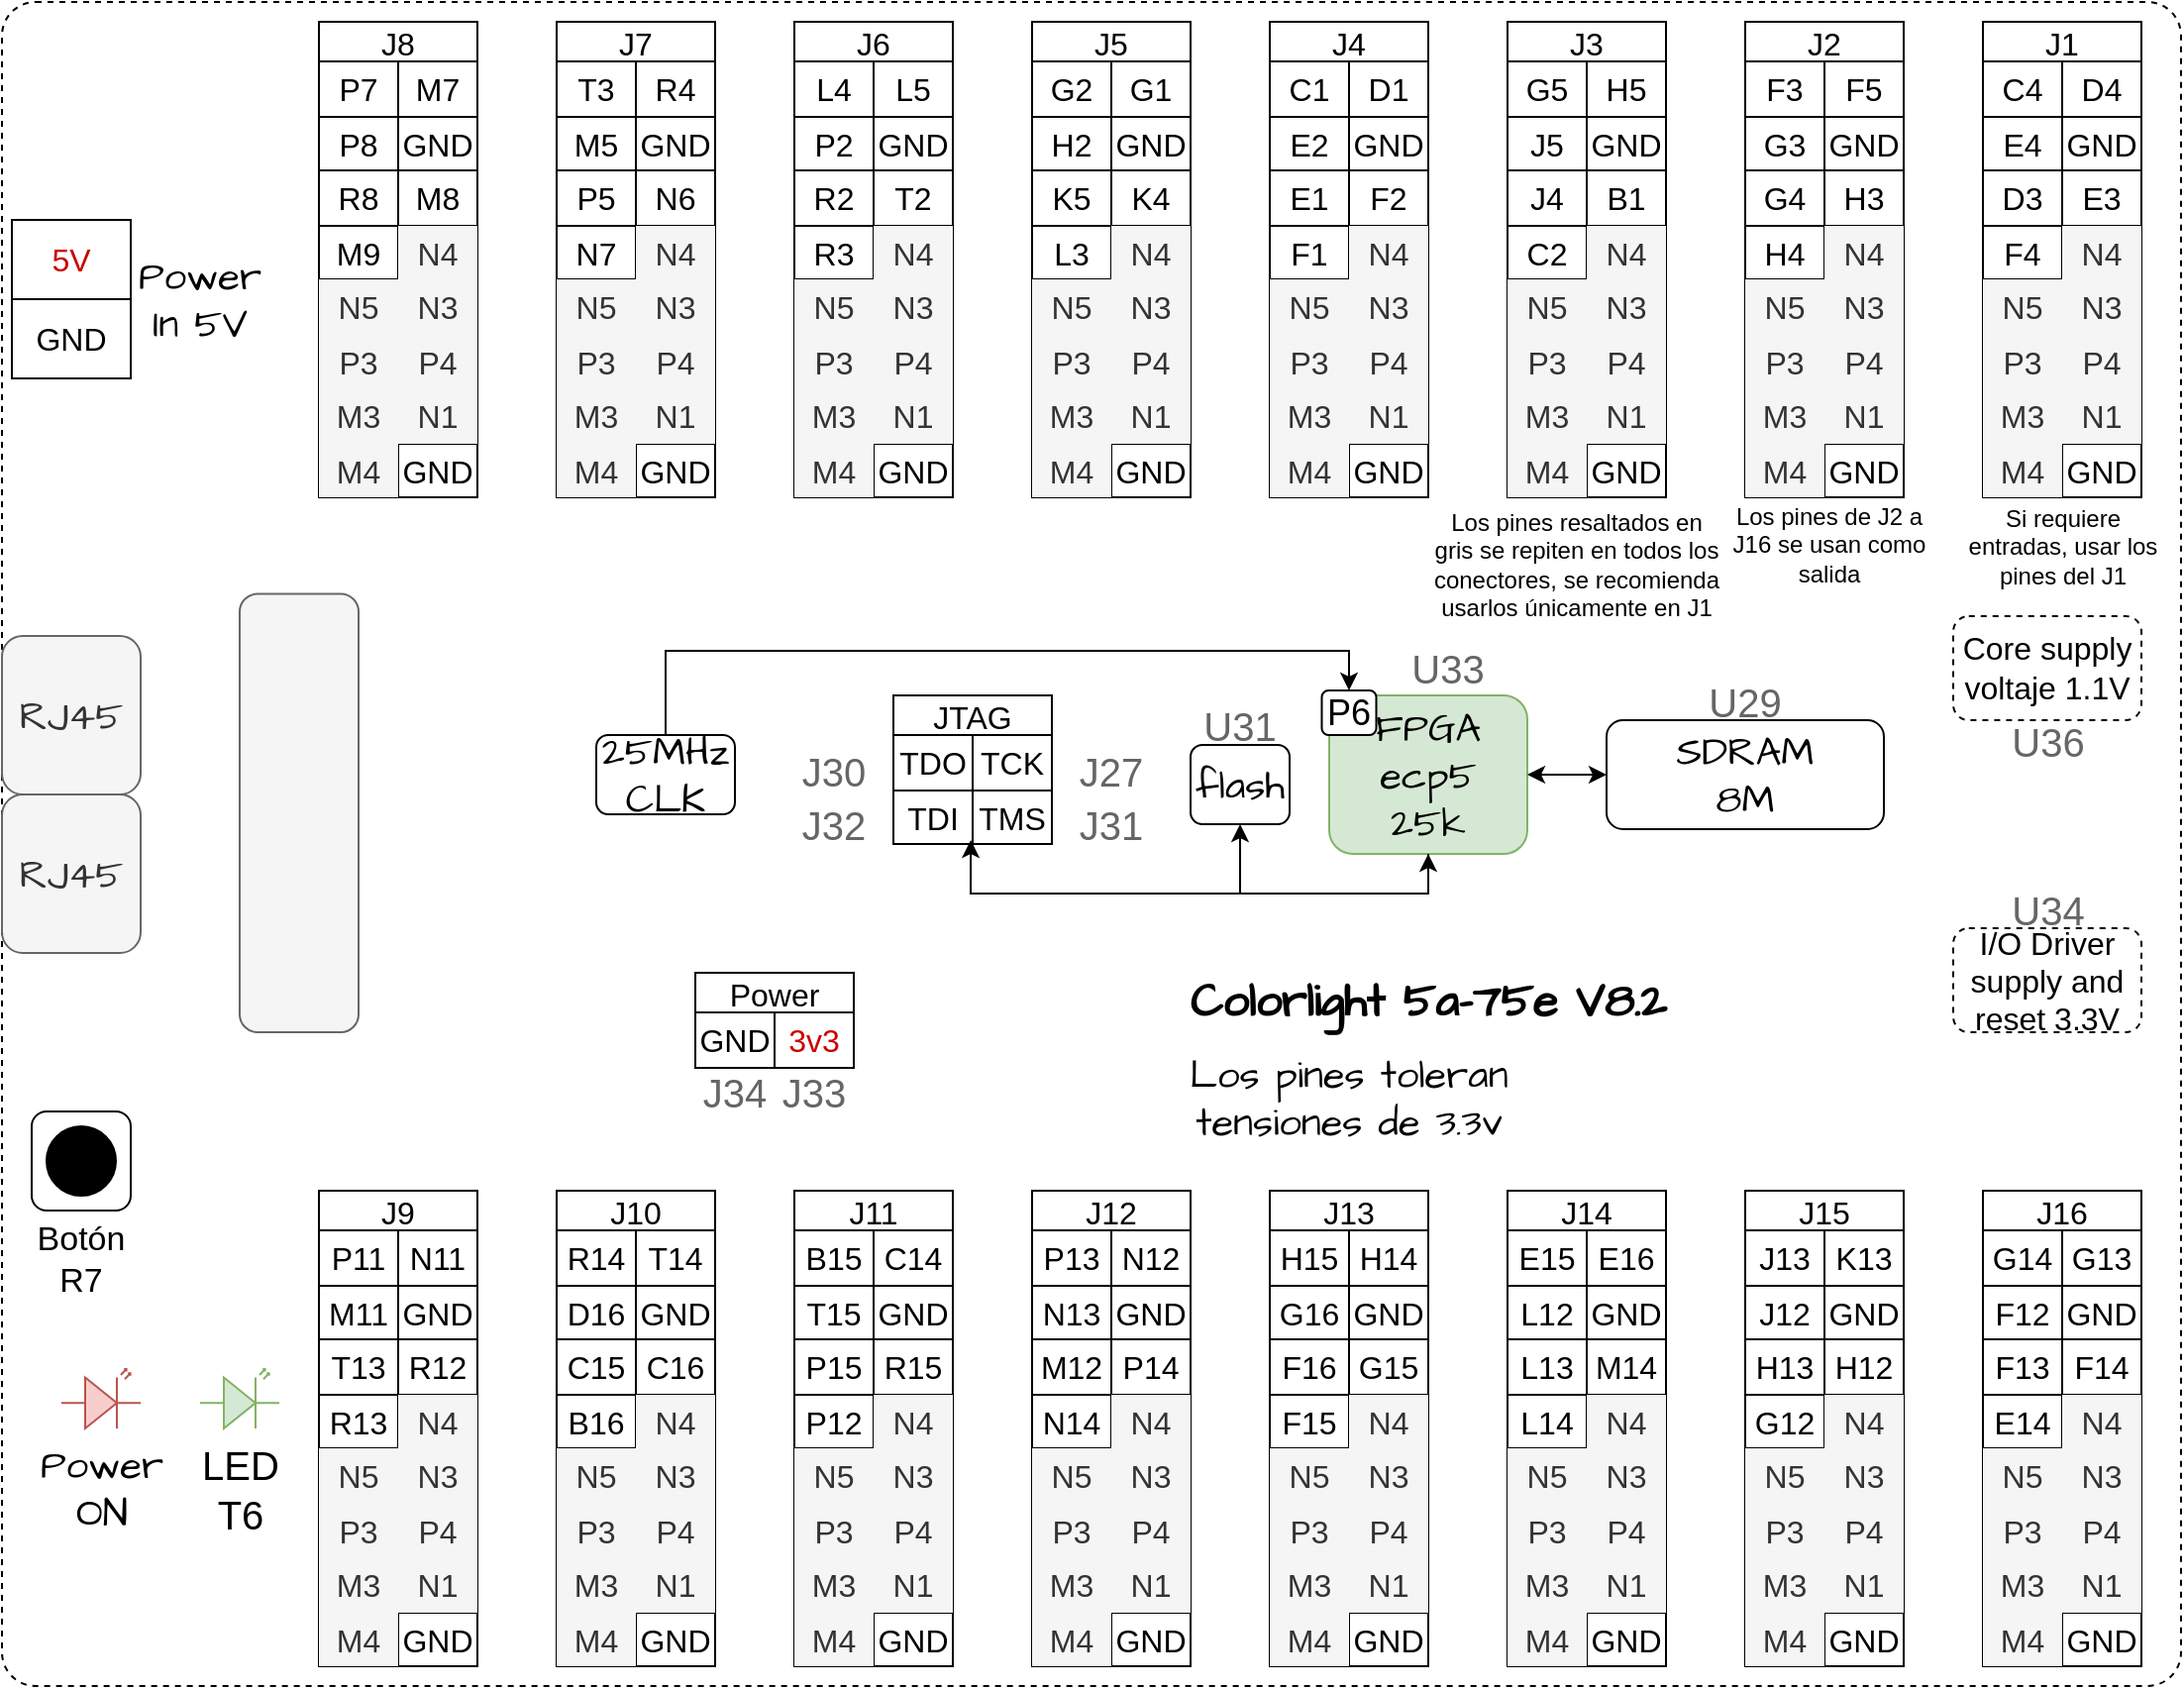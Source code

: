 <mxfile version="24.7.17" pages="2">
  <diagram name="v8.2" id="4Vz5ccrbudHgTiUJWqbF">
    <mxGraphModel dx="1672" dy="977" grid="1" gridSize="10" guides="1" tooltips="1" connect="1" arrows="1" fold="1" page="1" pageScale="1" pageWidth="1100" pageHeight="850" math="0" shadow="0">
      <root>
        <mxCell id="0" />
        <mxCell id="1" parent="0" />
        <mxCell id="XixSd4XLbRYbTQkBXgci-551" value="" style="rounded=1;whiteSpace=wrap;html=1;hachureGap=4;fontFamily=Architects Daughter;fontSource=https%3A%2F%2Ffonts.googleapis.com%2Fcss%3Ffamily%3DArchitects%2BDaughter;fontSize=20;fillColor=none;dashed=1;arcSize=2;" parent="1" vertex="1">
          <mxGeometry width="1100" height="850" as="geometry" />
        </mxCell>
        <mxCell id="XixSd4XLbRYbTQkBXgci-1" value="FPGA ecp5&lt;br&gt;25k" style="rounded=1;whiteSpace=wrap;html=1;hachureGap=4;fontFamily=Architects Daughter;fontSource=https%3A%2F%2Ffonts.googleapis.com%2Fcss%3Ffamily%3DArchitects%2BDaughter;fontSize=20;fillColor=#d5e8d4;strokeColor=#82b366;" parent="1" vertex="1">
          <mxGeometry x="670" y="350" width="100" height="80" as="geometry" />
        </mxCell>
        <mxCell id="XixSd4XLbRYbTQkBXgci-2" value="SDRAM&lt;br&gt;8M" style="rounded=1;whiteSpace=wrap;html=1;hachureGap=4;fontFamily=Architects Daughter;fontSource=https%3A%2F%2Ffonts.googleapis.com%2Fcss%3Ffamily%3DArchitects%2BDaughter;fontSize=20;" parent="1" vertex="1">
          <mxGeometry x="810" y="362.5" width="140" height="55" as="geometry" />
        </mxCell>
        <mxCell id="XixSd4XLbRYbTQkBXgci-3" value="flash" style="rounded=1;whiteSpace=wrap;html=1;hachureGap=4;fontFamily=Architects Daughter;fontSource=https%3A%2F%2Ffonts.googleapis.com%2Fcss%3Ffamily%3DArchitects%2BDaughter;fontSize=20;" parent="1" vertex="1">
          <mxGeometry x="600" y="375" width="50" height="40" as="geometry" />
        </mxCell>
        <mxCell id="XixSd4XLbRYbTQkBXgci-18" value="J1" style="shape=table;startSize=20;container=1;collapsible=0;childLayout=tableLayout;fontSize=16;hachureGap=4;fontFamily=Helvetica;" parent="1" vertex="1">
          <mxGeometry x="1000" y="10" width="80" height="240" as="geometry" />
        </mxCell>
        <mxCell id="XixSd4XLbRYbTQkBXgci-19" value="" style="shape=tableRow;horizontal=0;startSize=0;swimlaneHead=0;swimlaneBody=0;strokeColor=inherit;top=0;left=0;bottom=0;right=0;collapsible=0;dropTarget=0;fillColor=none;points=[[0,0.5],[1,0.5]];portConstraint=eastwest;fontSize=16;hachureGap=4;fontFamily=Helvetica;" parent="XixSd4XLbRYbTQkBXgci-18" vertex="1">
          <mxGeometry y="20" width="80" height="28" as="geometry" />
        </mxCell>
        <mxCell id="XixSd4XLbRYbTQkBXgci-20" value="C4" style="shape=partialRectangle;html=1;whiteSpace=wrap;connectable=0;strokeColor=inherit;overflow=hidden;fillColor=none;top=0;left=0;bottom=0;right=0;pointerEvents=1;fontSize=16;hachureGap=4;fontFamily=Helvetica;" parent="XixSd4XLbRYbTQkBXgci-19" vertex="1">
          <mxGeometry width="40" height="28" as="geometry">
            <mxRectangle width="40" height="28" as="alternateBounds" />
          </mxGeometry>
        </mxCell>
        <mxCell id="XixSd4XLbRYbTQkBXgci-21" value="D4" style="shape=partialRectangle;html=1;whiteSpace=wrap;connectable=0;strokeColor=inherit;overflow=hidden;fillColor=none;top=0;left=0;bottom=0;right=0;pointerEvents=1;fontSize=16;hachureGap=4;fontFamily=Helvetica;" parent="XixSd4XLbRYbTQkBXgci-19" vertex="1">
          <mxGeometry x="40" width="40" height="28" as="geometry">
            <mxRectangle width="40" height="28" as="alternateBounds" />
          </mxGeometry>
        </mxCell>
        <mxCell id="XixSd4XLbRYbTQkBXgci-23" value="" style="shape=tableRow;horizontal=0;startSize=0;swimlaneHead=0;swimlaneBody=0;strokeColor=inherit;top=0;left=0;bottom=0;right=0;collapsible=0;dropTarget=0;fillColor=none;points=[[0,0.5],[1,0.5]];portConstraint=eastwest;fontSize=16;hachureGap=4;fontFamily=Helvetica;" parent="XixSd4XLbRYbTQkBXgci-18" vertex="1">
          <mxGeometry y="48" width="80" height="27" as="geometry" />
        </mxCell>
        <mxCell id="XixSd4XLbRYbTQkBXgci-24" value="E4" style="shape=partialRectangle;html=1;whiteSpace=wrap;connectable=0;strokeColor=inherit;overflow=hidden;fillColor=none;top=0;left=0;bottom=0;right=0;pointerEvents=1;fontSize=16;hachureGap=4;fontFamily=Helvetica;" parent="XixSd4XLbRYbTQkBXgci-23" vertex="1">
          <mxGeometry width="40" height="27" as="geometry">
            <mxRectangle width="40" height="27" as="alternateBounds" />
          </mxGeometry>
        </mxCell>
        <mxCell id="XixSd4XLbRYbTQkBXgci-25" value="GND" style="shape=partialRectangle;html=1;whiteSpace=wrap;connectable=0;strokeColor=inherit;overflow=hidden;fillColor=none;top=0;left=0;bottom=0;right=0;pointerEvents=1;fontSize=16;hachureGap=4;fontFamily=Helvetica;" parent="XixSd4XLbRYbTQkBXgci-23" vertex="1">
          <mxGeometry x="40" width="40" height="27" as="geometry">
            <mxRectangle width="40" height="27" as="alternateBounds" />
          </mxGeometry>
        </mxCell>
        <mxCell id="XixSd4XLbRYbTQkBXgci-27" value="" style="shape=tableRow;horizontal=0;startSize=0;swimlaneHead=0;swimlaneBody=0;strokeColor=inherit;top=0;left=0;bottom=0;right=0;collapsible=0;dropTarget=0;fillColor=none;points=[[0,0.5],[1,0.5]];portConstraint=eastwest;fontSize=16;hachureGap=4;fontFamily=Helvetica;" parent="XixSd4XLbRYbTQkBXgci-18" vertex="1">
          <mxGeometry y="75" width="80" height="28" as="geometry" />
        </mxCell>
        <mxCell id="XixSd4XLbRYbTQkBXgci-28" value="D3" style="shape=partialRectangle;html=1;whiteSpace=wrap;connectable=0;strokeColor=inherit;overflow=hidden;fillColor=none;top=0;left=0;bottom=0;right=0;pointerEvents=1;fontSize=16;hachureGap=4;fontFamily=Helvetica;" parent="XixSd4XLbRYbTQkBXgci-27" vertex="1">
          <mxGeometry width="40" height="28" as="geometry">
            <mxRectangle width="40" height="28" as="alternateBounds" />
          </mxGeometry>
        </mxCell>
        <mxCell id="XixSd4XLbRYbTQkBXgci-29" value="E3" style="shape=partialRectangle;html=1;whiteSpace=wrap;connectable=0;strokeColor=inherit;overflow=hidden;fillColor=none;top=0;left=0;bottom=0;right=0;pointerEvents=1;fontSize=16;hachureGap=4;fontFamily=Helvetica;" parent="XixSd4XLbRYbTQkBXgci-27" vertex="1">
          <mxGeometry x="40" width="40" height="28" as="geometry">
            <mxRectangle width="40" height="28" as="alternateBounds" />
          </mxGeometry>
        </mxCell>
        <mxCell id="XixSd4XLbRYbTQkBXgci-31" style="shape=tableRow;horizontal=0;startSize=0;swimlaneHead=0;swimlaneBody=0;strokeColor=inherit;top=0;left=0;bottom=0;right=0;collapsible=0;dropTarget=0;fillColor=none;points=[[0,0.5],[1,0.5]];portConstraint=eastwest;fontSize=16;hachureGap=4;fontFamily=Helvetica;" parent="XixSd4XLbRYbTQkBXgci-18" vertex="1">
          <mxGeometry y="103" width="80" height="27" as="geometry" />
        </mxCell>
        <mxCell id="XixSd4XLbRYbTQkBXgci-32" value="F4" style="shape=partialRectangle;html=1;whiteSpace=wrap;connectable=0;strokeColor=inherit;overflow=hidden;fillColor=none;top=0;left=0;bottom=0;right=0;pointerEvents=1;fontSize=16;hachureGap=4;fontFamily=Helvetica;" parent="XixSd4XLbRYbTQkBXgci-31" vertex="1">
          <mxGeometry width="40" height="27" as="geometry">
            <mxRectangle width="40" height="27" as="alternateBounds" />
          </mxGeometry>
        </mxCell>
        <mxCell id="XixSd4XLbRYbTQkBXgci-33" value="N4" style="shape=partialRectangle;html=1;whiteSpace=wrap;connectable=0;strokeColor=#666666;overflow=hidden;fillColor=#f5f5f5;top=0;left=0;bottom=0;right=0;pointerEvents=1;fontSize=16;hachureGap=4;fontFamily=Helvetica;fontColor=#333333;" parent="XixSd4XLbRYbTQkBXgci-31" vertex="1">
          <mxGeometry x="40" width="40" height="27" as="geometry">
            <mxRectangle width="40" height="27" as="alternateBounds" />
          </mxGeometry>
        </mxCell>
        <mxCell id="XixSd4XLbRYbTQkBXgci-34" style="shape=tableRow;horizontal=0;startSize=0;swimlaneHead=0;swimlaneBody=0;strokeColor=inherit;top=0;left=0;bottom=0;right=0;collapsible=0;dropTarget=0;fillColor=none;points=[[0,0.5],[1,0.5]];portConstraint=eastwest;fontSize=16;hachureGap=4;fontFamily=Helvetica;" parent="XixSd4XLbRYbTQkBXgci-18" vertex="1">
          <mxGeometry y="130" width="80" height="28" as="geometry" />
        </mxCell>
        <mxCell id="XixSd4XLbRYbTQkBXgci-35" value="N5" style="shape=partialRectangle;html=1;whiteSpace=wrap;connectable=0;strokeColor=#666666;overflow=hidden;fillColor=#f5f5f5;top=0;left=0;bottom=0;right=0;pointerEvents=1;fontSize=16;hachureGap=4;fontFamily=Helvetica;fontColor=#333333;" parent="XixSd4XLbRYbTQkBXgci-34" vertex="1">
          <mxGeometry width="40" height="28" as="geometry">
            <mxRectangle width="40" height="28" as="alternateBounds" />
          </mxGeometry>
        </mxCell>
        <mxCell id="XixSd4XLbRYbTQkBXgci-36" value="N3" style="shape=partialRectangle;html=1;whiteSpace=wrap;connectable=0;strokeColor=#666666;overflow=hidden;fillColor=#f5f5f5;top=0;left=0;bottom=0;right=0;pointerEvents=1;fontSize=16;hachureGap=4;fontFamily=Helvetica;fontColor=#333333;" parent="XixSd4XLbRYbTQkBXgci-34" vertex="1">
          <mxGeometry x="40" width="40" height="28" as="geometry">
            <mxRectangle width="40" height="28" as="alternateBounds" />
          </mxGeometry>
        </mxCell>
        <mxCell id="XixSd4XLbRYbTQkBXgci-37" style="shape=tableRow;horizontal=0;startSize=0;swimlaneHead=0;swimlaneBody=0;strokeColor=inherit;top=0;left=0;bottom=0;right=0;collapsible=0;dropTarget=0;fillColor=none;points=[[0,0.5],[1,0.5]];portConstraint=eastwest;fontSize=16;hachureGap=4;fontFamily=Helvetica;" parent="XixSd4XLbRYbTQkBXgci-18" vertex="1">
          <mxGeometry y="158" width="80" height="27" as="geometry" />
        </mxCell>
        <mxCell id="XixSd4XLbRYbTQkBXgci-38" value="P3" style="shape=partialRectangle;html=1;whiteSpace=wrap;connectable=0;strokeColor=#666666;overflow=hidden;fillColor=#f5f5f5;top=0;left=0;bottom=0;right=0;pointerEvents=1;fontSize=16;hachureGap=4;fontFamily=Helvetica;fontColor=#333333;" parent="XixSd4XLbRYbTQkBXgci-37" vertex="1">
          <mxGeometry width="40" height="27" as="geometry">
            <mxRectangle width="40" height="27" as="alternateBounds" />
          </mxGeometry>
        </mxCell>
        <mxCell id="XixSd4XLbRYbTQkBXgci-39" value="P4" style="shape=partialRectangle;html=1;whiteSpace=wrap;connectable=0;strokeColor=#666666;overflow=hidden;fillColor=#f5f5f5;top=0;left=0;bottom=0;right=0;pointerEvents=1;fontSize=16;hachureGap=4;fontFamily=Helvetica;fontColor=#333333;" parent="XixSd4XLbRYbTQkBXgci-37" vertex="1">
          <mxGeometry x="40" width="40" height="27" as="geometry">
            <mxRectangle width="40" height="27" as="alternateBounds" />
          </mxGeometry>
        </mxCell>
        <mxCell id="XixSd4XLbRYbTQkBXgci-40" style="shape=tableRow;horizontal=0;startSize=0;swimlaneHead=0;swimlaneBody=0;strokeColor=inherit;top=0;left=0;bottom=0;right=0;collapsible=0;dropTarget=0;fillColor=none;points=[[0,0.5],[1,0.5]];portConstraint=eastwest;fontSize=16;hachureGap=4;fontFamily=Helvetica;" parent="XixSd4XLbRYbTQkBXgci-18" vertex="1">
          <mxGeometry y="185" width="80" height="28" as="geometry" />
        </mxCell>
        <mxCell id="XixSd4XLbRYbTQkBXgci-41" value="M3" style="shape=partialRectangle;html=1;whiteSpace=wrap;connectable=0;strokeColor=#666666;overflow=hidden;fillColor=#f5f5f5;top=0;left=0;bottom=0;right=0;pointerEvents=1;fontSize=16;hachureGap=4;fontFamily=Helvetica;fontColor=#333333;" parent="XixSd4XLbRYbTQkBXgci-40" vertex="1">
          <mxGeometry width="40" height="28" as="geometry">
            <mxRectangle width="40" height="28" as="alternateBounds" />
          </mxGeometry>
        </mxCell>
        <mxCell id="XixSd4XLbRYbTQkBXgci-42" value="N1" style="shape=partialRectangle;html=1;whiteSpace=wrap;connectable=0;strokeColor=#666666;overflow=hidden;fillColor=#f5f5f5;top=0;left=0;bottom=0;right=0;pointerEvents=1;fontSize=16;hachureGap=4;fontFamily=Helvetica;fontColor=#333333;" parent="XixSd4XLbRYbTQkBXgci-40" vertex="1">
          <mxGeometry x="40" width="40" height="28" as="geometry">
            <mxRectangle width="40" height="28" as="alternateBounds" />
          </mxGeometry>
        </mxCell>
        <mxCell id="XixSd4XLbRYbTQkBXgci-43" style="shape=tableRow;horizontal=0;startSize=0;swimlaneHead=0;swimlaneBody=0;strokeColor=inherit;top=0;left=0;bottom=0;right=0;collapsible=0;dropTarget=0;fillColor=none;points=[[0,0.5],[1,0.5]];portConstraint=eastwest;fontSize=16;hachureGap=4;fontFamily=Helvetica;" parent="XixSd4XLbRYbTQkBXgci-18" vertex="1">
          <mxGeometry y="213" width="80" height="27" as="geometry" />
        </mxCell>
        <mxCell id="XixSd4XLbRYbTQkBXgci-44" value="M4" style="shape=partialRectangle;html=1;whiteSpace=wrap;connectable=0;strokeColor=#666666;overflow=hidden;fillColor=#f5f5f5;top=0;left=0;bottom=0;right=0;pointerEvents=1;fontSize=16;hachureGap=4;fontFamily=Helvetica;fontColor=#333333;" parent="XixSd4XLbRYbTQkBXgci-43" vertex="1">
          <mxGeometry width="40" height="27" as="geometry">
            <mxRectangle width="40" height="27" as="alternateBounds" />
          </mxGeometry>
        </mxCell>
        <mxCell id="XixSd4XLbRYbTQkBXgci-45" value="GND" style="shape=partialRectangle;html=1;whiteSpace=wrap;connectable=0;strokeColor=inherit;overflow=hidden;fillColor=none;top=0;left=0;bottom=0;right=0;pointerEvents=1;fontSize=16;hachureGap=4;fontFamily=Helvetica;" parent="XixSd4XLbRYbTQkBXgci-43" vertex="1">
          <mxGeometry x="40" width="40" height="27" as="geometry">
            <mxRectangle width="40" height="27" as="alternateBounds" />
          </mxGeometry>
        </mxCell>
        <mxCell id="XixSd4XLbRYbTQkBXgci-47" value="&lt;font face=&quot;Helvetica&quot;&gt;LED&lt;br&gt;T6&lt;/font&gt;" style="verticalLabelPosition=bottom;shadow=0;dashed=0;align=center;html=1;verticalAlign=top;shape=mxgraph.electrical.opto_electronics.led_2;pointerEvents=1;hachureGap=4;fontFamily=Architects Daughter;fontSource=https%3A%2F%2Ffonts.googleapis.com%2Fcss%3Ffamily%3DArchitects%2BDaughter;fontSize=20;fillColor=#d5e8d4;strokeColor=#82b366;" parent="1" vertex="1">
          <mxGeometry x="100" y="690" width="40" height="30" as="geometry" />
        </mxCell>
        <mxCell id="XixSd4XLbRYbTQkBXgci-48" value="Power&lt;br&gt;ON" style="verticalLabelPosition=bottom;shadow=0;dashed=0;align=center;html=1;verticalAlign=top;shape=mxgraph.electrical.opto_electronics.led_2;pointerEvents=1;hachureGap=4;fontFamily=Architects Daughter;fontSource=https%3A%2F%2Ffonts.googleapis.com%2Fcss%3Ffamily%3DArchitects%2BDaughter;fontSize=20;fillColor=#f8cecc;strokeColor=#b85450;" parent="1" vertex="1">
          <mxGeometry x="30" y="690" width="40" height="30" as="geometry" />
        </mxCell>
        <mxCell id="XixSd4XLbRYbTQkBXgci-104" value="" style="group" parent="1" vertex="1" connectable="0">
          <mxGeometry x="400" y="350" width="180" height="75" as="geometry" />
        </mxCell>
        <mxCell id="XixSd4XLbRYbTQkBXgci-52" value="JTAG" style="shape=table;startSize=20;container=1;collapsible=0;childLayout=tableLayout;fontSize=16;hachureGap=4;fontFamily=Helvetica;" parent="XixSd4XLbRYbTQkBXgci-104" vertex="1">
          <mxGeometry x="50" width="80" height="75" as="geometry" />
        </mxCell>
        <mxCell id="XixSd4XLbRYbTQkBXgci-53" value="" style="shape=tableRow;horizontal=0;startSize=0;swimlaneHead=0;swimlaneBody=0;strokeColor=inherit;top=0;left=0;bottom=0;right=0;collapsible=0;dropTarget=0;fillColor=none;points=[[0,0.5],[1,0.5]];portConstraint=eastwest;fontSize=16;hachureGap=4;fontFamily=Helvetica;" parent="XixSd4XLbRYbTQkBXgci-52" vertex="1">
          <mxGeometry y="20" width="80" height="28" as="geometry" />
        </mxCell>
        <mxCell id="XixSd4XLbRYbTQkBXgci-54" value="TDO" style="shape=partialRectangle;html=1;whiteSpace=wrap;connectable=0;strokeColor=inherit;overflow=hidden;fillColor=none;top=0;left=0;bottom=0;right=0;pointerEvents=1;fontSize=16;hachureGap=4;fontFamily=Helvetica;" parent="XixSd4XLbRYbTQkBXgci-53" vertex="1">
          <mxGeometry width="40" height="28" as="geometry">
            <mxRectangle width="40" height="28" as="alternateBounds" />
          </mxGeometry>
        </mxCell>
        <mxCell id="XixSd4XLbRYbTQkBXgci-55" value="TCK" style="shape=partialRectangle;html=1;whiteSpace=wrap;connectable=0;strokeColor=inherit;overflow=hidden;fillColor=none;top=0;left=0;bottom=0;right=0;pointerEvents=1;fontSize=16;hachureGap=4;fontFamily=Helvetica;" parent="XixSd4XLbRYbTQkBXgci-53" vertex="1">
          <mxGeometry x="40" width="40" height="28" as="geometry">
            <mxRectangle width="40" height="28" as="alternateBounds" />
          </mxGeometry>
        </mxCell>
        <mxCell id="XixSd4XLbRYbTQkBXgci-56" value="" style="shape=tableRow;horizontal=0;startSize=0;swimlaneHead=0;swimlaneBody=0;strokeColor=inherit;top=0;left=0;bottom=0;right=0;collapsible=0;dropTarget=0;fillColor=none;points=[[0,0.5],[1,0.5]];portConstraint=eastwest;fontSize=16;hachureGap=4;fontFamily=Helvetica;" parent="XixSd4XLbRYbTQkBXgci-52" vertex="1">
          <mxGeometry y="48" width="80" height="27" as="geometry" />
        </mxCell>
        <mxCell id="XixSd4XLbRYbTQkBXgci-57" value="TDI" style="shape=partialRectangle;html=1;whiteSpace=wrap;connectable=0;strokeColor=inherit;overflow=hidden;fillColor=none;top=0;left=0;bottom=0;right=0;pointerEvents=1;fontSize=16;hachureGap=4;fontFamily=Helvetica;" parent="XixSd4XLbRYbTQkBXgci-56" vertex="1">
          <mxGeometry width="40" height="27" as="geometry">
            <mxRectangle width="40" height="27" as="alternateBounds" />
          </mxGeometry>
        </mxCell>
        <mxCell id="XixSd4XLbRYbTQkBXgci-58" value="TMS" style="shape=partialRectangle;html=1;whiteSpace=wrap;connectable=0;strokeColor=inherit;overflow=hidden;fillColor=none;top=0;left=0;bottom=0;right=0;pointerEvents=1;fontSize=16;hachureGap=4;fontFamily=Helvetica;" parent="XixSd4XLbRYbTQkBXgci-56" vertex="1">
          <mxGeometry x="40" width="40" height="27" as="geometry">
            <mxRectangle width="40" height="27" as="alternateBounds" />
          </mxGeometry>
        </mxCell>
        <mxCell id="XixSd4XLbRYbTQkBXgci-97" value="J31" style="text;html=1;strokeColor=none;fillColor=none;align=center;verticalAlign=middle;whiteSpace=wrap;rounded=0;fontSize=20;fontFamily=Helvetica;fontColor=#666666;" parent="XixSd4XLbRYbTQkBXgci-104" vertex="1">
          <mxGeometry x="140" y="55" width="40" height="20" as="geometry" />
        </mxCell>
        <mxCell id="XixSd4XLbRYbTQkBXgci-98" value="J32" style="text;html=1;strokeColor=none;fillColor=none;align=center;verticalAlign=middle;whiteSpace=wrap;rounded=0;fontSize=20;fontFamily=Helvetica;fontColor=#666666;" parent="XixSd4XLbRYbTQkBXgci-104" vertex="1">
          <mxGeometry y="55" width="40" height="20" as="geometry" />
        </mxCell>
        <mxCell id="XixSd4XLbRYbTQkBXgci-99" value="J30" style="text;html=1;strokeColor=none;fillColor=none;align=center;verticalAlign=middle;whiteSpace=wrap;rounded=0;fontSize=20;fontFamily=Helvetica;fontColor=#666666;" parent="XixSd4XLbRYbTQkBXgci-104" vertex="1">
          <mxGeometry y="27.5" width="40" height="20" as="geometry" />
        </mxCell>
        <mxCell id="XixSd4XLbRYbTQkBXgci-100" value="J27" style="text;html=1;strokeColor=none;fillColor=none;align=center;verticalAlign=middle;whiteSpace=wrap;rounded=0;fontSize=20;fontFamily=Helvetica;fontColor=#666666;" parent="XixSd4XLbRYbTQkBXgci-104" vertex="1">
          <mxGeometry x="140" y="27.5" width="40" height="20" as="geometry" />
        </mxCell>
        <mxCell id="XixSd4XLbRYbTQkBXgci-105" value="" style="endArrow=classic;html=1;rounded=0;hachureGap=4;fontFamily=Architects Daughter;fontSource=https%3A%2F%2Ffonts.googleapis.com%2Fcss%3Ffamily%3DArchitects%2BDaughter;fontSize=16;entryX=0.5;entryY=1;entryDx=0;entryDy=0;exitX=0.488;exitY=0.926;exitDx=0;exitDy=0;exitPerimeter=0;startArrow=classic;startFill=1;" parent="1" source="XixSd4XLbRYbTQkBXgci-56" target="XixSd4XLbRYbTQkBXgci-1" edge="1">
          <mxGeometry width="50" height="50" relative="1" as="geometry">
            <mxPoint x="530" y="390" as="sourcePoint" />
            <mxPoint x="580" y="340" as="targetPoint" />
            <Array as="points">
              <mxPoint x="489" y="450" />
              <mxPoint x="720" y="450" />
            </Array>
          </mxGeometry>
        </mxCell>
        <mxCell id="XixSd4XLbRYbTQkBXgci-106" value="" style="endArrow=classic;html=1;rounded=0;hachureGap=4;fontFamily=Architects Daughter;fontSource=https%3A%2F%2Ffonts.googleapis.com%2Fcss%3Ffamily%3DArchitects%2BDaughter;fontSize=16;entryX=0.5;entryY=1;entryDx=0;entryDy=0;exitX=0.5;exitY=1;exitDx=0;exitDy=0;" parent="1" source="XixSd4XLbRYbTQkBXgci-1" target="XixSd4XLbRYbTQkBXgci-3" edge="1">
          <mxGeometry width="50" height="50" relative="1" as="geometry">
            <mxPoint x="530" y="390" as="sourcePoint" />
            <mxPoint x="580" y="340" as="targetPoint" />
            <Array as="points">
              <mxPoint x="720" y="450" />
              <mxPoint x="625" y="450" />
            </Array>
          </mxGeometry>
        </mxCell>
        <mxCell id="XixSd4XLbRYbTQkBXgci-107" value="" style="endArrow=classic;html=1;rounded=0;hachureGap=4;fontFamily=Architects Daughter;fontSource=https%3A%2F%2Ffonts.googleapis.com%2Fcss%3Ffamily%3DArchitects%2BDaughter;fontSize=16;entryX=0;entryY=0.5;entryDx=0;entryDy=0;startArrow=classic;startFill=1;" parent="1" target="XixSd4XLbRYbTQkBXgci-2" edge="1">
          <mxGeometry width="50" height="50" relative="1" as="geometry">
            <mxPoint x="770" y="390" as="sourcePoint" />
            <mxPoint x="580" y="340" as="targetPoint" />
          </mxGeometry>
        </mxCell>
        <mxCell id="XixSd4XLbRYbTQkBXgci-136" value="" style="group" parent="1" vertex="1" connectable="0">
          <mxGeometry x="350" y="490" width="80" height="70" as="geometry" />
        </mxCell>
        <mxCell id="XixSd4XLbRYbTQkBXgci-109" value="Power" style="shape=table;startSize=20;container=1;collapsible=0;childLayout=tableLayout;fontSize=16;hachureGap=4;fontFamily=Helvetica;" parent="XixSd4XLbRYbTQkBXgci-136" vertex="1">
          <mxGeometry width="80" height="48" as="geometry" />
        </mxCell>
        <mxCell id="XixSd4XLbRYbTQkBXgci-110" value="" style="shape=tableRow;horizontal=0;startSize=0;swimlaneHead=0;swimlaneBody=0;strokeColor=inherit;top=0;left=0;bottom=0;right=0;collapsible=0;dropTarget=0;fillColor=none;points=[[0,0.5],[1,0.5]];portConstraint=eastwest;fontSize=16;hachureGap=4;fontFamily=Helvetica;" parent="XixSd4XLbRYbTQkBXgci-109" vertex="1">
          <mxGeometry y="20" width="80" height="28" as="geometry" />
        </mxCell>
        <mxCell id="XixSd4XLbRYbTQkBXgci-111" value="GND" style="shape=partialRectangle;html=1;whiteSpace=wrap;connectable=0;strokeColor=inherit;overflow=hidden;fillColor=none;top=0;left=0;bottom=0;right=0;pointerEvents=1;fontSize=16;hachureGap=4;fontFamily=Helvetica;" parent="XixSd4XLbRYbTQkBXgci-110" vertex="1">
          <mxGeometry width="40" height="28" as="geometry">
            <mxRectangle width="40" height="28" as="alternateBounds" />
          </mxGeometry>
        </mxCell>
        <mxCell id="XixSd4XLbRYbTQkBXgci-112" value="&lt;font color=&quot;#cc0000&quot;&gt;3v3&lt;/font&gt;" style="shape=partialRectangle;html=1;whiteSpace=wrap;connectable=0;strokeColor=inherit;overflow=hidden;fillColor=none;top=0;left=0;bottom=0;right=0;pointerEvents=1;fontSize=16;hachureGap=4;fontFamily=Helvetica;" parent="XixSd4XLbRYbTQkBXgci-110" vertex="1">
          <mxGeometry x="40" width="40" height="28" as="geometry">
            <mxRectangle width="40" height="28" as="alternateBounds" />
          </mxGeometry>
        </mxCell>
        <mxCell id="XixSd4XLbRYbTQkBXgci-134" value="J34" style="text;html=1;strokeColor=none;fillColor=none;align=center;verticalAlign=middle;whiteSpace=wrap;rounded=0;fontSize=20;fontFamily=Helvetica;fontColor=#666666;" parent="XixSd4XLbRYbTQkBXgci-136" vertex="1">
          <mxGeometry y="50" width="40" height="20" as="geometry" />
        </mxCell>
        <mxCell id="XixSd4XLbRYbTQkBXgci-135" value="J33" style="text;html=1;strokeColor=none;fillColor=none;align=center;verticalAlign=middle;whiteSpace=wrap;rounded=0;fontSize=20;fontFamily=Helvetica;fontColor=#666666;" parent="XixSd4XLbRYbTQkBXgci-136" vertex="1">
          <mxGeometry x="40" y="50" width="40" height="20" as="geometry" />
        </mxCell>
        <mxCell id="XixSd4XLbRYbTQkBXgci-137" value="J2" style="shape=table;startSize=20;container=1;collapsible=0;childLayout=tableLayout;fontSize=16;hachureGap=4;fontFamily=Helvetica;" parent="1" vertex="1">
          <mxGeometry x="880" y="10" width="80" height="240" as="geometry" />
        </mxCell>
        <mxCell id="XixSd4XLbRYbTQkBXgci-138" value="" style="shape=tableRow;horizontal=0;startSize=0;swimlaneHead=0;swimlaneBody=0;strokeColor=inherit;top=0;left=0;bottom=0;right=0;collapsible=0;dropTarget=0;fillColor=none;points=[[0,0.5],[1,0.5]];portConstraint=eastwest;fontSize=16;hachureGap=4;fontFamily=Helvetica;" parent="XixSd4XLbRYbTQkBXgci-137" vertex="1">
          <mxGeometry y="20" width="80" height="28" as="geometry" />
        </mxCell>
        <mxCell id="XixSd4XLbRYbTQkBXgci-139" value="F3" style="shape=partialRectangle;html=1;whiteSpace=wrap;connectable=0;strokeColor=inherit;overflow=hidden;fillColor=none;top=0;left=0;bottom=0;right=0;pointerEvents=1;fontSize=16;hachureGap=4;fontFamily=Helvetica;" parent="XixSd4XLbRYbTQkBXgci-138" vertex="1">
          <mxGeometry width="40" height="28" as="geometry">
            <mxRectangle width="40" height="28" as="alternateBounds" />
          </mxGeometry>
        </mxCell>
        <mxCell id="XixSd4XLbRYbTQkBXgci-140" value="F5" style="shape=partialRectangle;html=1;whiteSpace=wrap;connectable=0;strokeColor=inherit;overflow=hidden;fillColor=none;top=0;left=0;bottom=0;right=0;pointerEvents=1;fontSize=16;hachureGap=4;fontFamily=Helvetica;" parent="XixSd4XLbRYbTQkBXgci-138" vertex="1">
          <mxGeometry x="40" width="40" height="28" as="geometry">
            <mxRectangle width="40" height="28" as="alternateBounds" />
          </mxGeometry>
        </mxCell>
        <mxCell id="XixSd4XLbRYbTQkBXgci-141" value="" style="shape=tableRow;horizontal=0;startSize=0;swimlaneHead=0;swimlaneBody=0;strokeColor=inherit;top=0;left=0;bottom=0;right=0;collapsible=0;dropTarget=0;fillColor=none;points=[[0,0.5],[1,0.5]];portConstraint=eastwest;fontSize=16;hachureGap=4;fontFamily=Helvetica;" parent="XixSd4XLbRYbTQkBXgci-137" vertex="1">
          <mxGeometry y="48" width="80" height="27" as="geometry" />
        </mxCell>
        <mxCell id="XixSd4XLbRYbTQkBXgci-142" value="G3" style="shape=partialRectangle;html=1;whiteSpace=wrap;connectable=0;strokeColor=inherit;overflow=hidden;fillColor=none;top=0;left=0;bottom=0;right=0;pointerEvents=1;fontSize=16;hachureGap=4;fontFamily=Helvetica;" parent="XixSd4XLbRYbTQkBXgci-141" vertex="1">
          <mxGeometry width="40" height="27" as="geometry">
            <mxRectangle width="40" height="27" as="alternateBounds" />
          </mxGeometry>
        </mxCell>
        <mxCell id="XixSd4XLbRYbTQkBXgci-143" value="GND" style="shape=partialRectangle;html=1;whiteSpace=wrap;connectable=0;strokeColor=inherit;overflow=hidden;fillColor=none;top=0;left=0;bottom=0;right=0;pointerEvents=1;fontSize=16;hachureGap=4;fontFamily=Helvetica;" parent="XixSd4XLbRYbTQkBXgci-141" vertex="1">
          <mxGeometry x="40" width="40" height="27" as="geometry">
            <mxRectangle width="40" height="27" as="alternateBounds" />
          </mxGeometry>
        </mxCell>
        <mxCell id="XixSd4XLbRYbTQkBXgci-144" value="" style="shape=tableRow;horizontal=0;startSize=0;swimlaneHead=0;swimlaneBody=0;strokeColor=inherit;top=0;left=0;bottom=0;right=0;collapsible=0;dropTarget=0;fillColor=none;points=[[0,0.5],[1,0.5]];portConstraint=eastwest;fontSize=16;hachureGap=4;fontFamily=Helvetica;" parent="XixSd4XLbRYbTQkBXgci-137" vertex="1">
          <mxGeometry y="75" width="80" height="28" as="geometry" />
        </mxCell>
        <mxCell id="XixSd4XLbRYbTQkBXgci-145" value="G4" style="shape=partialRectangle;html=1;whiteSpace=wrap;connectable=0;strokeColor=inherit;overflow=hidden;fillColor=none;top=0;left=0;bottom=0;right=0;pointerEvents=1;fontSize=16;hachureGap=4;fontFamily=Helvetica;" parent="XixSd4XLbRYbTQkBXgci-144" vertex="1">
          <mxGeometry width="40" height="28" as="geometry">
            <mxRectangle width="40" height="28" as="alternateBounds" />
          </mxGeometry>
        </mxCell>
        <mxCell id="XixSd4XLbRYbTQkBXgci-146" value="H3" style="shape=partialRectangle;html=1;whiteSpace=wrap;connectable=0;strokeColor=inherit;overflow=hidden;fillColor=none;top=0;left=0;bottom=0;right=0;pointerEvents=1;fontSize=16;hachureGap=4;fontFamily=Helvetica;" parent="XixSd4XLbRYbTQkBXgci-144" vertex="1">
          <mxGeometry x="40" width="40" height="28" as="geometry">
            <mxRectangle width="40" height="28" as="alternateBounds" />
          </mxGeometry>
        </mxCell>
        <mxCell id="XixSd4XLbRYbTQkBXgci-147" style="shape=tableRow;horizontal=0;startSize=0;swimlaneHead=0;swimlaneBody=0;strokeColor=inherit;top=0;left=0;bottom=0;right=0;collapsible=0;dropTarget=0;fillColor=none;points=[[0,0.5],[1,0.5]];portConstraint=eastwest;fontSize=16;hachureGap=4;fontFamily=Helvetica;" parent="XixSd4XLbRYbTQkBXgci-137" vertex="1">
          <mxGeometry y="103" width="80" height="27" as="geometry" />
        </mxCell>
        <mxCell id="XixSd4XLbRYbTQkBXgci-148" value="H4" style="shape=partialRectangle;html=1;whiteSpace=wrap;connectable=0;strokeColor=inherit;overflow=hidden;fillColor=none;top=0;left=0;bottom=0;right=0;pointerEvents=1;fontSize=16;hachureGap=4;fontFamily=Helvetica;" parent="XixSd4XLbRYbTQkBXgci-147" vertex="1">
          <mxGeometry width="40" height="27" as="geometry">
            <mxRectangle width="40" height="27" as="alternateBounds" />
          </mxGeometry>
        </mxCell>
        <mxCell id="XixSd4XLbRYbTQkBXgci-149" value="N4" style="shape=partialRectangle;html=1;whiteSpace=wrap;connectable=0;strokeColor=#666666;overflow=hidden;fillColor=#f5f5f5;top=0;left=0;bottom=0;right=0;pointerEvents=1;fontSize=16;hachureGap=4;fontFamily=Helvetica;fontColor=#333333;" parent="XixSd4XLbRYbTQkBXgci-147" vertex="1">
          <mxGeometry x="40" width="40" height="27" as="geometry">
            <mxRectangle width="40" height="27" as="alternateBounds" />
          </mxGeometry>
        </mxCell>
        <mxCell id="XixSd4XLbRYbTQkBXgci-150" style="shape=tableRow;horizontal=0;startSize=0;swimlaneHead=0;swimlaneBody=0;strokeColor=inherit;top=0;left=0;bottom=0;right=0;collapsible=0;dropTarget=0;fillColor=none;points=[[0,0.5],[1,0.5]];portConstraint=eastwest;fontSize=16;hachureGap=4;fontFamily=Helvetica;" parent="XixSd4XLbRYbTQkBXgci-137" vertex="1">
          <mxGeometry y="130" width="80" height="28" as="geometry" />
        </mxCell>
        <mxCell id="XixSd4XLbRYbTQkBXgci-151" value="N5" style="shape=partialRectangle;html=1;whiteSpace=wrap;connectable=0;strokeColor=#666666;overflow=hidden;fillColor=#f5f5f5;top=0;left=0;bottom=0;right=0;pointerEvents=1;fontSize=16;hachureGap=4;fontFamily=Helvetica;fontColor=#333333;" parent="XixSd4XLbRYbTQkBXgci-150" vertex="1">
          <mxGeometry width="40" height="28" as="geometry">
            <mxRectangle width="40" height="28" as="alternateBounds" />
          </mxGeometry>
        </mxCell>
        <mxCell id="XixSd4XLbRYbTQkBXgci-152" value="N3" style="shape=partialRectangle;html=1;whiteSpace=wrap;connectable=0;strokeColor=#666666;overflow=hidden;fillColor=#f5f5f5;top=0;left=0;bottom=0;right=0;pointerEvents=1;fontSize=16;hachureGap=4;fontFamily=Helvetica;fontColor=#333333;" parent="XixSd4XLbRYbTQkBXgci-150" vertex="1">
          <mxGeometry x="40" width="40" height="28" as="geometry">
            <mxRectangle width="40" height="28" as="alternateBounds" />
          </mxGeometry>
        </mxCell>
        <mxCell id="XixSd4XLbRYbTQkBXgci-153" style="shape=tableRow;horizontal=0;startSize=0;swimlaneHead=0;swimlaneBody=0;strokeColor=inherit;top=0;left=0;bottom=0;right=0;collapsible=0;dropTarget=0;fillColor=none;points=[[0,0.5],[1,0.5]];portConstraint=eastwest;fontSize=16;hachureGap=4;fontFamily=Helvetica;" parent="XixSd4XLbRYbTQkBXgci-137" vertex="1">
          <mxGeometry y="158" width="80" height="27" as="geometry" />
        </mxCell>
        <mxCell id="XixSd4XLbRYbTQkBXgci-154" value="P3" style="shape=partialRectangle;html=1;whiteSpace=wrap;connectable=0;strokeColor=#666666;overflow=hidden;fillColor=#f5f5f5;top=0;left=0;bottom=0;right=0;pointerEvents=1;fontSize=16;hachureGap=4;fontFamily=Helvetica;fontColor=#333333;" parent="XixSd4XLbRYbTQkBXgci-153" vertex="1">
          <mxGeometry width="40" height="27" as="geometry">
            <mxRectangle width="40" height="27" as="alternateBounds" />
          </mxGeometry>
        </mxCell>
        <mxCell id="XixSd4XLbRYbTQkBXgci-155" value="P4" style="shape=partialRectangle;html=1;whiteSpace=wrap;connectable=0;strokeColor=#666666;overflow=hidden;fillColor=#f5f5f5;top=0;left=0;bottom=0;right=0;pointerEvents=1;fontSize=16;hachureGap=4;fontFamily=Helvetica;fontColor=#333333;" parent="XixSd4XLbRYbTQkBXgci-153" vertex="1">
          <mxGeometry x="40" width="40" height="27" as="geometry">
            <mxRectangle width="40" height="27" as="alternateBounds" />
          </mxGeometry>
        </mxCell>
        <mxCell id="XixSd4XLbRYbTQkBXgci-156" style="shape=tableRow;horizontal=0;startSize=0;swimlaneHead=0;swimlaneBody=0;strokeColor=inherit;top=0;left=0;bottom=0;right=0;collapsible=0;dropTarget=0;fillColor=none;points=[[0,0.5],[1,0.5]];portConstraint=eastwest;fontSize=16;hachureGap=4;fontFamily=Helvetica;" parent="XixSd4XLbRYbTQkBXgci-137" vertex="1">
          <mxGeometry y="185" width="80" height="28" as="geometry" />
        </mxCell>
        <mxCell id="XixSd4XLbRYbTQkBXgci-157" value="M3" style="shape=partialRectangle;html=1;whiteSpace=wrap;connectable=0;strokeColor=#666666;overflow=hidden;fillColor=#f5f5f5;top=0;left=0;bottom=0;right=0;pointerEvents=1;fontSize=16;hachureGap=4;fontFamily=Helvetica;fontColor=#333333;" parent="XixSd4XLbRYbTQkBXgci-156" vertex="1">
          <mxGeometry width="40" height="28" as="geometry">
            <mxRectangle width="40" height="28" as="alternateBounds" />
          </mxGeometry>
        </mxCell>
        <mxCell id="XixSd4XLbRYbTQkBXgci-158" value="N1" style="shape=partialRectangle;html=1;whiteSpace=wrap;connectable=0;strokeColor=#666666;overflow=hidden;fillColor=#f5f5f5;top=0;left=0;bottom=0;right=0;pointerEvents=1;fontSize=16;hachureGap=4;fontFamily=Helvetica;fontColor=#333333;" parent="XixSd4XLbRYbTQkBXgci-156" vertex="1">
          <mxGeometry x="40" width="40" height="28" as="geometry">
            <mxRectangle width="40" height="28" as="alternateBounds" />
          </mxGeometry>
        </mxCell>
        <mxCell id="XixSd4XLbRYbTQkBXgci-159" style="shape=tableRow;horizontal=0;startSize=0;swimlaneHead=0;swimlaneBody=0;strokeColor=inherit;top=0;left=0;bottom=0;right=0;collapsible=0;dropTarget=0;fillColor=none;points=[[0,0.5],[1,0.5]];portConstraint=eastwest;fontSize=16;hachureGap=4;fontFamily=Helvetica;" parent="XixSd4XLbRYbTQkBXgci-137" vertex="1">
          <mxGeometry y="213" width="80" height="27" as="geometry" />
        </mxCell>
        <mxCell id="XixSd4XLbRYbTQkBXgci-160" value="M4" style="shape=partialRectangle;html=1;whiteSpace=wrap;connectable=0;strokeColor=#666666;overflow=hidden;fillColor=#f5f5f5;top=0;left=0;bottom=0;right=0;pointerEvents=1;fontSize=16;hachureGap=4;fontFamily=Helvetica;fontColor=#333333;" parent="XixSd4XLbRYbTQkBXgci-159" vertex="1">
          <mxGeometry width="40" height="27" as="geometry">
            <mxRectangle width="40" height="27" as="alternateBounds" />
          </mxGeometry>
        </mxCell>
        <mxCell id="XixSd4XLbRYbTQkBXgci-161" value="GND" style="shape=partialRectangle;html=1;whiteSpace=wrap;connectable=0;strokeColor=inherit;overflow=hidden;fillColor=none;top=0;left=0;bottom=0;right=0;pointerEvents=1;fontSize=16;hachureGap=4;fontFamily=Helvetica;" parent="XixSd4XLbRYbTQkBXgci-159" vertex="1">
          <mxGeometry x="40" width="40" height="27" as="geometry">
            <mxRectangle width="40" height="27" as="alternateBounds" />
          </mxGeometry>
        </mxCell>
        <mxCell id="XixSd4XLbRYbTQkBXgci-165" value="J3" style="shape=table;startSize=20;container=1;collapsible=0;childLayout=tableLayout;fontSize=16;hachureGap=4;fontFamily=Helvetica;" parent="1" vertex="1">
          <mxGeometry x="760" y="10" width="80" height="240" as="geometry" />
        </mxCell>
        <mxCell id="XixSd4XLbRYbTQkBXgci-166" value="" style="shape=tableRow;horizontal=0;startSize=0;swimlaneHead=0;swimlaneBody=0;strokeColor=inherit;top=0;left=0;bottom=0;right=0;collapsible=0;dropTarget=0;fillColor=none;points=[[0,0.5],[1,0.5]];portConstraint=eastwest;fontSize=16;hachureGap=4;fontFamily=Helvetica;" parent="XixSd4XLbRYbTQkBXgci-165" vertex="1">
          <mxGeometry y="20" width="80" height="28" as="geometry" />
        </mxCell>
        <mxCell id="XixSd4XLbRYbTQkBXgci-167" value="G5" style="shape=partialRectangle;html=1;whiteSpace=wrap;connectable=0;strokeColor=inherit;overflow=hidden;fillColor=none;top=0;left=0;bottom=0;right=0;pointerEvents=1;fontSize=16;hachureGap=4;fontFamily=Helvetica;" parent="XixSd4XLbRYbTQkBXgci-166" vertex="1">
          <mxGeometry width="40" height="28" as="geometry">
            <mxRectangle width="40" height="28" as="alternateBounds" />
          </mxGeometry>
        </mxCell>
        <mxCell id="XixSd4XLbRYbTQkBXgci-168" value="H5" style="shape=partialRectangle;html=1;whiteSpace=wrap;connectable=0;strokeColor=inherit;overflow=hidden;fillColor=none;top=0;left=0;bottom=0;right=0;pointerEvents=1;fontSize=16;hachureGap=4;fontFamily=Helvetica;" parent="XixSd4XLbRYbTQkBXgci-166" vertex="1">
          <mxGeometry x="40" width="40" height="28" as="geometry">
            <mxRectangle width="40" height="28" as="alternateBounds" />
          </mxGeometry>
        </mxCell>
        <mxCell id="XixSd4XLbRYbTQkBXgci-169" value="" style="shape=tableRow;horizontal=0;startSize=0;swimlaneHead=0;swimlaneBody=0;strokeColor=inherit;top=0;left=0;bottom=0;right=0;collapsible=0;dropTarget=0;fillColor=none;points=[[0,0.5],[1,0.5]];portConstraint=eastwest;fontSize=16;hachureGap=4;fontFamily=Helvetica;" parent="XixSd4XLbRYbTQkBXgci-165" vertex="1">
          <mxGeometry y="48" width="80" height="27" as="geometry" />
        </mxCell>
        <mxCell id="XixSd4XLbRYbTQkBXgci-170" value="J5" style="shape=partialRectangle;html=1;whiteSpace=wrap;connectable=0;strokeColor=inherit;overflow=hidden;fillColor=none;top=0;left=0;bottom=0;right=0;pointerEvents=1;fontSize=16;hachureGap=4;fontFamily=Helvetica;" parent="XixSd4XLbRYbTQkBXgci-169" vertex="1">
          <mxGeometry width="40" height="27" as="geometry">
            <mxRectangle width="40" height="27" as="alternateBounds" />
          </mxGeometry>
        </mxCell>
        <mxCell id="XixSd4XLbRYbTQkBXgci-171" value="GND" style="shape=partialRectangle;html=1;whiteSpace=wrap;connectable=0;strokeColor=inherit;overflow=hidden;fillColor=none;top=0;left=0;bottom=0;right=0;pointerEvents=1;fontSize=16;hachureGap=4;fontFamily=Helvetica;" parent="XixSd4XLbRYbTQkBXgci-169" vertex="1">
          <mxGeometry x="40" width="40" height="27" as="geometry">
            <mxRectangle width="40" height="27" as="alternateBounds" />
          </mxGeometry>
        </mxCell>
        <mxCell id="XixSd4XLbRYbTQkBXgci-172" value="" style="shape=tableRow;horizontal=0;startSize=0;swimlaneHead=0;swimlaneBody=0;strokeColor=inherit;top=0;left=0;bottom=0;right=0;collapsible=0;dropTarget=0;fillColor=none;points=[[0,0.5],[1,0.5]];portConstraint=eastwest;fontSize=16;hachureGap=4;fontFamily=Helvetica;" parent="XixSd4XLbRYbTQkBXgci-165" vertex="1">
          <mxGeometry y="75" width="80" height="28" as="geometry" />
        </mxCell>
        <mxCell id="XixSd4XLbRYbTQkBXgci-173" value="J4" style="shape=partialRectangle;html=1;whiteSpace=wrap;connectable=0;strokeColor=inherit;overflow=hidden;fillColor=none;top=0;left=0;bottom=0;right=0;pointerEvents=1;fontSize=16;hachureGap=4;fontFamily=Helvetica;" parent="XixSd4XLbRYbTQkBXgci-172" vertex="1">
          <mxGeometry width="40" height="28" as="geometry">
            <mxRectangle width="40" height="28" as="alternateBounds" />
          </mxGeometry>
        </mxCell>
        <mxCell id="XixSd4XLbRYbTQkBXgci-174" value="B1" style="shape=partialRectangle;html=1;whiteSpace=wrap;connectable=0;strokeColor=inherit;overflow=hidden;fillColor=none;top=0;left=0;bottom=0;right=0;pointerEvents=1;fontSize=16;hachureGap=4;fontFamily=Helvetica;" parent="XixSd4XLbRYbTQkBXgci-172" vertex="1">
          <mxGeometry x="40" width="40" height="28" as="geometry">
            <mxRectangle width="40" height="28" as="alternateBounds" />
          </mxGeometry>
        </mxCell>
        <mxCell id="XixSd4XLbRYbTQkBXgci-175" style="shape=tableRow;horizontal=0;startSize=0;swimlaneHead=0;swimlaneBody=0;strokeColor=inherit;top=0;left=0;bottom=0;right=0;collapsible=0;dropTarget=0;fillColor=none;points=[[0,0.5],[1,0.5]];portConstraint=eastwest;fontSize=16;hachureGap=4;fontFamily=Helvetica;" parent="XixSd4XLbRYbTQkBXgci-165" vertex="1">
          <mxGeometry y="103" width="80" height="27" as="geometry" />
        </mxCell>
        <mxCell id="XixSd4XLbRYbTQkBXgci-176" value="C2" style="shape=partialRectangle;html=1;whiteSpace=wrap;connectable=0;strokeColor=inherit;overflow=hidden;fillColor=none;top=0;left=0;bottom=0;right=0;pointerEvents=1;fontSize=16;hachureGap=4;fontFamily=Helvetica;" parent="XixSd4XLbRYbTQkBXgci-175" vertex="1">
          <mxGeometry width="40" height="27" as="geometry">
            <mxRectangle width="40" height="27" as="alternateBounds" />
          </mxGeometry>
        </mxCell>
        <mxCell id="XixSd4XLbRYbTQkBXgci-177" value="N4" style="shape=partialRectangle;html=1;whiteSpace=wrap;connectable=0;strokeColor=#666666;overflow=hidden;fillColor=#f5f5f5;top=0;left=0;bottom=0;right=0;pointerEvents=1;fontSize=16;hachureGap=4;fontFamily=Helvetica;fontColor=#333333;" parent="XixSd4XLbRYbTQkBXgci-175" vertex="1">
          <mxGeometry x="40" width="40" height="27" as="geometry">
            <mxRectangle width="40" height="27" as="alternateBounds" />
          </mxGeometry>
        </mxCell>
        <mxCell id="XixSd4XLbRYbTQkBXgci-178" style="shape=tableRow;horizontal=0;startSize=0;swimlaneHead=0;swimlaneBody=0;strokeColor=inherit;top=0;left=0;bottom=0;right=0;collapsible=0;dropTarget=0;fillColor=none;points=[[0,0.5],[1,0.5]];portConstraint=eastwest;fontSize=16;hachureGap=4;fontFamily=Helvetica;" parent="XixSd4XLbRYbTQkBXgci-165" vertex="1">
          <mxGeometry y="130" width="80" height="28" as="geometry" />
        </mxCell>
        <mxCell id="XixSd4XLbRYbTQkBXgci-179" value="N5" style="shape=partialRectangle;html=1;whiteSpace=wrap;connectable=0;strokeColor=#666666;overflow=hidden;fillColor=#f5f5f5;top=0;left=0;bottom=0;right=0;pointerEvents=1;fontSize=16;hachureGap=4;fontFamily=Helvetica;fontColor=#333333;" parent="XixSd4XLbRYbTQkBXgci-178" vertex="1">
          <mxGeometry width="40" height="28" as="geometry">
            <mxRectangle width="40" height="28" as="alternateBounds" />
          </mxGeometry>
        </mxCell>
        <mxCell id="XixSd4XLbRYbTQkBXgci-180" value="N3" style="shape=partialRectangle;html=1;whiteSpace=wrap;connectable=0;strokeColor=#666666;overflow=hidden;fillColor=#f5f5f5;top=0;left=0;bottom=0;right=0;pointerEvents=1;fontSize=16;hachureGap=4;fontFamily=Helvetica;fontColor=#333333;" parent="XixSd4XLbRYbTQkBXgci-178" vertex="1">
          <mxGeometry x="40" width="40" height="28" as="geometry">
            <mxRectangle width="40" height="28" as="alternateBounds" />
          </mxGeometry>
        </mxCell>
        <mxCell id="XixSd4XLbRYbTQkBXgci-181" style="shape=tableRow;horizontal=0;startSize=0;swimlaneHead=0;swimlaneBody=0;strokeColor=inherit;top=0;left=0;bottom=0;right=0;collapsible=0;dropTarget=0;fillColor=none;points=[[0,0.5],[1,0.5]];portConstraint=eastwest;fontSize=16;hachureGap=4;fontFamily=Helvetica;" parent="XixSd4XLbRYbTQkBXgci-165" vertex="1">
          <mxGeometry y="158" width="80" height="27" as="geometry" />
        </mxCell>
        <mxCell id="XixSd4XLbRYbTQkBXgci-182" value="P3" style="shape=partialRectangle;html=1;whiteSpace=wrap;connectable=0;strokeColor=#666666;overflow=hidden;fillColor=#f5f5f5;top=0;left=0;bottom=0;right=0;pointerEvents=1;fontSize=16;hachureGap=4;fontFamily=Helvetica;fontColor=#333333;" parent="XixSd4XLbRYbTQkBXgci-181" vertex="1">
          <mxGeometry width="40" height="27" as="geometry">
            <mxRectangle width="40" height="27" as="alternateBounds" />
          </mxGeometry>
        </mxCell>
        <mxCell id="XixSd4XLbRYbTQkBXgci-183" value="P4" style="shape=partialRectangle;html=1;whiteSpace=wrap;connectable=0;strokeColor=#666666;overflow=hidden;fillColor=#f5f5f5;top=0;left=0;bottom=0;right=0;pointerEvents=1;fontSize=16;hachureGap=4;fontFamily=Helvetica;fontColor=#333333;" parent="XixSd4XLbRYbTQkBXgci-181" vertex="1">
          <mxGeometry x="40" width="40" height="27" as="geometry">
            <mxRectangle width="40" height="27" as="alternateBounds" />
          </mxGeometry>
        </mxCell>
        <mxCell id="XixSd4XLbRYbTQkBXgci-184" style="shape=tableRow;horizontal=0;startSize=0;swimlaneHead=0;swimlaneBody=0;strokeColor=inherit;top=0;left=0;bottom=0;right=0;collapsible=0;dropTarget=0;fillColor=none;points=[[0,0.5],[1,0.5]];portConstraint=eastwest;fontSize=16;hachureGap=4;fontFamily=Helvetica;" parent="XixSd4XLbRYbTQkBXgci-165" vertex="1">
          <mxGeometry y="185" width="80" height="28" as="geometry" />
        </mxCell>
        <mxCell id="XixSd4XLbRYbTQkBXgci-185" value="M3" style="shape=partialRectangle;html=1;whiteSpace=wrap;connectable=0;strokeColor=#666666;overflow=hidden;fillColor=#f5f5f5;top=0;left=0;bottom=0;right=0;pointerEvents=1;fontSize=16;hachureGap=4;fontFamily=Helvetica;fontColor=#333333;" parent="XixSd4XLbRYbTQkBXgci-184" vertex="1">
          <mxGeometry width="40" height="28" as="geometry">
            <mxRectangle width="40" height="28" as="alternateBounds" />
          </mxGeometry>
        </mxCell>
        <mxCell id="XixSd4XLbRYbTQkBXgci-186" value="N1" style="shape=partialRectangle;html=1;whiteSpace=wrap;connectable=0;strokeColor=#666666;overflow=hidden;fillColor=#f5f5f5;top=0;left=0;bottom=0;right=0;pointerEvents=1;fontSize=16;hachureGap=4;fontFamily=Helvetica;fontColor=#333333;" parent="XixSd4XLbRYbTQkBXgci-184" vertex="1">
          <mxGeometry x="40" width="40" height="28" as="geometry">
            <mxRectangle width="40" height="28" as="alternateBounds" />
          </mxGeometry>
        </mxCell>
        <mxCell id="XixSd4XLbRYbTQkBXgci-187" style="shape=tableRow;horizontal=0;startSize=0;swimlaneHead=0;swimlaneBody=0;strokeColor=inherit;top=0;left=0;bottom=0;right=0;collapsible=0;dropTarget=0;fillColor=none;points=[[0,0.5],[1,0.5]];portConstraint=eastwest;fontSize=16;hachureGap=4;fontFamily=Helvetica;" parent="XixSd4XLbRYbTQkBXgci-165" vertex="1">
          <mxGeometry y="213" width="80" height="27" as="geometry" />
        </mxCell>
        <mxCell id="XixSd4XLbRYbTQkBXgci-188" value="M4" style="shape=partialRectangle;html=1;whiteSpace=wrap;connectable=0;strokeColor=#666666;overflow=hidden;fillColor=#f5f5f5;top=0;left=0;bottom=0;right=0;pointerEvents=1;fontSize=16;hachureGap=4;fontFamily=Helvetica;fontColor=#333333;" parent="XixSd4XLbRYbTQkBXgci-187" vertex="1">
          <mxGeometry width="40" height="27" as="geometry">
            <mxRectangle width="40" height="27" as="alternateBounds" />
          </mxGeometry>
        </mxCell>
        <mxCell id="XixSd4XLbRYbTQkBXgci-189" value="GND" style="shape=partialRectangle;html=1;whiteSpace=wrap;connectable=0;strokeColor=inherit;overflow=hidden;fillColor=none;top=0;left=0;bottom=0;right=0;pointerEvents=1;fontSize=16;hachureGap=4;fontFamily=Helvetica;" parent="XixSd4XLbRYbTQkBXgci-187" vertex="1">
          <mxGeometry x="40" width="40" height="27" as="geometry">
            <mxRectangle width="40" height="27" as="alternateBounds" />
          </mxGeometry>
        </mxCell>
        <mxCell id="XixSd4XLbRYbTQkBXgci-515" value="Colorlight 5a-75e V8.2" style="text;html=1;strokeColor=none;fillColor=none;align=center;verticalAlign=middle;whiteSpace=wrap;rounded=0;fontSize=23;fontFamily=Architects Daughter;fontStyle=1" parent="1" vertex="1">
          <mxGeometry x="580" y="490" width="280" height="30" as="geometry" />
        </mxCell>
        <mxCell id="XixSd4XLbRYbTQkBXgci-516" value="Los pines toleran tensiones de 3.3v" style="text;html=1;strokeColor=none;fillColor=none;align=center;verticalAlign=middle;whiteSpace=wrap;rounded=0;fontSize=20;fontFamily=Architects Daughter;" parent="1" vertex="1">
          <mxGeometry x="580" y="520" width="200" height="65" as="geometry" />
        </mxCell>
        <mxCell id="XixSd4XLbRYbTQkBXgci-517" value="Core supply voltaje 1.1V" style="rounded=1;whiteSpace=wrap;html=1;hachureGap=4;fontFamily=Helvetica;fontSize=16;dashed=1;" parent="1" vertex="1">
          <mxGeometry x="985" y="310" width="95" height="52.5" as="geometry" />
        </mxCell>
        <mxCell id="XixSd4XLbRYbTQkBXgci-518" value="I/O Driver supply and reset 3.3V" style="rounded=1;whiteSpace=wrap;html=1;hachureGap=4;fontFamily=Helvetica;fontSize=16;dashed=1;" parent="1" vertex="1">
          <mxGeometry x="985" y="467.5" width="95" height="52.5" as="geometry" />
        </mxCell>
        <mxCell id="XixSd4XLbRYbTQkBXgci-520" value="U36" style="text;html=1;strokeColor=none;fillColor=none;align=center;verticalAlign=middle;whiteSpace=wrap;rounded=0;fontSize=20;fontFamily=Helvetica;fontColor=#666666;" parent="1" vertex="1">
          <mxGeometry x="1012.5" y="362.5" width="40" height="20" as="geometry" />
        </mxCell>
        <mxCell id="XixSd4XLbRYbTQkBXgci-521" value="U34" style="text;html=1;strokeColor=none;fillColor=none;align=center;verticalAlign=middle;whiteSpace=wrap;rounded=0;fontSize=20;fontFamily=Helvetica;fontColor=#666666;" parent="1" vertex="1">
          <mxGeometry x="1012.5" y="447.5" width="40" height="20" as="geometry" />
        </mxCell>
        <mxCell id="XixSd4XLbRYbTQkBXgci-522" value="U33" style="text;html=1;strokeColor=none;fillColor=none;align=center;verticalAlign=middle;whiteSpace=wrap;rounded=0;fontSize=20;fontFamily=Helvetica;fontColor=#666666;" parent="1" vertex="1">
          <mxGeometry x="710" y="326.25" width="40" height="20" as="geometry" />
        </mxCell>
        <mxCell id="XixSd4XLbRYbTQkBXgci-523" value="U31" style="text;html=1;strokeColor=none;fillColor=none;align=center;verticalAlign=middle;whiteSpace=wrap;rounded=0;fontSize=20;fontFamily=Helvetica;fontColor=#666666;" parent="1" vertex="1">
          <mxGeometry x="605" y="355" width="40" height="20" as="geometry" />
        </mxCell>
        <mxCell id="XixSd4XLbRYbTQkBXgci-524" value="U29" style="text;html=1;strokeColor=none;fillColor=none;align=center;verticalAlign=middle;whiteSpace=wrap;rounded=0;fontSize=20;fontFamily=Helvetica;fontColor=#666666;" parent="1" vertex="1">
          <mxGeometry x="860" y="342.5" width="40" height="20" as="geometry" />
        </mxCell>
        <mxCell id="XixSd4XLbRYbTQkBXgci-527" style="edgeStyle=orthogonalEdgeStyle;rounded=0;hachureGap=4;orthogonalLoop=1;jettySize=auto;html=1;exitX=0.5;exitY=0;exitDx=0;exitDy=0;entryX=0.5;entryY=0;entryDx=0;entryDy=0;fontFamily=Architects Daughter;fontSource=https%3A%2F%2Ffonts.googleapis.com%2Fcss%3Ffamily%3DArchitects%2BDaughter;fontSize=16;" parent="1" source="XixSd4XLbRYbTQkBXgci-525" target="XixSd4XLbRYbTQkBXgci-526" edge="1">
          <mxGeometry relative="1" as="geometry" />
        </mxCell>
        <mxCell id="XixSd4XLbRYbTQkBXgci-525" value="25MHz&lt;br&gt;CLK" style="rounded=1;whiteSpace=wrap;html=1;hachureGap=4;fontFamily=Architects Daughter;fontSize=20;fontSource=https%3A%2F%2Ffonts.googleapis.com%2Fcss%3Ffamily%3DArchitects%2BDaughter;" parent="1" vertex="1">
          <mxGeometry x="300" y="370" width="70" height="40" as="geometry" />
        </mxCell>
        <mxCell id="XixSd4XLbRYbTQkBXgci-526" value="P6" style="rounded=1;whiteSpace=wrap;html=1;hachureGap=4;fontFamily=Helvetica;fontSize=18;" parent="1" vertex="1">
          <mxGeometry x="666.25" y="347.5" width="27.5" height="22.5" as="geometry" />
        </mxCell>
        <mxCell id="XixSd4XLbRYbTQkBXgci-528" value="RJ45" style="rounded=1;whiteSpace=wrap;html=1;hachureGap=4;fontFamily=Architects Daughter;fontSize=20;fontSource=https%3A%2F%2Ffonts.googleapis.com%2Fcss%3Ffamily%3DArchitects%2BDaughter;fillColor=#f5f5f5;fontColor=#333333;strokeColor=#666666;" parent="1" vertex="1">
          <mxGeometry y="320" width="70" height="80" as="geometry" />
        </mxCell>
        <mxCell id="XixSd4XLbRYbTQkBXgci-529" value="RJ45" style="rounded=1;whiteSpace=wrap;html=1;hachureGap=4;fontFamily=Architects Daughter;fontSize=20;fontSource=https%3A%2F%2Ffonts.googleapis.com%2Fcss%3Ffamily%3DArchitects%2BDaughter;fillColor=#f5f5f5;fontColor=#333333;strokeColor=#666666;" parent="1" vertex="1">
          <mxGeometry y="400" width="70" height="80" as="geometry" />
        </mxCell>
        <mxCell id="XixSd4XLbRYbTQkBXgci-530" value="" style="rounded=1;whiteSpace=wrap;html=1;hachureGap=4;fontFamily=Architects Daughter;fontSize=20;fontSource=https%3A%2F%2Ffonts.googleapis.com%2Fcss%3Ffamily%3DArchitects%2BDaughter;fillColor=#f5f5f5;fontColor=#333333;strokeColor=#666666;" parent="1" vertex="1">
          <mxGeometry x="120" y="298.75" width="60" height="221.25" as="geometry" />
        </mxCell>
        <mxCell id="XixSd4XLbRYbTQkBXgci-531" value="" style="shape=table;startSize=0;container=1;collapsible=0;childLayout=tableLayout;fontSize=16;hachureGap=4;fontFamily=Helvetica;" parent="1" vertex="1">
          <mxGeometry x="5" y="110" width="60" height="80" as="geometry" />
        </mxCell>
        <mxCell id="XixSd4XLbRYbTQkBXgci-532" value="" style="shape=tableRow;horizontal=0;startSize=0;swimlaneHead=0;swimlaneBody=0;strokeColor=inherit;top=0;left=0;bottom=0;right=0;collapsible=0;dropTarget=0;fillColor=none;points=[[0,0.5],[1,0.5]];portConstraint=eastwest;fontSize=16;sketch=1;hachureGap=4;jiggle=2;curveFitting=1;fontFamily=Helvetica;" parent="XixSd4XLbRYbTQkBXgci-531" vertex="1">
          <mxGeometry width="60" height="40" as="geometry" />
        </mxCell>
        <mxCell id="XixSd4XLbRYbTQkBXgci-533" value="&lt;font color=&quot;#cc0000&quot;&gt;5V&lt;/font&gt;" style="shape=partialRectangle;html=1;whiteSpace=wrap;connectable=0;strokeColor=inherit;overflow=hidden;fillColor=none;top=0;left=0;bottom=0;right=0;pointerEvents=1;fontSize=16;sketch=1;hachureGap=4;jiggle=2;curveFitting=1;fontFamily=Helvetica;" parent="XixSd4XLbRYbTQkBXgci-532" vertex="1">
          <mxGeometry width="60" height="40" as="geometry">
            <mxRectangle width="60" height="40" as="alternateBounds" />
          </mxGeometry>
        </mxCell>
        <mxCell id="XixSd4XLbRYbTQkBXgci-536" value="" style="shape=tableRow;horizontal=0;startSize=0;swimlaneHead=0;swimlaneBody=0;strokeColor=inherit;top=0;left=0;bottom=0;right=0;collapsible=0;dropTarget=0;fillColor=none;points=[[0,0.5],[1,0.5]];portConstraint=eastwest;fontSize=16;sketch=1;hachureGap=4;jiggle=2;curveFitting=1;fontFamily=Helvetica;" parent="XixSd4XLbRYbTQkBXgci-531" vertex="1">
          <mxGeometry y="40" width="60" height="40" as="geometry" />
        </mxCell>
        <mxCell id="XixSd4XLbRYbTQkBXgci-537" value="GND" style="shape=partialRectangle;html=1;whiteSpace=wrap;connectable=0;strokeColor=inherit;overflow=hidden;fillColor=none;top=0;left=0;bottom=0;right=0;pointerEvents=1;fontSize=16;sketch=1;hachureGap=4;jiggle=2;curveFitting=1;fontFamily=Helvetica;" parent="XixSd4XLbRYbTQkBXgci-536" vertex="1">
          <mxGeometry width="60" height="40" as="geometry">
            <mxRectangle width="60" height="40" as="alternateBounds" />
          </mxGeometry>
        </mxCell>
        <mxCell id="XixSd4XLbRYbTQkBXgci-544" value="Power In 5V" style="text;html=1;strokeColor=none;fillColor=none;align=center;verticalAlign=middle;whiteSpace=wrap;rounded=0;fontSize=20;fontFamily=Architects Daughter;" parent="1" vertex="1">
          <mxGeometry x="70" y="135" width="60" height="30" as="geometry" />
        </mxCell>
        <mxCell id="XixSd4XLbRYbTQkBXgci-552" value="" style="group" parent="1" vertex="1" connectable="0">
          <mxGeometry x="10" y="560" width="60" height="90" as="geometry" />
        </mxCell>
        <mxCell id="XixSd4XLbRYbTQkBXgci-548" value="" style="group" parent="XixSd4XLbRYbTQkBXgci-552" vertex="1" connectable="0">
          <mxGeometry x="5" width="50" height="50" as="geometry" />
        </mxCell>
        <mxCell id="XixSd4XLbRYbTQkBXgci-546" value="" style="rounded=1;whiteSpace=wrap;html=1;hachureGap=4;fontFamily=Architects Daughter;fontSource=https%3A%2F%2Ffonts.googleapis.com%2Fcss%3Ffamily%3DArchitects%2BDaughter;fontSize=20;" parent="XixSd4XLbRYbTQkBXgci-548" vertex="1">
          <mxGeometry width="50" height="50" as="geometry" />
        </mxCell>
        <mxCell id="XixSd4XLbRYbTQkBXgci-547" value="" style="ellipse;whiteSpace=wrap;html=1;aspect=fixed;hachureGap=4;fontFamily=Architects Daughter;fontSource=https%3A%2F%2Ffonts.googleapis.com%2Fcss%3Ffamily%3DArchitects%2BDaughter;fontSize=20;fillColor=#000000;" parent="XixSd4XLbRYbTQkBXgci-548" vertex="1">
          <mxGeometry x="7.5" y="7.5" width="35" height="35" as="geometry" />
        </mxCell>
        <mxCell id="XixSd4XLbRYbTQkBXgci-549" value="&lt;font face=&quot;Helvetica&quot; style=&quot;font-size: 17px;&quot;&gt;Botón&lt;br style=&quot;font-size: 17px;&quot;&gt;R7&lt;/font&gt;" style="text;html=1;strokeColor=none;fillColor=none;align=center;verticalAlign=middle;whiteSpace=wrap;rounded=0;fontSize=17;fontFamily=Architects Daughter;" parent="XixSd4XLbRYbTQkBXgci-552" vertex="1">
          <mxGeometry y="60" width="60" height="30" as="geometry" />
        </mxCell>
        <mxCell id="XixSd4XLbRYbTQkBXgci-553" value="J4" style="shape=table;startSize=20;container=1;collapsible=0;childLayout=tableLayout;fontSize=16;hachureGap=4;fontFamily=Helvetica;" parent="1" vertex="1">
          <mxGeometry x="640" y="10" width="80" height="240" as="geometry" />
        </mxCell>
        <mxCell id="XixSd4XLbRYbTQkBXgci-554" value="" style="shape=tableRow;horizontal=0;startSize=0;swimlaneHead=0;swimlaneBody=0;strokeColor=inherit;top=0;left=0;bottom=0;right=0;collapsible=0;dropTarget=0;fillColor=none;points=[[0,0.5],[1,0.5]];portConstraint=eastwest;fontSize=16;hachureGap=4;fontFamily=Helvetica;" parent="XixSd4XLbRYbTQkBXgci-553" vertex="1">
          <mxGeometry y="20" width="80" height="28" as="geometry" />
        </mxCell>
        <mxCell id="XixSd4XLbRYbTQkBXgci-555" value="C1" style="shape=partialRectangle;html=1;whiteSpace=wrap;connectable=0;strokeColor=inherit;overflow=hidden;fillColor=none;top=0;left=0;bottom=0;right=0;pointerEvents=1;fontSize=16;hachureGap=4;fontFamily=Helvetica;" parent="XixSd4XLbRYbTQkBXgci-554" vertex="1">
          <mxGeometry width="40" height="28" as="geometry">
            <mxRectangle width="40" height="28" as="alternateBounds" />
          </mxGeometry>
        </mxCell>
        <mxCell id="XixSd4XLbRYbTQkBXgci-556" value="D1" style="shape=partialRectangle;html=1;whiteSpace=wrap;connectable=0;strokeColor=inherit;overflow=hidden;fillColor=none;top=0;left=0;bottom=0;right=0;pointerEvents=1;fontSize=16;hachureGap=4;fontFamily=Helvetica;" parent="XixSd4XLbRYbTQkBXgci-554" vertex="1">
          <mxGeometry x="40" width="40" height="28" as="geometry">
            <mxRectangle width="40" height="28" as="alternateBounds" />
          </mxGeometry>
        </mxCell>
        <mxCell id="XixSd4XLbRYbTQkBXgci-557" value="" style="shape=tableRow;horizontal=0;startSize=0;swimlaneHead=0;swimlaneBody=0;strokeColor=inherit;top=0;left=0;bottom=0;right=0;collapsible=0;dropTarget=0;fillColor=none;points=[[0,0.5],[1,0.5]];portConstraint=eastwest;fontSize=16;hachureGap=4;fontFamily=Helvetica;" parent="XixSd4XLbRYbTQkBXgci-553" vertex="1">
          <mxGeometry y="48" width="80" height="27" as="geometry" />
        </mxCell>
        <mxCell id="XixSd4XLbRYbTQkBXgci-558" value="E2" style="shape=partialRectangle;html=1;whiteSpace=wrap;connectable=0;strokeColor=inherit;overflow=hidden;fillColor=none;top=0;left=0;bottom=0;right=0;pointerEvents=1;fontSize=16;hachureGap=4;fontFamily=Helvetica;" parent="XixSd4XLbRYbTQkBXgci-557" vertex="1">
          <mxGeometry width="40" height="27" as="geometry">
            <mxRectangle width="40" height="27" as="alternateBounds" />
          </mxGeometry>
        </mxCell>
        <mxCell id="XixSd4XLbRYbTQkBXgci-559" value="GND" style="shape=partialRectangle;html=1;whiteSpace=wrap;connectable=0;strokeColor=inherit;overflow=hidden;fillColor=none;top=0;left=0;bottom=0;right=0;pointerEvents=1;fontSize=16;hachureGap=4;fontFamily=Helvetica;" parent="XixSd4XLbRYbTQkBXgci-557" vertex="1">
          <mxGeometry x="40" width="40" height="27" as="geometry">
            <mxRectangle width="40" height="27" as="alternateBounds" />
          </mxGeometry>
        </mxCell>
        <mxCell id="XixSd4XLbRYbTQkBXgci-560" value="" style="shape=tableRow;horizontal=0;startSize=0;swimlaneHead=0;swimlaneBody=0;strokeColor=inherit;top=0;left=0;bottom=0;right=0;collapsible=0;dropTarget=0;fillColor=none;points=[[0,0.5],[1,0.5]];portConstraint=eastwest;fontSize=16;hachureGap=4;fontFamily=Helvetica;" parent="XixSd4XLbRYbTQkBXgci-553" vertex="1">
          <mxGeometry y="75" width="80" height="28" as="geometry" />
        </mxCell>
        <mxCell id="XixSd4XLbRYbTQkBXgci-561" value="E1" style="shape=partialRectangle;html=1;whiteSpace=wrap;connectable=0;strokeColor=inherit;overflow=hidden;fillColor=none;top=0;left=0;bottom=0;right=0;pointerEvents=1;fontSize=16;hachureGap=4;fontFamily=Helvetica;" parent="XixSd4XLbRYbTQkBXgci-560" vertex="1">
          <mxGeometry width="40" height="28" as="geometry">
            <mxRectangle width="40" height="28" as="alternateBounds" />
          </mxGeometry>
        </mxCell>
        <mxCell id="XixSd4XLbRYbTQkBXgci-562" value="F2" style="shape=partialRectangle;html=1;whiteSpace=wrap;connectable=0;strokeColor=inherit;overflow=hidden;fillColor=none;top=0;left=0;bottom=0;right=0;pointerEvents=1;fontSize=16;hachureGap=4;fontFamily=Helvetica;" parent="XixSd4XLbRYbTQkBXgci-560" vertex="1">
          <mxGeometry x="40" width="40" height="28" as="geometry">
            <mxRectangle width="40" height="28" as="alternateBounds" />
          </mxGeometry>
        </mxCell>
        <mxCell id="XixSd4XLbRYbTQkBXgci-563" style="shape=tableRow;horizontal=0;startSize=0;swimlaneHead=0;swimlaneBody=0;strokeColor=inherit;top=0;left=0;bottom=0;right=0;collapsible=0;dropTarget=0;fillColor=none;points=[[0,0.5],[1,0.5]];portConstraint=eastwest;fontSize=16;hachureGap=4;fontFamily=Helvetica;" parent="XixSd4XLbRYbTQkBXgci-553" vertex="1">
          <mxGeometry y="103" width="80" height="27" as="geometry" />
        </mxCell>
        <mxCell id="XixSd4XLbRYbTQkBXgci-564" value="F1" style="shape=partialRectangle;html=1;whiteSpace=wrap;connectable=0;strokeColor=inherit;overflow=hidden;fillColor=none;top=0;left=0;bottom=0;right=0;pointerEvents=1;fontSize=16;hachureGap=4;fontFamily=Helvetica;" parent="XixSd4XLbRYbTQkBXgci-563" vertex="1">
          <mxGeometry width="40" height="27" as="geometry">
            <mxRectangle width="40" height="27" as="alternateBounds" />
          </mxGeometry>
        </mxCell>
        <mxCell id="XixSd4XLbRYbTQkBXgci-565" value="N4" style="shape=partialRectangle;html=1;whiteSpace=wrap;connectable=0;strokeColor=#666666;overflow=hidden;fillColor=#f5f5f5;top=0;left=0;bottom=0;right=0;pointerEvents=1;fontSize=16;hachureGap=4;fontFamily=Helvetica;fontColor=#333333;" parent="XixSd4XLbRYbTQkBXgci-563" vertex="1">
          <mxGeometry x="40" width="40" height="27" as="geometry">
            <mxRectangle width="40" height="27" as="alternateBounds" />
          </mxGeometry>
        </mxCell>
        <mxCell id="XixSd4XLbRYbTQkBXgci-566" style="shape=tableRow;horizontal=0;startSize=0;swimlaneHead=0;swimlaneBody=0;strokeColor=inherit;top=0;left=0;bottom=0;right=0;collapsible=0;dropTarget=0;fillColor=none;points=[[0,0.5],[1,0.5]];portConstraint=eastwest;fontSize=16;hachureGap=4;fontFamily=Helvetica;" parent="XixSd4XLbRYbTQkBXgci-553" vertex="1">
          <mxGeometry y="130" width="80" height="28" as="geometry" />
        </mxCell>
        <mxCell id="XixSd4XLbRYbTQkBXgci-567" value="N5" style="shape=partialRectangle;html=1;whiteSpace=wrap;connectable=0;strokeColor=#666666;overflow=hidden;fillColor=#f5f5f5;top=0;left=0;bottom=0;right=0;pointerEvents=1;fontSize=16;hachureGap=4;fontFamily=Helvetica;fontColor=#333333;" parent="XixSd4XLbRYbTQkBXgci-566" vertex="1">
          <mxGeometry width="40" height="28" as="geometry">
            <mxRectangle width="40" height="28" as="alternateBounds" />
          </mxGeometry>
        </mxCell>
        <mxCell id="XixSd4XLbRYbTQkBXgci-568" value="N3" style="shape=partialRectangle;html=1;whiteSpace=wrap;connectable=0;strokeColor=#666666;overflow=hidden;fillColor=#f5f5f5;top=0;left=0;bottom=0;right=0;pointerEvents=1;fontSize=16;hachureGap=4;fontFamily=Helvetica;fontColor=#333333;" parent="XixSd4XLbRYbTQkBXgci-566" vertex="1">
          <mxGeometry x="40" width="40" height="28" as="geometry">
            <mxRectangle width="40" height="28" as="alternateBounds" />
          </mxGeometry>
        </mxCell>
        <mxCell id="XixSd4XLbRYbTQkBXgci-569" style="shape=tableRow;horizontal=0;startSize=0;swimlaneHead=0;swimlaneBody=0;strokeColor=inherit;top=0;left=0;bottom=0;right=0;collapsible=0;dropTarget=0;fillColor=none;points=[[0,0.5],[1,0.5]];portConstraint=eastwest;fontSize=16;hachureGap=4;fontFamily=Helvetica;" parent="XixSd4XLbRYbTQkBXgci-553" vertex="1">
          <mxGeometry y="158" width="80" height="27" as="geometry" />
        </mxCell>
        <mxCell id="XixSd4XLbRYbTQkBXgci-570" value="P3" style="shape=partialRectangle;html=1;whiteSpace=wrap;connectable=0;strokeColor=#666666;overflow=hidden;fillColor=#f5f5f5;top=0;left=0;bottom=0;right=0;pointerEvents=1;fontSize=16;hachureGap=4;fontFamily=Helvetica;fontColor=#333333;" parent="XixSd4XLbRYbTQkBXgci-569" vertex="1">
          <mxGeometry width="40" height="27" as="geometry">
            <mxRectangle width="40" height="27" as="alternateBounds" />
          </mxGeometry>
        </mxCell>
        <mxCell id="XixSd4XLbRYbTQkBXgci-571" value="P4" style="shape=partialRectangle;html=1;whiteSpace=wrap;connectable=0;strokeColor=#666666;overflow=hidden;fillColor=#f5f5f5;top=0;left=0;bottom=0;right=0;pointerEvents=1;fontSize=16;hachureGap=4;fontFamily=Helvetica;fontColor=#333333;" parent="XixSd4XLbRYbTQkBXgci-569" vertex="1">
          <mxGeometry x="40" width="40" height="27" as="geometry">
            <mxRectangle width="40" height="27" as="alternateBounds" />
          </mxGeometry>
        </mxCell>
        <mxCell id="XixSd4XLbRYbTQkBXgci-572" style="shape=tableRow;horizontal=0;startSize=0;swimlaneHead=0;swimlaneBody=0;strokeColor=inherit;top=0;left=0;bottom=0;right=0;collapsible=0;dropTarget=0;fillColor=none;points=[[0,0.5],[1,0.5]];portConstraint=eastwest;fontSize=16;hachureGap=4;fontFamily=Helvetica;" parent="XixSd4XLbRYbTQkBXgci-553" vertex="1">
          <mxGeometry y="185" width="80" height="28" as="geometry" />
        </mxCell>
        <mxCell id="XixSd4XLbRYbTQkBXgci-573" value="M3" style="shape=partialRectangle;html=1;whiteSpace=wrap;connectable=0;strokeColor=#666666;overflow=hidden;fillColor=#f5f5f5;top=0;left=0;bottom=0;right=0;pointerEvents=1;fontSize=16;hachureGap=4;fontFamily=Helvetica;fontColor=#333333;" parent="XixSd4XLbRYbTQkBXgci-572" vertex="1">
          <mxGeometry width="40" height="28" as="geometry">
            <mxRectangle width="40" height="28" as="alternateBounds" />
          </mxGeometry>
        </mxCell>
        <mxCell id="XixSd4XLbRYbTQkBXgci-574" value="N1" style="shape=partialRectangle;html=1;whiteSpace=wrap;connectable=0;strokeColor=#666666;overflow=hidden;fillColor=#f5f5f5;top=0;left=0;bottom=0;right=0;pointerEvents=1;fontSize=16;hachureGap=4;fontFamily=Helvetica;fontColor=#333333;" parent="XixSd4XLbRYbTQkBXgci-572" vertex="1">
          <mxGeometry x="40" width="40" height="28" as="geometry">
            <mxRectangle width="40" height="28" as="alternateBounds" />
          </mxGeometry>
        </mxCell>
        <mxCell id="XixSd4XLbRYbTQkBXgci-575" style="shape=tableRow;horizontal=0;startSize=0;swimlaneHead=0;swimlaneBody=0;strokeColor=inherit;top=0;left=0;bottom=0;right=0;collapsible=0;dropTarget=0;fillColor=none;points=[[0,0.5],[1,0.5]];portConstraint=eastwest;fontSize=16;hachureGap=4;fontFamily=Helvetica;" parent="XixSd4XLbRYbTQkBXgci-553" vertex="1">
          <mxGeometry y="213" width="80" height="27" as="geometry" />
        </mxCell>
        <mxCell id="XixSd4XLbRYbTQkBXgci-576" value="M4" style="shape=partialRectangle;html=1;whiteSpace=wrap;connectable=0;strokeColor=#666666;overflow=hidden;fillColor=#f5f5f5;top=0;left=0;bottom=0;right=0;pointerEvents=1;fontSize=16;hachureGap=4;fontFamily=Helvetica;fontColor=#333333;" parent="XixSd4XLbRYbTQkBXgci-575" vertex="1">
          <mxGeometry width="40" height="27" as="geometry">
            <mxRectangle width="40" height="27" as="alternateBounds" />
          </mxGeometry>
        </mxCell>
        <mxCell id="XixSd4XLbRYbTQkBXgci-577" value="GND" style="shape=partialRectangle;html=1;whiteSpace=wrap;connectable=0;strokeColor=inherit;overflow=hidden;fillColor=none;top=0;left=0;bottom=0;right=0;pointerEvents=1;fontSize=16;hachureGap=4;fontFamily=Helvetica;" parent="XixSd4XLbRYbTQkBXgci-575" vertex="1">
          <mxGeometry x="40" width="40" height="27" as="geometry">
            <mxRectangle width="40" height="27" as="alternateBounds" />
          </mxGeometry>
        </mxCell>
        <mxCell id="XixSd4XLbRYbTQkBXgci-603" value="J5" style="shape=table;startSize=20;container=1;collapsible=0;childLayout=tableLayout;fontSize=16;hachureGap=4;fontFamily=Helvetica;" parent="1" vertex="1">
          <mxGeometry x="520" y="10" width="80" height="240" as="geometry" />
        </mxCell>
        <mxCell id="XixSd4XLbRYbTQkBXgci-604" value="" style="shape=tableRow;horizontal=0;startSize=0;swimlaneHead=0;swimlaneBody=0;strokeColor=inherit;top=0;left=0;bottom=0;right=0;collapsible=0;dropTarget=0;fillColor=none;points=[[0,0.5],[1,0.5]];portConstraint=eastwest;fontSize=16;hachureGap=4;fontFamily=Helvetica;" parent="XixSd4XLbRYbTQkBXgci-603" vertex="1">
          <mxGeometry y="20" width="80" height="28" as="geometry" />
        </mxCell>
        <mxCell id="XixSd4XLbRYbTQkBXgci-605" value="G2" style="shape=partialRectangle;html=1;whiteSpace=wrap;connectable=0;strokeColor=inherit;overflow=hidden;fillColor=none;top=0;left=0;bottom=0;right=0;pointerEvents=1;fontSize=16;hachureGap=4;fontFamily=Helvetica;" parent="XixSd4XLbRYbTQkBXgci-604" vertex="1">
          <mxGeometry width="40" height="28" as="geometry">
            <mxRectangle width="40" height="28" as="alternateBounds" />
          </mxGeometry>
        </mxCell>
        <mxCell id="XixSd4XLbRYbTQkBXgci-606" value="G1" style="shape=partialRectangle;html=1;whiteSpace=wrap;connectable=0;strokeColor=inherit;overflow=hidden;fillColor=none;top=0;left=0;bottom=0;right=0;pointerEvents=1;fontSize=16;hachureGap=4;fontFamily=Helvetica;" parent="XixSd4XLbRYbTQkBXgci-604" vertex="1">
          <mxGeometry x="40" width="40" height="28" as="geometry">
            <mxRectangle width="40" height="28" as="alternateBounds" />
          </mxGeometry>
        </mxCell>
        <mxCell id="XixSd4XLbRYbTQkBXgci-607" value="" style="shape=tableRow;horizontal=0;startSize=0;swimlaneHead=0;swimlaneBody=0;strokeColor=inherit;top=0;left=0;bottom=0;right=0;collapsible=0;dropTarget=0;fillColor=none;points=[[0,0.5],[1,0.5]];portConstraint=eastwest;fontSize=16;hachureGap=4;fontFamily=Helvetica;" parent="XixSd4XLbRYbTQkBXgci-603" vertex="1">
          <mxGeometry y="48" width="80" height="27" as="geometry" />
        </mxCell>
        <mxCell id="XixSd4XLbRYbTQkBXgci-608" value="H2" style="shape=partialRectangle;html=1;whiteSpace=wrap;connectable=0;strokeColor=inherit;overflow=hidden;fillColor=none;top=0;left=0;bottom=0;right=0;pointerEvents=1;fontSize=16;hachureGap=4;fontFamily=Helvetica;" parent="XixSd4XLbRYbTQkBXgci-607" vertex="1">
          <mxGeometry width="40" height="27" as="geometry">
            <mxRectangle width="40" height="27" as="alternateBounds" />
          </mxGeometry>
        </mxCell>
        <mxCell id="XixSd4XLbRYbTQkBXgci-609" value="GND" style="shape=partialRectangle;html=1;whiteSpace=wrap;connectable=0;strokeColor=inherit;overflow=hidden;fillColor=none;top=0;left=0;bottom=0;right=0;pointerEvents=1;fontSize=16;hachureGap=4;fontFamily=Helvetica;" parent="XixSd4XLbRYbTQkBXgci-607" vertex="1">
          <mxGeometry x="40" width="40" height="27" as="geometry">
            <mxRectangle width="40" height="27" as="alternateBounds" />
          </mxGeometry>
        </mxCell>
        <mxCell id="XixSd4XLbRYbTQkBXgci-610" value="" style="shape=tableRow;horizontal=0;startSize=0;swimlaneHead=0;swimlaneBody=0;strokeColor=inherit;top=0;left=0;bottom=0;right=0;collapsible=0;dropTarget=0;fillColor=none;points=[[0,0.5],[1,0.5]];portConstraint=eastwest;fontSize=16;hachureGap=4;fontFamily=Helvetica;" parent="XixSd4XLbRYbTQkBXgci-603" vertex="1">
          <mxGeometry y="75" width="80" height="28" as="geometry" />
        </mxCell>
        <mxCell id="XixSd4XLbRYbTQkBXgci-611" value="K5" style="shape=partialRectangle;html=1;whiteSpace=wrap;connectable=0;strokeColor=inherit;overflow=hidden;fillColor=none;top=0;left=0;bottom=0;right=0;pointerEvents=1;fontSize=16;hachureGap=4;fontFamily=Helvetica;" parent="XixSd4XLbRYbTQkBXgci-610" vertex="1">
          <mxGeometry width="40" height="28" as="geometry">
            <mxRectangle width="40" height="28" as="alternateBounds" />
          </mxGeometry>
        </mxCell>
        <mxCell id="XixSd4XLbRYbTQkBXgci-612" value="K4" style="shape=partialRectangle;html=1;whiteSpace=wrap;connectable=0;strokeColor=inherit;overflow=hidden;fillColor=none;top=0;left=0;bottom=0;right=0;pointerEvents=1;fontSize=16;hachureGap=4;fontFamily=Helvetica;" parent="XixSd4XLbRYbTQkBXgci-610" vertex="1">
          <mxGeometry x="40" width="40" height="28" as="geometry">
            <mxRectangle width="40" height="28" as="alternateBounds" />
          </mxGeometry>
        </mxCell>
        <mxCell id="XixSd4XLbRYbTQkBXgci-613" style="shape=tableRow;horizontal=0;startSize=0;swimlaneHead=0;swimlaneBody=0;strokeColor=inherit;top=0;left=0;bottom=0;right=0;collapsible=0;dropTarget=0;fillColor=none;points=[[0,0.5],[1,0.5]];portConstraint=eastwest;fontSize=16;hachureGap=4;fontFamily=Helvetica;" parent="XixSd4XLbRYbTQkBXgci-603" vertex="1">
          <mxGeometry y="103" width="80" height="27" as="geometry" />
        </mxCell>
        <mxCell id="XixSd4XLbRYbTQkBXgci-614" value="L3" style="shape=partialRectangle;html=1;whiteSpace=wrap;connectable=0;strokeColor=inherit;overflow=hidden;fillColor=none;top=0;left=0;bottom=0;right=0;pointerEvents=1;fontSize=16;hachureGap=4;fontFamily=Helvetica;" parent="XixSd4XLbRYbTQkBXgci-613" vertex="1">
          <mxGeometry width="40" height="27" as="geometry">
            <mxRectangle width="40" height="27" as="alternateBounds" />
          </mxGeometry>
        </mxCell>
        <mxCell id="XixSd4XLbRYbTQkBXgci-615" value="N4" style="shape=partialRectangle;html=1;whiteSpace=wrap;connectable=0;strokeColor=#666666;overflow=hidden;fillColor=#f5f5f5;top=0;left=0;bottom=0;right=0;pointerEvents=1;fontSize=16;hachureGap=4;fontFamily=Helvetica;fontColor=#333333;" parent="XixSd4XLbRYbTQkBXgci-613" vertex="1">
          <mxGeometry x="40" width="40" height="27" as="geometry">
            <mxRectangle width="40" height="27" as="alternateBounds" />
          </mxGeometry>
        </mxCell>
        <mxCell id="XixSd4XLbRYbTQkBXgci-616" style="shape=tableRow;horizontal=0;startSize=0;swimlaneHead=0;swimlaneBody=0;strokeColor=inherit;top=0;left=0;bottom=0;right=0;collapsible=0;dropTarget=0;fillColor=none;points=[[0,0.5],[1,0.5]];portConstraint=eastwest;fontSize=16;hachureGap=4;fontFamily=Helvetica;" parent="XixSd4XLbRYbTQkBXgci-603" vertex="1">
          <mxGeometry y="130" width="80" height="28" as="geometry" />
        </mxCell>
        <mxCell id="XixSd4XLbRYbTQkBXgci-617" value="N5" style="shape=partialRectangle;html=1;whiteSpace=wrap;connectable=0;strokeColor=#666666;overflow=hidden;fillColor=#f5f5f5;top=0;left=0;bottom=0;right=0;pointerEvents=1;fontSize=16;hachureGap=4;fontFamily=Helvetica;fontColor=#333333;" parent="XixSd4XLbRYbTQkBXgci-616" vertex="1">
          <mxGeometry width="40" height="28" as="geometry">
            <mxRectangle width="40" height="28" as="alternateBounds" />
          </mxGeometry>
        </mxCell>
        <mxCell id="XixSd4XLbRYbTQkBXgci-618" value="N3" style="shape=partialRectangle;html=1;whiteSpace=wrap;connectable=0;strokeColor=#666666;overflow=hidden;fillColor=#f5f5f5;top=0;left=0;bottom=0;right=0;pointerEvents=1;fontSize=16;hachureGap=4;fontFamily=Helvetica;fontColor=#333333;" parent="XixSd4XLbRYbTQkBXgci-616" vertex="1">
          <mxGeometry x="40" width="40" height="28" as="geometry">
            <mxRectangle width="40" height="28" as="alternateBounds" />
          </mxGeometry>
        </mxCell>
        <mxCell id="XixSd4XLbRYbTQkBXgci-619" style="shape=tableRow;horizontal=0;startSize=0;swimlaneHead=0;swimlaneBody=0;strokeColor=inherit;top=0;left=0;bottom=0;right=0;collapsible=0;dropTarget=0;fillColor=none;points=[[0,0.5],[1,0.5]];portConstraint=eastwest;fontSize=16;hachureGap=4;fontFamily=Helvetica;" parent="XixSd4XLbRYbTQkBXgci-603" vertex="1">
          <mxGeometry y="158" width="80" height="27" as="geometry" />
        </mxCell>
        <mxCell id="XixSd4XLbRYbTQkBXgci-620" value="P3" style="shape=partialRectangle;html=1;whiteSpace=wrap;connectable=0;strokeColor=#666666;overflow=hidden;fillColor=#f5f5f5;top=0;left=0;bottom=0;right=0;pointerEvents=1;fontSize=16;hachureGap=4;fontFamily=Helvetica;fontColor=#333333;" parent="XixSd4XLbRYbTQkBXgci-619" vertex="1">
          <mxGeometry width="40" height="27" as="geometry">
            <mxRectangle width="40" height="27" as="alternateBounds" />
          </mxGeometry>
        </mxCell>
        <mxCell id="XixSd4XLbRYbTQkBXgci-621" value="P4" style="shape=partialRectangle;html=1;whiteSpace=wrap;connectable=0;strokeColor=#666666;overflow=hidden;fillColor=#f5f5f5;top=0;left=0;bottom=0;right=0;pointerEvents=1;fontSize=16;hachureGap=4;fontFamily=Helvetica;fontColor=#333333;" parent="XixSd4XLbRYbTQkBXgci-619" vertex="1">
          <mxGeometry x="40" width="40" height="27" as="geometry">
            <mxRectangle width="40" height="27" as="alternateBounds" />
          </mxGeometry>
        </mxCell>
        <mxCell id="XixSd4XLbRYbTQkBXgci-622" style="shape=tableRow;horizontal=0;startSize=0;swimlaneHead=0;swimlaneBody=0;strokeColor=inherit;top=0;left=0;bottom=0;right=0;collapsible=0;dropTarget=0;fillColor=none;points=[[0,0.5],[1,0.5]];portConstraint=eastwest;fontSize=16;hachureGap=4;fontFamily=Helvetica;" parent="XixSd4XLbRYbTQkBXgci-603" vertex="1">
          <mxGeometry y="185" width="80" height="28" as="geometry" />
        </mxCell>
        <mxCell id="XixSd4XLbRYbTQkBXgci-623" value="M3" style="shape=partialRectangle;html=1;whiteSpace=wrap;connectable=0;strokeColor=#666666;overflow=hidden;fillColor=#f5f5f5;top=0;left=0;bottom=0;right=0;pointerEvents=1;fontSize=16;hachureGap=4;fontFamily=Helvetica;fontColor=#333333;" parent="XixSd4XLbRYbTQkBXgci-622" vertex="1">
          <mxGeometry width="40" height="28" as="geometry">
            <mxRectangle width="40" height="28" as="alternateBounds" />
          </mxGeometry>
        </mxCell>
        <mxCell id="XixSd4XLbRYbTQkBXgci-624" value="N1" style="shape=partialRectangle;html=1;whiteSpace=wrap;connectable=0;strokeColor=#666666;overflow=hidden;fillColor=#f5f5f5;top=0;left=0;bottom=0;right=0;pointerEvents=1;fontSize=16;hachureGap=4;fontFamily=Helvetica;fontColor=#333333;" parent="XixSd4XLbRYbTQkBXgci-622" vertex="1">
          <mxGeometry x="40" width="40" height="28" as="geometry">
            <mxRectangle width="40" height="28" as="alternateBounds" />
          </mxGeometry>
        </mxCell>
        <mxCell id="XixSd4XLbRYbTQkBXgci-625" style="shape=tableRow;horizontal=0;startSize=0;swimlaneHead=0;swimlaneBody=0;strokeColor=inherit;top=0;left=0;bottom=0;right=0;collapsible=0;dropTarget=0;fillColor=none;points=[[0,0.5],[1,0.5]];portConstraint=eastwest;fontSize=16;hachureGap=4;fontFamily=Helvetica;" parent="XixSd4XLbRYbTQkBXgci-603" vertex="1">
          <mxGeometry y="213" width="80" height="27" as="geometry" />
        </mxCell>
        <mxCell id="XixSd4XLbRYbTQkBXgci-626" value="M4" style="shape=partialRectangle;html=1;whiteSpace=wrap;connectable=0;strokeColor=#666666;overflow=hidden;fillColor=#f5f5f5;top=0;left=0;bottom=0;right=0;pointerEvents=1;fontSize=16;hachureGap=4;fontFamily=Helvetica;fontColor=#333333;" parent="XixSd4XLbRYbTQkBXgci-625" vertex="1">
          <mxGeometry width="40" height="27" as="geometry">
            <mxRectangle width="40" height="27" as="alternateBounds" />
          </mxGeometry>
        </mxCell>
        <mxCell id="XixSd4XLbRYbTQkBXgci-627" value="GND" style="shape=partialRectangle;html=1;whiteSpace=wrap;connectable=0;strokeColor=inherit;overflow=hidden;fillColor=none;top=0;left=0;bottom=0;right=0;pointerEvents=1;fontSize=16;hachureGap=4;fontFamily=Helvetica;" parent="XixSd4XLbRYbTQkBXgci-625" vertex="1">
          <mxGeometry x="40" width="40" height="27" as="geometry">
            <mxRectangle width="40" height="27" as="alternateBounds" />
          </mxGeometry>
        </mxCell>
        <mxCell id="XixSd4XLbRYbTQkBXgci-628" value="J6" style="shape=table;startSize=20;container=1;collapsible=0;childLayout=tableLayout;fontSize=16;hachureGap=4;fontFamily=Helvetica;" parent="1" vertex="1">
          <mxGeometry x="400" y="10" width="80" height="240" as="geometry" />
        </mxCell>
        <mxCell id="XixSd4XLbRYbTQkBXgci-629" value="" style="shape=tableRow;horizontal=0;startSize=0;swimlaneHead=0;swimlaneBody=0;strokeColor=inherit;top=0;left=0;bottom=0;right=0;collapsible=0;dropTarget=0;fillColor=none;points=[[0,0.5],[1,0.5]];portConstraint=eastwest;fontSize=16;hachureGap=4;fontFamily=Helvetica;" parent="XixSd4XLbRYbTQkBXgci-628" vertex="1">
          <mxGeometry y="20" width="80" height="28" as="geometry" />
        </mxCell>
        <mxCell id="XixSd4XLbRYbTQkBXgci-630" value="L4" style="shape=partialRectangle;html=1;whiteSpace=wrap;connectable=0;strokeColor=inherit;overflow=hidden;fillColor=none;top=0;left=0;bottom=0;right=0;pointerEvents=1;fontSize=16;hachureGap=4;fontFamily=Helvetica;" parent="XixSd4XLbRYbTQkBXgci-629" vertex="1">
          <mxGeometry width="40" height="28" as="geometry">
            <mxRectangle width="40" height="28" as="alternateBounds" />
          </mxGeometry>
        </mxCell>
        <mxCell id="XixSd4XLbRYbTQkBXgci-631" value="L5" style="shape=partialRectangle;html=1;whiteSpace=wrap;connectable=0;strokeColor=inherit;overflow=hidden;fillColor=none;top=0;left=0;bottom=0;right=0;pointerEvents=1;fontSize=16;hachureGap=4;fontFamily=Helvetica;" parent="XixSd4XLbRYbTQkBXgci-629" vertex="1">
          <mxGeometry x="40" width="40" height="28" as="geometry">
            <mxRectangle width="40" height="28" as="alternateBounds" />
          </mxGeometry>
        </mxCell>
        <mxCell id="XixSd4XLbRYbTQkBXgci-632" value="" style="shape=tableRow;horizontal=0;startSize=0;swimlaneHead=0;swimlaneBody=0;strokeColor=inherit;top=0;left=0;bottom=0;right=0;collapsible=0;dropTarget=0;fillColor=none;points=[[0,0.5],[1,0.5]];portConstraint=eastwest;fontSize=16;hachureGap=4;fontFamily=Helvetica;" parent="XixSd4XLbRYbTQkBXgci-628" vertex="1">
          <mxGeometry y="48" width="80" height="27" as="geometry" />
        </mxCell>
        <mxCell id="XixSd4XLbRYbTQkBXgci-633" value="P2" style="shape=partialRectangle;html=1;whiteSpace=wrap;connectable=0;strokeColor=inherit;overflow=hidden;fillColor=none;top=0;left=0;bottom=0;right=0;pointerEvents=1;fontSize=16;hachureGap=4;fontFamily=Helvetica;" parent="XixSd4XLbRYbTQkBXgci-632" vertex="1">
          <mxGeometry width="40" height="27" as="geometry">
            <mxRectangle width="40" height="27" as="alternateBounds" />
          </mxGeometry>
        </mxCell>
        <mxCell id="XixSd4XLbRYbTQkBXgci-634" value="GND" style="shape=partialRectangle;html=1;whiteSpace=wrap;connectable=0;strokeColor=inherit;overflow=hidden;fillColor=none;top=0;left=0;bottom=0;right=0;pointerEvents=1;fontSize=16;hachureGap=4;fontFamily=Helvetica;" parent="XixSd4XLbRYbTQkBXgci-632" vertex="1">
          <mxGeometry x="40" width="40" height="27" as="geometry">
            <mxRectangle width="40" height="27" as="alternateBounds" />
          </mxGeometry>
        </mxCell>
        <mxCell id="XixSd4XLbRYbTQkBXgci-635" value="" style="shape=tableRow;horizontal=0;startSize=0;swimlaneHead=0;swimlaneBody=0;strokeColor=inherit;top=0;left=0;bottom=0;right=0;collapsible=0;dropTarget=0;fillColor=none;points=[[0,0.5],[1,0.5]];portConstraint=eastwest;fontSize=16;hachureGap=4;fontFamily=Helvetica;" parent="XixSd4XLbRYbTQkBXgci-628" vertex="1">
          <mxGeometry y="75" width="80" height="28" as="geometry" />
        </mxCell>
        <mxCell id="XixSd4XLbRYbTQkBXgci-636" value="R2" style="shape=partialRectangle;html=1;whiteSpace=wrap;connectable=0;strokeColor=inherit;overflow=hidden;fillColor=none;top=0;left=0;bottom=0;right=0;pointerEvents=1;fontSize=16;hachureGap=4;fontFamily=Helvetica;" parent="XixSd4XLbRYbTQkBXgci-635" vertex="1">
          <mxGeometry width="40" height="28" as="geometry">
            <mxRectangle width="40" height="28" as="alternateBounds" />
          </mxGeometry>
        </mxCell>
        <mxCell id="XixSd4XLbRYbTQkBXgci-637" value="T2" style="shape=partialRectangle;html=1;whiteSpace=wrap;connectable=0;strokeColor=inherit;overflow=hidden;fillColor=none;top=0;left=0;bottom=0;right=0;pointerEvents=1;fontSize=16;hachureGap=4;fontFamily=Helvetica;" parent="XixSd4XLbRYbTQkBXgci-635" vertex="1">
          <mxGeometry x="40" width="40" height="28" as="geometry">
            <mxRectangle width="40" height="28" as="alternateBounds" />
          </mxGeometry>
        </mxCell>
        <mxCell id="XixSd4XLbRYbTQkBXgci-638" style="shape=tableRow;horizontal=0;startSize=0;swimlaneHead=0;swimlaneBody=0;strokeColor=inherit;top=0;left=0;bottom=0;right=0;collapsible=0;dropTarget=0;fillColor=none;points=[[0,0.5],[1,0.5]];portConstraint=eastwest;fontSize=16;hachureGap=4;fontFamily=Helvetica;" parent="XixSd4XLbRYbTQkBXgci-628" vertex="1">
          <mxGeometry y="103" width="80" height="27" as="geometry" />
        </mxCell>
        <mxCell id="XixSd4XLbRYbTQkBXgci-639" value="R3" style="shape=partialRectangle;html=1;whiteSpace=wrap;connectable=0;strokeColor=inherit;overflow=hidden;fillColor=none;top=0;left=0;bottom=0;right=0;pointerEvents=1;fontSize=16;hachureGap=4;fontFamily=Helvetica;" parent="XixSd4XLbRYbTQkBXgci-638" vertex="1">
          <mxGeometry width="40" height="27" as="geometry">
            <mxRectangle width="40" height="27" as="alternateBounds" />
          </mxGeometry>
        </mxCell>
        <mxCell id="XixSd4XLbRYbTQkBXgci-640" value="N4" style="shape=partialRectangle;html=1;whiteSpace=wrap;connectable=0;strokeColor=#666666;overflow=hidden;fillColor=#f5f5f5;top=0;left=0;bottom=0;right=0;pointerEvents=1;fontSize=16;hachureGap=4;fontFamily=Helvetica;fontColor=#333333;" parent="XixSd4XLbRYbTQkBXgci-638" vertex="1">
          <mxGeometry x="40" width="40" height="27" as="geometry">
            <mxRectangle width="40" height="27" as="alternateBounds" />
          </mxGeometry>
        </mxCell>
        <mxCell id="XixSd4XLbRYbTQkBXgci-641" style="shape=tableRow;horizontal=0;startSize=0;swimlaneHead=0;swimlaneBody=0;strokeColor=inherit;top=0;left=0;bottom=0;right=0;collapsible=0;dropTarget=0;fillColor=none;points=[[0,0.5],[1,0.5]];portConstraint=eastwest;fontSize=16;hachureGap=4;fontFamily=Helvetica;" parent="XixSd4XLbRYbTQkBXgci-628" vertex="1">
          <mxGeometry y="130" width="80" height="28" as="geometry" />
        </mxCell>
        <mxCell id="XixSd4XLbRYbTQkBXgci-642" value="N5" style="shape=partialRectangle;html=1;whiteSpace=wrap;connectable=0;strokeColor=#666666;overflow=hidden;fillColor=#f5f5f5;top=0;left=0;bottom=0;right=0;pointerEvents=1;fontSize=16;hachureGap=4;fontFamily=Helvetica;fontColor=#333333;" parent="XixSd4XLbRYbTQkBXgci-641" vertex="1">
          <mxGeometry width="40" height="28" as="geometry">
            <mxRectangle width="40" height="28" as="alternateBounds" />
          </mxGeometry>
        </mxCell>
        <mxCell id="XixSd4XLbRYbTQkBXgci-643" value="N3" style="shape=partialRectangle;html=1;whiteSpace=wrap;connectable=0;strokeColor=#666666;overflow=hidden;fillColor=#f5f5f5;top=0;left=0;bottom=0;right=0;pointerEvents=1;fontSize=16;hachureGap=4;fontFamily=Helvetica;fontColor=#333333;" parent="XixSd4XLbRYbTQkBXgci-641" vertex="1">
          <mxGeometry x="40" width="40" height="28" as="geometry">
            <mxRectangle width="40" height="28" as="alternateBounds" />
          </mxGeometry>
        </mxCell>
        <mxCell id="XixSd4XLbRYbTQkBXgci-644" style="shape=tableRow;horizontal=0;startSize=0;swimlaneHead=0;swimlaneBody=0;strokeColor=inherit;top=0;left=0;bottom=0;right=0;collapsible=0;dropTarget=0;fillColor=none;points=[[0,0.5],[1,0.5]];portConstraint=eastwest;fontSize=16;hachureGap=4;fontFamily=Helvetica;" parent="XixSd4XLbRYbTQkBXgci-628" vertex="1">
          <mxGeometry y="158" width="80" height="27" as="geometry" />
        </mxCell>
        <mxCell id="XixSd4XLbRYbTQkBXgci-645" value="P3" style="shape=partialRectangle;html=1;whiteSpace=wrap;connectable=0;strokeColor=#666666;overflow=hidden;fillColor=#f5f5f5;top=0;left=0;bottom=0;right=0;pointerEvents=1;fontSize=16;hachureGap=4;fontFamily=Helvetica;fontColor=#333333;" parent="XixSd4XLbRYbTQkBXgci-644" vertex="1">
          <mxGeometry width="40" height="27" as="geometry">
            <mxRectangle width="40" height="27" as="alternateBounds" />
          </mxGeometry>
        </mxCell>
        <mxCell id="XixSd4XLbRYbTQkBXgci-646" value="P4" style="shape=partialRectangle;html=1;whiteSpace=wrap;connectable=0;strokeColor=#666666;overflow=hidden;fillColor=#f5f5f5;top=0;left=0;bottom=0;right=0;pointerEvents=1;fontSize=16;hachureGap=4;fontFamily=Helvetica;fontColor=#333333;" parent="XixSd4XLbRYbTQkBXgci-644" vertex="1">
          <mxGeometry x="40" width="40" height="27" as="geometry">
            <mxRectangle width="40" height="27" as="alternateBounds" />
          </mxGeometry>
        </mxCell>
        <mxCell id="XixSd4XLbRYbTQkBXgci-647" style="shape=tableRow;horizontal=0;startSize=0;swimlaneHead=0;swimlaneBody=0;strokeColor=inherit;top=0;left=0;bottom=0;right=0;collapsible=0;dropTarget=0;fillColor=none;points=[[0,0.5],[1,0.5]];portConstraint=eastwest;fontSize=16;hachureGap=4;fontFamily=Helvetica;" parent="XixSd4XLbRYbTQkBXgci-628" vertex="1">
          <mxGeometry y="185" width="80" height="28" as="geometry" />
        </mxCell>
        <mxCell id="XixSd4XLbRYbTQkBXgci-648" value="M3" style="shape=partialRectangle;html=1;whiteSpace=wrap;connectable=0;strokeColor=#666666;overflow=hidden;fillColor=#f5f5f5;top=0;left=0;bottom=0;right=0;pointerEvents=1;fontSize=16;hachureGap=4;fontFamily=Helvetica;fontColor=#333333;" parent="XixSd4XLbRYbTQkBXgci-647" vertex="1">
          <mxGeometry width="40" height="28" as="geometry">
            <mxRectangle width="40" height="28" as="alternateBounds" />
          </mxGeometry>
        </mxCell>
        <mxCell id="XixSd4XLbRYbTQkBXgci-649" value="N1" style="shape=partialRectangle;html=1;whiteSpace=wrap;connectable=0;strokeColor=#666666;overflow=hidden;fillColor=#f5f5f5;top=0;left=0;bottom=0;right=0;pointerEvents=1;fontSize=16;hachureGap=4;fontFamily=Helvetica;fontColor=#333333;" parent="XixSd4XLbRYbTQkBXgci-647" vertex="1">
          <mxGeometry x="40" width="40" height="28" as="geometry">
            <mxRectangle width="40" height="28" as="alternateBounds" />
          </mxGeometry>
        </mxCell>
        <mxCell id="XixSd4XLbRYbTQkBXgci-650" style="shape=tableRow;horizontal=0;startSize=0;swimlaneHead=0;swimlaneBody=0;strokeColor=inherit;top=0;left=0;bottom=0;right=0;collapsible=0;dropTarget=0;fillColor=none;points=[[0,0.5],[1,0.5]];portConstraint=eastwest;fontSize=16;hachureGap=4;fontFamily=Helvetica;" parent="XixSd4XLbRYbTQkBXgci-628" vertex="1">
          <mxGeometry y="213" width="80" height="27" as="geometry" />
        </mxCell>
        <mxCell id="XixSd4XLbRYbTQkBXgci-651" value="M4" style="shape=partialRectangle;html=1;whiteSpace=wrap;connectable=0;strokeColor=#666666;overflow=hidden;fillColor=#f5f5f5;top=0;left=0;bottom=0;right=0;pointerEvents=1;fontSize=16;hachureGap=4;fontFamily=Helvetica;fontColor=#333333;" parent="XixSd4XLbRYbTQkBXgci-650" vertex="1">
          <mxGeometry width="40" height="27" as="geometry">
            <mxRectangle width="40" height="27" as="alternateBounds" />
          </mxGeometry>
        </mxCell>
        <mxCell id="XixSd4XLbRYbTQkBXgci-652" value="GND" style="shape=partialRectangle;html=1;whiteSpace=wrap;connectable=0;strokeColor=inherit;overflow=hidden;fillColor=none;top=0;left=0;bottom=0;right=0;pointerEvents=1;fontSize=16;hachureGap=4;fontFamily=Helvetica;" parent="XixSd4XLbRYbTQkBXgci-650" vertex="1">
          <mxGeometry x="40" width="40" height="27" as="geometry">
            <mxRectangle width="40" height="27" as="alternateBounds" />
          </mxGeometry>
        </mxCell>
        <mxCell id="XixSd4XLbRYbTQkBXgci-653" value="J7" style="shape=table;startSize=20;container=1;collapsible=0;childLayout=tableLayout;fontSize=16;hachureGap=4;fontFamily=Helvetica;" parent="1" vertex="1">
          <mxGeometry x="280" y="10" width="80" height="240" as="geometry" />
        </mxCell>
        <mxCell id="XixSd4XLbRYbTQkBXgci-654" value="" style="shape=tableRow;horizontal=0;startSize=0;swimlaneHead=0;swimlaneBody=0;strokeColor=inherit;top=0;left=0;bottom=0;right=0;collapsible=0;dropTarget=0;fillColor=none;points=[[0,0.5],[1,0.5]];portConstraint=eastwest;fontSize=16;hachureGap=4;fontFamily=Helvetica;" parent="XixSd4XLbRYbTQkBXgci-653" vertex="1">
          <mxGeometry y="20" width="80" height="28" as="geometry" />
        </mxCell>
        <mxCell id="XixSd4XLbRYbTQkBXgci-655" value="T3" style="shape=partialRectangle;html=1;whiteSpace=wrap;connectable=0;strokeColor=inherit;overflow=hidden;fillColor=none;top=0;left=0;bottom=0;right=0;pointerEvents=1;fontSize=16;hachureGap=4;fontFamily=Helvetica;" parent="XixSd4XLbRYbTQkBXgci-654" vertex="1">
          <mxGeometry width="40" height="28" as="geometry">
            <mxRectangle width="40" height="28" as="alternateBounds" />
          </mxGeometry>
        </mxCell>
        <mxCell id="XixSd4XLbRYbTQkBXgci-656" value="R4" style="shape=partialRectangle;html=1;whiteSpace=wrap;connectable=0;strokeColor=inherit;overflow=hidden;fillColor=none;top=0;left=0;bottom=0;right=0;pointerEvents=1;fontSize=16;hachureGap=4;fontFamily=Helvetica;" parent="XixSd4XLbRYbTQkBXgci-654" vertex="1">
          <mxGeometry x="40" width="40" height="28" as="geometry">
            <mxRectangle width="40" height="28" as="alternateBounds" />
          </mxGeometry>
        </mxCell>
        <mxCell id="XixSd4XLbRYbTQkBXgci-657" value="" style="shape=tableRow;horizontal=0;startSize=0;swimlaneHead=0;swimlaneBody=0;strokeColor=inherit;top=0;left=0;bottom=0;right=0;collapsible=0;dropTarget=0;fillColor=none;points=[[0,0.5],[1,0.5]];portConstraint=eastwest;fontSize=16;hachureGap=4;fontFamily=Helvetica;" parent="XixSd4XLbRYbTQkBXgci-653" vertex="1">
          <mxGeometry y="48" width="80" height="27" as="geometry" />
        </mxCell>
        <mxCell id="XixSd4XLbRYbTQkBXgci-658" value="M5" style="shape=partialRectangle;html=1;whiteSpace=wrap;connectable=0;strokeColor=inherit;overflow=hidden;fillColor=none;top=0;left=0;bottom=0;right=0;pointerEvents=1;fontSize=16;hachureGap=4;fontFamily=Helvetica;" parent="XixSd4XLbRYbTQkBXgci-657" vertex="1">
          <mxGeometry width="40" height="27" as="geometry">
            <mxRectangle width="40" height="27" as="alternateBounds" />
          </mxGeometry>
        </mxCell>
        <mxCell id="XixSd4XLbRYbTQkBXgci-659" value="GND" style="shape=partialRectangle;html=1;whiteSpace=wrap;connectable=0;strokeColor=inherit;overflow=hidden;fillColor=none;top=0;left=0;bottom=0;right=0;pointerEvents=1;fontSize=16;hachureGap=4;fontFamily=Helvetica;" parent="XixSd4XLbRYbTQkBXgci-657" vertex="1">
          <mxGeometry x="40" width="40" height="27" as="geometry">
            <mxRectangle width="40" height="27" as="alternateBounds" />
          </mxGeometry>
        </mxCell>
        <mxCell id="XixSd4XLbRYbTQkBXgci-660" value="" style="shape=tableRow;horizontal=0;startSize=0;swimlaneHead=0;swimlaneBody=0;strokeColor=inherit;top=0;left=0;bottom=0;right=0;collapsible=0;dropTarget=0;fillColor=none;points=[[0,0.5],[1,0.5]];portConstraint=eastwest;fontSize=16;hachureGap=4;fontFamily=Helvetica;" parent="XixSd4XLbRYbTQkBXgci-653" vertex="1">
          <mxGeometry y="75" width="80" height="28" as="geometry" />
        </mxCell>
        <mxCell id="XixSd4XLbRYbTQkBXgci-661" value="P5" style="shape=partialRectangle;html=1;whiteSpace=wrap;connectable=0;strokeColor=inherit;overflow=hidden;fillColor=none;top=0;left=0;bottom=0;right=0;pointerEvents=1;fontSize=16;hachureGap=4;fontFamily=Helvetica;" parent="XixSd4XLbRYbTQkBXgci-660" vertex="1">
          <mxGeometry width="40" height="28" as="geometry">
            <mxRectangle width="40" height="28" as="alternateBounds" />
          </mxGeometry>
        </mxCell>
        <mxCell id="XixSd4XLbRYbTQkBXgci-662" value="N6" style="shape=partialRectangle;html=1;whiteSpace=wrap;connectable=0;strokeColor=inherit;overflow=hidden;fillColor=none;top=0;left=0;bottom=0;right=0;pointerEvents=1;fontSize=16;hachureGap=4;fontFamily=Helvetica;" parent="XixSd4XLbRYbTQkBXgci-660" vertex="1">
          <mxGeometry x="40" width="40" height="28" as="geometry">
            <mxRectangle width="40" height="28" as="alternateBounds" />
          </mxGeometry>
        </mxCell>
        <mxCell id="XixSd4XLbRYbTQkBXgci-663" style="shape=tableRow;horizontal=0;startSize=0;swimlaneHead=0;swimlaneBody=0;strokeColor=inherit;top=0;left=0;bottom=0;right=0;collapsible=0;dropTarget=0;fillColor=none;points=[[0,0.5],[1,0.5]];portConstraint=eastwest;fontSize=16;hachureGap=4;fontFamily=Helvetica;" parent="XixSd4XLbRYbTQkBXgci-653" vertex="1">
          <mxGeometry y="103" width="80" height="27" as="geometry" />
        </mxCell>
        <mxCell id="XixSd4XLbRYbTQkBXgci-664" value="N7" style="shape=partialRectangle;html=1;whiteSpace=wrap;connectable=0;strokeColor=inherit;overflow=hidden;fillColor=none;top=0;left=0;bottom=0;right=0;pointerEvents=1;fontSize=16;hachureGap=4;fontFamily=Helvetica;" parent="XixSd4XLbRYbTQkBXgci-663" vertex="1">
          <mxGeometry width="40" height="27" as="geometry">
            <mxRectangle width="40" height="27" as="alternateBounds" />
          </mxGeometry>
        </mxCell>
        <mxCell id="XixSd4XLbRYbTQkBXgci-665" value="N4" style="shape=partialRectangle;html=1;whiteSpace=wrap;connectable=0;strokeColor=#666666;overflow=hidden;fillColor=#f5f5f5;top=0;left=0;bottom=0;right=0;pointerEvents=1;fontSize=16;hachureGap=4;fontFamily=Helvetica;fontColor=#333333;" parent="XixSd4XLbRYbTQkBXgci-663" vertex="1">
          <mxGeometry x="40" width="40" height="27" as="geometry">
            <mxRectangle width="40" height="27" as="alternateBounds" />
          </mxGeometry>
        </mxCell>
        <mxCell id="XixSd4XLbRYbTQkBXgci-666" style="shape=tableRow;horizontal=0;startSize=0;swimlaneHead=0;swimlaneBody=0;strokeColor=inherit;top=0;left=0;bottom=0;right=0;collapsible=0;dropTarget=0;fillColor=none;points=[[0,0.5],[1,0.5]];portConstraint=eastwest;fontSize=16;hachureGap=4;fontFamily=Helvetica;" parent="XixSd4XLbRYbTQkBXgci-653" vertex="1">
          <mxGeometry y="130" width="80" height="28" as="geometry" />
        </mxCell>
        <mxCell id="XixSd4XLbRYbTQkBXgci-667" value="N5" style="shape=partialRectangle;html=1;whiteSpace=wrap;connectable=0;strokeColor=#666666;overflow=hidden;fillColor=#f5f5f5;top=0;left=0;bottom=0;right=0;pointerEvents=1;fontSize=16;hachureGap=4;fontFamily=Helvetica;fontColor=#333333;" parent="XixSd4XLbRYbTQkBXgci-666" vertex="1">
          <mxGeometry width="40" height="28" as="geometry">
            <mxRectangle width="40" height="28" as="alternateBounds" />
          </mxGeometry>
        </mxCell>
        <mxCell id="XixSd4XLbRYbTQkBXgci-668" value="N3" style="shape=partialRectangle;html=1;whiteSpace=wrap;connectable=0;strokeColor=#666666;overflow=hidden;fillColor=#f5f5f5;top=0;left=0;bottom=0;right=0;pointerEvents=1;fontSize=16;hachureGap=4;fontFamily=Helvetica;fontColor=#333333;" parent="XixSd4XLbRYbTQkBXgci-666" vertex="1">
          <mxGeometry x="40" width="40" height="28" as="geometry">
            <mxRectangle width="40" height="28" as="alternateBounds" />
          </mxGeometry>
        </mxCell>
        <mxCell id="XixSd4XLbRYbTQkBXgci-669" style="shape=tableRow;horizontal=0;startSize=0;swimlaneHead=0;swimlaneBody=0;strokeColor=inherit;top=0;left=0;bottom=0;right=0;collapsible=0;dropTarget=0;fillColor=none;points=[[0,0.5],[1,0.5]];portConstraint=eastwest;fontSize=16;hachureGap=4;fontFamily=Helvetica;" parent="XixSd4XLbRYbTQkBXgci-653" vertex="1">
          <mxGeometry y="158" width="80" height="27" as="geometry" />
        </mxCell>
        <mxCell id="XixSd4XLbRYbTQkBXgci-670" value="P3" style="shape=partialRectangle;html=1;whiteSpace=wrap;connectable=0;strokeColor=#666666;overflow=hidden;fillColor=#f5f5f5;top=0;left=0;bottom=0;right=0;pointerEvents=1;fontSize=16;hachureGap=4;fontFamily=Helvetica;fontColor=#333333;" parent="XixSd4XLbRYbTQkBXgci-669" vertex="1">
          <mxGeometry width="40" height="27" as="geometry">
            <mxRectangle width="40" height="27" as="alternateBounds" />
          </mxGeometry>
        </mxCell>
        <mxCell id="XixSd4XLbRYbTQkBXgci-671" value="P4" style="shape=partialRectangle;html=1;whiteSpace=wrap;connectable=0;strokeColor=#666666;overflow=hidden;fillColor=#f5f5f5;top=0;left=0;bottom=0;right=0;pointerEvents=1;fontSize=16;hachureGap=4;fontFamily=Helvetica;fontColor=#333333;" parent="XixSd4XLbRYbTQkBXgci-669" vertex="1">
          <mxGeometry x="40" width="40" height="27" as="geometry">
            <mxRectangle width="40" height="27" as="alternateBounds" />
          </mxGeometry>
        </mxCell>
        <mxCell id="XixSd4XLbRYbTQkBXgci-672" style="shape=tableRow;horizontal=0;startSize=0;swimlaneHead=0;swimlaneBody=0;strokeColor=inherit;top=0;left=0;bottom=0;right=0;collapsible=0;dropTarget=0;fillColor=none;points=[[0,0.5],[1,0.5]];portConstraint=eastwest;fontSize=16;hachureGap=4;fontFamily=Helvetica;" parent="XixSd4XLbRYbTQkBXgci-653" vertex="1">
          <mxGeometry y="185" width="80" height="28" as="geometry" />
        </mxCell>
        <mxCell id="XixSd4XLbRYbTQkBXgci-673" value="M3" style="shape=partialRectangle;html=1;whiteSpace=wrap;connectable=0;strokeColor=#666666;overflow=hidden;fillColor=#f5f5f5;top=0;left=0;bottom=0;right=0;pointerEvents=1;fontSize=16;hachureGap=4;fontFamily=Helvetica;fontColor=#333333;" parent="XixSd4XLbRYbTQkBXgci-672" vertex="1">
          <mxGeometry width="40" height="28" as="geometry">
            <mxRectangle width="40" height="28" as="alternateBounds" />
          </mxGeometry>
        </mxCell>
        <mxCell id="XixSd4XLbRYbTQkBXgci-674" value="N1" style="shape=partialRectangle;html=1;whiteSpace=wrap;connectable=0;strokeColor=#666666;overflow=hidden;fillColor=#f5f5f5;top=0;left=0;bottom=0;right=0;pointerEvents=1;fontSize=16;hachureGap=4;fontFamily=Helvetica;fontColor=#333333;" parent="XixSd4XLbRYbTQkBXgci-672" vertex="1">
          <mxGeometry x="40" width="40" height="28" as="geometry">
            <mxRectangle width="40" height="28" as="alternateBounds" />
          </mxGeometry>
        </mxCell>
        <mxCell id="XixSd4XLbRYbTQkBXgci-675" style="shape=tableRow;horizontal=0;startSize=0;swimlaneHead=0;swimlaneBody=0;strokeColor=inherit;top=0;left=0;bottom=0;right=0;collapsible=0;dropTarget=0;fillColor=none;points=[[0,0.5],[1,0.5]];portConstraint=eastwest;fontSize=16;hachureGap=4;fontFamily=Helvetica;" parent="XixSd4XLbRYbTQkBXgci-653" vertex="1">
          <mxGeometry y="213" width="80" height="27" as="geometry" />
        </mxCell>
        <mxCell id="XixSd4XLbRYbTQkBXgci-676" value="M4" style="shape=partialRectangle;html=1;whiteSpace=wrap;connectable=0;strokeColor=#666666;overflow=hidden;fillColor=#f5f5f5;top=0;left=0;bottom=0;right=0;pointerEvents=1;fontSize=16;hachureGap=4;fontFamily=Helvetica;fontColor=#333333;" parent="XixSd4XLbRYbTQkBXgci-675" vertex="1">
          <mxGeometry width="40" height="27" as="geometry">
            <mxRectangle width="40" height="27" as="alternateBounds" />
          </mxGeometry>
        </mxCell>
        <mxCell id="XixSd4XLbRYbTQkBXgci-677" value="GND" style="shape=partialRectangle;html=1;whiteSpace=wrap;connectable=0;strokeColor=inherit;overflow=hidden;fillColor=none;top=0;left=0;bottom=0;right=0;pointerEvents=1;fontSize=16;hachureGap=4;fontFamily=Helvetica;" parent="XixSd4XLbRYbTQkBXgci-675" vertex="1">
          <mxGeometry x="40" width="40" height="27" as="geometry">
            <mxRectangle width="40" height="27" as="alternateBounds" />
          </mxGeometry>
        </mxCell>
        <mxCell id="XixSd4XLbRYbTQkBXgci-678" value="J8" style="shape=table;startSize=20;container=1;collapsible=0;childLayout=tableLayout;fontSize=16;hachureGap=4;fontFamily=Helvetica;" parent="1" vertex="1">
          <mxGeometry x="160" y="10" width="80" height="240" as="geometry" />
        </mxCell>
        <mxCell id="XixSd4XLbRYbTQkBXgci-679" value="" style="shape=tableRow;horizontal=0;startSize=0;swimlaneHead=0;swimlaneBody=0;strokeColor=inherit;top=0;left=0;bottom=0;right=0;collapsible=0;dropTarget=0;fillColor=none;points=[[0,0.5],[1,0.5]];portConstraint=eastwest;fontSize=16;hachureGap=4;fontFamily=Helvetica;" parent="XixSd4XLbRYbTQkBXgci-678" vertex="1">
          <mxGeometry y="20" width="80" height="28" as="geometry" />
        </mxCell>
        <mxCell id="XixSd4XLbRYbTQkBXgci-680" value="P7" style="shape=partialRectangle;html=1;whiteSpace=wrap;connectable=0;strokeColor=inherit;overflow=hidden;fillColor=none;top=0;left=0;bottom=0;right=0;pointerEvents=1;fontSize=16;hachureGap=4;fontFamily=Helvetica;" parent="XixSd4XLbRYbTQkBXgci-679" vertex="1">
          <mxGeometry width="40" height="28" as="geometry">
            <mxRectangle width="40" height="28" as="alternateBounds" />
          </mxGeometry>
        </mxCell>
        <mxCell id="XixSd4XLbRYbTQkBXgci-681" value="M7" style="shape=partialRectangle;html=1;whiteSpace=wrap;connectable=0;strokeColor=inherit;overflow=hidden;fillColor=none;top=0;left=0;bottom=0;right=0;pointerEvents=1;fontSize=16;hachureGap=4;fontFamily=Helvetica;" parent="XixSd4XLbRYbTQkBXgci-679" vertex="1">
          <mxGeometry x="40" width="40" height="28" as="geometry">
            <mxRectangle width="40" height="28" as="alternateBounds" />
          </mxGeometry>
        </mxCell>
        <mxCell id="XixSd4XLbRYbTQkBXgci-682" value="" style="shape=tableRow;horizontal=0;startSize=0;swimlaneHead=0;swimlaneBody=0;strokeColor=inherit;top=0;left=0;bottom=0;right=0;collapsible=0;dropTarget=0;fillColor=none;points=[[0,0.5],[1,0.5]];portConstraint=eastwest;fontSize=16;hachureGap=4;fontFamily=Helvetica;" parent="XixSd4XLbRYbTQkBXgci-678" vertex="1">
          <mxGeometry y="48" width="80" height="27" as="geometry" />
        </mxCell>
        <mxCell id="XixSd4XLbRYbTQkBXgci-683" value="P8" style="shape=partialRectangle;html=1;whiteSpace=wrap;connectable=0;strokeColor=inherit;overflow=hidden;fillColor=none;top=0;left=0;bottom=0;right=0;pointerEvents=1;fontSize=16;hachureGap=4;fontFamily=Helvetica;" parent="XixSd4XLbRYbTQkBXgci-682" vertex="1">
          <mxGeometry width="40" height="27" as="geometry">
            <mxRectangle width="40" height="27" as="alternateBounds" />
          </mxGeometry>
        </mxCell>
        <mxCell id="XixSd4XLbRYbTQkBXgci-684" value="GND" style="shape=partialRectangle;html=1;whiteSpace=wrap;connectable=0;strokeColor=inherit;overflow=hidden;fillColor=none;top=0;left=0;bottom=0;right=0;pointerEvents=1;fontSize=16;hachureGap=4;fontFamily=Helvetica;" parent="XixSd4XLbRYbTQkBXgci-682" vertex="1">
          <mxGeometry x="40" width="40" height="27" as="geometry">
            <mxRectangle width="40" height="27" as="alternateBounds" />
          </mxGeometry>
        </mxCell>
        <mxCell id="XixSd4XLbRYbTQkBXgci-685" value="" style="shape=tableRow;horizontal=0;startSize=0;swimlaneHead=0;swimlaneBody=0;strokeColor=inherit;top=0;left=0;bottom=0;right=0;collapsible=0;dropTarget=0;fillColor=none;points=[[0,0.5],[1,0.5]];portConstraint=eastwest;fontSize=16;hachureGap=4;fontFamily=Helvetica;" parent="XixSd4XLbRYbTQkBXgci-678" vertex="1">
          <mxGeometry y="75" width="80" height="28" as="geometry" />
        </mxCell>
        <mxCell id="XixSd4XLbRYbTQkBXgci-686" value="R8" style="shape=partialRectangle;html=1;whiteSpace=wrap;connectable=0;strokeColor=inherit;overflow=hidden;fillColor=none;top=0;left=0;bottom=0;right=0;pointerEvents=1;fontSize=16;hachureGap=4;fontFamily=Helvetica;" parent="XixSd4XLbRYbTQkBXgci-685" vertex="1">
          <mxGeometry width="40" height="28" as="geometry">
            <mxRectangle width="40" height="28" as="alternateBounds" />
          </mxGeometry>
        </mxCell>
        <mxCell id="XixSd4XLbRYbTQkBXgci-687" value="M8" style="shape=partialRectangle;html=1;whiteSpace=wrap;connectable=0;strokeColor=inherit;overflow=hidden;fillColor=none;top=0;left=0;bottom=0;right=0;pointerEvents=1;fontSize=16;hachureGap=4;fontFamily=Helvetica;" parent="XixSd4XLbRYbTQkBXgci-685" vertex="1">
          <mxGeometry x="40" width="40" height="28" as="geometry">
            <mxRectangle width="40" height="28" as="alternateBounds" />
          </mxGeometry>
        </mxCell>
        <mxCell id="XixSd4XLbRYbTQkBXgci-688" style="shape=tableRow;horizontal=0;startSize=0;swimlaneHead=0;swimlaneBody=0;strokeColor=inherit;top=0;left=0;bottom=0;right=0;collapsible=0;dropTarget=0;fillColor=none;points=[[0,0.5],[1,0.5]];portConstraint=eastwest;fontSize=16;hachureGap=4;fontFamily=Helvetica;" parent="XixSd4XLbRYbTQkBXgci-678" vertex="1">
          <mxGeometry y="103" width="80" height="27" as="geometry" />
        </mxCell>
        <mxCell id="XixSd4XLbRYbTQkBXgci-689" value="M9" style="shape=partialRectangle;html=1;whiteSpace=wrap;connectable=0;strokeColor=inherit;overflow=hidden;fillColor=none;top=0;left=0;bottom=0;right=0;pointerEvents=1;fontSize=16;hachureGap=4;fontFamily=Helvetica;" parent="XixSd4XLbRYbTQkBXgci-688" vertex="1">
          <mxGeometry width="40" height="27" as="geometry">
            <mxRectangle width="40" height="27" as="alternateBounds" />
          </mxGeometry>
        </mxCell>
        <mxCell id="XixSd4XLbRYbTQkBXgci-690" value="N4" style="shape=partialRectangle;html=1;whiteSpace=wrap;connectable=0;strokeColor=#666666;overflow=hidden;fillColor=#f5f5f5;top=0;left=0;bottom=0;right=0;pointerEvents=1;fontSize=16;hachureGap=4;fontFamily=Helvetica;fontColor=#333333;" parent="XixSd4XLbRYbTQkBXgci-688" vertex="1">
          <mxGeometry x="40" width="40" height="27" as="geometry">
            <mxRectangle width="40" height="27" as="alternateBounds" />
          </mxGeometry>
        </mxCell>
        <mxCell id="XixSd4XLbRYbTQkBXgci-691" style="shape=tableRow;horizontal=0;startSize=0;swimlaneHead=0;swimlaneBody=0;strokeColor=inherit;top=0;left=0;bottom=0;right=0;collapsible=0;dropTarget=0;fillColor=none;points=[[0,0.5],[1,0.5]];portConstraint=eastwest;fontSize=16;hachureGap=4;fontFamily=Helvetica;" parent="XixSd4XLbRYbTQkBXgci-678" vertex="1">
          <mxGeometry y="130" width="80" height="28" as="geometry" />
        </mxCell>
        <mxCell id="XixSd4XLbRYbTQkBXgci-692" value="N5" style="shape=partialRectangle;html=1;whiteSpace=wrap;connectable=0;strokeColor=#666666;overflow=hidden;fillColor=#f5f5f5;top=0;left=0;bottom=0;right=0;pointerEvents=1;fontSize=16;hachureGap=4;fontFamily=Helvetica;fontColor=#333333;" parent="XixSd4XLbRYbTQkBXgci-691" vertex="1">
          <mxGeometry width="40" height="28" as="geometry">
            <mxRectangle width="40" height="28" as="alternateBounds" />
          </mxGeometry>
        </mxCell>
        <mxCell id="XixSd4XLbRYbTQkBXgci-693" value="N3" style="shape=partialRectangle;html=1;whiteSpace=wrap;connectable=0;strokeColor=#666666;overflow=hidden;fillColor=#f5f5f5;top=0;left=0;bottom=0;right=0;pointerEvents=1;fontSize=16;hachureGap=4;fontFamily=Helvetica;fontColor=#333333;" parent="XixSd4XLbRYbTQkBXgci-691" vertex="1">
          <mxGeometry x="40" width="40" height="28" as="geometry">
            <mxRectangle width="40" height="28" as="alternateBounds" />
          </mxGeometry>
        </mxCell>
        <mxCell id="XixSd4XLbRYbTQkBXgci-694" style="shape=tableRow;horizontal=0;startSize=0;swimlaneHead=0;swimlaneBody=0;strokeColor=inherit;top=0;left=0;bottom=0;right=0;collapsible=0;dropTarget=0;fillColor=none;points=[[0,0.5],[1,0.5]];portConstraint=eastwest;fontSize=16;hachureGap=4;fontFamily=Helvetica;" parent="XixSd4XLbRYbTQkBXgci-678" vertex="1">
          <mxGeometry y="158" width="80" height="27" as="geometry" />
        </mxCell>
        <mxCell id="XixSd4XLbRYbTQkBXgci-695" value="P3" style="shape=partialRectangle;html=1;whiteSpace=wrap;connectable=0;strokeColor=#666666;overflow=hidden;fillColor=#f5f5f5;top=0;left=0;bottom=0;right=0;pointerEvents=1;fontSize=16;hachureGap=4;fontFamily=Helvetica;fontColor=#333333;" parent="XixSd4XLbRYbTQkBXgci-694" vertex="1">
          <mxGeometry width="40" height="27" as="geometry">
            <mxRectangle width="40" height="27" as="alternateBounds" />
          </mxGeometry>
        </mxCell>
        <mxCell id="XixSd4XLbRYbTQkBXgci-696" value="P4" style="shape=partialRectangle;html=1;whiteSpace=wrap;connectable=0;strokeColor=#666666;overflow=hidden;fillColor=#f5f5f5;top=0;left=0;bottom=0;right=0;pointerEvents=1;fontSize=16;hachureGap=4;fontFamily=Helvetica;fontColor=#333333;" parent="XixSd4XLbRYbTQkBXgci-694" vertex="1">
          <mxGeometry x="40" width="40" height="27" as="geometry">
            <mxRectangle width="40" height="27" as="alternateBounds" />
          </mxGeometry>
        </mxCell>
        <mxCell id="XixSd4XLbRYbTQkBXgci-697" style="shape=tableRow;horizontal=0;startSize=0;swimlaneHead=0;swimlaneBody=0;strokeColor=inherit;top=0;left=0;bottom=0;right=0;collapsible=0;dropTarget=0;fillColor=none;points=[[0,0.5],[1,0.5]];portConstraint=eastwest;fontSize=16;hachureGap=4;fontFamily=Helvetica;" parent="XixSd4XLbRYbTQkBXgci-678" vertex="1">
          <mxGeometry y="185" width="80" height="28" as="geometry" />
        </mxCell>
        <mxCell id="XixSd4XLbRYbTQkBXgci-698" value="M3" style="shape=partialRectangle;html=1;whiteSpace=wrap;connectable=0;strokeColor=#666666;overflow=hidden;fillColor=#f5f5f5;top=0;left=0;bottom=0;right=0;pointerEvents=1;fontSize=16;hachureGap=4;fontFamily=Helvetica;fontColor=#333333;" parent="XixSd4XLbRYbTQkBXgci-697" vertex="1">
          <mxGeometry width="40" height="28" as="geometry">
            <mxRectangle width="40" height="28" as="alternateBounds" />
          </mxGeometry>
        </mxCell>
        <mxCell id="XixSd4XLbRYbTQkBXgci-699" value="N1" style="shape=partialRectangle;html=1;whiteSpace=wrap;connectable=0;strokeColor=#666666;overflow=hidden;fillColor=#f5f5f5;top=0;left=0;bottom=0;right=0;pointerEvents=1;fontSize=16;hachureGap=4;fontFamily=Helvetica;fontColor=#333333;" parent="XixSd4XLbRYbTQkBXgci-697" vertex="1">
          <mxGeometry x="40" width="40" height="28" as="geometry">
            <mxRectangle width="40" height="28" as="alternateBounds" />
          </mxGeometry>
        </mxCell>
        <mxCell id="XixSd4XLbRYbTQkBXgci-700" style="shape=tableRow;horizontal=0;startSize=0;swimlaneHead=0;swimlaneBody=0;strokeColor=inherit;top=0;left=0;bottom=0;right=0;collapsible=0;dropTarget=0;fillColor=none;points=[[0,0.5],[1,0.5]];portConstraint=eastwest;fontSize=16;hachureGap=4;fontFamily=Helvetica;" parent="XixSd4XLbRYbTQkBXgci-678" vertex="1">
          <mxGeometry y="213" width="80" height="27" as="geometry" />
        </mxCell>
        <mxCell id="XixSd4XLbRYbTQkBXgci-701" value="M4" style="shape=partialRectangle;html=1;whiteSpace=wrap;connectable=0;strokeColor=#666666;overflow=hidden;fillColor=#f5f5f5;top=0;left=0;bottom=0;right=0;pointerEvents=1;fontSize=16;hachureGap=4;fontFamily=Helvetica;fontColor=#333333;" parent="XixSd4XLbRYbTQkBXgci-700" vertex="1">
          <mxGeometry width="40" height="27" as="geometry">
            <mxRectangle width="40" height="27" as="alternateBounds" />
          </mxGeometry>
        </mxCell>
        <mxCell id="XixSd4XLbRYbTQkBXgci-702" value="GND" style="shape=partialRectangle;html=1;whiteSpace=wrap;connectable=0;strokeColor=inherit;overflow=hidden;fillColor=none;top=0;left=0;bottom=0;right=0;pointerEvents=1;fontSize=16;hachureGap=4;fontFamily=Helvetica;" parent="XixSd4XLbRYbTQkBXgci-700" vertex="1">
          <mxGeometry x="40" width="40" height="27" as="geometry">
            <mxRectangle width="40" height="27" as="alternateBounds" />
          </mxGeometry>
        </mxCell>
        <mxCell id="piUEkv_2pHx6njb_FM-M-1" value="J9" style="shape=table;startSize=20;container=1;collapsible=0;childLayout=tableLayout;fontSize=16;hachureGap=4;fontFamily=Helvetica;" parent="1" vertex="1">
          <mxGeometry x="160" y="600" width="80" height="240" as="geometry" />
        </mxCell>
        <mxCell id="piUEkv_2pHx6njb_FM-M-2" value="" style="shape=tableRow;horizontal=0;startSize=0;swimlaneHead=0;swimlaneBody=0;strokeColor=inherit;top=0;left=0;bottom=0;right=0;collapsible=0;dropTarget=0;fillColor=none;points=[[0,0.5],[1,0.5]];portConstraint=eastwest;fontSize=16;hachureGap=4;fontFamily=Helvetica;" parent="piUEkv_2pHx6njb_FM-M-1" vertex="1">
          <mxGeometry y="20" width="80" height="28" as="geometry" />
        </mxCell>
        <mxCell id="piUEkv_2pHx6njb_FM-M-3" value="P11" style="shape=partialRectangle;html=1;whiteSpace=wrap;connectable=0;strokeColor=inherit;overflow=hidden;fillColor=none;top=0;left=0;bottom=0;right=0;pointerEvents=1;fontSize=16;hachureGap=4;fontFamily=Helvetica;" parent="piUEkv_2pHx6njb_FM-M-2" vertex="1">
          <mxGeometry width="40" height="28" as="geometry">
            <mxRectangle width="40" height="28" as="alternateBounds" />
          </mxGeometry>
        </mxCell>
        <mxCell id="piUEkv_2pHx6njb_FM-M-4" value="N11" style="shape=partialRectangle;html=1;whiteSpace=wrap;connectable=0;strokeColor=inherit;overflow=hidden;fillColor=none;top=0;left=0;bottom=0;right=0;pointerEvents=1;fontSize=16;hachureGap=4;fontFamily=Helvetica;" parent="piUEkv_2pHx6njb_FM-M-2" vertex="1">
          <mxGeometry x="40" width="40" height="28" as="geometry">
            <mxRectangle width="40" height="28" as="alternateBounds" />
          </mxGeometry>
        </mxCell>
        <mxCell id="piUEkv_2pHx6njb_FM-M-5" value="" style="shape=tableRow;horizontal=0;startSize=0;swimlaneHead=0;swimlaneBody=0;strokeColor=inherit;top=0;left=0;bottom=0;right=0;collapsible=0;dropTarget=0;fillColor=none;points=[[0,0.5],[1,0.5]];portConstraint=eastwest;fontSize=16;hachureGap=4;fontFamily=Helvetica;" parent="piUEkv_2pHx6njb_FM-M-1" vertex="1">
          <mxGeometry y="48" width="80" height="27" as="geometry" />
        </mxCell>
        <mxCell id="piUEkv_2pHx6njb_FM-M-6" value="M11" style="shape=partialRectangle;html=1;whiteSpace=wrap;connectable=0;strokeColor=inherit;overflow=hidden;fillColor=none;top=0;left=0;bottom=0;right=0;pointerEvents=1;fontSize=16;hachureGap=4;fontFamily=Helvetica;" parent="piUEkv_2pHx6njb_FM-M-5" vertex="1">
          <mxGeometry width="40" height="27" as="geometry">
            <mxRectangle width="40" height="27" as="alternateBounds" />
          </mxGeometry>
        </mxCell>
        <mxCell id="piUEkv_2pHx6njb_FM-M-7" value="GND" style="shape=partialRectangle;html=1;whiteSpace=wrap;connectable=0;strokeColor=inherit;overflow=hidden;fillColor=none;top=0;left=0;bottom=0;right=0;pointerEvents=1;fontSize=16;hachureGap=4;fontFamily=Helvetica;" parent="piUEkv_2pHx6njb_FM-M-5" vertex="1">
          <mxGeometry x="40" width="40" height="27" as="geometry">
            <mxRectangle width="40" height="27" as="alternateBounds" />
          </mxGeometry>
        </mxCell>
        <mxCell id="piUEkv_2pHx6njb_FM-M-8" value="" style="shape=tableRow;horizontal=0;startSize=0;swimlaneHead=0;swimlaneBody=0;strokeColor=inherit;top=0;left=0;bottom=0;right=0;collapsible=0;dropTarget=0;fillColor=none;points=[[0,0.5],[1,0.5]];portConstraint=eastwest;fontSize=16;hachureGap=4;fontFamily=Helvetica;" parent="piUEkv_2pHx6njb_FM-M-1" vertex="1">
          <mxGeometry y="75" width="80" height="28" as="geometry" />
        </mxCell>
        <mxCell id="piUEkv_2pHx6njb_FM-M-9" value="T13" style="shape=partialRectangle;html=1;whiteSpace=wrap;connectable=0;strokeColor=inherit;overflow=hidden;fillColor=none;top=0;left=0;bottom=0;right=0;pointerEvents=1;fontSize=16;hachureGap=4;fontFamily=Helvetica;" parent="piUEkv_2pHx6njb_FM-M-8" vertex="1">
          <mxGeometry width="40" height="28" as="geometry">
            <mxRectangle width="40" height="28" as="alternateBounds" />
          </mxGeometry>
        </mxCell>
        <mxCell id="piUEkv_2pHx6njb_FM-M-10" value="R12" style="shape=partialRectangle;html=1;whiteSpace=wrap;connectable=0;strokeColor=inherit;overflow=hidden;fillColor=none;top=0;left=0;bottom=0;right=0;pointerEvents=1;fontSize=16;hachureGap=4;fontFamily=Helvetica;" parent="piUEkv_2pHx6njb_FM-M-8" vertex="1">
          <mxGeometry x="40" width="40" height="28" as="geometry">
            <mxRectangle width="40" height="28" as="alternateBounds" />
          </mxGeometry>
        </mxCell>
        <mxCell id="piUEkv_2pHx6njb_FM-M-11" style="shape=tableRow;horizontal=0;startSize=0;swimlaneHead=0;swimlaneBody=0;strokeColor=inherit;top=0;left=0;bottom=0;right=0;collapsible=0;dropTarget=0;fillColor=none;points=[[0,0.5],[1,0.5]];portConstraint=eastwest;fontSize=16;hachureGap=4;fontFamily=Helvetica;" parent="piUEkv_2pHx6njb_FM-M-1" vertex="1">
          <mxGeometry y="103" width="80" height="27" as="geometry" />
        </mxCell>
        <mxCell id="piUEkv_2pHx6njb_FM-M-12" value="R13" style="shape=partialRectangle;html=1;whiteSpace=wrap;connectable=0;strokeColor=inherit;overflow=hidden;fillColor=none;top=0;left=0;bottom=0;right=0;pointerEvents=1;fontSize=16;hachureGap=4;fontFamily=Helvetica;" parent="piUEkv_2pHx6njb_FM-M-11" vertex="1">
          <mxGeometry width="40" height="27" as="geometry">
            <mxRectangle width="40" height="27" as="alternateBounds" />
          </mxGeometry>
        </mxCell>
        <mxCell id="piUEkv_2pHx6njb_FM-M-13" value="N4" style="shape=partialRectangle;html=1;whiteSpace=wrap;connectable=0;strokeColor=#666666;overflow=hidden;fillColor=#f5f5f5;top=0;left=0;bottom=0;right=0;pointerEvents=1;fontSize=16;hachureGap=4;fontFamily=Helvetica;fontColor=#333333;" parent="piUEkv_2pHx6njb_FM-M-11" vertex="1">
          <mxGeometry x="40" width="40" height="27" as="geometry">
            <mxRectangle width="40" height="27" as="alternateBounds" />
          </mxGeometry>
        </mxCell>
        <mxCell id="piUEkv_2pHx6njb_FM-M-14" style="shape=tableRow;horizontal=0;startSize=0;swimlaneHead=0;swimlaneBody=0;strokeColor=inherit;top=0;left=0;bottom=0;right=0;collapsible=0;dropTarget=0;fillColor=none;points=[[0,0.5],[1,0.5]];portConstraint=eastwest;fontSize=16;hachureGap=4;fontFamily=Helvetica;" parent="piUEkv_2pHx6njb_FM-M-1" vertex="1">
          <mxGeometry y="130" width="80" height="28" as="geometry" />
        </mxCell>
        <mxCell id="piUEkv_2pHx6njb_FM-M-15" value="N5" style="shape=partialRectangle;html=1;whiteSpace=wrap;connectable=0;strokeColor=#666666;overflow=hidden;fillColor=#f5f5f5;top=0;left=0;bottom=0;right=0;pointerEvents=1;fontSize=16;hachureGap=4;fontFamily=Helvetica;fontColor=#333333;" parent="piUEkv_2pHx6njb_FM-M-14" vertex="1">
          <mxGeometry width="40" height="28" as="geometry">
            <mxRectangle width="40" height="28" as="alternateBounds" />
          </mxGeometry>
        </mxCell>
        <mxCell id="piUEkv_2pHx6njb_FM-M-16" value="N3" style="shape=partialRectangle;html=1;whiteSpace=wrap;connectable=0;strokeColor=#666666;overflow=hidden;fillColor=#f5f5f5;top=0;left=0;bottom=0;right=0;pointerEvents=1;fontSize=16;hachureGap=4;fontFamily=Helvetica;fontColor=#333333;" parent="piUEkv_2pHx6njb_FM-M-14" vertex="1">
          <mxGeometry x="40" width="40" height="28" as="geometry">
            <mxRectangle width="40" height="28" as="alternateBounds" />
          </mxGeometry>
        </mxCell>
        <mxCell id="piUEkv_2pHx6njb_FM-M-17" style="shape=tableRow;horizontal=0;startSize=0;swimlaneHead=0;swimlaneBody=0;strokeColor=inherit;top=0;left=0;bottom=0;right=0;collapsible=0;dropTarget=0;fillColor=none;points=[[0,0.5],[1,0.5]];portConstraint=eastwest;fontSize=16;hachureGap=4;fontFamily=Helvetica;" parent="piUEkv_2pHx6njb_FM-M-1" vertex="1">
          <mxGeometry y="158" width="80" height="27" as="geometry" />
        </mxCell>
        <mxCell id="piUEkv_2pHx6njb_FM-M-18" value="P3" style="shape=partialRectangle;html=1;whiteSpace=wrap;connectable=0;strokeColor=#666666;overflow=hidden;fillColor=#f5f5f5;top=0;left=0;bottom=0;right=0;pointerEvents=1;fontSize=16;hachureGap=4;fontFamily=Helvetica;fontColor=#333333;" parent="piUEkv_2pHx6njb_FM-M-17" vertex="1">
          <mxGeometry width="40" height="27" as="geometry">
            <mxRectangle width="40" height="27" as="alternateBounds" />
          </mxGeometry>
        </mxCell>
        <mxCell id="piUEkv_2pHx6njb_FM-M-19" value="P4" style="shape=partialRectangle;html=1;whiteSpace=wrap;connectable=0;strokeColor=#666666;overflow=hidden;fillColor=#f5f5f5;top=0;left=0;bottom=0;right=0;pointerEvents=1;fontSize=16;hachureGap=4;fontFamily=Helvetica;fontColor=#333333;" parent="piUEkv_2pHx6njb_FM-M-17" vertex="1">
          <mxGeometry x="40" width="40" height="27" as="geometry">
            <mxRectangle width="40" height="27" as="alternateBounds" />
          </mxGeometry>
        </mxCell>
        <mxCell id="piUEkv_2pHx6njb_FM-M-20" style="shape=tableRow;horizontal=0;startSize=0;swimlaneHead=0;swimlaneBody=0;strokeColor=inherit;top=0;left=0;bottom=0;right=0;collapsible=0;dropTarget=0;fillColor=none;points=[[0,0.5],[1,0.5]];portConstraint=eastwest;fontSize=16;hachureGap=4;fontFamily=Helvetica;" parent="piUEkv_2pHx6njb_FM-M-1" vertex="1">
          <mxGeometry y="185" width="80" height="28" as="geometry" />
        </mxCell>
        <mxCell id="piUEkv_2pHx6njb_FM-M-21" value="M3" style="shape=partialRectangle;html=1;whiteSpace=wrap;connectable=0;strokeColor=#666666;overflow=hidden;fillColor=#f5f5f5;top=0;left=0;bottom=0;right=0;pointerEvents=1;fontSize=16;hachureGap=4;fontFamily=Helvetica;fontColor=#333333;" parent="piUEkv_2pHx6njb_FM-M-20" vertex="1">
          <mxGeometry width="40" height="28" as="geometry">
            <mxRectangle width="40" height="28" as="alternateBounds" />
          </mxGeometry>
        </mxCell>
        <mxCell id="piUEkv_2pHx6njb_FM-M-22" value="N1" style="shape=partialRectangle;html=1;whiteSpace=wrap;connectable=0;strokeColor=#666666;overflow=hidden;fillColor=#f5f5f5;top=0;left=0;bottom=0;right=0;pointerEvents=1;fontSize=16;hachureGap=4;fontFamily=Helvetica;fontColor=#333333;" parent="piUEkv_2pHx6njb_FM-M-20" vertex="1">
          <mxGeometry x="40" width="40" height="28" as="geometry">
            <mxRectangle width="40" height="28" as="alternateBounds" />
          </mxGeometry>
        </mxCell>
        <mxCell id="piUEkv_2pHx6njb_FM-M-23" style="shape=tableRow;horizontal=0;startSize=0;swimlaneHead=0;swimlaneBody=0;strokeColor=inherit;top=0;left=0;bottom=0;right=0;collapsible=0;dropTarget=0;fillColor=none;points=[[0,0.5],[1,0.5]];portConstraint=eastwest;fontSize=16;hachureGap=4;fontFamily=Helvetica;" parent="piUEkv_2pHx6njb_FM-M-1" vertex="1">
          <mxGeometry y="213" width="80" height="27" as="geometry" />
        </mxCell>
        <mxCell id="piUEkv_2pHx6njb_FM-M-24" value="M4" style="shape=partialRectangle;html=1;whiteSpace=wrap;connectable=0;strokeColor=#666666;overflow=hidden;fillColor=#f5f5f5;top=0;left=0;bottom=0;right=0;pointerEvents=1;fontSize=16;hachureGap=4;fontFamily=Helvetica;fontColor=#333333;" parent="piUEkv_2pHx6njb_FM-M-23" vertex="1">
          <mxGeometry width="40" height="27" as="geometry">
            <mxRectangle width="40" height="27" as="alternateBounds" />
          </mxGeometry>
        </mxCell>
        <mxCell id="piUEkv_2pHx6njb_FM-M-25" value="GND" style="shape=partialRectangle;html=1;whiteSpace=wrap;connectable=0;strokeColor=inherit;overflow=hidden;fillColor=none;top=0;left=0;bottom=0;right=0;pointerEvents=1;fontSize=16;hachureGap=4;fontFamily=Helvetica;" parent="piUEkv_2pHx6njb_FM-M-23" vertex="1">
          <mxGeometry x="40" width="40" height="27" as="geometry">
            <mxRectangle width="40" height="27" as="alternateBounds" />
          </mxGeometry>
        </mxCell>
        <mxCell id="piUEkv_2pHx6njb_FM-M-26" value="J10" style="shape=table;startSize=20;container=1;collapsible=0;childLayout=tableLayout;fontSize=16;hachureGap=4;fontFamily=Helvetica;" parent="1" vertex="1">
          <mxGeometry x="280" y="600" width="80" height="240" as="geometry" />
        </mxCell>
        <mxCell id="piUEkv_2pHx6njb_FM-M-27" value="" style="shape=tableRow;horizontal=0;startSize=0;swimlaneHead=0;swimlaneBody=0;strokeColor=inherit;top=0;left=0;bottom=0;right=0;collapsible=0;dropTarget=0;fillColor=none;points=[[0,0.5],[1,0.5]];portConstraint=eastwest;fontSize=16;hachureGap=4;fontFamily=Helvetica;" parent="piUEkv_2pHx6njb_FM-M-26" vertex="1">
          <mxGeometry y="20" width="80" height="28" as="geometry" />
        </mxCell>
        <mxCell id="piUEkv_2pHx6njb_FM-M-28" value="R14" style="shape=partialRectangle;html=1;whiteSpace=wrap;connectable=0;strokeColor=inherit;overflow=hidden;fillColor=none;top=0;left=0;bottom=0;right=0;pointerEvents=1;fontSize=16;hachureGap=4;fontFamily=Helvetica;" parent="piUEkv_2pHx6njb_FM-M-27" vertex="1">
          <mxGeometry width="40" height="28" as="geometry">
            <mxRectangle width="40" height="28" as="alternateBounds" />
          </mxGeometry>
        </mxCell>
        <mxCell id="piUEkv_2pHx6njb_FM-M-29" value="T14" style="shape=partialRectangle;html=1;whiteSpace=wrap;connectable=0;strokeColor=inherit;overflow=hidden;fillColor=none;top=0;left=0;bottom=0;right=0;pointerEvents=1;fontSize=16;hachureGap=4;fontFamily=Helvetica;" parent="piUEkv_2pHx6njb_FM-M-27" vertex="1">
          <mxGeometry x="40" width="40" height="28" as="geometry">
            <mxRectangle width="40" height="28" as="alternateBounds" />
          </mxGeometry>
        </mxCell>
        <mxCell id="piUEkv_2pHx6njb_FM-M-30" value="" style="shape=tableRow;horizontal=0;startSize=0;swimlaneHead=0;swimlaneBody=0;strokeColor=inherit;top=0;left=0;bottom=0;right=0;collapsible=0;dropTarget=0;fillColor=none;points=[[0,0.5],[1,0.5]];portConstraint=eastwest;fontSize=16;hachureGap=4;fontFamily=Helvetica;" parent="piUEkv_2pHx6njb_FM-M-26" vertex="1">
          <mxGeometry y="48" width="80" height="27" as="geometry" />
        </mxCell>
        <mxCell id="piUEkv_2pHx6njb_FM-M-31" value="D16" style="shape=partialRectangle;html=1;whiteSpace=wrap;connectable=0;strokeColor=inherit;overflow=hidden;fillColor=none;top=0;left=0;bottom=0;right=0;pointerEvents=1;fontSize=16;hachureGap=4;fontFamily=Helvetica;" parent="piUEkv_2pHx6njb_FM-M-30" vertex="1">
          <mxGeometry width="40" height="27" as="geometry">
            <mxRectangle width="40" height="27" as="alternateBounds" />
          </mxGeometry>
        </mxCell>
        <mxCell id="piUEkv_2pHx6njb_FM-M-32" value="GND" style="shape=partialRectangle;html=1;whiteSpace=wrap;connectable=0;strokeColor=inherit;overflow=hidden;fillColor=none;top=0;left=0;bottom=0;right=0;pointerEvents=1;fontSize=16;hachureGap=4;fontFamily=Helvetica;" parent="piUEkv_2pHx6njb_FM-M-30" vertex="1">
          <mxGeometry x="40" width="40" height="27" as="geometry">
            <mxRectangle width="40" height="27" as="alternateBounds" />
          </mxGeometry>
        </mxCell>
        <mxCell id="piUEkv_2pHx6njb_FM-M-33" value="" style="shape=tableRow;horizontal=0;startSize=0;swimlaneHead=0;swimlaneBody=0;strokeColor=inherit;top=0;left=0;bottom=0;right=0;collapsible=0;dropTarget=0;fillColor=none;points=[[0,0.5],[1,0.5]];portConstraint=eastwest;fontSize=16;hachureGap=4;fontFamily=Helvetica;" parent="piUEkv_2pHx6njb_FM-M-26" vertex="1">
          <mxGeometry y="75" width="80" height="28" as="geometry" />
        </mxCell>
        <mxCell id="piUEkv_2pHx6njb_FM-M-34" value="C15" style="shape=partialRectangle;html=1;whiteSpace=wrap;connectable=0;strokeColor=inherit;overflow=hidden;fillColor=none;top=0;left=0;bottom=0;right=0;pointerEvents=1;fontSize=16;hachureGap=4;fontFamily=Helvetica;" parent="piUEkv_2pHx6njb_FM-M-33" vertex="1">
          <mxGeometry width="40" height="28" as="geometry">
            <mxRectangle width="40" height="28" as="alternateBounds" />
          </mxGeometry>
        </mxCell>
        <mxCell id="piUEkv_2pHx6njb_FM-M-35" value="C16" style="shape=partialRectangle;html=1;whiteSpace=wrap;connectable=0;strokeColor=inherit;overflow=hidden;fillColor=none;top=0;left=0;bottom=0;right=0;pointerEvents=1;fontSize=16;hachureGap=4;fontFamily=Helvetica;" parent="piUEkv_2pHx6njb_FM-M-33" vertex="1">
          <mxGeometry x="40" width="40" height="28" as="geometry">
            <mxRectangle width="40" height="28" as="alternateBounds" />
          </mxGeometry>
        </mxCell>
        <mxCell id="piUEkv_2pHx6njb_FM-M-36" style="shape=tableRow;horizontal=0;startSize=0;swimlaneHead=0;swimlaneBody=0;strokeColor=inherit;top=0;left=0;bottom=0;right=0;collapsible=0;dropTarget=0;fillColor=none;points=[[0,0.5],[1,0.5]];portConstraint=eastwest;fontSize=16;hachureGap=4;fontFamily=Helvetica;" parent="piUEkv_2pHx6njb_FM-M-26" vertex="1">
          <mxGeometry y="103" width="80" height="27" as="geometry" />
        </mxCell>
        <mxCell id="piUEkv_2pHx6njb_FM-M-37" value="B16" style="shape=partialRectangle;html=1;whiteSpace=wrap;connectable=0;strokeColor=inherit;overflow=hidden;fillColor=none;top=0;left=0;bottom=0;right=0;pointerEvents=1;fontSize=16;hachureGap=4;fontFamily=Helvetica;" parent="piUEkv_2pHx6njb_FM-M-36" vertex="1">
          <mxGeometry width="40" height="27" as="geometry">
            <mxRectangle width="40" height="27" as="alternateBounds" />
          </mxGeometry>
        </mxCell>
        <mxCell id="piUEkv_2pHx6njb_FM-M-38" value="N4" style="shape=partialRectangle;html=1;whiteSpace=wrap;connectable=0;strokeColor=#666666;overflow=hidden;fillColor=#f5f5f5;top=0;left=0;bottom=0;right=0;pointerEvents=1;fontSize=16;hachureGap=4;fontFamily=Helvetica;fontColor=#333333;" parent="piUEkv_2pHx6njb_FM-M-36" vertex="1">
          <mxGeometry x="40" width="40" height="27" as="geometry">
            <mxRectangle width="40" height="27" as="alternateBounds" />
          </mxGeometry>
        </mxCell>
        <mxCell id="piUEkv_2pHx6njb_FM-M-39" style="shape=tableRow;horizontal=0;startSize=0;swimlaneHead=0;swimlaneBody=0;strokeColor=inherit;top=0;left=0;bottom=0;right=0;collapsible=0;dropTarget=0;fillColor=none;points=[[0,0.5],[1,0.5]];portConstraint=eastwest;fontSize=16;hachureGap=4;fontFamily=Helvetica;" parent="piUEkv_2pHx6njb_FM-M-26" vertex="1">
          <mxGeometry y="130" width="80" height="28" as="geometry" />
        </mxCell>
        <mxCell id="piUEkv_2pHx6njb_FM-M-40" value="N5" style="shape=partialRectangle;html=1;whiteSpace=wrap;connectable=0;strokeColor=#666666;overflow=hidden;fillColor=#f5f5f5;top=0;left=0;bottom=0;right=0;pointerEvents=1;fontSize=16;hachureGap=4;fontFamily=Helvetica;fontColor=#333333;" parent="piUEkv_2pHx6njb_FM-M-39" vertex="1">
          <mxGeometry width="40" height="28" as="geometry">
            <mxRectangle width="40" height="28" as="alternateBounds" />
          </mxGeometry>
        </mxCell>
        <mxCell id="piUEkv_2pHx6njb_FM-M-41" value="N3" style="shape=partialRectangle;html=1;whiteSpace=wrap;connectable=0;strokeColor=#666666;overflow=hidden;fillColor=#f5f5f5;top=0;left=0;bottom=0;right=0;pointerEvents=1;fontSize=16;hachureGap=4;fontFamily=Helvetica;fontColor=#333333;" parent="piUEkv_2pHx6njb_FM-M-39" vertex="1">
          <mxGeometry x="40" width="40" height="28" as="geometry">
            <mxRectangle width="40" height="28" as="alternateBounds" />
          </mxGeometry>
        </mxCell>
        <mxCell id="piUEkv_2pHx6njb_FM-M-42" style="shape=tableRow;horizontal=0;startSize=0;swimlaneHead=0;swimlaneBody=0;strokeColor=inherit;top=0;left=0;bottom=0;right=0;collapsible=0;dropTarget=0;fillColor=none;points=[[0,0.5],[1,0.5]];portConstraint=eastwest;fontSize=16;hachureGap=4;fontFamily=Helvetica;" parent="piUEkv_2pHx6njb_FM-M-26" vertex="1">
          <mxGeometry y="158" width="80" height="27" as="geometry" />
        </mxCell>
        <mxCell id="piUEkv_2pHx6njb_FM-M-43" value="P3" style="shape=partialRectangle;html=1;whiteSpace=wrap;connectable=0;strokeColor=#666666;overflow=hidden;fillColor=#f5f5f5;top=0;left=0;bottom=0;right=0;pointerEvents=1;fontSize=16;hachureGap=4;fontFamily=Helvetica;fontColor=#333333;" parent="piUEkv_2pHx6njb_FM-M-42" vertex="1">
          <mxGeometry width="40" height="27" as="geometry">
            <mxRectangle width="40" height="27" as="alternateBounds" />
          </mxGeometry>
        </mxCell>
        <mxCell id="piUEkv_2pHx6njb_FM-M-44" value="P4" style="shape=partialRectangle;html=1;whiteSpace=wrap;connectable=0;strokeColor=#666666;overflow=hidden;fillColor=#f5f5f5;top=0;left=0;bottom=0;right=0;pointerEvents=1;fontSize=16;hachureGap=4;fontFamily=Helvetica;fontColor=#333333;" parent="piUEkv_2pHx6njb_FM-M-42" vertex="1">
          <mxGeometry x="40" width="40" height="27" as="geometry">
            <mxRectangle width="40" height="27" as="alternateBounds" />
          </mxGeometry>
        </mxCell>
        <mxCell id="piUEkv_2pHx6njb_FM-M-45" style="shape=tableRow;horizontal=0;startSize=0;swimlaneHead=0;swimlaneBody=0;strokeColor=inherit;top=0;left=0;bottom=0;right=0;collapsible=0;dropTarget=0;fillColor=none;points=[[0,0.5],[1,0.5]];portConstraint=eastwest;fontSize=16;hachureGap=4;fontFamily=Helvetica;" parent="piUEkv_2pHx6njb_FM-M-26" vertex="1">
          <mxGeometry y="185" width="80" height="28" as="geometry" />
        </mxCell>
        <mxCell id="piUEkv_2pHx6njb_FM-M-46" value="M3" style="shape=partialRectangle;html=1;whiteSpace=wrap;connectable=0;strokeColor=#666666;overflow=hidden;fillColor=#f5f5f5;top=0;left=0;bottom=0;right=0;pointerEvents=1;fontSize=16;hachureGap=4;fontFamily=Helvetica;fontColor=#333333;" parent="piUEkv_2pHx6njb_FM-M-45" vertex="1">
          <mxGeometry width="40" height="28" as="geometry">
            <mxRectangle width="40" height="28" as="alternateBounds" />
          </mxGeometry>
        </mxCell>
        <mxCell id="piUEkv_2pHx6njb_FM-M-47" value="N1" style="shape=partialRectangle;html=1;whiteSpace=wrap;connectable=0;strokeColor=#666666;overflow=hidden;fillColor=#f5f5f5;top=0;left=0;bottom=0;right=0;pointerEvents=1;fontSize=16;hachureGap=4;fontFamily=Helvetica;fontColor=#333333;" parent="piUEkv_2pHx6njb_FM-M-45" vertex="1">
          <mxGeometry x="40" width="40" height="28" as="geometry">
            <mxRectangle width="40" height="28" as="alternateBounds" />
          </mxGeometry>
        </mxCell>
        <mxCell id="piUEkv_2pHx6njb_FM-M-48" style="shape=tableRow;horizontal=0;startSize=0;swimlaneHead=0;swimlaneBody=0;strokeColor=inherit;top=0;left=0;bottom=0;right=0;collapsible=0;dropTarget=0;fillColor=none;points=[[0,0.5],[1,0.5]];portConstraint=eastwest;fontSize=16;hachureGap=4;fontFamily=Helvetica;" parent="piUEkv_2pHx6njb_FM-M-26" vertex="1">
          <mxGeometry y="213" width="80" height="27" as="geometry" />
        </mxCell>
        <mxCell id="piUEkv_2pHx6njb_FM-M-49" value="M4" style="shape=partialRectangle;html=1;whiteSpace=wrap;connectable=0;strokeColor=#666666;overflow=hidden;fillColor=#f5f5f5;top=0;left=0;bottom=0;right=0;pointerEvents=1;fontSize=16;hachureGap=4;fontFamily=Helvetica;fontColor=#333333;" parent="piUEkv_2pHx6njb_FM-M-48" vertex="1">
          <mxGeometry width="40" height="27" as="geometry">
            <mxRectangle width="40" height="27" as="alternateBounds" />
          </mxGeometry>
        </mxCell>
        <mxCell id="piUEkv_2pHx6njb_FM-M-50" value="GND" style="shape=partialRectangle;html=1;whiteSpace=wrap;connectable=0;strokeColor=inherit;overflow=hidden;fillColor=none;top=0;left=0;bottom=0;right=0;pointerEvents=1;fontSize=16;hachureGap=4;fontFamily=Helvetica;" parent="piUEkv_2pHx6njb_FM-M-48" vertex="1">
          <mxGeometry x="40" width="40" height="27" as="geometry">
            <mxRectangle width="40" height="27" as="alternateBounds" />
          </mxGeometry>
        </mxCell>
        <mxCell id="piUEkv_2pHx6njb_FM-M-51" value="J11" style="shape=table;startSize=20;container=1;collapsible=0;childLayout=tableLayout;fontSize=16;hachureGap=4;fontFamily=Helvetica;" parent="1" vertex="1">
          <mxGeometry x="400" y="600" width="80" height="240" as="geometry" />
        </mxCell>
        <mxCell id="piUEkv_2pHx6njb_FM-M-52" value="" style="shape=tableRow;horizontal=0;startSize=0;swimlaneHead=0;swimlaneBody=0;strokeColor=inherit;top=0;left=0;bottom=0;right=0;collapsible=0;dropTarget=0;fillColor=none;points=[[0,0.5],[1,0.5]];portConstraint=eastwest;fontSize=16;hachureGap=4;fontFamily=Helvetica;" parent="piUEkv_2pHx6njb_FM-M-51" vertex="1">
          <mxGeometry y="20" width="80" height="28" as="geometry" />
        </mxCell>
        <mxCell id="piUEkv_2pHx6njb_FM-M-53" value="B15" style="shape=partialRectangle;html=1;whiteSpace=wrap;connectable=0;strokeColor=inherit;overflow=hidden;fillColor=none;top=0;left=0;bottom=0;right=0;pointerEvents=1;fontSize=16;hachureGap=4;fontFamily=Helvetica;" parent="piUEkv_2pHx6njb_FM-M-52" vertex="1">
          <mxGeometry width="40" height="28" as="geometry">
            <mxRectangle width="40" height="28" as="alternateBounds" />
          </mxGeometry>
        </mxCell>
        <mxCell id="piUEkv_2pHx6njb_FM-M-54" value="C14" style="shape=partialRectangle;html=1;whiteSpace=wrap;connectable=0;strokeColor=inherit;overflow=hidden;fillColor=none;top=0;left=0;bottom=0;right=0;pointerEvents=1;fontSize=16;hachureGap=4;fontFamily=Helvetica;" parent="piUEkv_2pHx6njb_FM-M-52" vertex="1">
          <mxGeometry x="40" width="40" height="28" as="geometry">
            <mxRectangle width="40" height="28" as="alternateBounds" />
          </mxGeometry>
        </mxCell>
        <mxCell id="piUEkv_2pHx6njb_FM-M-55" value="" style="shape=tableRow;horizontal=0;startSize=0;swimlaneHead=0;swimlaneBody=0;strokeColor=inherit;top=0;left=0;bottom=0;right=0;collapsible=0;dropTarget=0;fillColor=none;points=[[0,0.5],[1,0.5]];portConstraint=eastwest;fontSize=16;hachureGap=4;fontFamily=Helvetica;" parent="piUEkv_2pHx6njb_FM-M-51" vertex="1">
          <mxGeometry y="48" width="80" height="27" as="geometry" />
        </mxCell>
        <mxCell id="piUEkv_2pHx6njb_FM-M-56" value="T15" style="shape=partialRectangle;html=1;whiteSpace=wrap;connectable=0;strokeColor=inherit;overflow=hidden;fillColor=none;top=0;left=0;bottom=0;right=0;pointerEvents=1;fontSize=16;hachureGap=4;fontFamily=Helvetica;" parent="piUEkv_2pHx6njb_FM-M-55" vertex="1">
          <mxGeometry width="40" height="27" as="geometry">
            <mxRectangle width="40" height="27" as="alternateBounds" />
          </mxGeometry>
        </mxCell>
        <mxCell id="piUEkv_2pHx6njb_FM-M-57" value="GND" style="shape=partialRectangle;html=1;whiteSpace=wrap;connectable=0;strokeColor=inherit;overflow=hidden;fillColor=none;top=0;left=0;bottom=0;right=0;pointerEvents=1;fontSize=16;hachureGap=4;fontFamily=Helvetica;" parent="piUEkv_2pHx6njb_FM-M-55" vertex="1">
          <mxGeometry x="40" width="40" height="27" as="geometry">
            <mxRectangle width="40" height="27" as="alternateBounds" />
          </mxGeometry>
        </mxCell>
        <mxCell id="piUEkv_2pHx6njb_FM-M-58" value="" style="shape=tableRow;horizontal=0;startSize=0;swimlaneHead=0;swimlaneBody=0;strokeColor=inherit;top=0;left=0;bottom=0;right=0;collapsible=0;dropTarget=0;fillColor=none;points=[[0,0.5],[1,0.5]];portConstraint=eastwest;fontSize=16;hachureGap=4;fontFamily=Helvetica;" parent="piUEkv_2pHx6njb_FM-M-51" vertex="1">
          <mxGeometry y="75" width="80" height="28" as="geometry" />
        </mxCell>
        <mxCell id="piUEkv_2pHx6njb_FM-M-59" value="P15" style="shape=partialRectangle;html=1;whiteSpace=wrap;connectable=0;strokeColor=inherit;overflow=hidden;fillColor=none;top=0;left=0;bottom=0;right=0;pointerEvents=1;fontSize=16;hachureGap=4;fontFamily=Helvetica;" parent="piUEkv_2pHx6njb_FM-M-58" vertex="1">
          <mxGeometry width="40" height="28" as="geometry">
            <mxRectangle width="40" height="28" as="alternateBounds" />
          </mxGeometry>
        </mxCell>
        <mxCell id="piUEkv_2pHx6njb_FM-M-60" value="R15" style="shape=partialRectangle;html=1;whiteSpace=wrap;connectable=0;strokeColor=inherit;overflow=hidden;fillColor=none;top=0;left=0;bottom=0;right=0;pointerEvents=1;fontSize=16;hachureGap=4;fontFamily=Helvetica;" parent="piUEkv_2pHx6njb_FM-M-58" vertex="1">
          <mxGeometry x="40" width="40" height="28" as="geometry">
            <mxRectangle width="40" height="28" as="alternateBounds" />
          </mxGeometry>
        </mxCell>
        <mxCell id="piUEkv_2pHx6njb_FM-M-61" style="shape=tableRow;horizontal=0;startSize=0;swimlaneHead=0;swimlaneBody=0;strokeColor=inherit;top=0;left=0;bottom=0;right=0;collapsible=0;dropTarget=0;fillColor=none;points=[[0,0.5],[1,0.5]];portConstraint=eastwest;fontSize=16;hachureGap=4;fontFamily=Helvetica;" parent="piUEkv_2pHx6njb_FM-M-51" vertex="1">
          <mxGeometry y="103" width="80" height="27" as="geometry" />
        </mxCell>
        <mxCell id="piUEkv_2pHx6njb_FM-M-62" value="P12" style="shape=partialRectangle;html=1;whiteSpace=wrap;connectable=0;strokeColor=inherit;overflow=hidden;fillColor=none;top=0;left=0;bottom=0;right=0;pointerEvents=1;fontSize=16;hachureGap=4;fontFamily=Helvetica;" parent="piUEkv_2pHx6njb_FM-M-61" vertex="1">
          <mxGeometry width="40" height="27" as="geometry">
            <mxRectangle width="40" height="27" as="alternateBounds" />
          </mxGeometry>
        </mxCell>
        <mxCell id="piUEkv_2pHx6njb_FM-M-63" value="N4" style="shape=partialRectangle;html=1;whiteSpace=wrap;connectable=0;strokeColor=#666666;overflow=hidden;fillColor=#f5f5f5;top=0;left=0;bottom=0;right=0;pointerEvents=1;fontSize=16;hachureGap=4;fontFamily=Helvetica;fontColor=#333333;" parent="piUEkv_2pHx6njb_FM-M-61" vertex="1">
          <mxGeometry x="40" width="40" height="27" as="geometry">
            <mxRectangle width="40" height="27" as="alternateBounds" />
          </mxGeometry>
        </mxCell>
        <mxCell id="piUEkv_2pHx6njb_FM-M-64" style="shape=tableRow;horizontal=0;startSize=0;swimlaneHead=0;swimlaneBody=0;strokeColor=inherit;top=0;left=0;bottom=0;right=0;collapsible=0;dropTarget=0;fillColor=none;points=[[0,0.5],[1,0.5]];portConstraint=eastwest;fontSize=16;hachureGap=4;fontFamily=Helvetica;" parent="piUEkv_2pHx6njb_FM-M-51" vertex="1">
          <mxGeometry y="130" width="80" height="28" as="geometry" />
        </mxCell>
        <mxCell id="piUEkv_2pHx6njb_FM-M-65" value="N5" style="shape=partialRectangle;html=1;whiteSpace=wrap;connectable=0;strokeColor=#666666;overflow=hidden;fillColor=#f5f5f5;top=0;left=0;bottom=0;right=0;pointerEvents=1;fontSize=16;hachureGap=4;fontFamily=Helvetica;fontColor=#333333;" parent="piUEkv_2pHx6njb_FM-M-64" vertex="1">
          <mxGeometry width="40" height="28" as="geometry">
            <mxRectangle width="40" height="28" as="alternateBounds" />
          </mxGeometry>
        </mxCell>
        <mxCell id="piUEkv_2pHx6njb_FM-M-66" value="N3" style="shape=partialRectangle;html=1;whiteSpace=wrap;connectable=0;strokeColor=#666666;overflow=hidden;fillColor=#f5f5f5;top=0;left=0;bottom=0;right=0;pointerEvents=1;fontSize=16;hachureGap=4;fontFamily=Helvetica;fontColor=#333333;" parent="piUEkv_2pHx6njb_FM-M-64" vertex="1">
          <mxGeometry x="40" width="40" height="28" as="geometry">
            <mxRectangle width="40" height="28" as="alternateBounds" />
          </mxGeometry>
        </mxCell>
        <mxCell id="piUEkv_2pHx6njb_FM-M-67" style="shape=tableRow;horizontal=0;startSize=0;swimlaneHead=0;swimlaneBody=0;strokeColor=inherit;top=0;left=0;bottom=0;right=0;collapsible=0;dropTarget=0;fillColor=none;points=[[0,0.5],[1,0.5]];portConstraint=eastwest;fontSize=16;hachureGap=4;fontFamily=Helvetica;" parent="piUEkv_2pHx6njb_FM-M-51" vertex="1">
          <mxGeometry y="158" width="80" height="27" as="geometry" />
        </mxCell>
        <mxCell id="piUEkv_2pHx6njb_FM-M-68" value="P3" style="shape=partialRectangle;html=1;whiteSpace=wrap;connectable=0;strokeColor=#666666;overflow=hidden;fillColor=#f5f5f5;top=0;left=0;bottom=0;right=0;pointerEvents=1;fontSize=16;hachureGap=4;fontFamily=Helvetica;fontColor=#333333;" parent="piUEkv_2pHx6njb_FM-M-67" vertex="1">
          <mxGeometry width="40" height="27" as="geometry">
            <mxRectangle width="40" height="27" as="alternateBounds" />
          </mxGeometry>
        </mxCell>
        <mxCell id="piUEkv_2pHx6njb_FM-M-69" value="P4" style="shape=partialRectangle;html=1;whiteSpace=wrap;connectable=0;strokeColor=#666666;overflow=hidden;fillColor=#f5f5f5;top=0;left=0;bottom=0;right=0;pointerEvents=1;fontSize=16;hachureGap=4;fontFamily=Helvetica;fontColor=#333333;" parent="piUEkv_2pHx6njb_FM-M-67" vertex="1">
          <mxGeometry x="40" width="40" height="27" as="geometry">
            <mxRectangle width="40" height="27" as="alternateBounds" />
          </mxGeometry>
        </mxCell>
        <mxCell id="piUEkv_2pHx6njb_FM-M-70" style="shape=tableRow;horizontal=0;startSize=0;swimlaneHead=0;swimlaneBody=0;strokeColor=inherit;top=0;left=0;bottom=0;right=0;collapsible=0;dropTarget=0;fillColor=none;points=[[0,0.5],[1,0.5]];portConstraint=eastwest;fontSize=16;hachureGap=4;fontFamily=Helvetica;" parent="piUEkv_2pHx6njb_FM-M-51" vertex="1">
          <mxGeometry y="185" width="80" height="28" as="geometry" />
        </mxCell>
        <mxCell id="piUEkv_2pHx6njb_FM-M-71" value="M3" style="shape=partialRectangle;html=1;whiteSpace=wrap;connectable=0;strokeColor=#666666;overflow=hidden;fillColor=#f5f5f5;top=0;left=0;bottom=0;right=0;pointerEvents=1;fontSize=16;hachureGap=4;fontFamily=Helvetica;fontColor=#333333;" parent="piUEkv_2pHx6njb_FM-M-70" vertex="1">
          <mxGeometry width="40" height="28" as="geometry">
            <mxRectangle width="40" height="28" as="alternateBounds" />
          </mxGeometry>
        </mxCell>
        <mxCell id="piUEkv_2pHx6njb_FM-M-72" value="N1" style="shape=partialRectangle;html=1;whiteSpace=wrap;connectable=0;strokeColor=#666666;overflow=hidden;fillColor=#f5f5f5;top=0;left=0;bottom=0;right=0;pointerEvents=1;fontSize=16;hachureGap=4;fontFamily=Helvetica;fontColor=#333333;" parent="piUEkv_2pHx6njb_FM-M-70" vertex="1">
          <mxGeometry x="40" width="40" height="28" as="geometry">
            <mxRectangle width="40" height="28" as="alternateBounds" />
          </mxGeometry>
        </mxCell>
        <mxCell id="piUEkv_2pHx6njb_FM-M-73" style="shape=tableRow;horizontal=0;startSize=0;swimlaneHead=0;swimlaneBody=0;strokeColor=inherit;top=0;left=0;bottom=0;right=0;collapsible=0;dropTarget=0;fillColor=none;points=[[0,0.5],[1,0.5]];portConstraint=eastwest;fontSize=16;hachureGap=4;fontFamily=Helvetica;" parent="piUEkv_2pHx6njb_FM-M-51" vertex="1">
          <mxGeometry y="213" width="80" height="27" as="geometry" />
        </mxCell>
        <mxCell id="piUEkv_2pHx6njb_FM-M-74" value="M4" style="shape=partialRectangle;html=1;whiteSpace=wrap;connectable=0;strokeColor=#666666;overflow=hidden;fillColor=#f5f5f5;top=0;left=0;bottom=0;right=0;pointerEvents=1;fontSize=16;hachureGap=4;fontFamily=Helvetica;fontColor=#333333;" parent="piUEkv_2pHx6njb_FM-M-73" vertex="1">
          <mxGeometry width="40" height="27" as="geometry">
            <mxRectangle width="40" height="27" as="alternateBounds" />
          </mxGeometry>
        </mxCell>
        <mxCell id="piUEkv_2pHx6njb_FM-M-75" value="GND" style="shape=partialRectangle;html=1;whiteSpace=wrap;connectable=0;strokeColor=inherit;overflow=hidden;fillColor=none;top=0;left=0;bottom=0;right=0;pointerEvents=1;fontSize=16;hachureGap=4;fontFamily=Helvetica;" parent="piUEkv_2pHx6njb_FM-M-73" vertex="1">
          <mxGeometry x="40" width="40" height="27" as="geometry">
            <mxRectangle width="40" height="27" as="alternateBounds" />
          </mxGeometry>
        </mxCell>
        <mxCell id="piUEkv_2pHx6njb_FM-M-76" value="J12" style="shape=table;startSize=20;container=1;collapsible=0;childLayout=tableLayout;fontSize=16;hachureGap=4;fontFamily=Helvetica;" parent="1" vertex="1">
          <mxGeometry x="520" y="600" width="80" height="240" as="geometry" />
        </mxCell>
        <mxCell id="piUEkv_2pHx6njb_FM-M-77" value="" style="shape=tableRow;horizontal=0;startSize=0;swimlaneHead=0;swimlaneBody=0;strokeColor=inherit;top=0;left=0;bottom=0;right=0;collapsible=0;dropTarget=0;fillColor=none;points=[[0,0.5],[1,0.5]];portConstraint=eastwest;fontSize=16;hachureGap=4;fontFamily=Helvetica;" parent="piUEkv_2pHx6njb_FM-M-76" vertex="1">
          <mxGeometry y="20" width="80" height="28" as="geometry" />
        </mxCell>
        <mxCell id="piUEkv_2pHx6njb_FM-M-78" value="P13" style="shape=partialRectangle;html=1;whiteSpace=wrap;connectable=0;strokeColor=inherit;overflow=hidden;fillColor=none;top=0;left=0;bottom=0;right=0;pointerEvents=1;fontSize=16;hachureGap=4;fontFamily=Helvetica;" parent="piUEkv_2pHx6njb_FM-M-77" vertex="1">
          <mxGeometry width="40" height="28" as="geometry">
            <mxRectangle width="40" height="28" as="alternateBounds" />
          </mxGeometry>
        </mxCell>
        <mxCell id="piUEkv_2pHx6njb_FM-M-79" value="N12" style="shape=partialRectangle;html=1;whiteSpace=wrap;connectable=0;strokeColor=inherit;overflow=hidden;fillColor=none;top=0;left=0;bottom=0;right=0;pointerEvents=1;fontSize=16;hachureGap=4;fontFamily=Helvetica;" parent="piUEkv_2pHx6njb_FM-M-77" vertex="1">
          <mxGeometry x="40" width="40" height="28" as="geometry">
            <mxRectangle width="40" height="28" as="alternateBounds" />
          </mxGeometry>
        </mxCell>
        <mxCell id="piUEkv_2pHx6njb_FM-M-80" value="" style="shape=tableRow;horizontal=0;startSize=0;swimlaneHead=0;swimlaneBody=0;strokeColor=inherit;top=0;left=0;bottom=0;right=0;collapsible=0;dropTarget=0;fillColor=none;points=[[0,0.5],[1,0.5]];portConstraint=eastwest;fontSize=16;hachureGap=4;fontFamily=Helvetica;" parent="piUEkv_2pHx6njb_FM-M-76" vertex="1">
          <mxGeometry y="48" width="80" height="27" as="geometry" />
        </mxCell>
        <mxCell id="piUEkv_2pHx6njb_FM-M-81" value="N13" style="shape=partialRectangle;html=1;whiteSpace=wrap;connectable=0;strokeColor=inherit;overflow=hidden;fillColor=none;top=0;left=0;bottom=0;right=0;pointerEvents=1;fontSize=16;hachureGap=4;fontFamily=Helvetica;" parent="piUEkv_2pHx6njb_FM-M-80" vertex="1">
          <mxGeometry width="40" height="27" as="geometry">
            <mxRectangle width="40" height="27" as="alternateBounds" />
          </mxGeometry>
        </mxCell>
        <mxCell id="piUEkv_2pHx6njb_FM-M-82" value="GND" style="shape=partialRectangle;html=1;whiteSpace=wrap;connectable=0;strokeColor=inherit;overflow=hidden;fillColor=none;top=0;left=0;bottom=0;right=0;pointerEvents=1;fontSize=16;hachureGap=4;fontFamily=Helvetica;" parent="piUEkv_2pHx6njb_FM-M-80" vertex="1">
          <mxGeometry x="40" width="40" height="27" as="geometry">
            <mxRectangle width="40" height="27" as="alternateBounds" />
          </mxGeometry>
        </mxCell>
        <mxCell id="piUEkv_2pHx6njb_FM-M-83" value="" style="shape=tableRow;horizontal=0;startSize=0;swimlaneHead=0;swimlaneBody=0;strokeColor=inherit;top=0;left=0;bottom=0;right=0;collapsible=0;dropTarget=0;fillColor=none;points=[[0,0.5],[1,0.5]];portConstraint=eastwest;fontSize=16;hachureGap=4;fontFamily=Helvetica;" parent="piUEkv_2pHx6njb_FM-M-76" vertex="1">
          <mxGeometry y="75" width="80" height="28" as="geometry" />
        </mxCell>
        <mxCell id="piUEkv_2pHx6njb_FM-M-84" value="M12" style="shape=partialRectangle;html=1;whiteSpace=wrap;connectable=0;strokeColor=inherit;overflow=hidden;fillColor=none;top=0;left=0;bottom=0;right=0;pointerEvents=1;fontSize=16;hachureGap=4;fontFamily=Helvetica;" parent="piUEkv_2pHx6njb_FM-M-83" vertex="1">
          <mxGeometry width="40" height="28" as="geometry">
            <mxRectangle width="40" height="28" as="alternateBounds" />
          </mxGeometry>
        </mxCell>
        <mxCell id="piUEkv_2pHx6njb_FM-M-85" value="P14" style="shape=partialRectangle;html=1;whiteSpace=wrap;connectable=0;strokeColor=inherit;overflow=hidden;fillColor=none;top=0;left=0;bottom=0;right=0;pointerEvents=1;fontSize=16;hachureGap=4;fontFamily=Helvetica;" parent="piUEkv_2pHx6njb_FM-M-83" vertex="1">
          <mxGeometry x="40" width="40" height="28" as="geometry">
            <mxRectangle width="40" height="28" as="alternateBounds" />
          </mxGeometry>
        </mxCell>
        <mxCell id="piUEkv_2pHx6njb_FM-M-86" style="shape=tableRow;horizontal=0;startSize=0;swimlaneHead=0;swimlaneBody=0;strokeColor=inherit;top=0;left=0;bottom=0;right=0;collapsible=0;dropTarget=0;fillColor=none;points=[[0,0.5],[1,0.5]];portConstraint=eastwest;fontSize=16;hachureGap=4;fontFamily=Helvetica;" parent="piUEkv_2pHx6njb_FM-M-76" vertex="1">
          <mxGeometry y="103" width="80" height="27" as="geometry" />
        </mxCell>
        <mxCell id="piUEkv_2pHx6njb_FM-M-87" value="N14" style="shape=partialRectangle;html=1;whiteSpace=wrap;connectable=0;strokeColor=inherit;overflow=hidden;fillColor=none;top=0;left=0;bottom=0;right=0;pointerEvents=1;fontSize=16;hachureGap=4;fontFamily=Helvetica;" parent="piUEkv_2pHx6njb_FM-M-86" vertex="1">
          <mxGeometry width="40" height="27" as="geometry">
            <mxRectangle width="40" height="27" as="alternateBounds" />
          </mxGeometry>
        </mxCell>
        <mxCell id="piUEkv_2pHx6njb_FM-M-88" value="N4" style="shape=partialRectangle;html=1;whiteSpace=wrap;connectable=0;strokeColor=#666666;overflow=hidden;fillColor=#f5f5f5;top=0;left=0;bottom=0;right=0;pointerEvents=1;fontSize=16;hachureGap=4;fontFamily=Helvetica;fontColor=#333333;" parent="piUEkv_2pHx6njb_FM-M-86" vertex="1">
          <mxGeometry x="40" width="40" height="27" as="geometry">
            <mxRectangle width="40" height="27" as="alternateBounds" />
          </mxGeometry>
        </mxCell>
        <mxCell id="piUEkv_2pHx6njb_FM-M-89" style="shape=tableRow;horizontal=0;startSize=0;swimlaneHead=0;swimlaneBody=0;strokeColor=inherit;top=0;left=0;bottom=0;right=0;collapsible=0;dropTarget=0;fillColor=none;points=[[0,0.5],[1,0.5]];portConstraint=eastwest;fontSize=16;hachureGap=4;fontFamily=Helvetica;" parent="piUEkv_2pHx6njb_FM-M-76" vertex="1">
          <mxGeometry y="130" width="80" height="28" as="geometry" />
        </mxCell>
        <mxCell id="piUEkv_2pHx6njb_FM-M-90" value="N5" style="shape=partialRectangle;html=1;whiteSpace=wrap;connectable=0;strokeColor=#666666;overflow=hidden;fillColor=#f5f5f5;top=0;left=0;bottom=0;right=0;pointerEvents=1;fontSize=16;hachureGap=4;fontFamily=Helvetica;fontColor=#333333;" parent="piUEkv_2pHx6njb_FM-M-89" vertex="1">
          <mxGeometry width="40" height="28" as="geometry">
            <mxRectangle width="40" height="28" as="alternateBounds" />
          </mxGeometry>
        </mxCell>
        <mxCell id="piUEkv_2pHx6njb_FM-M-91" value="N3" style="shape=partialRectangle;html=1;whiteSpace=wrap;connectable=0;strokeColor=#666666;overflow=hidden;fillColor=#f5f5f5;top=0;left=0;bottom=0;right=0;pointerEvents=1;fontSize=16;hachureGap=4;fontFamily=Helvetica;fontColor=#333333;" parent="piUEkv_2pHx6njb_FM-M-89" vertex="1">
          <mxGeometry x="40" width="40" height="28" as="geometry">
            <mxRectangle width="40" height="28" as="alternateBounds" />
          </mxGeometry>
        </mxCell>
        <mxCell id="piUEkv_2pHx6njb_FM-M-92" style="shape=tableRow;horizontal=0;startSize=0;swimlaneHead=0;swimlaneBody=0;strokeColor=inherit;top=0;left=0;bottom=0;right=0;collapsible=0;dropTarget=0;fillColor=none;points=[[0,0.5],[1,0.5]];portConstraint=eastwest;fontSize=16;hachureGap=4;fontFamily=Helvetica;" parent="piUEkv_2pHx6njb_FM-M-76" vertex="1">
          <mxGeometry y="158" width="80" height="27" as="geometry" />
        </mxCell>
        <mxCell id="piUEkv_2pHx6njb_FM-M-93" value="P3" style="shape=partialRectangle;html=1;whiteSpace=wrap;connectable=0;strokeColor=#666666;overflow=hidden;fillColor=#f5f5f5;top=0;left=0;bottom=0;right=0;pointerEvents=1;fontSize=16;hachureGap=4;fontFamily=Helvetica;fontColor=#333333;" parent="piUEkv_2pHx6njb_FM-M-92" vertex="1">
          <mxGeometry width="40" height="27" as="geometry">
            <mxRectangle width="40" height="27" as="alternateBounds" />
          </mxGeometry>
        </mxCell>
        <mxCell id="piUEkv_2pHx6njb_FM-M-94" value="P4" style="shape=partialRectangle;html=1;whiteSpace=wrap;connectable=0;strokeColor=#666666;overflow=hidden;fillColor=#f5f5f5;top=0;left=0;bottom=0;right=0;pointerEvents=1;fontSize=16;hachureGap=4;fontFamily=Helvetica;fontColor=#333333;" parent="piUEkv_2pHx6njb_FM-M-92" vertex="1">
          <mxGeometry x="40" width="40" height="27" as="geometry">
            <mxRectangle width="40" height="27" as="alternateBounds" />
          </mxGeometry>
        </mxCell>
        <mxCell id="piUEkv_2pHx6njb_FM-M-95" style="shape=tableRow;horizontal=0;startSize=0;swimlaneHead=0;swimlaneBody=0;strokeColor=inherit;top=0;left=0;bottom=0;right=0;collapsible=0;dropTarget=0;fillColor=none;points=[[0,0.5],[1,0.5]];portConstraint=eastwest;fontSize=16;hachureGap=4;fontFamily=Helvetica;" parent="piUEkv_2pHx6njb_FM-M-76" vertex="1">
          <mxGeometry y="185" width="80" height="28" as="geometry" />
        </mxCell>
        <mxCell id="piUEkv_2pHx6njb_FM-M-96" value="M3" style="shape=partialRectangle;html=1;whiteSpace=wrap;connectable=0;strokeColor=#666666;overflow=hidden;fillColor=#f5f5f5;top=0;left=0;bottom=0;right=0;pointerEvents=1;fontSize=16;hachureGap=4;fontFamily=Helvetica;fontColor=#333333;" parent="piUEkv_2pHx6njb_FM-M-95" vertex="1">
          <mxGeometry width="40" height="28" as="geometry">
            <mxRectangle width="40" height="28" as="alternateBounds" />
          </mxGeometry>
        </mxCell>
        <mxCell id="piUEkv_2pHx6njb_FM-M-97" value="N1" style="shape=partialRectangle;html=1;whiteSpace=wrap;connectable=0;strokeColor=#666666;overflow=hidden;fillColor=#f5f5f5;top=0;left=0;bottom=0;right=0;pointerEvents=1;fontSize=16;hachureGap=4;fontFamily=Helvetica;fontColor=#333333;" parent="piUEkv_2pHx6njb_FM-M-95" vertex="1">
          <mxGeometry x="40" width="40" height="28" as="geometry">
            <mxRectangle width="40" height="28" as="alternateBounds" />
          </mxGeometry>
        </mxCell>
        <mxCell id="piUEkv_2pHx6njb_FM-M-98" style="shape=tableRow;horizontal=0;startSize=0;swimlaneHead=0;swimlaneBody=0;strokeColor=inherit;top=0;left=0;bottom=0;right=0;collapsible=0;dropTarget=0;fillColor=none;points=[[0,0.5],[1,0.5]];portConstraint=eastwest;fontSize=16;hachureGap=4;fontFamily=Helvetica;" parent="piUEkv_2pHx6njb_FM-M-76" vertex="1">
          <mxGeometry y="213" width="80" height="27" as="geometry" />
        </mxCell>
        <mxCell id="piUEkv_2pHx6njb_FM-M-99" value="M4" style="shape=partialRectangle;html=1;whiteSpace=wrap;connectable=0;strokeColor=#666666;overflow=hidden;fillColor=#f5f5f5;top=0;left=0;bottom=0;right=0;pointerEvents=1;fontSize=16;hachureGap=4;fontFamily=Helvetica;fontColor=#333333;" parent="piUEkv_2pHx6njb_FM-M-98" vertex="1">
          <mxGeometry width="40" height="27" as="geometry">
            <mxRectangle width="40" height="27" as="alternateBounds" />
          </mxGeometry>
        </mxCell>
        <mxCell id="piUEkv_2pHx6njb_FM-M-100" value="GND" style="shape=partialRectangle;html=1;whiteSpace=wrap;connectable=0;strokeColor=inherit;overflow=hidden;fillColor=none;top=0;left=0;bottom=0;right=0;pointerEvents=1;fontSize=16;hachureGap=4;fontFamily=Helvetica;" parent="piUEkv_2pHx6njb_FM-M-98" vertex="1">
          <mxGeometry x="40" width="40" height="27" as="geometry">
            <mxRectangle width="40" height="27" as="alternateBounds" />
          </mxGeometry>
        </mxCell>
        <mxCell id="piUEkv_2pHx6njb_FM-M-101" value="J13" style="shape=table;startSize=20;container=1;collapsible=0;childLayout=tableLayout;fontSize=16;hachureGap=4;fontFamily=Helvetica;" parent="1" vertex="1">
          <mxGeometry x="640" y="600" width="80" height="240" as="geometry" />
        </mxCell>
        <mxCell id="piUEkv_2pHx6njb_FM-M-102" value="" style="shape=tableRow;horizontal=0;startSize=0;swimlaneHead=0;swimlaneBody=0;strokeColor=inherit;top=0;left=0;bottom=0;right=0;collapsible=0;dropTarget=0;fillColor=none;points=[[0,0.5],[1,0.5]];portConstraint=eastwest;fontSize=16;hachureGap=4;fontFamily=Helvetica;" parent="piUEkv_2pHx6njb_FM-M-101" vertex="1">
          <mxGeometry y="20" width="80" height="28" as="geometry" />
        </mxCell>
        <mxCell id="piUEkv_2pHx6njb_FM-M-103" value="H15" style="shape=partialRectangle;html=1;whiteSpace=wrap;connectable=0;strokeColor=inherit;overflow=hidden;fillColor=none;top=0;left=0;bottom=0;right=0;pointerEvents=1;fontSize=16;hachureGap=4;fontFamily=Helvetica;" parent="piUEkv_2pHx6njb_FM-M-102" vertex="1">
          <mxGeometry width="40" height="28" as="geometry">
            <mxRectangle width="40" height="28" as="alternateBounds" />
          </mxGeometry>
        </mxCell>
        <mxCell id="piUEkv_2pHx6njb_FM-M-104" value="H14" style="shape=partialRectangle;html=1;whiteSpace=wrap;connectable=0;strokeColor=inherit;overflow=hidden;fillColor=none;top=0;left=0;bottom=0;right=0;pointerEvents=1;fontSize=16;hachureGap=4;fontFamily=Helvetica;" parent="piUEkv_2pHx6njb_FM-M-102" vertex="1">
          <mxGeometry x="40" width="40" height="28" as="geometry">
            <mxRectangle width="40" height="28" as="alternateBounds" />
          </mxGeometry>
        </mxCell>
        <mxCell id="piUEkv_2pHx6njb_FM-M-105" value="" style="shape=tableRow;horizontal=0;startSize=0;swimlaneHead=0;swimlaneBody=0;strokeColor=inherit;top=0;left=0;bottom=0;right=0;collapsible=0;dropTarget=0;fillColor=none;points=[[0,0.5],[1,0.5]];portConstraint=eastwest;fontSize=16;hachureGap=4;fontFamily=Helvetica;" parent="piUEkv_2pHx6njb_FM-M-101" vertex="1">
          <mxGeometry y="48" width="80" height="27" as="geometry" />
        </mxCell>
        <mxCell id="piUEkv_2pHx6njb_FM-M-106" value="G16" style="shape=partialRectangle;html=1;whiteSpace=wrap;connectable=0;strokeColor=inherit;overflow=hidden;fillColor=none;top=0;left=0;bottom=0;right=0;pointerEvents=1;fontSize=16;hachureGap=4;fontFamily=Helvetica;" parent="piUEkv_2pHx6njb_FM-M-105" vertex="1">
          <mxGeometry width="40" height="27" as="geometry">
            <mxRectangle width="40" height="27" as="alternateBounds" />
          </mxGeometry>
        </mxCell>
        <mxCell id="piUEkv_2pHx6njb_FM-M-107" value="GND" style="shape=partialRectangle;html=1;whiteSpace=wrap;connectable=0;strokeColor=inherit;overflow=hidden;fillColor=none;top=0;left=0;bottom=0;right=0;pointerEvents=1;fontSize=16;hachureGap=4;fontFamily=Helvetica;" parent="piUEkv_2pHx6njb_FM-M-105" vertex="1">
          <mxGeometry x="40" width="40" height="27" as="geometry">
            <mxRectangle width="40" height="27" as="alternateBounds" />
          </mxGeometry>
        </mxCell>
        <mxCell id="piUEkv_2pHx6njb_FM-M-108" value="" style="shape=tableRow;horizontal=0;startSize=0;swimlaneHead=0;swimlaneBody=0;strokeColor=inherit;top=0;left=0;bottom=0;right=0;collapsible=0;dropTarget=0;fillColor=none;points=[[0,0.5],[1,0.5]];portConstraint=eastwest;fontSize=16;hachureGap=4;fontFamily=Helvetica;" parent="piUEkv_2pHx6njb_FM-M-101" vertex="1">
          <mxGeometry y="75" width="80" height="28" as="geometry" />
        </mxCell>
        <mxCell id="piUEkv_2pHx6njb_FM-M-109" value="F16" style="shape=partialRectangle;html=1;whiteSpace=wrap;connectable=0;strokeColor=inherit;overflow=hidden;fillColor=none;top=0;left=0;bottom=0;right=0;pointerEvents=1;fontSize=16;hachureGap=4;fontFamily=Helvetica;" parent="piUEkv_2pHx6njb_FM-M-108" vertex="1">
          <mxGeometry width="40" height="28" as="geometry">
            <mxRectangle width="40" height="28" as="alternateBounds" />
          </mxGeometry>
        </mxCell>
        <mxCell id="piUEkv_2pHx6njb_FM-M-110" value="G15" style="shape=partialRectangle;html=1;whiteSpace=wrap;connectable=0;strokeColor=inherit;overflow=hidden;fillColor=none;top=0;left=0;bottom=0;right=0;pointerEvents=1;fontSize=16;hachureGap=4;fontFamily=Helvetica;" parent="piUEkv_2pHx6njb_FM-M-108" vertex="1">
          <mxGeometry x="40" width="40" height="28" as="geometry">
            <mxRectangle width="40" height="28" as="alternateBounds" />
          </mxGeometry>
        </mxCell>
        <mxCell id="piUEkv_2pHx6njb_FM-M-111" style="shape=tableRow;horizontal=0;startSize=0;swimlaneHead=0;swimlaneBody=0;strokeColor=inherit;top=0;left=0;bottom=0;right=0;collapsible=0;dropTarget=0;fillColor=none;points=[[0,0.5],[1,0.5]];portConstraint=eastwest;fontSize=16;hachureGap=4;fontFamily=Helvetica;" parent="piUEkv_2pHx6njb_FM-M-101" vertex="1">
          <mxGeometry y="103" width="80" height="27" as="geometry" />
        </mxCell>
        <mxCell id="piUEkv_2pHx6njb_FM-M-112" value="F15" style="shape=partialRectangle;html=1;whiteSpace=wrap;connectable=0;strokeColor=inherit;overflow=hidden;fillColor=none;top=0;left=0;bottom=0;right=0;pointerEvents=1;fontSize=16;hachureGap=4;fontFamily=Helvetica;" parent="piUEkv_2pHx6njb_FM-M-111" vertex="1">
          <mxGeometry width="40" height="27" as="geometry">
            <mxRectangle width="40" height="27" as="alternateBounds" />
          </mxGeometry>
        </mxCell>
        <mxCell id="piUEkv_2pHx6njb_FM-M-113" value="N4" style="shape=partialRectangle;html=1;whiteSpace=wrap;connectable=0;strokeColor=#666666;overflow=hidden;fillColor=#f5f5f5;top=0;left=0;bottom=0;right=0;pointerEvents=1;fontSize=16;hachureGap=4;fontFamily=Helvetica;fontColor=#333333;" parent="piUEkv_2pHx6njb_FM-M-111" vertex="1">
          <mxGeometry x="40" width="40" height="27" as="geometry">
            <mxRectangle width="40" height="27" as="alternateBounds" />
          </mxGeometry>
        </mxCell>
        <mxCell id="piUEkv_2pHx6njb_FM-M-114" style="shape=tableRow;horizontal=0;startSize=0;swimlaneHead=0;swimlaneBody=0;strokeColor=inherit;top=0;left=0;bottom=0;right=0;collapsible=0;dropTarget=0;fillColor=none;points=[[0,0.5],[1,0.5]];portConstraint=eastwest;fontSize=16;hachureGap=4;fontFamily=Helvetica;" parent="piUEkv_2pHx6njb_FM-M-101" vertex="1">
          <mxGeometry y="130" width="80" height="28" as="geometry" />
        </mxCell>
        <mxCell id="piUEkv_2pHx6njb_FM-M-115" value="N5" style="shape=partialRectangle;html=1;whiteSpace=wrap;connectable=0;strokeColor=#666666;overflow=hidden;fillColor=#f5f5f5;top=0;left=0;bottom=0;right=0;pointerEvents=1;fontSize=16;hachureGap=4;fontFamily=Helvetica;fontColor=#333333;" parent="piUEkv_2pHx6njb_FM-M-114" vertex="1">
          <mxGeometry width="40" height="28" as="geometry">
            <mxRectangle width="40" height="28" as="alternateBounds" />
          </mxGeometry>
        </mxCell>
        <mxCell id="piUEkv_2pHx6njb_FM-M-116" value="N3" style="shape=partialRectangle;html=1;whiteSpace=wrap;connectable=0;strokeColor=#666666;overflow=hidden;fillColor=#f5f5f5;top=0;left=0;bottom=0;right=0;pointerEvents=1;fontSize=16;hachureGap=4;fontFamily=Helvetica;fontColor=#333333;" parent="piUEkv_2pHx6njb_FM-M-114" vertex="1">
          <mxGeometry x="40" width="40" height="28" as="geometry">
            <mxRectangle width="40" height="28" as="alternateBounds" />
          </mxGeometry>
        </mxCell>
        <mxCell id="piUEkv_2pHx6njb_FM-M-117" style="shape=tableRow;horizontal=0;startSize=0;swimlaneHead=0;swimlaneBody=0;strokeColor=inherit;top=0;left=0;bottom=0;right=0;collapsible=0;dropTarget=0;fillColor=none;points=[[0,0.5],[1,0.5]];portConstraint=eastwest;fontSize=16;hachureGap=4;fontFamily=Helvetica;" parent="piUEkv_2pHx6njb_FM-M-101" vertex="1">
          <mxGeometry y="158" width="80" height="27" as="geometry" />
        </mxCell>
        <mxCell id="piUEkv_2pHx6njb_FM-M-118" value="P3" style="shape=partialRectangle;html=1;whiteSpace=wrap;connectable=0;strokeColor=#666666;overflow=hidden;fillColor=#f5f5f5;top=0;left=0;bottom=0;right=0;pointerEvents=1;fontSize=16;hachureGap=4;fontFamily=Helvetica;fontColor=#333333;" parent="piUEkv_2pHx6njb_FM-M-117" vertex="1">
          <mxGeometry width="40" height="27" as="geometry">
            <mxRectangle width="40" height="27" as="alternateBounds" />
          </mxGeometry>
        </mxCell>
        <mxCell id="piUEkv_2pHx6njb_FM-M-119" value="P4" style="shape=partialRectangle;html=1;whiteSpace=wrap;connectable=0;strokeColor=#666666;overflow=hidden;fillColor=#f5f5f5;top=0;left=0;bottom=0;right=0;pointerEvents=1;fontSize=16;hachureGap=4;fontFamily=Helvetica;fontColor=#333333;" parent="piUEkv_2pHx6njb_FM-M-117" vertex="1">
          <mxGeometry x="40" width="40" height="27" as="geometry">
            <mxRectangle width="40" height="27" as="alternateBounds" />
          </mxGeometry>
        </mxCell>
        <mxCell id="piUEkv_2pHx6njb_FM-M-120" style="shape=tableRow;horizontal=0;startSize=0;swimlaneHead=0;swimlaneBody=0;strokeColor=inherit;top=0;left=0;bottom=0;right=0;collapsible=0;dropTarget=0;fillColor=none;points=[[0,0.5],[1,0.5]];portConstraint=eastwest;fontSize=16;hachureGap=4;fontFamily=Helvetica;" parent="piUEkv_2pHx6njb_FM-M-101" vertex="1">
          <mxGeometry y="185" width="80" height="28" as="geometry" />
        </mxCell>
        <mxCell id="piUEkv_2pHx6njb_FM-M-121" value="M3" style="shape=partialRectangle;html=1;whiteSpace=wrap;connectable=0;strokeColor=#666666;overflow=hidden;fillColor=#f5f5f5;top=0;left=0;bottom=0;right=0;pointerEvents=1;fontSize=16;hachureGap=4;fontFamily=Helvetica;fontColor=#333333;" parent="piUEkv_2pHx6njb_FM-M-120" vertex="1">
          <mxGeometry width="40" height="28" as="geometry">
            <mxRectangle width="40" height="28" as="alternateBounds" />
          </mxGeometry>
        </mxCell>
        <mxCell id="piUEkv_2pHx6njb_FM-M-122" value="N1" style="shape=partialRectangle;html=1;whiteSpace=wrap;connectable=0;strokeColor=#666666;overflow=hidden;fillColor=#f5f5f5;top=0;left=0;bottom=0;right=0;pointerEvents=1;fontSize=16;hachureGap=4;fontFamily=Helvetica;fontColor=#333333;" parent="piUEkv_2pHx6njb_FM-M-120" vertex="1">
          <mxGeometry x="40" width="40" height="28" as="geometry">
            <mxRectangle width="40" height="28" as="alternateBounds" />
          </mxGeometry>
        </mxCell>
        <mxCell id="piUEkv_2pHx6njb_FM-M-123" style="shape=tableRow;horizontal=0;startSize=0;swimlaneHead=0;swimlaneBody=0;strokeColor=inherit;top=0;left=0;bottom=0;right=0;collapsible=0;dropTarget=0;fillColor=none;points=[[0,0.5],[1,0.5]];portConstraint=eastwest;fontSize=16;hachureGap=4;fontFamily=Helvetica;" parent="piUEkv_2pHx6njb_FM-M-101" vertex="1">
          <mxGeometry y="213" width="80" height="27" as="geometry" />
        </mxCell>
        <mxCell id="piUEkv_2pHx6njb_FM-M-124" value="M4" style="shape=partialRectangle;html=1;whiteSpace=wrap;connectable=0;strokeColor=#666666;overflow=hidden;fillColor=#f5f5f5;top=0;left=0;bottom=0;right=0;pointerEvents=1;fontSize=16;hachureGap=4;fontFamily=Helvetica;fontColor=#333333;" parent="piUEkv_2pHx6njb_FM-M-123" vertex="1">
          <mxGeometry width="40" height="27" as="geometry">
            <mxRectangle width="40" height="27" as="alternateBounds" />
          </mxGeometry>
        </mxCell>
        <mxCell id="piUEkv_2pHx6njb_FM-M-125" value="GND" style="shape=partialRectangle;html=1;whiteSpace=wrap;connectable=0;strokeColor=inherit;overflow=hidden;fillColor=none;top=0;left=0;bottom=0;right=0;pointerEvents=1;fontSize=16;hachureGap=4;fontFamily=Helvetica;" parent="piUEkv_2pHx6njb_FM-M-123" vertex="1">
          <mxGeometry x="40" width="40" height="27" as="geometry">
            <mxRectangle width="40" height="27" as="alternateBounds" />
          </mxGeometry>
        </mxCell>
        <mxCell id="piUEkv_2pHx6njb_FM-M-126" value="J14" style="shape=table;startSize=20;container=1;collapsible=0;childLayout=tableLayout;fontSize=16;hachureGap=4;fontFamily=Helvetica;" parent="1" vertex="1">
          <mxGeometry x="760" y="600" width="80" height="240" as="geometry" />
        </mxCell>
        <mxCell id="piUEkv_2pHx6njb_FM-M-127" value="" style="shape=tableRow;horizontal=0;startSize=0;swimlaneHead=0;swimlaneBody=0;strokeColor=inherit;top=0;left=0;bottom=0;right=0;collapsible=0;dropTarget=0;fillColor=none;points=[[0,0.5],[1,0.5]];portConstraint=eastwest;fontSize=16;hachureGap=4;fontFamily=Helvetica;" parent="piUEkv_2pHx6njb_FM-M-126" vertex="1">
          <mxGeometry y="20" width="80" height="28" as="geometry" />
        </mxCell>
        <mxCell id="piUEkv_2pHx6njb_FM-M-128" value="E15" style="shape=partialRectangle;html=1;whiteSpace=wrap;connectable=0;strokeColor=inherit;overflow=hidden;fillColor=none;top=0;left=0;bottom=0;right=0;pointerEvents=1;fontSize=16;hachureGap=4;fontFamily=Helvetica;" parent="piUEkv_2pHx6njb_FM-M-127" vertex="1">
          <mxGeometry width="40" height="28" as="geometry">
            <mxRectangle width="40" height="28" as="alternateBounds" />
          </mxGeometry>
        </mxCell>
        <mxCell id="piUEkv_2pHx6njb_FM-M-129" value="E16" style="shape=partialRectangle;html=1;whiteSpace=wrap;connectable=0;strokeColor=inherit;overflow=hidden;fillColor=none;top=0;left=0;bottom=0;right=0;pointerEvents=1;fontSize=16;hachureGap=4;fontFamily=Helvetica;" parent="piUEkv_2pHx6njb_FM-M-127" vertex="1">
          <mxGeometry x="40" width="40" height="28" as="geometry">
            <mxRectangle width="40" height="28" as="alternateBounds" />
          </mxGeometry>
        </mxCell>
        <mxCell id="piUEkv_2pHx6njb_FM-M-130" value="" style="shape=tableRow;horizontal=0;startSize=0;swimlaneHead=0;swimlaneBody=0;strokeColor=inherit;top=0;left=0;bottom=0;right=0;collapsible=0;dropTarget=0;fillColor=none;points=[[0,0.5],[1,0.5]];portConstraint=eastwest;fontSize=16;hachureGap=4;fontFamily=Helvetica;" parent="piUEkv_2pHx6njb_FM-M-126" vertex="1">
          <mxGeometry y="48" width="80" height="27" as="geometry" />
        </mxCell>
        <mxCell id="piUEkv_2pHx6njb_FM-M-131" value="L12" style="shape=partialRectangle;html=1;whiteSpace=wrap;connectable=0;strokeColor=inherit;overflow=hidden;fillColor=none;top=0;left=0;bottom=0;right=0;pointerEvents=1;fontSize=16;hachureGap=4;fontFamily=Helvetica;" parent="piUEkv_2pHx6njb_FM-M-130" vertex="1">
          <mxGeometry width="40" height="27" as="geometry">
            <mxRectangle width="40" height="27" as="alternateBounds" />
          </mxGeometry>
        </mxCell>
        <mxCell id="piUEkv_2pHx6njb_FM-M-132" value="GND" style="shape=partialRectangle;html=1;whiteSpace=wrap;connectable=0;strokeColor=inherit;overflow=hidden;fillColor=none;top=0;left=0;bottom=0;right=0;pointerEvents=1;fontSize=16;hachureGap=4;fontFamily=Helvetica;" parent="piUEkv_2pHx6njb_FM-M-130" vertex="1">
          <mxGeometry x="40" width="40" height="27" as="geometry">
            <mxRectangle width="40" height="27" as="alternateBounds" />
          </mxGeometry>
        </mxCell>
        <mxCell id="piUEkv_2pHx6njb_FM-M-133" value="" style="shape=tableRow;horizontal=0;startSize=0;swimlaneHead=0;swimlaneBody=0;strokeColor=inherit;top=0;left=0;bottom=0;right=0;collapsible=0;dropTarget=0;fillColor=none;points=[[0,0.5],[1,0.5]];portConstraint=eastwest;fontSize=16;hachureGap=4;fontFamily=Helvetica;" parent="piUEkv_2pHx6njb_FM-M-126" vertex="1">
          <mxGeometry y="75" width="80" height="28" as="geometry" />
        </mxCell>
        <mxCell id="piUEkv_2pHx6njb_FM-M-134" value="L13" style="shape=partialRectangle;html=1;whiteSpace=wrap;connectable=0;strokeColor=inherit;overflow=hidden;fillColor=none;top=0;left=0;bottom=0;right=0;pointerEvents=1;fontSize=16;hachureGap=4;fontFamily=Helvetica;" parent="piUEkv_2pHx6njb_FM-M-133" vertex="1">
          <mxGeometry width="40" height="28" as="geometry">
            <mxRectangle width="40" height="28" as="alternateBounds" />
          </mxGeometry>
        </mxCell>
        <mxCell id="piUEkv_2pHx6njb_FM-M-135" value="M14" style="shape=partialRectangle;html=1;whiteSpace=wrap;connectable=0;strokeColor=inherit;overflow=hidden;fillColor=none;top=0;left=0;bottom=0;right=0;pointerEvents=1;fontSize=16;hachureGap=4;fontFamily=Helvetica;" parent="piUEkv_2pHx6njb_FM-M-133" vertex="1">
          <mxGeometry x="40" width="40" height="28" as="geometry">
            <mxRectangle width="40" height="28" as="alternateBounds" />
          </mxGeometry>
        </mxCell>
        <mxCell id="piUEkv_2pHx6njb_FM-M-136" style="shape=tableRow;horizontal=0;startSize=0;swimlaneHead=0;swimlaneBody=0;strokeColor=inherit;top=0;left=0;bottom=0;right=0;collapsible=0;dropTarget=0;fillColor=none;points=[[0,0.5],[1,0.5]];portConstraint=eastwest;fontSize=16;hachureGap=4;fontFamily=Helvetica;" parent="piUEkv_2pHx6njb_FM-M-126" vertex="1">
          <mxGeometry y="103" width="80" height="27" as="geometry" />
        </mxCell>
        <mxCell id="piUEkv_2pHx6njb_FM-M-137" value="L14" style="shape=partialRectangle;html=1;whiteSpace=wrap;connectable=0;strokeColor=inherit;overflow=hidden;fillColor=none;top=0;left=0;bottom=0;right=0;pointerEvents=1;fontSize=16;hachureGap=4;fontFamily=Helvetica;" parent="piUEkv_2pHx6njb_FM-M-136" vertex="1">
          <mxGeometry width="40" height="27" as="geometry">
            <mxRectangle width="40" height="27" as="alternateBounds" />
          </mxGeometry>
        </mxCell>
        <mxCell id="piUEkv_2pHx6njb_FM-M-138" value="N4" style="shape=partialRectangle;html=1;whiteSpace=wrap;connectable=0;strokeColor=#666666;overflow=hidden;fillColor=#f5f5f5;top=0;left=0;bottom=0;right=0;pointerEvents=1;fontSize=16;hachureGap=4;fontFamily=Helvetica;fontColor=#333333;" parent="piUEkv_2pHx6njb_FM-M-136" vertex="1">
          <mxGeometry x="40" width="40" height="27" as="geometry">
            <mxRectangle width="40" height="27" as="alternateBounds" />
          </mxGeometry>
        </mxCell>
        <mxCell id="piUEkv_2pHx6njb_FM-M-139" style="shape=tableRow;horizontal=0;startSize=0;swimlaneHead=0;swimlaneBody=0;strokeColor=inherit;top=0;left=0;bottom=0;right=0;collapsible=0;dropTarget=0;fillColor=none;points=[[0,0.5],[1,0.5]];portConstraint=eastwest;fontSize=16;hachureGap=4;fontFamily=Helvetica;" parent="piUEkv_2pHx6njb_FM-M-126" vertex="1">
          <mxGeometry y="130" width="80" height="28" as="geometry" />
        </mxCell>
        <mxCell id="piUEkv_2pHx6njb_FM-M-140" value="N5" style="shape=partialRectangle;html=1;whiteSpace=wrap;connectable=0;strokeColor=#666666;overflow=hidden;fillColor=#f5f5f5;top=0;left=0;bottom=0;right=0;pointerEvents=1;fontSize=16;hachureGap=4;fontFamily=Helvetica;fontColor=#333333;" parent="piUEkv_2pHx6njb_FM-M-139" vertex="1">
          <mxGeometry width="40" height="28" as="geometry">
            <mxRectangle width="40" height="28" as="alternateBounds" />
          </mxGeometry>
        </mxCell>
        <mxCell id="piUEkv_2pHx6njb_FM-M-141" value="N3" style="shape=partialRectangle;html=1;whiteSpace=wrap;connectable=0;strokeColor=#666666;overflow=hidden;fillColor=#f5f5f5;top=0;left=0;bottom=0;right=0;pointerEvents=1;fontSize=16;hachureGap=4;fontFamily=Helvetica;fontColor=#333333;" parent="piUEkv_2pHx6njb_FM-M-139" vertex="1">
          <mxGeometry x="40" width="40" height="28" as="geometry">
            <mxRectangle width="40" height="28" as="alternateBounds" />
          </mxGeometry>
        </mxCell>
        <mxCell id="piUEkv_2pHx6njb_FM-M-142" style="shape=tableRow;horizontal=0;startSize=0;swimlaneHead=0;swimlaneBody=0;strokeColor=inherit;top=0;left=0;bottom=0;right=0;collapsible=0;dropTarget=0;fillColor=none;points=[[0,0.5],[1,0.5]];portConstraint=eastwest;fontSize=16;hachureGap=4;fontFamily=Helvetica;" parent="piUEkv_2pHx6njb_FM-M-126" vertex="1">
          <mxGeometry y="158" width="80" height="27" as="geometry" />
        </mxCell>
        <mxCell id="piUEkv_2pHx6njb_FM-M-143" value="P3" style="shape=partialRectangle;html=1;whiteSpace=wrap;connectable=0;strokeColor=#666666;overflow=hidden;fillColor=#f5f5f5;top=0;left=0;bottom=0;right=0;pointerEvents=1;fontSize=16;hachureGap=4;fontFamily=Helvetica;fontColor=#333333;" parent="piUEkv_2pHx6njb_FM-M-142" vertex="1">
          <mxGeometry width="40" height="27" as="geometry">
            <mxRectangle width="40" height="27" as="alternateBounds" />
          </mxGeometry>
        </mxCell>
        <mxCell id="piUEkv_2pHx6njb_FM-M-144" value="P4" style="shape=partialRectangle;html=1;whiteSpace=wrap;connectable=0;strokeColor=#666666;overflow=hidden;fillColor=#f5f5f5;top=0;left=0;bottom=0;right=0;pointerEvents=1;fontSize=16;hachureGap=4;fontFamily=Helvetica;fontColor=#333333;" parent="piUEkv_2pHx6njb_FM-M-142" vertex="1">
          <mxGeometry x="40" width="40" height="27" as="geometry">
            <mxRectangle width="40" height="27" as="alternateBounds" />
          </mxGeometry>
        </mxCell>
        <mxCell id="piUEkv_2pHx6njb_FM-M-145" style="shape=tableRow;horizontal=0;startSize=0;swimlaneHead=0;swimlaneBody=0;strokeColor=inherit;top=0;left=0;bottom=0;right=0;collapsible=0;dropTarget=0;fillColor=none;points=[[0,0.5],[1,0.5]];portConstraint=eastwest;fontSize=16;hachureGap=4;fontFamily=Helvetica;" parent="piUEkv_2pHx6njb_FM-M-126" vertex="1">
          <mxGeometry y="185" width="80" height="28" as="geometry" />
        </mxCell>
        <mxCell id="piUEkv_2pHx6njb_FM-M-146" value="M3" style="shape=partialRectangle;html=1;whiteSpace=wrap;connectable=0;strokeColor=#666666;overflow=hidden;fillColor=#f5f5f5;top=0;left=0;bottom=0;right=0;pointerEvents=1;fontSize=16;hachureGap=4;fontFamily=Helvetica;fontColor=#333333;" parent="piUEkv_2pHx6njb_FM-M-145" vertex="1">
          <mxGeometry width="40" height="28" as="geometry">
            <mxRectangle width="40" height="28" as="alternateBounds" />
          </mxGeometry>
        </mxCell>
        <mxCell id="piUEkv_2pHx6njb_FM-M-147" value="N1" style="shape=partialRectangle;html=1;whiteSpace=wrap;connectable=0;strokeColor=#666666;overflow=hidden;fillColor=#f5f5f5;top=0;left=0;bottom=0;right=0;pointerEvents=1;fontSize=16;hachureGap=4;fontFamily=Helvetica;fontColor=#333333;" parent="piUEkv_2pHx6njb_FM-M-145" vertex="1">
          <mxGeometry x="40" width="40" height="28" as="geometry">
            <mxRectangle width="40" height="28" as="alternateBounds" />
          </mxGeometry>
        </mxCell>
        <mxCell id="piUEkv_2pHx6njb_FM-M-148" style="shape=tableRow;horizontal=0;startSize=0;swimlaneHead=0;swimlaneBody=0;strokeColor=inherit;top=0;left=0;bottom=0;right=0;collapsible=0;dropTarget=0;fillColor=none;points=[[0,0.5],[1,0.5]];portConstraint=eastwest;fontSize=16;hachureGap=4;fontFamily=Helvetica;" parent="piUEkv_2pHx6njb_FM-M-126" vertex="1">
          <mxGeometry y="213" width="80" height="27" as="geometry" />
        </mxCell>
        <mxCell id="piUEkv_2pHx6njb_FM-M-149" value="M4" style="shape=partialRectangle;html=1;whiteSpace=wrap;connectable=0;strokeColor=#666666;overflow=hidden;fillColor=#f5f5f5;top=0;left=0;bottom=0;right=0;pointerEvents=1;fontSize=16;hachureGap=4;fontFamily=Helvetica;fontColor=#333333;" parent="piUEkv_2pHx6njb_FM-M-148" vertex="1">
          <mxGeometry width="40" height="27" as="geometry">
            <mxRectangle width="40" height="27" as="alternateBounds" />
          </mxGeometry>
        </mxCell>
        <mxCell id="piUEkv_2pHx6njb_FM-M-150" value="GND" style="shape=partialRectangle;html=1;whiteSpace=wrap;connectable=0;strokeColor=inherit;overflow=hidden;fillColor=none;top=0;left=0;bottom=0;right=0;pointerEvents=1;fontSize=16;hachureGap=4;fontFamily=Helvetica;" parent="piUEkv_2pHx6njb_FM-M-148" vertex="1">
          <mxGeometry x="40" width="40" height="27" as="geometry">
            <mxRectangle width="40" height="27" as="alternateBounds" />
          </mxGeometry>
        </mxCell>
        <mxCell id="piUEkv_2pHx6njb_FM-M-151" value="J15" style="shape=table;startSize=20;container=1;collapsible=0;childLayout=tableLayout;fontSize=16;hachureGap=4;fontFamily=Helvetica;" parent="1" vertex="1">
          <mxGeometry x="880" y="600" width="80" height="240" as="geometry" />
        </mxCell>
        <mxCell id="piUEkv_2pHx6njb_FM-M-152" value="" style="shape=tableRow;horizontal=0;startSize=0;swimlaneHead=0;swimlaneBody=0;strokeColor=inherit;top=0;left=0;bottom=0;right=0;collapsible=0;dropTarget=0;fillColor=none;points=[[0,0.5],[1,0.5]];portConstraint=eastwest;fontSize=16;hachureGap=4;fontFamily=Helvetica;" parent="piUEkv_2pHx6njb_FM-M-151" vertex="1">
          <mxGeometry y="20" width="80" height="28" as="geometry" />
        </mxCell>
        <mxCell id="piUEkv_2pHx6njb_FM-M-153" value="J13" style="shape=partialRectangle;html=1;whiteSpace=wrap;connectable=0;strokeColor=inherit;overflow=hidden;fillColor=none;top=0;left=0;bottom=0;right=0;pointerEvents=1;fontSize=16;hachureGap=4;fontFamily=Helvetica;" parent="piUEkv_2pHx6njb_FM-M-152" vertex="1">
          <mxGeometry width="40" height="28" as="geometry">
            <mxRectangle width="40" height="28" as="alternateBounds" />
          </mxGeometry>
        </mxCell>
        <mxCell id="piUEkv_2pHx6njb_FM-M-154" value="K13" style="shape=partialRectangle;html=1;whiteSpace=wrap;connectable=0;strokeColor=inherit;overflow=hidden;fillColor=none;top=0;left=0;bottom=0;right=0;pointerEvents=1;fontSize=16;hachureGap=4;fontFamily=Helvetica;" parent="piUEkv_2pHx6njb_FM-M-152" vertex="1">
          <mxGeometry x="40" width="40" height="28" as="geometry">
            <mxRectangle width="40" height="28" as="alternateBounds" />
          </mxGeometry>
        </mxCell>
        <mxCell id="piUEkv_2pHx6njb_FM-M-155" value="" style="shape=tableRow;horizontal=0;startSize=0;swimlaneHead=0;swimlaneBody=0;strokeColor=inherit;top=0;left=0;bottom=0;right=0;collapsible=0;dropTarget=0;fillColor=none;points=[[0,0.5],[1,0.5]];portConstraint=eastwest;fontSize=16;hachureGap=4;fontFamily=Helvetica;" parent="piUEkv_2pHx6njb_FM-M-151" vertex="1">
          <mxGeometry y="48" width="80" height="27" as="geometry" />
        </mxCell>
        <mxCell id="piUEkv_2pHx6njb_FM-M-156" value="J12" style="shape=partialRectangle;html=1;whiteSpace=wrap;connectable=0;strokeColor=inherit;overflow=hidden;fillColor=none;top=0;left=0;bottom=0;right=0;pointerEvents=1;fontSize=16;hachureGap=4;fontFamily=Helvetica;" parent="piUEkv_2pHx6njb_FM-M-155" vertex="1">
          <mxGeometry width="40" height="27" as="geometry">
            <mxRectangle width="40" height="27" as="alternateBounds" />
          </mxGeometry>
        </mxCell>
        <mxCell id="piUEkv_2pHx6njb_FM-M-157" value="GND" style="shape=partialRectangle;html=1;whiteSpace=wrap;connectable=0;strokeColor=inherit;overflow=hidden;fillColor=none;top=0;left=0;bottom=0;right=0;pointerEvents=1;fontSize=16;hachureGap=4;fontFamily=Helvetica;" parent="piUEkv_2pHx6njb_FM-M-155" vertex="1">
          <mxGeometry x="40" width="40" height="27" as="geometry">
            <mxRectangle width="40" height="27" as="alternateBounds" />
          </mxGeometry>
        </mxCell>
        <mxCell id="piUEkv_2pHx6njb_FM-M-158" value="" style="shape=tableRow;horizontal=0;startSize=0;swimlaneHead=0;swimlaneBody=0;strokeColor=inherit;top=0;left=0;bottom=0;right=0;collapsible=0;dropTarget=0;fillColor=none;points=[[0,0.5],[1,0.5]];portConstraint=eastwest;fontSize=16;hachureGap=4;fontFamily=Helvetica;" parent="piUEkv_2pHx6njb_FM-M-151" vertex="1">
          <mxGeometry y="75" width="80" height="28" as="geometry" />
        </mxCell>
        <mxCell id="piUEkv_2pHx6njb_FM-M-159" value="H13" style="shape=partialRectangle;html=1;whiteSpace=wrap;connectable=0;strokeColor=inherit;overflow=hidden;fillColor=none;top=0;left=0;bottom=0;right=0;pointerEvents=1;fontSize=16;hachureGap=4;fontFamily=Helvetica;" parent="piUEkv_2pHx6njb_FM-M-158" vertex="1">
          <mxGeometry width="40" height="28" as="geometry">
            <mxRectangle width="40" height="28" as="alternateBounds" />
          </mxGeometry>
        </mxCell>
        <mxCell id="piUEkv_2pHx6njb_FM-M-160" value="H12" style="shape=partialRectangle;html=1;whiteSpace=wrap;connectable=0;strokeColor=inherit;overflow=hidden;fillColor=none;top=0;left=0;bottom=0;right=0;pointerEvents=1;fontSize=16;hachureGap=4;fontFamily=Helvetica;" parent="piUEkv_2pHx6njb_FM-M-158" vertex="1">
          <mxGeometry x="40" width="40" height="28" as="geometry">
            <mxRectangle width="40" height="28" as="alternateBounds" />
          </mxGeometry>
        </mxCell>
        <mxCell id="piUEkv_2pHx6njb_FM-M-161" style="shape=tableRow;horizontal=0;startSize=0;swimlaneHead=0;swimlaneBody=0;strokeColor=inherit;top=0;left=0;bottom=0;right=0;collapsible=0;dropTarget=0;fillColor=none;points=[[0,0.5],[1,0.5]];portConstraint=eastwest;fontSize=16;hachureGap=4;fontFamily=Helvetica;" parent="piUEkv_2pHx6njb_FM-M-151" vertex="1">
          <mxGeometry y="103" width="80" height="27" as="geometry" />
        </mxCell>
        <mxCell id="piUEkv_2pHx6njb_FM-M-162" value="G12" style="shape=partialRectangle;html=1;whiteSpace=wrap;connectable=0;strokeColor=inherit;overflow=hidden;fillColor=none;top=0;left=0;bottom=0;right=0;pointerEvents=1;fontSize=16;hachureGap=4;fontFamily=Helvetica;" parent="piUEkv_2pHx6njb_FM-M-161" vertex="1">
          <mxGeometry width="40" height="27" as="geometry">
            <mxRectangle width="40" height="27" as="alternateBounds" />
          </mxGeometry>
        </mxCell>
        <mxCell id="piUEkv_2pHx6njb_FM-M-163" value="N4" style="shape=partialRectangle;html=1;whiteSpace=wrap;connectable=0;strokeColor=#666666;overflow=hidden;fillColor=#f5f5f5;top=0;left=0;bottom=0;right=0;pointerEvents=1;fontSize=16;hachureGap=4;fontFamily=Helvetica;fontColor=#333333;" parent="piUEkv_2pHx6njb_FM-M-161" vertex="1">
          <mxGeometry x="40" width="40" height="27" as="geometry">
            <mxRectangle width="40" height="27" as="alternateBounds" />
          </mxGeometry>
        </mxCell>
        <mxCell id="piUEkv_2pHx6njb_FM-M-164" style="shape=tableRow;horizontal=0;startSize=0;swimlaneHead=0;swimlaneBody=0;strokeColor=inherit;top=0;left=0;bottom=0;right=0;collapsible=0;dropTarget=0;fillColor=none;points=[[0,0.5],[1,0.5]];portConstraint=eastwest;fontSize=16;hachureGap=4;fontFamily=Helvetica;" parent="piUEkv_2pHx6njb_FM-M-151" vertex="1">
          <mxGeometry y="130" width="80" height="28" as="geometry" />
        </mxCell>
        <mxCell id="piUEkv_2pHx6njb_FM-M-165" value="N5" style="shape=partialRectangle;html=1;whiteSpace=wrap;connectable=0;strokeColor=#666666;overflow=hidden;fillColor=#f5f5f5;top=0;left=0;bottom=0;right=0;pointerEvents=1;fontSize=16;hachureGap=4;fontFamily=Helvetica;fontColor=#333333;" parent="piUEkv_2pHx6njb_FM-M-164" vertex="1">
          <mxGeometry width="40" height="28" as="geometry">
            <mxRectangle width="40" height="28" as="alternateBounds" />
          </mxGeometry>
        </mxCell>
        <mxCell id="piUEkv_2pHx6njb_FM-M-166" value="N3" style="shape=partialRectangle;html=1;whiteSpace=wrap;connectable=0;strokeColor=#666666;overflow=hidden;fillColor=#f5f5f5;top=0;left=0;bottom=0;right=0;pointerEvents=1;fontSize=16;hachureGap=4;fontFamily=Helvetica;fontColor=#333333;" parent="piUEkv_2pHx6njb_FM-M-164" vertex="1">
          <mxGeometry x="40" width="40" height="28" as="geometry">
            <mxRectangle width="40" height="28" as="alternateBounds" />
          </mxGeometry>
        </mxCell>
        <mxCell id="piUEkv_2pHx6njb_FM-M-167" style="shape=tableRow;horizontal=0;startSize=0;swimlaneHead=0;swimlaneBody=0;strokeColor=inherit;top=0;left=0;bottom=0;right=0;collapsible=0;dropTarget=0;fillColor=none;points=[[0,0.5],[1,0.5]];portConstraint=eastwest;fontSize=16;hachureGap=4;fontFamily=Helvetica;" parent="piUEkv_2pHx6njb_FM-M-151" vertex="1">
          <mxGeometry y="158" width="80" height="27" as="geometry" />
        </mxCell>
        <mxCell id="piUEkv_2pHx6njb_FM-M-168" value="P3" style="shape=partialRectangle;html=1;whiteSpace=wrap;connectable=0;strokeColor=#666666;overflow=hidden;fillColor=#f5f5f5;top=0;left=0;bottom=0;right=0;pointerEvents=1;fontSize=16;hachureGap=4;fontFamily=Helvetica;fontColor=#333333;" parent="piUEkv_2pHx6njb_FM-M-167" vertex="1">
          <mxGeometry width="40" height="27" as="geometry">
            <mxRectangle width="40" height="27" as="alternateBounds" />
          </mxGeometry>
        </mxCell>
        <mxCell id="piUEkv_2pHx6njb_FM-M-169" value="P4" style="shape=partialRectangle;html=1;whiteSpace=wrap;connectable=0;strokeColor=#666666;overflow=hidden;fillColor=#f5f5f5;top=0;left=0;bottom=0;right=0;pointerEvents=1;fontSize=16;hachureGap=4;fontFamily=Helvetica;fontColor=#333333;" parent="piUEkv_2pHx6njb_FM-M-167" vertex="1">
          <mxGeometry x="40" width="40" height="27" as="geometry">
            <mxRectangle width="40" height="27" as="alternateBounds" />
          </mxGeometry>
        </mxCell>
        <mxCell id="piUEkv_2pHx6njb_FM-M-170" style="shape=tableRow;horizontal=0;startSize=0;swimlaneHead=0;swimlaneBody=0;strokeColor=inherit;top=0;left=0;bottom=0;right=0;collapsible=0;dropTarget=0;fillColor=none;points=[[0,0.5],[1,0.5]];portConstraint=eastwest;fontSize=16;hachureGap=4;fontFamily=Helvetica;" parent="piUEkv_2pHx6njb_FM-M-151" vertex="1">
          <mxGeometry y="185" width="80" height="28" as="geometry" />
        </mxCell>
        <mxCell id="piUEkv_2pHx6njb_FM-M-171" value="M3" style="shape=partialRectangle;html=1;whiteSpace=wrap;connectable=0;strokeColor=#666666;overflow=hidden;fillColor=#f5f5f5;top=0;left=0;bottom=0;right=0;pointerEvents=1;fontSize=16;hachureGap=4;fontFamily=Helvetica;fontColor=#333333;" parent="piUEkv_2pHx6njb_FM-M-170" vertex="1">
          <mxGeometry width="40" height="28" as="geometry">
            <mxRectangle width="40" height="28" as="alternateBounds" />
          </mxGeometry>
        </mxCell>
        <mxCell id="piUEkv_2pHx6njb_FM-M-172" value="N1" style="shape=partialRectangle;html=1;whiteSpace=wrap;connectable=0;strokeColor=#666666;overflow=hidden;fillColor=#f5f5f5;top=0;left=0;bottom=0;right=0;pointerEvents=1;fontSize=16;hachureGap=4;fontFamily=Helvetica;fontColor=#333333;" parent="piUEkv_2pHx6njb_FM-M-170" vertex="1">
          <mxGeometry x="40" width="40" height="28" as="geometry">
            <mxRectangle width="40" height="28" as="alternateBounds" />
          </mxGeometry>
        </mxCell>
        <mxCell id="piUEkv_2pHx6njb_FM-M-173" style="shape=tableRow;horizontal=0;startSize=0;swimlaneHead=0;swimlaneBody=0;strokeColor=inherit;top=0;left=0;bottom=0;right=0;collapsible=0;dropTarget=0;fillColor=none;points=[[0,0.5],[1,0.5]];portConstraint=eastwest;fontSize=16;hachureGap=4;fontFamily=Helvetica;" parent="piUEkv_2pHx6njb_FM-M-151" vertex="1">
          <mxGeometry y="213" width="80" height="27" as="geometry" />
        </mxCell>
        <mxCell id="piUEkv_2pHx6njb_FM-M-174" value="M4" style="shape=partialRectangle;html=1;whiteSpace=wrap;connectable=0;strokeColor=#666666;overflow=hidden;fillColor=#f5f5f5;top=0;left=0;bottom=0;right=0;pointerEvents=1;fontSize=16;hachureGap=4;fontFamily=Helvetica;fontColor=#333333;" parent="piUEkv_2pHx6njb_FM-M-173" vertex="1">
          <mxGeometry width="40" height="27" as="geometry">
            <mxRectangle width="40" height="27" as="alternateBounds" />
          </mxGeometry>
        </mxCell>
        <mxCell id="piUEkv_2pHx6njb_FM-M-175" value="GND" style="shape=partialRectangle;html=1;whiteSpace=wrap;connectable=0;strokeColor=inherit;overflow=hidden;fillColor=none;top=0;left=0;bottom=0;right=0;pointerEvents=1;fontSize=16;hachureGap=4;fontFamily=Helvetica;" parent="piUEkv_2pHx6njb_FM-M-173" vertex="1">
          <mxGeometry x="40" width="40" height="27" as="geometry">
            <mxRectangle width="40" height="27" as="alternateBounds" />
          </mxGeometry>
        </mxCell>
        <mxCell id="piUEkv_2pHx6njb_FM-M-176" value="J16" style="shape=table;startSize=20;container=1;collapsible=0;childLayout=tableLayout;fontSize=16;hachureGap=4;fontFamily=Helvetica;" parent="1" vertex="1">
          <mxGeometry x="1000" y="600" width="80" height="240" as="geometry" />
        </mxCell>
        <mxCell id="piUEkv_2pHx6njb_FM-M-177" value="" style="shape=tableRow;horizontal=0;startSize=0;swimlaneHead=0;swimlaneBody=0;strokeColor=inherit;top=0;left=0;bottom=0;right=0;collapsible=0;dropTarget=0;fillColor=none;points=[[0,0.5],[1,0.5]];portConstraint=eastwest;fontSize=16;hachureGap=4;fontFamily=Helvetica;" parent="piUEkv_2pHx6njb_FM-M-176" vertex="1">
          <mxGeometry y="20" width="80" height="28" as="geometry" />
        </mxCell>
        <mxCell id="piUEkv_2pHx6njb_FM-M-178" value="G14" style="shape=partialRectangle;html=1;whiteSpace=wrap;connectable=0;strokeColor=inherit;overflow=hidden;fillColor=none;top=0;left=0;bottom=0;right=0;pointerEvents=1;fontSize=16;hachureGap=4;fontFamily=Helvetica;" parent="piUEkv_2pHx6njb_FM-M-177" vertex="1">
          <mxGeometry width="40" height="28" as="geometry">
            <mxRectangle width="40" height="28" as="alternateBounds" />
          </mxGeometry>
        </mxCell>
        <mxCell id="piUEkv_2pHx6njb_FM-M-179" value="G13" style="shape=partialRectangle;html=1;whiteSpace=wrap;connectable=0;strokeColor=inherit;overflow=hidden;fillColor=none;top=0;left=0;bottom=0;right=0;pointerEvents=1;fontSize=16;hachureGap=4;fontFamily=Helvetica;" parent="piUEkv_2pHx6njb_FM-M-177" vertex="1">
          <mxGeometry x="40" width="40" height="28" as="geometry">
            <mxRectangle width="40" height="28" as="alternateBounds" />
          </mxGeometry>
        </mxCell>
        <mxCell id="piUEkv_2pHx6njb_FM-M-180" value="" style="shape=tableRow;horizontal=0;startSize=0;swimlaneHead=0;swimlaneBody=0;strokeColor=inherit;top=0;left=0;bottom=0;right=0;collapsible=0;dropTarget=0;fillColor=none;points=[[0,0.5],[1,0.5]];portConstraint=eastwest;fontSize=16;hachureGap=4;fontFamily=Helvetica;" parent="piUEkv_2pHx6njb_FM-M-176" vertex="1">
          <mxGeometry y="48" width="80" height="27" as="geometry" />
        </mxCell>
        <mxCell id="piUEkv_2pHx6njb_FM-M-181" value="F12" style="shape=partialRectangle;html=1;whiteSpace=wrap;connectable=0;strokeColor=inherit;overflow=hidden;fillColor=none;top=0;left=0;bottom=0;right=0;pointerEvents=1;fontSize=16;hachureGap=4;fontFamily=Helvetica;" parent="piUEkv_2pHx6njb_FM-M-180" vertex="1">
          <mxGeometry width="40" height="27" as="geometry">
            <mxRectangle width="40" height="27" as="alternateBounds" />
          </mxGeometry>
        </mxCell>
        <mxCell id="piUEkv_2pHx6njb_FM-M-182" value="GND" style="shape=partialRectangle;html=1;whiteSpace=wrap;connectable=0;strokeColor=inherit;overflow=hidden;fillColor=none;top=0;left=0;bottom=0;right=0;pointerEvents=1;fontSize=16;hachureGap=4;fontFamily=Helvetica;" parent="piUEkv_2pHx6njb_FM-M-180" vertex="1">
          <mxGeometry x="40" width="40" height="27" as="geometry">
            <mxRectangle width="40" height="27" as="alternateBounds" />
          </mxGeometry>
        </mxCell>
        <mxCell id="piUEkv_2pHx6njb_FM-M-183" value="" style="shape=tableRow;horizontal=0;startSize=0;swimlaneHead=0;swimlaneBody=0;strokeColor=inherit;top=0;left=0;bottom=0;right=0;collapsible=0;dropTarget=0;fillColor=none;points=[[0,0.5],[1,0.5]];portConstraint=eastwest;fontSize=16;hachureGap=4;fontFamily=Helvetica;" parent="piUEkv_2pHx6njb_FM-M-176" vertex="1">
          <mxGeometry y="75" width="80" height="28" as="geometry" />
        </mxCell>
        <mxCell id="piUEkv_2pHx6njb_FM-M-184" value="F13" style="shape=partialRectangle;html=1;whiteSpace=wrap;connectable=0;strokeColor=inherit;overflow=hidden;fillColor=none;top=0;left=0;bottom=0;right=0;pointerEvents=1;fontSize=16;hachureGap=4;fontFamily=Helvetica;" parent="piUEkv_2pHx6njb_FM-M-183" vertex="1">
          <mxGeometry width="40" height="28" as="geometry">
            <mxRectangle width="40" height="28" as="alternateBounds" />
          </mxGeometry>
        </mxCell>
        <mxCell id="piUEkv_2pHx6njb_FM-M-185" value="F14" style="shape=partialRectangle;html=1;whiteSpace=wrap;connectable=0;strokeColor=inherit;overflow=hidden;fillColor=none;top=0;left=0;bottom=0;right=0;pointerEvents=1;fontSize=16;hachureGap=4;fontFamily=Helvetica;" parent="piUEkv_2pHx6njb_FM-M-183" vertex="1">
          <mxGeometry x="40" width="40" height="28" as="geometry">
            <mxRectangle width="40" height="28" as="alternateBounds" />
          </mxGeometry>
        </mxCell>
        <mxCell id="piUEkv_2pHx6njb_FM-M-186" style="shape=tableRow;horizontal=0;startSize=0;swimlaneHead=0;swimlaneBody=0;strokeColor=inherit;top=0;left=0;bottom=0;right=0;collapsible=0;dropTarget=0;fillColor=none;points=[[0,0.5],[1,0.5]];portConstraint=eastwest;fontSize=16;hachureGap=4;fontFamily=Helvetica;" parent="piUEkv_2pHx6njb_FM-M-176" vertex="1">
          <mxGeometry y="103" width="80" height="27" as="geometry" />
        </mxCell>
        <mxCell id="piUEkv_2pHx6njb_FM-M-187" value="E14" style="shape=partialRectangle;html=1;whiteSpace=wrap;connectable=0;strokeColor=inherit;overflow=hidden;fillColor=none;top=0;left=0;bottom=0;right=0;pointerEvents=1;fontSize=16;hachureGap=4;fontFamily=Helvetica;" parent="piUEkv_2pHx6njb_FM-M-186" vertex="1">
          <mxGeometry width="40" height="27" as="geometry">
            <mxRectangle width="40" height="27" as="alternateBounds" />
          </mxGeometry>
        </mxCell>
        <mxCell id="piUEkv_2pHx6njb_FM-M-188" value="N4" style="shape=partialRectangle;html=1;whiteSpace=wrap;connectable=0;strokeColor=#666666;overflow=hidden;fillColor=#f5f5f5;top=0;left=0;bottom=0;right=0;pointerEvents=1;fontSize=16;hachureGap=4;fontFamily=Helvetica;fontColor=#333333;" parent="piUEkv_2pHx6njb_FM-M-186" vertex="1">
          <mxGeometry x="40" width="40" height="27" as="geometry">
            <mxRectangle width="40" height="27" as="alternateBounds" />
          </mxGeometry>
        </mxCell>
        <mxCell id="piUEkv_2pHx6njb_FM-M-189" style="shape=tableRow;horizontal=0;startSize=0;swimlaneHead=0;swimlaneBody=0;strokeColor=inherit;top=0;left=0;bottom=0;right=0;collapsible=0;dropTarget=0;fillColor=none;points=[[0,0.5],[1,0.5]];portConstraint=eastwest;fontSize=16;hachureGap=4;fontFamily=Helvetica;" parent="piUEkv_2pHx6njb_FM-M-176" vertex="1">
          <mxGeometry y="130" width="80" height="28" as="geometry" />
        </mxCell>
        <mxCell id="piUEkv_2pHx6njb_FM-M-190" value="N5" style="shape=partialRectangle;html=1;whiteSpace=wrap;connectable=0;strokeColor=#666666;overflow=hidden;fillColor=#f5f5f5;top=0;left=0;bottom=0;right=0;pointerEvents=1;fontSize=16;hachureGap=4;fontFamily=Helvetica;fontColor=#333333;" parent="piUEkv_2pHx6njb_FM-M-189" vertex="1">
          <mxGeometry width="40" height="28" as="geometry">
            <mxRectangle width="40" height="28" as="alternateBounds" />
          </mxGeometry>
        </mxCell>
        <mxCell id="piUEkv_2pHx6njb_FM-M-191" value="N3" style="shape=partialRectangle;html=1;whiteSpace=wrap;connectable=0;strokeColor=#666666;overflow=hidden;fillColor=#f5f5f5;top=0;left=0;bottom=0;right=0;pointerEvents=1;fontSize=16;hachureGap=4;fontFamily=Helvetica;fontColor=#333333;" parent="piUEkv_2pHx6njb_FM-M-189" vertex="1">
          <mxGeometry x="40" width="40" height="28" as="geometry">
            <mxRectangle width="40" height="28" as="alternateBounds" />
          </mxGeometry>
        </mxCell>
        <mxCell id="piUEkv_2pHx6njb_FM-M-192" style="shape=tableRow;horizontal=0;startSize=0;swimlaneHead=0;swimlaneBody=0;strokeColor=inherit;top=0;left=0;bottom=0;right=0;collapsible=0;dropTarget=0;fillColor=none;points=[[0,0.5],[1,0.5]];portConstraint=eastwest;fontSize=16;hachureGap=4;fontFamily=Helvetica;" parent="piUEkv_2pHx6njb_FM-M-176" vertex="1">
          <mxGeometry y="158" width="80" height="27" as="geometry" />
        </mxCell>
        <mxCell id="piUEkv_2pHx6njb_FM-M-193" value="P3" style="shape=partialRectangle;html=1;whiteSpace=wrap;connectable=0;strokeColor=#666666;overflow=hidden;fillColor=#f5f5f5;top=0;left=0;bottom=0;right=0;pointerEvents=1;fontSize=16;hachureGap=4;fontFamily=Helvetica;fontColor=#333333;" parent="piUEkv_2pHx6njb_FM-M-192" vertex="1">
          <mxGeometry width="40" height="27" as="geometry">
            <mxRectangle width="40" height="27" as="alternateBounds" />
          </mxGeometry>
        </mxCell>
        <mxCell id="piUEkv_2pHx6njb_FM-M-194" value="P4" style="shape=partialRectangle;html=1;whiteSpace=wrap;connectable=0;strokeColor=#666666;overflow=hidden;fillColor=#f5f5f5;top=0;left=0;bottom=0;right=0;pointerEvents=1;fontSize=16;hachureGap=4;fontFamily=Helvetica;fontColor=#333333;" parent="piUEkv_2pHx6njb_FM-M-192" vertex="1">
          <mxGeometry x="40" width="40" height="27" as="geometry">
            <mxRectangle width="40" height="27" as="alternateBounds" />
          </mxGeometry>
        </mxCell>
        <mxCell id="piUEkv_2pHx6njb_FM-M-195" style="shape=tableRow;horizontal=0;startSize=0;swimlaneHead=0;swimlaneBody=0;strokeColor=inherit;top=0;left=0;bottom=0;right=0;collapsible=0;dropTarget=0;fillColor=none;points=[[0,0.5],[1,0.5]];portConstraint=eastwest;fontSize=16;hachureGap=4;fontFamily=Helvetica;" parent="piUEkv_2pHx6njb_FM-M-176" vertex="1">
          <mxGeometry y="185" width="80" height="28" as="geometry" />
        </mxCell>
        <mxCell id="piUEkv_2pHx6njb_FM-M-196" value="M3" style="shape=partialRectangle;html=1;whiteSpace=wrap;connectable=0;strokeColor=#666666;overflow=hidden;fillColor=#f5f5f5;top=0;left=0;bottom=0;right=0;pointerEvents=1;fontSize=16;hachureGap=4;fontFamily=Helvetica;fontColor=#333333;" parent="piUEkv_2pHx6njb_FM-M-195" vertex="1">
          <mxGeometry width="40" height="28" as="geometry">
            <mxRectangle width="40" height="28" as="alternateBounds" />
          </mxGeometry>
        </mxCell>
        <mxCell id="piUEkv_2pHx6njb_FM-M-197" value="N1" style="shape=partialRectangle;html=1;whiteSpace=wrap;connectable=0;strokeColor=#666666;overflow=hidden;fillColor=#f5f5f5;top=0;left=0;bottom=0;right=0;pointerEvents=1;fontSize=16;hachureGap=4;fontFamily=Helvetica;fontColor=#333333;" parent="piUEkv_2pHx6njb_FM-M-195" vertex="1">
          <mxGeometry x="40" width="40" height="28" as="geometry">
            <mxRectangle width="40" height="28" as="alternateBounds" />
          </mxGeometry>
        </mxCell>
        <mxCell id="piUEkv_2pHx6njb_FM-M-198" style="shape=tableRow;horizontal=0;startSize=0;swimlaneHead=0;swimlaneBody=0;strokeColor=inherit;top=0;left=0;bottom=0;right=0;collapsible=0;dropTarget=0;fillColor=none;points=[[0,0.5],[1,0.5]];portConstraint=eastwest;fontSize=16;hachureGap=4;fontFamily=Helvetica;" parent="piUEkv_2pHx6njb_FM-M-176" vertex="1">
          <mxGeometry y="213" width="80" height="27" as="geometry" />
        </mxCell>
        <mxCell id="piUEkv_2pHx6njb_FM-M-199" value="M4" style="shape=partialRectangle;html=1;whiteSpace=wrap;connectable=0;strokeColor=#666666;overflow=hidden;fillColor=#f5f5f5;top=0;left=0;bottom=0;right=0;pointerEvents=1;fontSize=16;hachureGap=4;fontFamily=Helvetica;fontColor=#333333;" parent="piUEkv_2pHx6njb_FM-M-198" vertex="1">
          <mxGeometry width="40" height="27" as="geometry">
            <mxRectangle width="40" height="27" as="alternateBounds" />
          </mxGeometry>
        </mxCell>
        <mxCell id="piUEkv_2pHx6njb_FM-M-200" value="GND" style="shape=partialRectangle;html=1;whiteSpace=wrap;connectable=0;strokeColor=inherit;overflow=hidden;fillColor=none;top=0;left=0;bottom=0;right=0;pointerEvents=1;fontSize=16;hachureGap=4;fontFamily=Helvetica;" parent="piUEkv_2pHx6njb_FM-M-198" vertex="1">
          <mxGeometry x="40" width="40" height="27" as="geometry">
            <mxRectangle width="40" height="27" as="alternateBounds" />
          </mxGeometry>
        </mxCell>
        <mxCell id="nm4qRlcf5DUKJsKRRzAf-1" value="Si requiere entradas, usar los pines del J1" style="text;html=1;align=center;verticalAlign=middle;whiteSpace=wrap;rounded=0;" vertex="1" parent="1">
          <mxGeometry x="987.5" y="250" width="105" height="50" as="geometry" />
        </mxCell>
        <mxCell id="nm4qRlcf5DUKJsKRRzAf-2" value="Los pines de J2 a J16 se usan como salida" style="text;html=1;align=center;verticalAlign=middle;whiteSpace=wrap;rounded=0;" vertex="1" parent="1">
          <mxGeometry x="870" y="258.75" width="105" height="30" as="geometry" />
        </mxCell>
        <mxCell id="nm4qRlcf5DUKJsKRRzAf-3" value="Los pines resaltados en gris se repiten en todos los conectores, se recomienda usarlos únicamente en J1" style="text;html=1;align=center;verticalAlign=middle;whiteSpace=wrap;rounded=0;" vertex="1" parent="1">
          <mxGeometry x="720" y="258.75" width="150" height="51.25" as="geometry" />
        </mxCell>
      </root>
    </mxGraphModel>
  </diagram>
  <diagram name="v7.1" id="AXDQbFSGRnoNJc2c0PxP">
    <mxGraphModel dx="1672" dy="977" grid="1" gridSize="10" guides="1" tooltips="1" connect="1" arrows="1" fold="1" page="1" pageScale="1" pageWidth="1100" pageHeight="850" math="0" shadow="0">
      <root>
        <mxCell id="XQqm94mCv6b7-RgmznPJ-0" />
        <mxCell id="XQqm94mCv6b7-RgmznPJ-1" parent="XQqm94mCv6b7-RgmznPJ-0" />
        <mxCell id="XQqm94mCv6b7-RgmznPJ-2" value="" style="rounded=1;whiteSpace=wrap;html=1;hachureGap=4;fontFamily=Architects Daughter;fontSource=https%3A%2F%2Ffonts.googleapis.com%2Fcss%3Ffamily%3DArchitects%2BDaughter;fontSize=20;fillColor=none;dashed=1;arcSize=2;" parent="XQqm94mCv6b7-RgmznPJ-1" vertex="1">
          <mxGeometry width="1100" height="850" as="geometry" />
        </mxCell>
        <mxCell id="XQqm94mCv6b7-RgmznPJ-3" value="FPGA ecp5&lt;br&gt;25k" style="rounded=1;whiteSpace=wrap;html=1;hachureGap=4;fontFamily=Architects Daughter;fontSource=https%3A%2F%2Ffonts.googleapis.com%2Fcss%3Ffamily%3DArchitects%2BDaughter;fontSize=20;fillColor=#d5e8d4;strokeColor=#82b366;" parent="XQqm94mCv6b7-RgmznPJ-1" vertex="1">
          <mxGeometry x="670" y="350" width="100" height="80" as="geometry" />
        </mxCell>
        <mxCell id="XQqm94mCv6b7-RgmznPJ-4" value="SDRAM&lt;br&gt;1M" style="rounded=1;whiteSpace=wrap;html=1;hachureGap=4;fontFamily=Architects Daughter;fontSource=https%3A%2F%2Ffonts.googleapis.com%2Fcss%3Ffamily%3DArchitects%2BDaughter;fontSize=20;" parent="XQqm94mCv6b7-RgmznPJ-1" vertex="1">
          <mxGeometry x="810" y="362.5" width="140" height="55" as="geometry" />
        </mxCell>
        <mxCell id="XQqm94mCv6b7-RgmznPJ-5" value="flash" style="rounded=1;whiteSpace=wrap;html=1;hachureGap=4;fontFamily=Architects Daughter;fontSource=https%3A%2F%2Ffonts.googleapis.com%2Fcss%3Ffamily%3DArchitects%2BDaughter;fontSize=20;" parent="XQqm94mCv6b7-RgmznPJ-1" vertex="1">
          <mxGeometry x="400" y="390" width="50" height="40" as="geometry" />
        </mxCell>
        <mxCell id="XQqm94mCv6b7-RgmznPJ-6" value="J1" style="shape=table;startSize=20;container=1;collapsible=0;childLayout=tableLayout;fontSize=16;hachureGap=4;fontFamily=Helvetica;" parent="XQqm94mCv6b7-RgmznPJ-1" vertex="1">
          <mxGeometry x="1000" y="10" width="80" height="240" as="geometry" />
        </mxCell>
        <mxCell id="XQqm94mCv6b7-RgmznPJ-7" value="" style="shape=tableRow;horizontal=0;startSize=0;swimlaneHead=0;swimlaneBody=0;strokeColor=inherit;top=0;left=0;bottom=0;right=0;collapsible=0;dropTarget=0;fillColor=none;points=[[0,0.5],[1,0.5]];portConstraint=eastwest;fontSize=16;hachureGap=4;fontFamily=Helvetica;" parent="XQqm94mCv6b7-RgmznPJ-6" vertex="1">
          <mxGeometry y="20" width="80" height="28" as="geometry" />
        </mxCell>
        <mxCell id="XQqm94mCv6b7-RgmznPJ-8" value="F3" style="shape=partialRectangle;html=1;whiteSpace=wrap;connectable=0;strokeColor=inherit;overflow=hidden;fillColor=none;top=0;left=0;bottom=0;right=0;pointerEvents=1;fontSize=16;hachureGap=4;fontFamily=Helvetica;" parent="XQqm94mCv6b7-RgmznPJ-7" vertex="1">
          <mxGeometry width="40" height="28" as="geometry">
            <mxRectangle width="40" height="28" as="alternateBounds" />
          </mxGeometry>
        </mxCell>
        <mxCell id="XQqm94mCv6b7-RgmznPJ-9" value="F1" style="shape=partialRectangle;html=1;whiteSpace=wrap;connectable=0;strokeColor=inherit;overflow=hidden;fillColor=none;top=0;left=0;bottom=0;right=0;pointerEvents=1;fontSize=16;hachureGap=4;fontFamily=Helvetica;" parent="XQqm94mCv6b7-RgmznPJ-7" vertex="1">
          <mxGeometry x="40" width="40" height="28" as="geometry">
            <mxRectangle width="40" height="28" as="alternateBounds" />
          </mxGeometry>
        </mxCell>
        <mxCell id="XQqm94mCv6b7-RgmznPJ-10" value="" style="shape=tableRow;horizontal=0;startSize=0;swimlaneHead=0;swimlaneBody=0;strokeColor=inherit;top=0;left=0;bottom=0;right=0;collapsible=0;dropTarget=0;fillColor=none;points=[[0,0.5],[1,0.5]];portConstraint=eastwest;fontSize=16;hachureGap=4;fontFamily=Helvetica;" parent="XQqm94mCv6b7-RgmznPJ-6" vertex="1">
          <mxGeometry y="48" width="80" height="27" as="geometry" />
        </mxCell>
        <mxCell id="XQqm94mCv6b7-RgmznPJ-11" value="G3" style="shape=partialRectangle;html=1;whiteSpace=wrap;connectable=0;strokeColor=inherit;overflow=hidden;fillColor=none;top=0;left=0;bottom=0;right=0;pointerEvents=1;fontSize=16;hachureGap=4;fontFamily=Helvetica;" parent="XQqm94mCv6b7-RgmznPJ-10" vertex="1">
          <mxGeometry width="40" height="27" as="geometry">
            <mxRectangle width="40" height="27" as="alternateBounds" />
          </mxGeometry>
        </mxCell>
        <mxCell id="XQqm94mCv6b7-RgmznPJ-12" value="GND" style="shape=partialRectangle;html=1;whiteSpace=wrap;connectable=0;strokeColor=inherit;overflow=hidden;fillColor=none;top=0;left=0;bottom=0;right=0;pointerEvents=1;fontSize=16;hachureGap=4;fontFamily=Helvetica;" parent="XQqm94mCv6b7-RgmznPJ-10" vertex="1">
          <mxGeometry x="40" width="40" height="27" as="geometry">
            <mxRectangle width="40" height="27" as="alternateBounds" />
          </mxGeometry>
        </mxCell>
        <mxCell id="XQqm94mCv6b7-RgmznPJ-13" value="" style="shape=tableRow;horizontal=0;startSize=0;swimlaneHead=0;swimlaneBody=0;strokeColor=inherit;top=0;left=0;bottom=0;right=0;collapsible=0;dropTarget=0;fillColor=none;points=[[0,0.5],[1,0.5]];portConstraint=eastwest;fontSize=16;hachureGap=4;fontFamily=Helvetica;" parent="XQqm94mCv6b7-RgmznPJ-6" vertex="1">
          <mxGeometry y="75" width="80" height="28" as="geometry" />
        </mxCell>
        <mxCell id="XQqm94mCv6b7-RgmznPJ-14" value="G2" style="shape=partialRectangle;html=1;whiteSpace=wrap;connectable=0;strokeColor=inherit;overflow=hidden;fillColor=none;top=0;left=0;bottom=0;right=0;pointerEvents=1;fontSize=16;hachureGap=4;fontFamily=Helvetica;" parent="XQqm94mCv6b7-RgmznPJ-13" vertex="1">
          <mxGeometry width="40" height="28" as="geometry">
            <mxRectangle width="40" height="28" as="alternateBounds" />
          </mxGeometry>
        </mxCell>
        <mxCell id="XQqm94mCv6b7-RgmznPJ-15" value="H3" style="shape=partialRectangle;html=1;whiteSpace=wrap;connectable=0;strokeColor=inherit;overflow=hidden;fillColor=none;top=0;left=0;bottom=0;right=0;pointerEvents=1;fontSize=16;hachureGap=4;fontFamily=Helvetica;" parent="XQqm94mCv6b7-RgmznPJ-13" vertex="1">
          <mxGeometry x="40" width="40" height="28" as="geometry">
            <mxRectangle width="40" height="28" as="alternateBounds" />
          </mxGeometry>
        </mxCell>
        <mxCell id="XQqm94mCv6b7-RgmznPJ-16" style="shape=tableRow;horizontal=0;startSize=0;swimlaneHead=0;swimlaneBody=0;strokeColor=inherit;top=0;left=0;bottom=0;right=0;collapsible=0;dropTarget=0;fillColor=none;points=[[0,0.5],[1,0.5]];portConstraint=eastwest;fontSize=16;hachureGap=4;fontFamily=Helvetica;" parent="XQqm94mCv6b7-RgmznPJ-6" vertex="1">
          <mxGeometry y="103" width="80" height="27" as="geometry" />
        </mxCell>
        <mxCell id="XQqm94mCv6b7-RgmznPJ-17" value="H5" style="shape=partialRectangle;html=1;whiteSpace=wrap;connectable=0;strokeColor=inherit;overflow=hidden;fillColor=none;top=0;left=0;bottom=0;right=0;pointerEvents=1;fontSize=16;hachureGap=4;fontFamily=Helvetica;" parent="XQqm94mCv6b7-RgmznPJ-16" vertex="1">
          <mxGeometry width="40" height="27" as="geometry">
            <mxRectangle width="40" height="27" as="alternateBounds" />
          </mxGeometry>
        </mxCell>
        <mxCell id="XQqm94mCv6b7-RgmznPJ-18" value="F15" style="shape=partialRectangle;html=1;whiteSpace=wrap;connectable=0;strokeColor=#666666;overflow=hidden;fillColor=#f5f5f5;top=0;left=0;bottom=0;right=0;pointerEvents=1;fontSize=16;hachureGap=4;fontFamily=Helvetica;fontColor=#333333;" parent="XQqm94mCv6b7-RgmznPJ-16" vertex="1">
          <mxGeometry x="40" width="40" height="27" as="geometry">
            <mxRectangle width="40" height="27" as="alternateBounds" />
          </mxGeometry>
        </mxCell>
        <mxCell id="XQqm94mCv6b7-RgmznPJ-19" style="shape=tableRow;horizontal=0;startSize=0;swimlaneHead=0;swimlaneBody=0;strokeColor=inherit;top=0;left=0;bottom=0;right=0;collapsible=0;dropTarget=0;fillColor=none;points=[[0,0.5],[1,0.5]];portConstraint=eastwest;fontSize=16;hachureGap=4;fontFamily=Helvetica;" parent="XQqm94mCv6b7-RgmznPJ-6" vertex="1">
          <mxGeometry y="130" width="80" height="28" as="geometry" />
        </mxCell>
        <mxCell id="XQqm94mCv6b7-RgmznPJ-20" value="L2" style="shape=partialRectangle;html=1;whiteSpace=wrap;connectable=0;strokeColor=#666666;overflow=hidden;fillColor=#f5f5f5;top=0;left=0;bottom=0;right=0;pointerEvents=1;fontSize=16;hachureGap=4;fontFamily=Helvetica;fontColor=#333333;" parent="XQqm94mCv6b7-RgmznPJ-19" vertex="1">
          <mxGeometry width="40" height="28" as="geometry">
            <mxRectangle width="40" height="28" as="alternateBounds" />
          </mxGeometry>
        </mxCell>
        <mxCell id="XQqm94mCv6b7-RgmznPJ-21" value="K1" style="shape=partialRectangle;html=1;whiteSpace=wrap;connectable=0;strokeColor=#666666;overflow=hidden;fillColor=#f5f5f5;top=0;left=0;bottom=0;right=0;pointerEvents=1;fontSize=16;hachureGap=4;fontFamily=Helvetica;fontColor=#333333;" parent="XQqm94mCv6b7-RgmznPJ-19" vertex="1">
          <mxGeometry x="40" width="40" height="28" as="geometry">
            <mxRectangle width="40" height="28" as="alternateBounds" />
          </mxGeometry>
        </mxCell>
        <mxCell id="XQqm94mCv6b7-RgmznPJ-22" style="shape=tableRow;horizontal=0;startSize=0;swimlaneHead=0;swimlaneBody=0;strokeColor=inherit;top=0;left=0;bottom=0;right=0;collapsible=0;dropTarget=0;fillColor=none;points=[[0,0.5],[1,0.5]];portConstraint=eastwest;fontSize=16;hachureGap=4;fontFamily=Helvetica;" parent="XQqm94mCv6b7-RgmznPJ-6" vertex="1">
          <mxGeometry y="158" width="80" height="27" as="geometry" />
        </mxCell>
        <mxCell id="XQqm94mCv6b7-RgmznPJ-23" value="J5" style="shape=partialRectangle;html=1;whiteSpace=wrap;connectable=0;strokeColor=#666666;overflow=hidden;fillColor=#f5f5f5;top=0;left=0;bottom=0;right=0;pointerEvents=1;fontSize=16;hachureGap=4;fontFamily=Helvetica;fontColor=#333333;" parent="XQqm94mCv6b7-RgmznPJ-22" vertex="1">
          <mxGeometry width="40" height="27" as="geometry">
            <mxRectangle width="40" height="27" as="alternateBounds" />
          </mxGeometry>
        </mxCell>
        <mxCell id="XQqm94mCv6b7-RgmznPJ-24" value="K2" style="shape=partialRectangle;html=1;whiteSpace=wrap;connectable=0;strokeColor=#666666;overflow=hidden;fillColor=#f5f5f5;top=0;left=0;bottom=0;right=0;pointerEvents=1;fontSize=16;hachureGap=4;fontFamily=Helvetica;fontColor=#333333;" parent="XQqm94mCv6b7-RgmznPJ-22" vertex="1">
          <mxGeometry x="40" width="40" height="27" as="geometry">
            <mxRectangle width="40" height="27" as="alternateBounds" />
          </mxGeometry>
        </mxCell>
        <mxCell id="XQqm94mCv6b7-RgmznPJ-25" style="shape=tableRow;horizontal=0;startSize=0;swimlaneHead=0;swimlaneBody=0;strokeColor=inherit;top=0;left=0;bottom=0;right=0;collapsible=0;dropTarget=0;fillColor=none;points=[[0,0.5],[1,0.5]];portConstraint=eastwest;fontSize=16;hachureGap=4;fontFamily=Helvetica;" parent="XQqm94mCv6b7-RgmznPJ-6" vertex="1">
          <mxGeometry y="185" width="80" height="28" as="geometry" />
        </mxCell>
        <mxCell id="XQqm94mCv6b7-RgmznPJ-26" value="B16" style="shape=partialRectangle;html=1;whiteSpace=wrap;connectable=0;strokeColor=#666666;overflow=hidden;fillColor=#f5f5f5;top=0;left=0;bottom=0;right=0;pointerEvents=1;fontSize=16;hachureGap=4;fontFamily=Helvetica;fontColor=#333333;" parent="XQqm94mCv6b7-RgmznPJ-25" vertex="1">
          <mxGeometry width="40" height="28" as="geometry">
            <mxRectangle width="40" height="28" as="alternateBounds" />
          </mxGeometry>
        </mxCell>
        <mxCell id="XQqm94mCv6b7-RgmznPJ-27" value="J14" style="shape=partialRectangle;html=1;whiteSpace=wrap;connectable=0;strokeColor=#666666;overflow=hidden;fillColor=#f5f5f5;top=0;left=0;bottom=0;right=0;pointerEvents=1;fontSize=16;hachureGap=4;fontFamily=Helvetica;fontColor=#333333;" parent="XQqm94mCv6b7-RgmznPJ-25" vertex="1">
          <mxGeometry x="40" width="40" height="28" as="geometry">
            <mxRectangle width="40" height="28" as="alternateBounds" />
          </mxGeometry>
        </mxCell>
        <mxCell id="XQqm94mCv6b7-RgmznPJ-28" style="shape=tableRow;horizontal=0;startSize=0;swimlaneHead=0;swimlaneBody=0;strokeColor=inherit;top=0;left=0;bottom=0;right=0;collapsible=0;dropTarget=0;fillColor=none;points=[[0,0.5],[1,0.5]];portConstraint=eastwest;fontSize=16;hachureGap=4;fontFamily=Helvetica;" parent="XQqm94mCv6b7-RgmznPJ-6" vertex="1">
          <mxGeometry y="213" width="80" height="27" as="geometry" />
        </mxCell>
        <mxCell id="XQqm94mCv6b7-RgmznPJ-29" value="F12" style="shape=partialRectangle;html=1;whiteSpace=wrap;connectable=0;strokeColor=#666666;overflow=hidden;fillColor=#f5f5f5;top=0;left=0;bottom=0;right=0;pointerEvents=1;fontSize=16;hachureGap=4;fontFamily=Helvetica;fontColor=#333333;" parent="XQqm94mCv6b7-RgmznPJ-28" vertex="1">
          <mxGeometry width="40" height="27" as="geometry">
            <mxRectangle width="40" height="27" as="alternateBounds" />
          </mxGeometry>
        </mxCell>
        <mxCell id="XQqm94mCv6b7-RgmznPJ-30" value="GND" style="shape=partialRectangle;html=1;whiteSpace=wrap;connectable=0;strokeColor=inherit;overflow=hidden;fillColor=none;top=0;left=0;bottom=0;right=0;pointerEvents=1;fontSize=16;hachureGap=4;fontFamily=Helvetica;" parent="XQqm94mCv6b7-RgmznPJ-28" vertex="1">
          <mxGeometry x="40" width="40" height="27" as="geometry">
            <mxRectangle width="40" height="27" as="alternateBounds" />
          </mxGeometry>
        </mxCell>
        <mxCell id="XQqm94mCv6b7-RgmznPJ-31" value="&lt;font face=&quot;Helvetica&quot;&gt;LED&lt;br&gt;P11&lt;br&gt;&lt;/font&gt;" style="verticalLabelPosition=bottom;shadow=0;dashed=0;align=center;html=1;verticalAlign=top;shape=mxgraph.electrical.opto_electronics.led_2;pointerEvents=1;hachureGap=4;fontFamily=Architects Daughter;fontSource=https%3A%2F%2Ffonts.googleapis.com%2Fcss%3Ffamily%3DArchitects%2BDaughter;fontSize=20;fillColor=#d5e8d4;strokeColor=#82b366;" parent="XQqm94mCv6b7-RgmznPJ-1" vertex="1">
          <mxGeometry x="100" y="690" width="40" height="30" as="geometry" />
        </mxCell>
        <mxCell id="XQqm94mCv6b7-RgmznPJ-32" value="Power&lt;br&gt;ON" style="verticalLabelPosition=bottom;shadow=0;dashed=0;align=center;html=1;verticalAlign=top;shape=mxgraph.electrical.opto_electronics.led_2;pointerEvents=1;hachureGap=4;fontFamily=Architects Daughter;fontSource=https%3A%2F%2Ffonts.googleapis.com%2Fcss%3Ffamily%3DArchitects%2BDaughter;fontSize=20;fillColor=#f8cecc;strokeColor=#b85450;" parent="XQqm94mCv6b7-RgmznPJ-1" vertex="1">
          <mxGeometry x="30" y="690" width="40" height="30" as="geometry" />
        </mxCell>
        <mxCell id="XQqm94mCv6b7-RgmznPJ-47" value="" style="endArrow=classic;html=1;rounded=0;hachureGap=4;fontFamily=Architects Daughter;fontSource=https%3A%2F%2Ffonts.googleapis.com%2Fcss%3Ffamily%3DArchitects%2BDaughter;fontSize=16;entryX=0;entryY=0.5;entryDx=0;entryDy=0;startArrow=classic;startFill=1;" parent="XQqm94mCv6b7-RgmznPJ-1" target="XQqm94mCv6b7-RgmznPJ-4" edge="1">
          <mxGeometry width="50" height="50" relative="1" as="geometry">
            <mxPoint x="770" y="390" as="sourcePoint" />
            <mxPoint x="580" y="340" as="targetPoint" />
          </mxGeometry>
        </mxCell>
        <mxCell id="XQqm94mCv6b7-RgmznPJ-48" value="" style="group" parent="XQqm94mCv6b7-RgmznPJ-1" vertex="1" connectable="0">
          <mxGeometry x="350" y="490" width="80" height="70" as="geometry" />
        </mxCell>
        <mxCell id="XQqm94mCv6b7-RgmznPJ-49" value="Power" style="shape=table;startSize=20;container=1;collapsible=0;childLayout=tableLayout;fontSize=16;hachureGap=4;fontFamily=Helvetica;" parent="XQqm94mCv6b7-RgmznPJ-48" vertex="1">
          <mxGeometry width="80" height="48" as="geometry" />
        </mxCell>
        <mxCell id="XQqm94mCv6b7-RgmznPJ-50" value="" style="shape=tableRow;horizontal=0;startSize=0;swimlaneHead=0;swimlaneBody=0;strokeColor=inherit;top=0;left=0;bottom=0;right=0;collapsible=0;dropTarget=0;fillColor=none;points=[[0,0.5],[1,0.5]];portConstraint=eastwest;fontSize=16;hachureGap=4;fontFamily=Helvetica;" parent="XQqm94mCv6b7-RgmznPJ-49" vertex="1">
          <mxGeometry y="20" width="80" height="28" as="geometry" />
        </mxCell>
        <mxCell id="XQqm94mCv6b7-RgmznPJ-51" value="GND" style="shape=partialRectangle;html=1;whiteSpace=wrap;connectable=0;strokeColor=inherit;overflow=hidden;fillColor=none;top=0;left=0;bottom=0;right=0;pointerEvents=1;fontSize=16;hachureGap=4;fontFamily=Helvetica;" parent="XQqm94mCv6b7-RgmznPJ-50" vertex="1">
          <mxGeometry width="40" height="28" as="geometry">
            <mxRectangle width="40" height="28" as="alternateBounds" />
          </mxGeometry>
        </mxCell>
        <mxCell id="XQqm94mCv6b7-RgmznPJ-52" value="&lt;font color=&quot;#cc0000&quot;&gt;3v3&lt;/font&gt;" style="shape=partialRectangle;html=1;whiteSpace=wrap;connectable=0;strokeColor=inherit;overflow=hidden;fillColor=none;top=0;left=0;bottom=0;right=0;pointerEvents=1;fontSize=16;hachureGap=4;fontFamily=Helvetica;" parent="XQqm94mCv6b7-RgmznPJ-50" vertex="1">
          <mxGeometry x="40" width="40" height="28" as="geometry">
            <mxRectangle width="40" height="28" as="alternateBounds" />
          </mxGeometry>
        </mxCell>
        <mxCell id="XQqm94mCv6b7-RgmznPJ-53" value="J34" style="text;html=1;strokeColor=none;fillColor=none;align=center;verticalAlign=middle;whiteSpace=wrap;rounded=0;fontSize=20;fontFamily=Helvetica;fontColor=#666666;" parent="XQqm94mCv6b7-RgmznPJ-48" vertex="1">
          <mxGeometry y="50" width="40" height="20" as="geometry" />
        </mxCell>
        <mxCell id="XQqm94mCv6b7-RgmznPJ-54" value="J33" style="text;html=1;strokeColor=none;fillColor=none;align=center;verticalAlign=middle;whiteSpace=wrap;rounded=0;fontSize=20;fontFamily=Helvetica;fontColor=#666666;" parent="XQqm94mCv6b7-RgmznPJ-48" vertex="1">
          <mxGeometry x="40" y="50" width="40" height="20" as="geometry" />
        </mxCell>
        <mxCell id="XQqm94mCv6b7-RgmznPJ-105" value="J16" style="shape=table;startSize=20;container=1;collapsible=0;childLayout=tableLayout;fontSize=16;hachureGap=4;fontFamily=Helvetica;" parent="XQqm94mCv6b7-RgmznPJ-1" vertex="1">
          <mxGeometry x="1000" y="600" width="80" height="240" as="geometry" />
        </mxCell>
        <mxCell id="XQqm94mCv6b7-RgmznPJ-106" value="" style="shape=tableRow;horizontal=0;startSize=0;swimlaneHead=0;swimlaneBody=0;strokeColor=inherit;top=0;left=0;bottom=0;right=0;collapsible=0;dropTarget=0;fillColor=none;points=[[0,0.5],[1,0.5]];portConstraint=eastwest;fontSize=16;hachureGap=4;fontFamily=Helvetica;" parent="XQqm94mCv6b7-RgmznPJ-105" vertex="1">
          <mxGeometry y="20" width="80" height="28" as="geometry" />
        </mxCell>
        <mxCell id="XQqm94mCv6b7-RgmznPJ-107" value="" style="shape=partialRectangle;html=1;whiteSpace=wrap;connectable=0;strokeColor=inherit;overflow=hidden;fillColor=none;top=0;left=0;bottom=0;right=0;pointerEvents=1;fontSize=16;hachureGap=4;fontFamily=Helvetica;" parent="XQqm94mCv6b7-RgmznPJ-106" vertex="1">
          <mxGeometry width="40" height="28" as="geometry">
            <mxRectangle width="40" height="28" as="alternateBounds" />
          </mxGeometry>
        </mxCell>
        <mxCell id="XQqm94mCv6b7-RgmznPJ-108" value="" style="shape=partialRectangle;html=1;whiteSpace=wrap;connectable=0;strokeColor=inherit;overflow=hidden;fillColor=none;top=0;left=0;bottom=0;right=0;pointerEvents=1;fontSize=16;hachureGap=4;fontFamily=Helvetica;" parent="XQqm94mCv6b7-RgmznPJ-106" vertex="1">
          <mxGeometry x="40" width="40" height="28" as="geometry">
            <mxRectangle width="40" height="28" as="alternateBounds" />
          </mxGeometry>
        </mxCell>
        <mxCell id="XQqm94mCv6b7-RgmznPJ-109" value="" style="shape=tableRow;horizontal=0;startSize=0;swimlaneHead=0;swimlaneBody=0;strokeColor=inherit;top=0;left=0;bottom=0;right=0;collapsible=0;dropTarget=0;fillColor=none;points=[[0,0.5],[1,0.5]];portConstraint=eastwest;fontSize=16;hachureGap=4;fontFamily=Helvetica;" parent="XQqm94mCv6b7-RgmznPJ-105" vertex="1">
          <mxGeometry y="48" width="80" height="27" as="geometry" />
        </mxCell>
        <mxCell id="XQqm94mCv6b7-RgmznPJ-110" value="" style="shape=partialRectangle;html=1;whiteSpace=wrap;connectable=0;strokeColor=inherit;overflow=hidden;fillColor=none;top=0;left=0;bottom=0;right=0;pointerEvents=1;fontSize=16;hachureGap=4;fontFamily=Helvetica;" parent="XQqm94mCv6b7-RgmznPJ-109" vertex="1">
          <mxGeometry width="40" height="27" as="geometry">
            <mxRectangle width="40" height="27" as="alternateBounds" />
          </mxGeometry>
        </mxCell>
        <mxCell id="XQqm94mCv6b7-RgmznPJ-111" value="GND" style="shape=partialRectangle;html=1;whiteSpace=wrap;connectable=0;strokeColor=inherit;overflow=hidden;fillColor=none;top=0;left=0;bottom=0;right=0;pointerEvents=1;fontSize=16;hachureGap=4;fontFamily=Helvetica;" parent="XQqm94mCv6b7-RgmznPJ-109" vertex="1">
          <mxGeometry x="40" width="40" height="27" as="geometry">
            <mxRectangle width="40" height="27" as="alternateBounds" />
          </mxGeometry>
        </mxCell>
        <mxCell id="XQqm94mCv6b7-RgmznPJ-112" value="" style="shape=tableRow;horizontal=0;startSize=0;swimlaneHead=0;swimlaneBody=0;strokeColor=inherit;top=0;left=0;bottom=0;right=0;collapsible=0;dropTarget=0;fillColor=none;points=[[0,0.5],[1,0.5]];portConstraint=eastwest;fontSize=16;hachureGap=4;fontFamily=Helvetica;" parent="XQqm94mCv6b7-RgmznPJ-105" vertex="1">
          <mxGeometry y="75" width="80" height="28" as="geometry" />
        </mxCell>
        <mxCell id="XQqm94mCv6b7-RgmznPJ-113" value="" style="shape=partialRectangle;html=1;whiteSpace=wrap;connectable=0;strokeColor=inherit;overflow=hidden;fillColor=none;top=0;left=0;bottom=0;right=0;pointerEvents=1;fontSize=16;hachureGap=4;fontFamily=Helvetica;" parent="XQqm94mCv6b7-RgmznPJ-112" vertex="1">
          <mxGeometry width="40" height="28" as="geometry">
            <mxRectangle width="40" height="28" as="alternateBounds" />
          </mxGeometry>
        </mxCell>
        <mxCell id="XQqm94mCv6b7-RgmznPJ-114" value="" style="shape=partialRectangle;html=1;whiteSpace=wrap;connectable=0;strokeColor=inherit;overflow=hidden;fillColor=none;top=0;left=0;bottom=0;right=0;pointerEvents=1;fontSize=16;hachureGap=4;fontFamily=Helvetica;" parent="XQqm94mCv6b7-RgmznPJ-112" vertex="1">
          <mxGeometry x="40" width="40" height="28" as="geometry">
            <mxRectangle width="40" height="28" as="alternateBounds" />
          </mxGeometry>
        </mxCell>
        <mxCell id="XQqm94mCv6b7-RgmznPJ-115" style="shape=tableRow;horizontal=0;startSize=0;swimlaneHead=0;swimlaneBody=0;strokeColor=inherit;top=0;left=0;bottom=0;right=0;collapsible=0;dropTarget=0;fillColor=none;points=[[0,0.5],[1,0.5]];portConstraint=eastwest;fontSize=16;hachureGap=4;fontFamily=Helvetica;" parent="XQqm94mCv6b7-RgmznPJ-105" vertex="1">
          <mxGeometry y="103" width="80" height="27" as="geometry" />
        </mxCell>
        <mxCell id="XQqm94mCv6b7-RgmznPJ-116" value="" style="shape=partialRectangle;html=1;whiteSpace=wrap;connectable=0;strokeColor=inherit;overflow=hidden;fillColor=none;top=0;left=0;bottom=0;right=0;pointerEvents=1;fontSize=16;hachureGap=4;fontFamily=Helvetica;" parent="XQqm94mCv6b7-RgmznPJ-115" vertex="1">
          <mxGeometry width="40" height="27" as="geometry">
            <mxRectangle width="40" height="27" as="alternateBounds" />
          </mxGeometry>
        </mxCell>
        <mxCell id="XQqm94mCv6b7-RgmznPJ-117" value="" style="shape=partialRectangle;html=1;whiteSpace=wrap;connectable=0;strokeColor=inherit;overflow=hidden;fillColor=none;top=0;left=0;bottom=0;right=0;pointerEvents=1;fontSize=16;hachureGap=4;fontFamily=Helvetica;" parent="XQqm94mCv6b7-RgmznPJ-115" vertex="1">
          <mxGeometry x="40" width="40" height="27" as="geometry">
            <mxRectangle width="40" height="27" as="alternateBounds" />
          </mxGeometry>
        </mxCell>
        <mxCell id="XQqm94mCv6b7-RgmznPJ-118" style="shape=tableRow;horizontal=0;startSize=0;swimlaneHead=0;swimlaneBody=0;strokeColor=inherit;top=0;left=0;bottom=0;right=0;collapsible=0;dropTarget=0;fillColor=none;points=[[0,0.5],[1,0.5]];portConstraint=eastwest;fontSize=16;hachureGap=4;fontFamily=Helvetica;" parent="XQqm94mCv6b7-RgmznPJ-105" vertex="1">
          <mxGeometry y="130" width="80" height="28" as="geometry" />
        </mxCell>
        <mxCell id="XQqm94mCv6b7-RgmznPJ-119" value="" style="shape=partialRectangle;html=1;whiteSpace=wrap;connectable=0;strokeColor=inherit;overflow=hidden;fillColor=none;top=0;left=0;bottom=0;right=0;pointerEvents=1;fontSize=16;hachureGap=4;fontFamily=Helvetica;" parent="XQqm94mCv6b7-RgmznPJ-118" vertex="1">
          <mxGeometry width="40" height="28" as="geometry">
            <mxRectangle width="40" height="28" as="alternateBounds" />
          </mxGeometry>
        </mxCell>
        <mxCell id="XQqm94mCv6b7-RgmznPJ-120" value="" style="shape=partialRectangle;html=1;whiteSpace=wrap;connectable=0;strokeColor=inherit;overflow=hidden;fillColor=none;top=0;left=0;bottom=0;right=0;pointerEvents=1;fontSize=16;hachureGap=4;fontFamily=Helvetica;" parent="XQqm94mCv6b7-RgmznPJ-118" vertex="1">
          <mxGeometry x="40" width="40" height="28" as="geometry">
            <mxRectangle width="40" height="28" as="alternateBounds" />
          </mxGeometry>
        </mxCell>
        <mxCell id="XQqm94mCv6b7-RgmznPJ-121" style="shape=tableRow;horizontal=0;startSize=0;swimlaneHead=0;swimlaneBody=0;strokeColor=inherit;top=0;left=0;bottom=0;right=0;collapsible=0;dropTarget=0;fillColor=none;points=[[0,0.5],[1,0.5]];portConstraint=eastwest;fontSize=16;hachureGap=4;fontFamily=Helvetica;" parent="XQqm94mCv6b7-RgmznPJ-105" vertex="1">
          <mxGeometry y="158" width="80" height="27" as="geometry" />
        </mxCell>
        <mxCell id="XQqm94mCv6b7-RgmznPJ-122" value="" style="shape=partialRectangle;html=1;whiteSpace=wrap;connectable=0;strokeColor=inherit;overflow=hidden;fillColor=none;top=0;left=0;bottom=0;right=0;pointerEvents=1;fontSize=16;hachureGap=4;fontFamily=Helvetica;" parent="XQqm94mCv6b7-RgmznPJ-121" vertex="1">
          <mxGeometry width="40" height="27" as="geometry">
            <mxRectangle width="40" height="27" as="alternateBounds" />
          </mxGeometry>
        </mxCell>
        <mxCell id="XQqm94mCv6b7-RgmznPJ-123" value="" style="shape=partialRectangle;html=1;whiteSpace=wrap;connectable=0;strokeColor=inherit;overflow=hidden;fillColor=none;top=0;left=0;bottom=0;right=0;pointerEvents=1;fontSize=16;hachureGap=4;fontFamily=Helvetica;" parent="XQqm94mCv6b7-RgmznPJ-121" vertex="1">
          <mxGeometry x="40" width="40" height="27" as="geometry">
            <mxRectangle width="40" height="27" as="alternateBounds" />
          </mxGeometry>
        </mxCell>
        <mxCell id="XQqm94mCv6b7-RgmznPJ-124" style="shape=tableRow;horizontal=0;startSize=0;swimlaneHead=0;swimlaneBody=0;strokeColor=inherit;top=0;left=0;bottom=0;right=0;collapsible=0;dropTarget=0;fillColor=none;points=[[0,0.5],[1,0.5]];portConstraint=eastwest;fontSize=16;hachureGap=4;fontFamily=Helvetica;" parent="XQqm94mCv6b7-RgmznPJ-105" vertex="1">
          <mxGeometry y="185" width="80" height="28" as="geometry" />
        </mxCell>
        <mxCell id="XQqm94mCv6b7-RgmznPJ-125" value="" style="shape=partialRectangle;html=1;whiteSpace=wrap;connectable=0;strokeColor=inherit;overflow=hidden;fillColor=none;top=0;left=0;bottom=0;right=0;pointerEvents=1;fontSize=16;hachureGap=4;fontFamily=Helvetica;" parent="XQqm94mCv6b7-RgmznPJ-124" vertex="1">
          <mxGeometry width="40" height="28" as="geometry">
            <mxRectangle width="40" height="28" as="alternateBounds" />
          </mxGeometry>
        </mxCell>
        <mxCell id="XQqm94mCv6b7-RgmznPJ-126" value="" style="shape=partialRectangle;html=1;whiteSpace=wrap;connectable=0;strokeColor=inherit;overflow=hidden;fillColor=none;top=0;left=0;bottom=0;right=0;pointerEvents=1;fontSize=16;hachureGap=4;fontFamily=Helvetica;" parent="XQqm94mCv6b7-RgmznPJ-124" vertex="1">
          <mxGeometry x="40" width="40" height="28" as="geometry">
            <mxRectangle width="40" height="28" as="alternateBounds" />
          </mxGeometry>
        </mxCell>
        <mxCell id="XQqm94mCv6b7-RgmznPJ-127" style="shape=tableRow;horizontal=0;startSize=0;swimlaneHead=0;swimlaneBody=0;strokeColor=inherit;top=0;left=0;bottom=0;right=0;collapsible=0;dropTarget=0;fillColor=none;points=[[0,0.5],[1,0.5]];portConstraint=eastwest;fontSize=16;hachureGap=4;fontFamily=Helvetica;" parent="XQqm94mCv6b7-RgmznPJ-105" vertex="1">
          <mxGeometry y="213" width="80" height="27" as="geometry" />
        </mxCell>
        <mxCell id="XQqm94mCv6b7-RgmznPJ-128" value="" style="shape=partialRectangle;html=1;whiteSpace=wrap;connectable=0;strokeColor=inherit;overflow=hidden;fillColor=none;top=0;left=0;bottom=0;right=0;pointerEvents=1;fontSize=16;hachureGap=4;fontFamily=Helvetica;" parent="XQqm94mCv6b7-RgmznPJ-127" vertex="1">
          <mxGeometry width="40" height="27" as="geometry">
            <mxRectangle width="40" height="27" as="alternateBounds" />
          </mxGeometry>
        </mxCell>
        <mxCell id="XQqm94mCv6b7-RgmznPJ-129" value="GND" style="shape=partialRectangle;html=1;whiteSpace=wrap;connectable=0;strokeColor=inherit;overflow=hidden;fillColor=none;top=0;left=0;bottom=0;right=0;pointerEvents=1;fontSize=16;hachureGap=4;fontFamily=Helvetica;" parent="XQqm94mCv6b7-RgmznPJ-127" vertex="1">
          <mxGeometry x="40" width="40" height="27" as="geometry">
            <mxRectangle width="40" height="27" as="alternateBounds" />
          </mxGeometry>
        </mxCell>
        <mxCell id="XQqm94mCv6b7-RgmznPJ-130" value="J15" style="shape=table;startSize=20;container=1;collapsible=0;childLayout=tableLayout;fontSize=16;hachureGap=4;fontFamily=Helvetica;" parent="XQqm94mCv6b7-RgmznPJ-1" vertex="1">
          <mxGeometry x="880" y="600" width="80" height="240" as="geometry" />
        </mxCell>
        <mxCell id="XQqm94mCv6b7-RgmznPJ-131" value="" style="shape=tableRow;horizontal=0;startSize=0;swimlaneHead=0;swimlaneBody=0;strokeColor=inherit;top=0;left=0;bottom=0;right=0;collapsible=0;dropTarget=0;fillColor=none;points=[[0,0.5],[1,0.5]];portConstraint=eastwest;fontSize=16;hachureGap=4;fontFamily=Helvetica;" parent="XQqm94mCv6b7-RgmznPJ-130" vertex="1">
          <mxGeometry y="20" width="80" height="28" as="geometry" />
        </mxCell>
        <mxCell id="XQqm94mCv6b7-RgmznPJ-132" value="" style="shape=partialRectangle;html=1;whiteSpace=wrap;connectable=0;strokeColor=inherit;overflow=hidden;fillColor=none;top=0;left=0;bottom=0;right=0;pointerEvents=1;fontSize=16;hachureGap=4;fontFamily=Helvetica;" parent="XQqm94mCv6b7-RgmznPJ-131" vertex="1">
          <mxGeometry width="40" height="28" as="geometry">
            <mxRectangle width="40" height="28" as="alternateBounds" />
          </mxGeometry>
        </mxCell>
        <mxCell id="XQqm94mCv6b7-RgmznPJ-133" value="" style="shape=partialRectangle;html=1;whiteSpace=wrap;connectable=0;strokeColor=inherit;overflow=hidden;fillColor=none;top=0;left=0;bottom=0;right=0;pointerEvents=1;fontSize=16;hachureGap=4;fontFamily=Helvetica;" parent="XQqm94mCv6b7-RgmznPJ-131" vertex="1">
          <mxGeometry x="40" width="40" height="28" as="geometry">
            <mxRectangle width="40" height="28" as="alternateBounds" />
          </mxGeometry>
        </mxCell>
        <mxCell id="XQqm94mCv6b7-RgmznPJ-134" value="" style="shape=tableRow;horizontal=0;startSize=0;swimlaneHead=0;swimlaneBody=0;strokeColor=inherit;top=0;left=0;bottom=0;right=0;collapsible=0;dropTarget=0;fillColor=none;points=[[0,0.5],[1,0.5]];portConstraint=eastwest;fontSize=16;hachureGap=4;fontFamily=Helvetica;" parent="XQqm94mCv6b7-RgmznPJ-130" vertex="1">
          <mxGeometry y="48" width="80" height="27" as="geometry" />
        </mxCell>
        <mxCell id="XQqm94mCv6b7-RgmznPJ-135" value="" style="shape=partialRectangle;html=1;whiteSpace=wrap;connectable=0;strokeColor=inherit;overflow=hidden;fillColor=none;top=0;left=0;bottom=0;right=0;pointerEvents=1;fontSize=16;hachureGap=4;fontFamily=Helvetica;" parent="XQqm94mCv6b7-RgmznPJ-134" vertex="1">
          <mxGeometry width="40" height="27" as="geometry">
            <mxRectangle width="40" height="27" as="alternateBounds" />
          </mxGeometry>
        </mxCell>
        <mxCell id="XQqm94mCv6b7-RgmznPJ-136" value="GND" style="shape=partialRectangle;html=1;whiteSpace=wrap;connectable=0;strokeColor=inherit;overflow=hidden;fillColor=none;top=0;left=0;bottom=0;right=0;pointerEvents=1;fontSize=16;hachureGap=4;fontFamily=Helvetica;" parent="XQqm94mCv6b7-RgmznPJ-134" vertex="1">
          <mxGeometry x="40" width="40" height="27" as="geometry">
            <mxRectangle width="40" height="27" as="alternateBounds" />
          </mxGeometry>
        </mxCell>
        <mxCell id="XQqm94mCv6b7-RgmznPJ-137" value="" style="shape=tableRow;horizontal=0;startSize=0;swimlaneHead=0;swimlaneBody=0;strokeColor=inherit;top=0;left=0;bottom=0;right=0;collapsible=0;dropTarget=0;fillColor=none;points=[[0,0.5],[1,0.5]];portConstraint=eastwest;fontSize=16;hachureGap=4;fontFamily=Helvetica;" parent="XQqm94mCv6b7-RgmznPJ-130" vertex="1">
          <mxGeometry y="75" width="80" height="28" as="geometry" />
        </mxCell>
        <mxCell id="XQqm94mCv6b7-RgmznPJ-138" value="" style="shape=partialRectangle;html=1;whiteSpace=wrap;connectable=0;strokeColor=inherit;overflow=hidden;fillColor=none;top=0;left=0;bottom=0;right=0;pointerEvents=1;fontSize=16;hachureGap=4;fontFamily=Helvetica;" parent="XQqm94mCv6b7-RgmznPJ-137" vertex="1">
          <mxGeometry width="40" height="28" as="geometry">
            <mxRectangle width="40" height="28" as="alternateBounds" />
          </mxGeometry>
        </mxCell>
        <mxCell id="XQqm94mCv6b7-RgmznPJ-139" value="" style="shape=partialRectangle;html=1;whiteSpace=wrap;connectable=0;strokeColor=inherit;overflow=hidden;fillColor=none;top=0;left=0;bottom=0;right=0;pointerEvents=1;fontSize=16;hachureGap=4;fontFamily=Helvetica;" parent="XQqm94mCv6b7-RgmznPJ-137" vertex="1">
          <mxGeometry x="40" width="40" height="28" as="geometry">
            <mxRectangle width="40" height="28" as="alternateBounds" />
          </mxGeometry>
        </mxCell>
        <mxCell id="XQqm94mCv6b7-RgmznPJ-140" style="shape=tableRow;horizontal=0;startSize=0;swimlaneHead=0;swimlaneBody=0;strokeColor=inherit;top=0;left=0;bottom=0;right=0;collapsible=0;dropTarget=0;fillColor=none;points=[[0,0.5],[1,0.5]];portConstraint=eastwest;fontSize=16;hachureGap=4;fontFamily=Helvetica;" parent="XQqm94mCv6b7-RgmznPJ-130" vertex="1">
          <mxGeometry y="103" width="80" height="27" as="geometry" />
        </mxCell>
        <mxCell id="XQqm94mCv6b7-RgmznPJ-141" value="" style="shape=partialRectangle;html=1;whiteSpace=wrap;connectable=0;strokeColor=inherit;overflow=hidden;fillColor=none;top=0;left=0;bottom=0;right=0;pointerEvents=1;fontSize=16;hachureGap=4;fontFamily=Helvetica;" parent="XQqm94mCv6b7-RgmznPJ-140" vertex="1">
          <mxGeometry width="40" height="27" as="geometry">
            <mxRectangle width="40" height="27" as="alternateBounds" />
          </mxGeometry>
        </mxCell>
        <mxCell id="XQqm94mCv6b7-RgmznPJ-142" value="" style="shape=partialRectangle;html=1;whiteSpace=wrap;connectable=0;strokeColor=inherit;overflow=hidden;fillColor=none;top=0;left=0;bottom=0;right=0;pointerEvents=1;fontSize=16;hachureGap=4;fontFamily=Helvetica;" parent="XQqm94mCv6b7-RgmznPJ-140" vertex="1">
          <mxGeometry x="40" width="40" height="27" as="geometry">
            <mxRectangle width="40" height="27" as="alternateBounds" />
          </mxGeometry>
        </mxCell>
        <mxCell id="XQqm94mCv6b7-RgmznPJ-143" style="shape=tableRow;horizontal=0;startSize=0;swimlaneHead=0;swimlaneBody=0;strokeColor=inherit;top=0;left=0;bottom=0;right=0;collapsible=0;dropTarget=0;fillColor=none;points=[[0,0.5],[1,0.5]];portConstraint=eastwest;fontSize=16;hachureGap=4;fontFamily=Helvetica;" parent="XQqm94mCv6b7-RgmznPJ-130" vertex="1">
          <mxGeometry y="130" width="80" height="28" as="geometry" />
        </mxCell>
        <mxCell id="XQqm94mCv6b7-RgmznPJ-144" value="" style="shape=partialRectangle;html=1;whiteSpace=wrap;connectable=0;strokeColor=inherit;overflow=hidden;fillColor=none;top=0;left=0;bottom=0;right=0;pointerEvents=1;fontSize=16;hachureGap=4;fontFamily=Helvetica;" parent="XQqm94mCv6b7-RgmznPJ-143" vertex="1">
          <mxGeometry width="40" height="28" as="geometry">
            <mxRectangle width="40" height="28" as="alternateBounds" />
          </mxGeometry>
        </mxCell>
        <mxCell id="XQqm94mCv6b7-RgmznPJ-145" value="" style="shape=partialRectangle;html=1;whiteSpace=wrap;connectable=0;strokeColor=inherit;overflow=hidden;fillColor=none;top=0;left=0;bottom=0;right=0;pointerEvents=1;fontSize=16;hachureGap=4;fontFamily=Helvetica;" parent="XQqm94mCv6b7-RgmznPJ-143" vertex="1">
          <mxGeometry x="40" width="40" height="28" as="geometry">
            <mxRectangle width="40" height="28" as="alternateBounds" />
          </mxGeometry>
        </mxCell>
        <mxCell id="XQqm94mCv6b7-RgmznPJ-146" style="shape=tableRow;horizontal=0;startSize=0;swimlaneHead=0;swimlaneBody=0;strokeColor=inherit;top=0;left=0;bottom=0;right=0;collapsible=0;dropTarget=0;fillColor=none;points=[[0,0.5],[1,0.5]];portConstraint=eastwest;fontSize=16;hachureGap=4;fontFamily=Helvetica;" parent="XQqm94mCv6b7-RgmznPJ-130" vertex="1">
          <mxGeometry y="158" width="80" height="27" as="geometry" />
        </mxCell>
        <mxCell id="XQqm94mCv6b7-RgmznPJ-147" value="" style="shape=partialRectangle;html=1;whiteSpace=wrap;connectable=0;strokeColor=inherit;overflow=hidden;fillColor=none;top=0;left=0;bottom=0;right=0;pointerEvents=1;fontSize=16;hachureGap=4;fontFamily=Helvetica;" parent="XQqm94mCv6b7-RgmznPJ-146" vertex="1">
          <mxGeometry width="40" height="27" as="geometry">
            <mxRectangle width="40" height="27" as="alternateBounds" />
          </mxGeometry>
        </mxCell>
        <mxCell id="XQqm94mCv6b7-RgmznPJ-148" value="" style="shape=partialRectangle;html=1;whiteSpace=wrap;connectable=0;strokeColor=inherit;overflow=hidden;fillColor=none;top=0;left=0;bottom=0;right=0;pointerEvents=1;fontSize=16;hachureGap=4;fontFamily=Helvetica;" parent="XQqm94mCv6b7-RgmznPJ-146" vertex="1">
          <mxGeometry x="40" width="40" height="27" as="geometry">
            <mxRectangle width="40" height="27" as="alternateBounds" />
          </mxGeometry>
        </mxCell>
        <mxCell id="XQqm94mCv6b7-RgmznPJ-149" style="shape=tableRow;horizontal=0;startSize=0;swimlaneHead=0;swimlaneBody=0;strokeColor=inherit;top=0;left=0;bottom=0;right=0;collapsible=0;dropTarget=0;fillColor=none;points=[[0,0.5],[1,0.5]];portConstraint=eastwest;fontSize=16;hachureGap=4;fontFamily=Helvetica;" parent="XQqm94mCv6b7-RgmznPJ-130" vertex="1">
          <mxGeometry y="185" width="80" height="28" as="geometry" />
        </mxCell>
        <mxCell id="XQqm94mCv6b7-RgmznPJ-150" value="" style="shape=partialRectangle;html=1;whiteSpace=wrap;connectable=0;strokeColor=inherit;overflow=hidden;fillColor=none;top=0;left=0;bottom=0;right=0;pointerEvents=1;fontSize=16;hachureGap=4;fontFamily=Helvetica;" parent="XQqm94mCv6b7-RgmznPJ-149" vertex="1">
          <mxGeometry width="40" height="28" as="geometry">
            <mxRectangle width="40" height="28" as="alternateBounds" />
          </mxGeometry>
        </mxCell>
        <mxCell id="XQqm94mCv6b7-RgmznPJ-151" value="" style="shape=partialRectangle;html=1;whiteSpace=wrap;connectable=0;strokeColor=inherit;overflow=hidden;fillColor=none;top=0;left=0;bottom=0;right=0;pointerEvents=1;fontSize=16;hachureGap=4;fontFamily=Helvetica;" parent="XQqm94mCv6b7-RgmznPJ-149" vertex="1">
          <mxGeometry x="40" width="40" height="28" as="geometry">
            <mxRectangle width="40" height="28" as="alternateBounds" />
          </mxGeometry>
        </mxCell>
        <mxCell id="XQqm94mCv6b7-RgmznPJ-152" style="shape=tableRow;horizontal=0;startSize=0;swimlaneHead=0;swimlaneBody=0;strokeColor=inherit;top=0;left=0;bottom=0;right=0;collapsible=0;dropTarget=0;fillColor=none;points=[[0,0.5],[1,0.5]];portConstraint=eastwest;fontSize=16;hachureGap=4;fontFamily=Helvetica;" parent="XQqm94mCv6b7-RgmznPJ-130" vertex="1">
          <mxGeometry y="213" width="80" height="27" as="geometry" />
        </mxCell>
        <mxCell id="XQqm94mCv6b7-RgmznPJ-153" value="" style="shape=partialRectangle;html=1;whiteSpace=wrap;connectable=0;strokeColor=inherit;overflow=hidden;fillColor=none;top=0;left=0;bottom=0;right=0;pointerEvents=1;fontSize=16;hachureGap=4;fontFamily=Helvetica;" parent="XQqm94mCv6b7-RgmznPJ-152" vertex="1">
          <mxGeometry width="40" height="27" as="geometry">
            <mxRectangle width="40" height="27" as="alternateBounds" />
          </mxGeometry>
        </mxCell>
        <mxCell id="XQqm94mCv6b7-RgmznPJ-154" value="GND" style="shape=partialRectangle;html=1;whiteSpace=wrap;connectable=0;strokeColor=inherit;overflow=hidden;fillColor=none;top=0;left=0;bottom=0;right=0;pointerEvents=1;fontSize=16;hachureGap=4;fontFamily=Helvetica;" parent="XQqm94mCv6b7-RgmznPJ-152" vertex="1">
          <mxGeometry x="40" width="40" height="27" as="geometry">
            <mxRectangle width="40" height="27" as="alternateBounds" />
          </mxGeometry>
        </mxCell>
        <mxCell id="XQqm94mCv6b7-RgmznPJ-155" value="J14" style="shape=table;startSize=20;container=1;collapsible=0;childLayout=tableLayout;fontSize=16;hachureGap=4;fontFamily=Helvetica;" parent="XQqm94mCv6b7-RgmznPJ-1" vertex="1">
          <mxGeometry x="760" y="600" width="80" height="240" as="geometry" />
        </mxCell>
        <mxCell id="XQqm94mCv6b7-RgmznPJ-156" value="" style="shape=tableRow;horizontal=0;startSize=0;swimlaneHead=0;swimlaneBody=0;strokeColor=inherit;top=0;left=0;bottom=0;right=0;collapsible=0;dropTarget=0;fillColor=none;points=[[0,0.5],[1,0.5]];portConstraint=eastwest;fontSize=16;hachureGap=4;fontFamily=Helvetica;" parent="XQqm94mCv6b7-RgmznPJ-155" vertex="1">
          <mxGeometry y="20" width="80" height="28" as="geometry" />
        </mxCell>
        <mxCell id="XQqm94mCv6b7-RgmznPJ-157" value="" style="shape=partialRectangle;html=1;whiteSpace=wrap;connectable=0;strokeColor=inherit;overflow=hidden;fillColor=none;top=0;left=0;bottom=0;right=0;pointerEvents=1;fontSize=16;hachureGap=4;fontFamily=Helvetica;" parent="XQqm94mCv6b7-RgmznPJ-156" vertex="1">
          <mxGeometry width="40" height="28" as="geometry">
            <mxRectangle width="40" height="28" as="alternateBounds" />
          </mxGeometry>
        </mxCell>
        <mxCell id="XQqm94mCv6b7-RgmznPJ-158" value="" style="shape=partialRectangle;html=1;whiteSpace=wrap;connectable=0;strokeColor=inherit;overflow=hidden;fillColor=none;top=0;left=0;bottom=0;right=0;pointerEvents=1;fontSize=16;hachureGap=4;fontFamily=Helvetica;" parent="XQqm94mCv6b7-RgmznPJ-156" vertex="1">
          <mxGeometry x="40" width="40" height="28" as="geometry">
            <mxRectangle width="40" height="28" as="alternateBounds" />
          </mxGeometry>
        </mxCell>
        <mxCell id="XQqm94mCv6b7-RgmznPJ-159" value="" style="shape=tableRow;horizontal=0;startSize=0;swimlaneHead=0;swimlaneBody=0;strokeColor=inherit;top=0;left=0;bottom=0;right=0;collapsible=0;dropTarget=0;fillColor=none;points=[[0,0.5],[1,0.5]];portConstraint=eastwest;fontSize=16;hachureGap=4;fontFamily=Helvetica;" parent="XQqm94mCv6b7-RgmznPJ-155" vertex="1">
          <mxGeometry y="48" width="80" height="27" as="geometry" />
        </mxCell>
        <mxCell id="XQqm94mCv6b7-RgmznPJ-160" value="" style="shape=partialRectangle;html=1;whiteSpace=wrap;connectable=0;strokeColor=inherit;overflow=hidden;fillColor=none;top=0;left=0;bottom=0;right=0;pointerEvents=1;fontSize=16;hachureGap=4;fontFamily=Helvetica;" parent="XQqm94mCv6b7-RgmznPJ-159" vertex="1">
          <mxGeometry width="40" height="27" as="geometry">
            <mxRectangle width="40" height="27" as="alternateBounds" />
          </mxGeometry>
        </mxCell>
        <mxCell id="XQqm94mCv6b7-RgmznPJ-161" value="GND" style="shape=partialRectangle;html=1;whiteSpace=wrap;connectable=0;strokeColor=inherit;overflow=hidden;fillColor=none;top=0;left=0;bottom=0;right=0;pointerEvents=1;fontSize=16;hachureGap=4;fontFamily=Helvetica;" parent="XQqm94mCv6b7-RgmznPJ-159" vertex="1">
          <mxGeometry x="40" width="40" height="27" as="geometry">
            <mxRectangle width="40" height="27" as="alternateBounds" />
          </mxGeometry>
        </mxCell>
        <mxCell id="XQqm94mCv6b7-RgmznPJ-162" value="" style="shape=tableRow;horizontal=0;startSize=0;swimlaneHead=0;swimlaneBody=0;strokeColor=inherit;top=0;left=0;bottom=0;right=0;collapsible=0;dropTarget=0;fillColor=none;points=[[0,0.5],[1,0.5]];portConstraint=eastwest;fontSize=16;hachureGap=4;fontFamily=Helvetica;" parent="XQqm94mCv6b7-RgmznPJ-155" vertex="1">
          <mxGeometry y="75" width="80" height="28" as="geometry" />
        </mxCell>
        <mxCell id="XQqm94mCv6b7-RgmznPJ-163" value="" style="shape=partialRectangle;html=1;whiteSpace=wrap;connectable=0;strokeColor=inherit;overflow=hidden;fillColor=none;top=0;left=0;bottom=0;right=0;pointerEvents=1;fontSize=16;hachureGap=4;fontFamily=Helvetica;" parent="XQqm94mCv6b7-RgmznPJ-162" vertex="1">
          <mxGeometry width="40" height="28" as="geometry">
            <mxRectangle width="40" height="28" as="alternateBounds" />
          </mxGeometry>
        </mxCell>
        <mxCell id="XQqm94mCv6b7-RgmznPJ-164" value="" style="shape=partialRectangle;html=1;whiteSpace=wrap;connectable=0;strokeColor=inherit;overflow=hidden;fillColor=none;top=0;left=0;bottom=0;right=0;pointerEvents=1;fontSize=16;hachureGap=4;fontFamily=Helvetica;" parent="XQqm94mCv6b7-RgmznPJ-162" vertex="1">
          <mxGeometry x="40" width="40" height="28" as="geometry">
            <mxRectangle width="40" height="28" as="alternateBounds" />
          </mxGeometry>
        </mxCell>
        <mxCell id="XQqm94mCv6b7-RgmznPJ-165" style="shape=tableRow;horizontal=0;startSize=0;swimlaneHead=0;swimlaneBody=0;strokeColor=inherit;top=0;left=0;bottom=0;right=0;collapsible=0;dropTarget=0;fillColor=none;points=[[0,0.5],[1,0.5]];portConstraint=eastwest;fontSize=16;hachureGap=4;fontFamily=Helvetica;" parent="XQqm94mCv6b7-RgmznPJ-155" vertex="1">
          <mxGeometry y="103" width="80" height="27" as="geometry" />
        </mxCell>
        <mxCell id="XQqm94mCv6b7-RgmznPJ-166" value="" style="shape=partialRectangle;html=1;whiteSpace=wrap;connectable=0;strokeColor=inherit;overflow=hidden;fillColor=none;top=0;left=0;bottom=0;right=0;pointerEvents=1;fontSize=16;hachureGap=4;fontFamily=Helvetica;" parent="XQqm94mCv6b7-RgmznPJ-165" vertex="1">
          <mxGeometry width="40" height="27" as="geometry">
            <mxRectangle width="40" height="27" as="alternateBounds" />
          </mxGeometry>
        </mxCell>
        <mxCell id="XQqm94mCv6b7-RgmznPJ-167" value="" style="shape=partialRectangle;html=1;whiteSpace=wrap;connectable=0;strokeColor=inherit;overflow=hidden;fillColor=none;top=0;left=0;bottom=0;right=0;pointerEvents=1;fontSize=16;hachureGap=4;fontFamily=Helvetica;" parent="XQqm94mCv6b7-RgmznPJ-165" vertex="1">
          <mxGeometry x="40" width="40" height="27" as="geometry">
            <mxRectangle width="40" height="27" as="alternateBounds" />
          </mxGeometry>
        </mxCell>
        <mxCell id="XQqm94mCv6b7-RgmznPJ-168" style="shape=tableRow;horizontal=0;startSize=0;swimlaneHead=0;swimlaneBody=0;strokeColor=inherit;top=0;left=0;bottom=0;right=0;collapsible=0;dropTarget=0;fillColor=none;points=[[0,0.5],[1,0.5]];portConstraint=eastwest;fontSize=16;hachureGap=4;fontFamily=Helvetica;" parent="XQqm94mCv6b7-RgmznPJ-155" vertex="1">
          <mxGeometry y="130" width="80" height="28" as="geometry" />
        </mxCell>
        <mxCell id="XQqm94mCv6b7-RgmznPJ-169" value="" style="shape=partialRectangle;html=1;whiteSpace=wrap;connectable=0;strokeColor=inherit;overflow=hidden;fillColor=none;top=0;left=0;bottom=0;right=0;pointerEvents=1;fontSize=16;hachureGap=4;fontFamily=Helvetica;" parent="XQqm94mCv6b7-RgmznPJ-168" vertex="1">
          <mxGeometry width="40" height="28" as="geometry">
            <mxRectangle width="40" height="28" as="alternateBounds" />
          </mxGeometry>
        </mxCell>
        <mxCell id="XQqm94mCv6b7-RgmznPJ-170" value="" style="shape=partialRectangle;html=1;whiteSpace=wrap;connectable=0;strokeColor=inherit;overflow=hidden;fillColor=none;top=0;left=0;bottom=0;right=0;pointerEvents=1;fontSize=16;hachureGap=4;fontFamily=Helvetica;" parent="XQqm94mCv6b7-RgmznPJ-168" vertex="1">
          <mxGeometry x="40" width="40" height="28" as="geometry">
            <mxRectangle width="40" height="28" as="alternateBounds" />
          </mxGeometry>
        </mxCell>
        <mxCell id="XQqm94mCv6b7-RgmznPJ-171" style="shape=tableRow;horizontal=0;startSize=0;swimlaneHead=0;swimlaneBody=0;strokeColor=inherit;top=0;left=0;bottom=0;right=0;collapsible=0;dropTarget=0;fillColor=none;points=[[0,0.5],[1,0.5]];portConstraint=eastwest;fontSize=16;hachureGap=4;fontFamily=Helvetica;" parent="XQqm94mCv6b7-RgmznPJ-155" vertex="1">
          <mxGeometry y="158" width="80" height="27" as="geometry" />
        </mxCell>
        <mxCell id="XQqm94mCv6b7-RgmznPJ-172" value="" style="shape=partialRectangle;html=1;whiteSpace=wrap;connectable=0;strokeColor=inherit;overflow=hidden;fillColor=none;top=0;left=0;bottom=0;right=0;pointerEvents=1;fontSize=16;hachureGap=4;fontFamily=Helvetica;" parent="XQqm94mCv6b7-RgmznPJ-171" vertex="1">
          <mxGeometry width="40" height="27" as="geometry">
            <mxRectangle width="40" height="27" as="alternateBounds" />
          </mxGeometry>
        </mxCell>
        <mxCell id="XQqm94mCv6b7-RgmznPJ-173" value="" style="shape=partialRectangle;html=1;whiteSpace=wrap;connectable=0;strokeColor=inherit;overflow=hidden;fillColor=none;top=0;left=0;bottom=0;right=0;pointerEvents=1;fontSize=16;hachureGap=4;fontFamily=Helvetica;" parent="XQqm94mCv6b7-RgmznPJ-171" vertex="1">
          <mxGeometry x="40" width="40" height="27" as="geometry">
            <mxRectangle width="40" height="27" as="alternateBounds" />
          </mxGeometry>
        </mxCell>
        <mxCell id="XQqm94mCv6b7-RgmznPJ-174" style="shape=tableRow;horizontal=0;startSize=0;swimlaneHead=0;swimlaneBody=0;strokeColor=inherit;top=0;left=0;bottom=0;right=0;collapsible=0;dropTarget=0;fillColor=none;points=[[0,0.5],[1,0.5]];portConstraint=eastwest;fontSize=16;hachureGap=4;fontFamily=Helvetica;" parent="XQqm94mCv6b7-RgmznPJ-155" vertex="1">
          <mxGeometry y="185" width="80" height="28" as="geometry" />
        </mxCell>
        <mxCell id="XQqm94mCv6b7-RgmznPJ-175" value="" style="shape=partialRectangle;html=1;whiteSpace=wrap;connectable=0;strokeColor=inherit;overflow=hidden;fillColor=none;top=0;left=0;bottom=0;right=0;pointerEvents=1;fontSize=16;hachureGap=4;fontFamily=Helvetica;" parent="XQqm94mCv6b7-RgmznPJ-174" vertex="1">
          <mxGeometry width="40" height="28" as="geometry">
            <mxRectangle width="40" height="28" as="alternateBounds" />
          </mxGeometry>
        </mxCell>
        <mxCell id="XQqm94mCv6b7-RgmznPJ-176" value="" style="shape=partialRectangle;html=1;whiteSpace=wrap;connectable=0;strokeColor=inherit;overflow=hidden;fillColor=none;top=0;left=0;bottom=0;right=0;pointerEvents=1;fontSize=16;hachureGap=4;fontFamily=Helvetica;" parent="XQqm94mCv6b7-RgmznPJ-174" vertex="1">
          <mxGeometry x="40" width="40" height="28" as="geometry">
            <mxRectangle width="40" height="28" as="alternateBounds" />
          </mxGeometry>
        </mxCell>
        <mxCell id="XQqm94mCv6b7-RgmznPJ-177" style="shape=tableRow;horizontal=0;startSize=0;swimlaneHead=0;swimlaneBody=0;strokeColor=inherit;top=0;left=0;bottom=0;right=0;collapsible=0;dropTarget=0;fillColor=none;points=[[0,0.5],[1,0.5]];portConstraint=eastwest;fontSize=16;hachureGap=4;fontFamily=Helvetica;" parent="XQqm94mCv6b7-RgmznPJ-155" vertex="1">
          <mxGeometry y="213" width="80" height="27" as="geometry" />
        </mxCell>
        <mxCell id="XQqm94mCv6b7-RgmznPJ-178" value="" style="shape=partialRectangle;html=1;whiteSpace=wrap;connectable=0;strokeColor=inherit;overflow=hidden;fillColor=none;top=0;left=0;bottom=0;right=0;pointerEvents=1;fontSize=16;hachureGap=4;fontFamily=Helvetica;" parent="XQqm94mCv6b7-RgmznPJ-177" vertex="1">
          <mxGeometry width="40" height="27" as="geometry">
            <mxRectangle width="40" height="27" as="alternateBounds" />
          </mxGeometry>
        </mxCell>
        <mxCell id="XQqm94mCv6b7-RgmznPJ-179" value="GND" style="shape=partialRectangle;html=1;whiteSpace=wrap;connectable=0;strokeColor=inherit;overflow=hidden;fillColor=none;top=0;left=0;bottom=0;right=0;pointerEvents=1;fontSize=16;hachureGap=4;fontFamily=Helvetica;" parent="XQqm94mCv6b7-RgmznPJ-177" vertex="1">
          <mxGeometry x="40" width="40" height="27" as="geometry">
            <mxRectangle width="40" height="27" as="alternateBounds" />
          </mxGeometry>
        </mxCell>
        <mxCell id="XQqm94mCv6b7-RgmznPJ-180" value="J13" style="shape=table;startSize=20;container=1;collapsible=0;childLayout=tableLayout;fontSize=16;hachureGap=4;fontFamily=Helvetica;" parent="XQqm94mCv6b7-RgmznPJ-1" vertex="1">
          <mxGeometry x="640" y="600" width="80" height="240" as="geometry" />
        </mxCell>
        <mxCell id="XQqm94mCv6b7-RgmznPJ-181" value="" style="shape=tableRow;horizontal=0;startSize=0;swimlaneHead=0;swimlaneBody=0;strokeColor=inherit;top=0;left=0;bottom=0;right=0;collapsible=0;dropTarget=0;fillColor=none;points=[[0,0.5],[1,0.5]];portConstraint=eastwest;fontSize=16;hachureGap=4;fontFamily=Helvetica;" parent="XQqm94mCv6b7-RgmznPJ-180" vertex="1">
          <mxGeometry y="20" width="80" height="28" as="geometry" />
        </mxCell>
        <mxCell id="XQqm94mCv6b7-RgmznPJ-182" value="" style="shape=partialRectangle;html=1;whiteSpace=wrap;connectable=0;strokeColor=inherit;overflow=hidden;fillColor=none;top=0;left=0;bottom=0;right=0;pointerEvents=1;fontSize=16;hachureGap=4;fontFamily=Helvetica;" parent="XQqm94mCv6b7-RgmznPJ-181" vertex="1">
          <mxGeometry width="40" height="28" as="geometry">
            <mxRectangle width="40" height="28" as="alternateBounds" />
          </mxGeometry>
        </mxCell>
        <mxCell id="XQqm94mCv6b7-RgmznPJ-183" value="" style="shape=partialRectangle;html=1;whiteSpace=wrap;connectable=0;strokeColor=inherit;overflow=hidden;fillColor=none;top=0;left=0;bottom=0;right=0;pointerEvents=1;fontSize=16;hachureGap=4;fontFamily=Helvetica;" parent="XQqm94mCv6b7-RgmznPJ-181" vertex="1">
          <mxGeometry x="40" width="40" height="28" as="geometry">
            <mxRectangle width="40" height="28" as="alternateBounds" />
          </mxGeometry>
        </mxCell>
        <mxCell id="XQqm94mCv6b7-RgmznPJ-184" value="" style="shape=tableRow;horizontal=0;startSize=0;swimlaneHead=0;swimlaneBody=0;strokeColor=inherit;top=0;left=0;bottom=0;right=0;collapsible=0;dropTarget=0;fillColor=none;points=[[0,0.5],[1,0.5]];portConstraint=eastwest;fontSize=16;hachureGap=4;fontFamily=Helvetica;" parent="XQqm94mCv6b7-RgmznPJ-180" vertex="1">
          <mxGeometry y="48" width="80" height="27" as="geometry" />
        </mxCell>
        <mxCell id="XQqm94mCv6b7-RgmznPJ-185" value="" style="shape=partialRectangle;html=1;whiteSpace=wrap;connectable=0;strokeColor=inherit;overflow=hidden;fillColor=none;top=0;left=0;bottom=0;right=0;pointerEvents=1;fontSize=16;hachureGap=4;fontFamily=Helvetica;" parent="XQqm94mCv6b7-RgmznPJ-184" vertex="1">
          <mxGeometry width="40" height="27" as="geometry">
            <mxRectangle width="40" height="27" as="alternateBounds" />
          </mxGeometry>
        </mxCell>
        <mxCell id="XQqm94mCv6b7-RgmznPJ-186" value="GND" style="shape=partialRectangle;html=1;whiteSpace=wrap;connectable=0;strokeColor=inherit;overflow=hidden;fillColor=none;top=0;left=0;bottom=0;right=0;pointerEvents=1;fontSize=16;hachureGap=4;fontFamily=Helvetica;" parent="XQqm94mCv6b7-RgmznPJ-184" vertex="1">
          <mxGeometry x="40" width="40" height="27" as="geometry">
            <mxRectangle width="40" height="27" as="alternateBounds" />
          </mxGeometry>
        </mxCell>
        <mxCell id="XQqm94mCv6b7-RgmznPJ-187" value="" style="shape=tableRow;horizontal=0;startSize=0;swimlaneHead=0;swimlaneBody=0;strokeColor=inherit;top=0;left=0;bottom=0;right=0;collapsible=0;dropTarget=0;fillColor=none;points=[[0,0.5],[1,0.5]];portConstraint=eastwest;fontSize=16;hachureGap=4;fontFamily=Helvetica;" parent="XQqm94mCv6b7-RgmznPJ-180" vertex="1">
          <mxGeometry y="75" width="80" height="28" as="geometry" />
        </mxCell>
        <mxCell id="XQqm94mCv6b7-RgmznPJ-188" value="" style="shape=partialRectangle;html=1;whiteSpace=wrap;connectable=0;strokeColor=inherit;overflow=hidden;fillColor=none;top=0;left=0;bottom=0;right=0;pointerEvents=1;fontSize=16;hachureGap=4;fontFamily=Helvetica;" parent="XQqm94mCv6b7-RgmznPJ-187" vertex="1">
          <mxGeometry width="40" height="28" as="geometry">
            <mxRectangle width="40" height="28" as="alternateBounds" />
          </mxGeometry>
        </mxCell>
        <mxCell id="XQqm94mCv6b7-RgmznPJ-189" value="" style="shape=partialRectangle;html=1;whiteSpace=wrap;connectable=0;strokeColor=inherit;overflow=hidden;fillColor=none;top=0;left=0;bottom=0;right=0;pointerEvents=1;fontSize=16;hachureGap=4;fontFamily=Helvetica;" parent="XQqm94mCv6b7-RgmznPJ-187" vertex="1">
          <mxGeometry x="40" width="40" height="28" as="geometry">
            <mxRectangle width="40" height="28" as="alternateBounds" />
          </mxGeometry>
        </mxCell>
        <mxCell id="XQqm94mCv6b7-RgmznPJ-190" style="shape=tableRow;horizontal=0;startSize=0;swimlaneHead=0;swimlaneBody=0;strokeColor=inherit;top=0;left=0;bottom=0;right=0;collapsible=0;dropTarget=0;fillColor=none;points=[[0,0.5],[1,0.5]];portConstraint=eastwest;fontSize=16;hachureGap=4;fontFamily=Helvetica;" parent="XQqm94mCv6b7-RgmznPJ-180" vertex="1">
          <mxGeometry y="103" width="80" height="27" as="geometry" />
        </mxCell>
        <mxCell id="XQqm94mCv6b7-RgmznPJ-191" value="" style="shape=partialRectangle;html=1;whiteSpace=wrap;connectable=0;strokeColor=inherit;overflow=hidden;fillColor=none;top=0;left=0;bottom=0;right=0;pointerEvents=1;fontSize=16;hachureGap=4;fontFamily=Helvetica;" parent="XQqm94mCv6b7-RgmznPJ-190" vertex="1">
          <mxGeometry width="40" height="27" as="geometry">
            <mxRectangle width="40" height="27" as="alternateBounds" />
          </mxGeometry>
        </mxCell>
        <mxCell id="XQqm94mCv6b7-RgmznPJ-192" value="" style="shape=partialRectangle;html=1;whiteSpace=wrap;connectable=0;strokeColor=inherit;overflow=hidden;fillColor=none;top=0;left=0;bottom=0;right=0;pointerEvents=1;fontSize=16;hachureGap=4;fontFamily=Helvetica;" parent="XQqm94mCv6b7-RgmznPJ-190" vertex="1">
          <mxGeometry x="40" width="40" height="27" as="geometry">
            <mxRectangle width="40" height="27" as="alternateBounds" />
          </mxGeometry>
        </mxCell>
        <mxCell id="XQqm94mCv6b7-RgmznPJ-193" style="shape=tableRow;horizontal=0;startSize=0;swimlaneHead=0;swimlaneBody=0;strokeColor=inherit;top=0;left=0;bottom=0;right=0;collapsible=0;dropTarget=0;fillColor=none;points=[[0,0.5],[1,0.5]];portConstraint=eastwest;fontSize=16;hachureGap=4;fontFamily=Helvetica;" parent="XQqm94mCv6b7-RgmznPJ-180" vertex="1">
          <mxGeometry y="130" width="80" height="28" as="geometry" />
        </mxCell>
        <mxCell id="XQqm94mCv6b7-RgmznPJ-194" value="" style="shape=partialRectangle;html=1;whiteSpace=wrap;connectable=0;strokeColor=inherit;overflow=hidden;fillColor=none;top=0;left=0;bottom=0;right=0;pointerEvents=1;fontSize=16;hachureGap=4;fontFamily=Helvetica;" parent="XQqm94mCv6b7-RgmznPJ-193" vertex="1">
          <mxGeometry width="40" height="28" as="geometry">
            <mxRectangle width="40" height="28" as="alternateBounds" />
          </mxGeometry>
        </mxCell>
        <mxCell id="XQqm94mCv6b7-RgmznPJ-195" value="" style="shape=partialRectangle;html=1;whiteSpace=wrap;connectable=0;strokeColor=inherit;overflow=hidden;fillColor=none;top=0;left=0;bottom=0;right=0;pointerEvents=1;fontSize=16;hachureGap=4;fontFamily=Helvetica;" parent="XQqm94mCv6b7-RgmznPJ-193" vertex="1">
          <mxGeometry x="40" width="40" height="28" as="geometry">
            <mxRectangle width="40" height="28" as="alternateBounds" />
          </mxGeometry>
        </mxCell>
        <mxCell id="XQqm94mCv6b7-RgmznPJ-196" style="shape=tableRow;horizontal=0;startSize=0;swimlaneHead=0;swimlaneBody=0;strokeColor=inherit;top=0;left=0;bottom=0;right=0;collapsible=0;dropTarget=0;fillColor=none;points=[[0,0.5],[1,0.5]];portConstraint=eastwest;fontSize=16;hachureGap=4;fontFamily=Helvetica;" parent="XQqm94mCv6b7-RgmznPJ-180" vertex="1">
          <mxGeometry y="158" width="80" height="27" as="geometry" />
        </mxCell>
        <mxCell id="XQqm94mCv6b7-RgmznPJ-197" value="" style="shape=partialRectangle;html=1;whiteSpace=wrap;connectable=0;strokeColor=inherit;overflow=hidden;fillColor=none;top=0;left=0;bottom=0;right=0;pointerEvents=1;fontSize=16;hachureGap=4;fontFamily=Helvetica;" parent="XQqm94mCv6b7-RgmznPJ-196" vertex="1">
          <mxGeometry width="40" height="27" as="geometry">
            <mxRectangle width="40" height="27" as="alternateBounds" />
          </mxGeometry>
        </mxCell>
        <mxCell id="XQqm94mCv6b7-RgmznPJ-198" value="" style="shape=partialRectangle;html=1;whiteSpace=wrap;connectable=0;strokeColor=inherit;overflow=hidden;fillColor=none;top=0;left=0;bottom=0;right=0;pointerEvents=1;fontSize=16;hachureGap=4;fontFamily=Helvetica;" parent="XQqm94mCv6b7-RgmznPJ-196" vertex="1">
          <mxGeometry x="40" width="40" height="27" as="geometry">
            <mxRectangle width="40" height="27" as="alternateBounds" />
          </mxGeometry>
        </mxCell>
        <mxCell id="XQqm94mCv6b7-RgmznPJ-199" style="shape=tableRow;horizontal=0;startSize=0;swimlaneHead=0;swimlaneBody=0;strokeColor=inherit;top=0;left=0;bottom=0;right=0;collapsible=0;dropTarget=0;fillColor=none;points=[[0,0.5],[1,0.5]];portConstraint=eastwest;fontSize=16;hachureGap=4;fontFamily=Helvetica;" parent="XQqm94mCv6b7-RgmznPJ-180" vertex="1">
          <mxGeometry y="185" width="80" height="28" as="geometry" />
        </mxCell>
        <mxCell id="XQqm94mCv6b7-RgmznPJ-200" value="" style="shape=partialRectangle;html=1;whiteSpace=wrap;connectable=0;strokeColor=inherit;overflow=hidden;fillColor=none;top=0;left=0;bottom=0;right=0;pointerEvents=1;fontSize=16;hachureGap=4;fontFamily=Helvetica;" parent="XQqm94mCv6b7-RgmznPJ-199" vertex="1">
          <mxGeometry width="40" height="28" as="geometry">
            <mxRectangle width="40" height="28" as="alternateBounds" />
          </mxGeometry>
        </mxCell>
        <mxCell id="XQqm94mCv6b7-RgmznPJ-201" value="" style="shape=partialRectangle;html=1;whiteSpace=wrap;connectable=0;strokeColor=inherit;overflow=hidden;fillColor=none;top=0;left=0;bottom=0;right=0;pointerEvents=1;fontSize=16;hachureGap=4;fontFamily=Helvetica;" parent="XQqm94mCv6b7-RgmznPJ-199" vertex="1">
          <mxGeometry x="40" width="40" height="28" as="geometry">
            <mxRectangle width="40" height="28" as="alternateBounds" />
          </mxGeometry>
        </mxCell>
        <mxCell id="XQqm94mCv6b7-RgmznPJ-202" style="shape=tableRow;horizontal=0;startSize=0;swimlaneHead=0;swimlaneBody=0;strokeColor=inherit;top=0;left=0;bottom=0;right=0;collapsible=0;dropTarget=0;fillColor=none;points=[[0,0.5],[1,0.5]];portConstraint=eastwest;fontSize=16;hachureGap=4;fontFamily=Helvetica;" parent="XQqm94mCv6b7-RgmznPJ-180" vertex="1">
          <mxGeometry y="213" width="80" height="27" as="geometry" />
        </mxCell>
        <mxCell id="XQqm94mCv6b7-RgmznPJ-203" value="" style="shape=partialRectangle;html=1;whiteSpace=wrap;connectable=0;strokeColor=inherit;overflow=hidden;fillColor=none;top=0;left=0;bottom=0;right=0;pointerEvents=1;fontSize=16;hachureGap=4;fontFamily=Helvetica;" parent="XQqm94mCv6b7-RgmznPJ-202" vertex="1">
          <mxGeometry width="40" height="27" as="geometry">
            <mxRectangle width="40" height="27" as="alternateBounds" />
          </mxGeometry>
        </mxCell>
        <mxCell id="XQqm94mCv6b7-RgmznPJ-204" value="GND" style="shape=partialRectangle;html=1;whiteSpace=wrap;connectable=0;strokeColor=inherit;overflow=hidden;fillColor=none;top=0;left=0;bottom=0;right=0;pointerEvents=1;fontSize=16;hachureGap=4;fontFamily=Helvetica;" parent="XQqm94mCv6b7-RgmznPJ-202" vertex="1">
          <mxGeometry x="40" width="40" height="27" as="geometry">
            <mxRectangle width="40" height="27" as="alternateBounds" />
          </mxGeometry>
        </mxCell>
        <mxCell id="XQqm94mCv6b7-RgmznPJ-205" value="J12" style="shape=table;startSize=20;container=1;collapsible=0;childLayout=tableLayout;fontSize=16;hachureGap=4;fontFamily=Helvetica;" parent="XQqm94mCv6b7-RgmznPJ-1" vertex="1">
          <mxGeometry x="520" y="600" width="80" height="240" as="geometry" />
        </mxCell>
        <mxCell id="XQqm94mCv6b7-RgmznPJ-206" value="" style="shape=tableRow;horizontal=0;startSize=0;swimlaneHead=0;swimlaneBody=0;strokeColor=inherit;top=0;left=0;bottom=0;right=0;collapsible=0;dropTarget=0;fillColor=none;points=[[0,0.5],[1,0.5]];portConstraint=eastwest;fontSize=16;hachureGap=4;fontFamily=Helvetica;" parent="XQqm94mCv6b7-RgmznPJ-205" vertex="1">
          <mxGeometry y="20" width="80" height="28" as="geometry" />
        </mxCell>
        <mxCell id="XQqm94mCv6b7-RgmznPJ-207" value="" style="shape=partialRectangle;html=1;whiteSpace=wrap;connectable=0;strokeColor=inherit;overflow=hidden;fillColor=none;top=0;left=0;bottom=0;right=0;pointerEvents=1;fontSize=16;hachureGap=4;fontFamily=Helvetica;" parent="XQqm94mCv6b7-RgmznPJ-206" vertex="1">
          <mxGeometry width="40" height="28" as="geometry">
            <mxRectangle width="40" height="28" as="alternateBounds" />
          </mxGeometry>
        </mxCell>
        <mxCell id="XQqm94mCv6b7-RgmznPJ-208" value="" style="shape=partialRectangle;html=1;whiteSpace=wrap;connectable=0;strokeColor=inherit;overflow=hidden;fillColor=none;top=0;left=0;bottom=0;right=0;pointerEvents=1;fontSize=16;hachureGap=4;fontFamily=Helvetica;" parent="XQqm94mCv6b7-RgmznPJ-206" vertex="1">
          <mxGeometry x="40" width="40" height="28" as="geometry">
            <mxRectangle width="40" height="28" as="alternateBounds" />
          </mxGeometry>
        </mxCell>
        <mxCell id="XQqm94mCv6b7-RgmznPJ-209" value="" style="shape=tableRow;horizontal=0;startSize=0;swimlaneHead=0;swimlaneBody=0;strokeColor=inherit;top=0;left=0;bottom=0;right=0;collapsible=0;dropTarget=0;fillColor=none;points=[[0,0.5],[1,0.5]];portConstraint=eastwest;fontSize=16;hachureGap=4;fontFamily=Helvetica;" parent="XQqm94mCv6b7-RgmznPJ-205" vertex="1">
          <mxGeometry y="48" width="80" height="27" as="geometry" />
        </mxCell>
        <mxCell id="XQqm94mCv6b7-RgmznPJ-210" value="" style="shape=partialRectangle;html=1;whiteSpace=wrap;connectable=0;strokeColor=inherit;overflow=hidden;fillColor=none;top=0;left=0;bottom=0;right=0;pointerEvents=1;fontSize=16;hachureGap=4;fontFamily=Helvetica;" parent="XQqm94mCv6b7-RgmznPJ-209" vertex="1">
          <mxGeometry width="40" height="27" as="geometry">
            <mxRectangle width="40" height="27" as="alternateBounds" />
          </mxGeometry>
        </mxCell>
        <mxCell id="XQqm94mCv6b7-RgmznPJ-211" value="GND" style="shape=partialRectangle;html=1;whiteSpace=wrap;connectable=0;strokeColor=inherit;overflow=hidden;fillColor=none;top=0;left=0;bottom=0;right=0;pointerEvents=1;fontSize=16;hachureGap=4;fontFamily=Helvetica;" parent="XQqm94mCv6b7-RgmznPJ-209" vertex="1">
          <mxGeometry x="40" width="40" height="27" as="geometry">
            <mxRectangle width="40" height="27" as="alternateBounds" />
          </mxGeometry>
        </mxCell>
        <mxCell id="XQqm94mCv6b7-RgmznPJ-212" value="" style="shape=tableRow;horizontal=0;startSize=0;swimlaneHead=0;swimlaneBody=0;strokeColor=inherit;top=0;left=0;bottom=0;right=0;collapsible=0;dropTarget=0;fillColor=none;points=[[0,0.5],[1,0.5]];portConstraint=eastwest;fontSize=16;hachureGap=4;fontFamily=Helvetica;" parent="XQqm94mCv6b7-RgmznPJ-205" vertex="1">
          <mxGeometry y="75" width="80" height="28" as="geometry" />
        </mxCell>
        <mxCell id="XQqm94mCv6b7-RgmznPJ-213" value="" style="shape=partialRectangle;html=1;whiteSpace=wrap;connectable=0;strokeColor=inherit;overflow=hidden;fillColor=none;top=0;left=0;bottom=0;right=0;pointerEvents=1;fontSize=16;hachureGap=4;fontFamily=Helvetica;" parent="XQqm94mCv6b7-RgmznPJ-212" vertex="1">
          <mxGeometry width="40" height="28" as="geometry">
            <mxRectangle width="40" height="28" as="alternateBounds" />
          </mxGeometry>
        </mxCell>
        <mxCell id="XQqm94mCv6b7-RgmznPJ-214" value="" style="shape=partialRectangle;html=1;whiteSpace=wrap;connectable=0;strokeColor=inherit;overflow=hidden;fillColor=none;top=0;left=0;bottom=0;right=0;pointerEvents=1;fontSize=16;hachureGap=4;fontFamily=Helvetica;" parent="XQqm94mCv6b7-RgmznPJ-212" vertex="1">
          <mxGeometry x="40" width="40" height="28" as="geometry">
            <mxRectangle width="40" height="28" as="alternateBounds" />
          </mxGeometry>
        </mxCell>
        <mxCell id="XQqm94mCv6b7-RgmznPJ-215" style="shape=tableRow;horizontal=0;startSize=0;swimlaneHead=0;swimlaneBody=0;strokeColor=inherit;top=0;left=0;bottom=0;right=0;collapsible=0;dropTarget=0;fillColor=none;points=[[0,0.5],[1,0.5]];portConstraint=eastwest;fontSize=16;hachureGap=4;fontFamily=Helvetica;" parent="XQqm94mCv6b7-RgmznPJ-205" vertex="1">
          <mxGeometry y="103" width="80" height="27" as="geometry" />
        </mxCell>
        <mxCell id="XQqm94mCv6b7-RgmznPJ-216" value="" style="shape=partialRectangle;html=1;whiteSpace=wrap;connectable=0;strokeColor=inherit;overflow=hidden;fillColor=none;top=0;left=0;bottom=0;right=0;pointerEvents=1;fontSize=16;hachureGap=4;fontFamily=Helvetica;" parent="XQqm94mCv6b7-RgmznPJ-215" vertex="1">
          <mxGeometry width="40" height="27" as="geometry">
            <mxRectangle width="40" height="27" as="alternateBounds" />
          </mxGeometry>
        </mxCell>
        <mxCell id="XQqm94mCv6b7-RgmznPJ-217" value="" style="shape=partialRectangle;html=1;whiteSpace=wrap;connectable=0;strokeColor=inherit;overflow=hidden;fillColor=none;top=0;left=0;bottom=0;right=0;pointerEvents=1;fontSize=16;hachureGap=4;fontFamily=Helvetica;" parent="XQqm94mCv6b7-RgmznPJ-215" vertex="1">
          <mxGeometry x="40" width="40" height="27" as="geometry">
            <mxRectangle width="40" height="27" as="alternateBounds" />
          </mxGeometry>
        </mxCell>
        <mxCell id="XQqm94mCv6b7-RgmznPJ-218" style="shape=tableRow;horizontal=0;startSize=0;swimlaneHead=0;swimlaneBody=0;strokeColor=inherit;top=0;left=0;bottom=0;right=0;collapsible=0;dropTarget=0;fillColor=none;points=[[0,0.5],[1,0.5]];portConstraint=eastwest;fontSize=16;hachureGap=4;fontFamily=Helvetica;" parent="XQqm94mCv6b7-RgmznPJ-205" vertex="1">
          <mxGeometry y="130" width="80" height="28" as="geometry" />
        </mxCell>
        <mxCell id="XQqm94mCv6b7-RgmznPJ-219" value="" style="shape=partialRectangle;html=1;whiteSpace=wrap;connectable=0;strokeColor=inherit;overflow=hidden;fillColor=none;top=0;left=0;bottom=0;right=0;pointerEvents=1;fontSize=16;hachureGap=4;fontFamily=Helvetica;" parent="XQqm94mCv6b7-RgmznPJ-218" vertex="1">
          <mxGeometry width="40" height="28" as="geometry">
            <mxRectangle width="40" height="28" as="alternateBounds" />
          </mxGeometry>
        </mxCell>
        <mxCell id="XQqm94mCv6b7-RgmznPJ-220" value="" style="shape=partialRectangle;html=1;whiteSpace=wrap;connectable=0;strokeColor=inherit;overflow=hidden;fillColor=none;top=0;left=0;bottom=0;right=0;pointerEvents=1;fontSize=16;hachureGap=4;fontFamily=Helvetica;" parent="XQqm94mCv6b7-RgmznPJ-218" vertex="1">
          <mxGeometry x="40" width="40" height="28" as="geometry">
            <mxRectangle width="40" height="28" as="alternateBounds" />
          </mxGeometry>
        </mxCell>
        <mxCell id="XQqm94mCv6b7-RgmznPJ-221" style="shape=tableRow;horizontal=0;startSize=0;swimlaneHead=0;swimlaneBody=0;strokeColor=inherit;top=0;left=0;bottom=0;right=0;collapsible=0;dropTarget=0;fillColor=none;points=[[0,0.5],[1,0.5]];portConstraint=eastwest;fontSize=16;hachureGap=4;fontFamily=Helvetica;" parent="XQqm94mCv6b7-RgmznPJ-205" vertex="1">
          <mxGeometry y="158" width="80" height="27" as="geometry" />
        </mxCell>
        <mxCell id="XQqm94mCv6b7-RgmznPJ-222" value="" style="shape=partialRectangle;html=1;whiteSpace=wrap;connectable=0;strokeColor=inherit;overflow=hidden;fillColor=none;top=0;left=0;bottom=0;right=0;pointerEvents=1;fontSize=16;hachureGap=4;fontFamily=Helvetica;" parent="XQqm94mCv6b7-RgmznPJ-221" vertex="1">
          <mxGeometry width="40" height="27" as="geometry">
            <mxRectangle width="40" height="27" as="alternateBounds" />
          </mxGeometry>
        </mxCell>
        <mxCell id="XQqm94mCv6b7-RgmznPJ-223" value="" style="shape=partialRectangle;html=1;whiteSpace=wrap;connectable=0;strokeColor=inherit;overflow=hidden;fillColor=none;top=0;left=0;bottom=0;right=0;pointerEvents=1;fontSize=16;hachureGap=4;fontFamily=Helvetica;" parent="XQqm94mCv6b7-RgmznPJ-221" vertex="1">
          <mxGeometry x="40" width="40" height="27" as="geometry">
            <mxRectangle width="40" height="27" as="alternateBounds" />
          </mxGeometry>
        </mxCell>
        <mxCell id="XQqm94mCv6b7-RgmznPJ-224" style="shape=tableRow;horizontal=0;startSize=0;swimlaneHead=0;swimlaneBody=0;strokeColor=inherit;top=0;left=0;bottom=0;right=0;collapsible=0;dropTarget=0;fillColor=none;points=[[0,0.5],[1,0.5]];portConstraint=eastwest;fontSize=16;hachureGap=4;fontFamily=Helvetica;" parent="XQqm94mCv6b7-RgmznPJ-205" vertex="1">
          <mxGeometry y="185" width="80" height="28" as="geometry" />
        </mxCell>
        <mxCell id="XQqm94mCv6b7-RgmznPJ-225" value="" style="shape=partialRectangle;html=1;whiteSpace=wrap;connectable=0;strokeColor=inherit;overflow=hidden;fillColor=none;top=0;left=0;bottom=0;right=0;pointerEvents=1;fontSize=16;hachureGap=4;fontFamily=Helvetica;" parent="XQqm94mCv6b7-RgmznPJ-224" vertex="1">
          <mxGeometry width="40" height="28" as="geometry">
            <mxRectangle width="40" height="28" as="alternateBounds" />
          </mxGeometry>
        </mxCell>
        <mxCell id="XQqm94mCv6b7-RgmznPJ-226" value="" style="shape=partialRectangle;html=1;whiteSpace=wrap;connectable=0;strokeColor=inherit;overflow=hidden;fillColor=none;top=0;left=0;bottom=0;right=0;pointerEvents=1;fontSize=16;hachureGap=4;fontFamily=Helvetica;" parent="XQqm94mCv6b7-RgmznPJ-224" vertex="1">
          <mxGeometry x="40" width="40" height="28" as="geometry">
            <mxRectangle width="40" height="28" as="alternateBounds" />
          </mxGeometry>
        </mxCell>
        <mxCell id="XQqm94mCv6b7-RgmznPJ-227" style="shape=tableRow;horizontal=0;startSize=0;swimlaneHead=0;swimlaneBody=0;strokeColor=inherit;top=0;left=0;bottom=0;right=0;collapsible=0;dropTarget=0;fillColor=none;points=[[0,0.5],[1,0.5]];portConstraint=eastwest;fontSize=16;hachureGap=4;fontFamily=Helvetica;" parent="XQqm94mCv6b7-RgmznPJ-205" vertex="1">
          <mxGeometry y="213" width="80" height="27" as="geometry" />
        </mxCell>
        <mxCell id="XQqm94mCv6b7-RgmznPJ-228" value="" style="shape=partialRectangle;html=1;whiteSpace=wrap;connectable=0;strokeColor=inherit;overflow=hidden;fillColor=none;top=0;left=0;bottom=0;right=0;pointerEvents=1;fontSize=16;hachureGap=4;fontFamily=Helvetica;" parent="XQqm94mCv6b7-RgmznPJ-227" vertex="1">
          <mxGeometry width="40" height="27" as="geometry">
            <mxRectangle width="40" height="27" as="alternateBounds" />
          </mxGeometry>
        </mxCell>
        <mxCell id="XQqm94mCv6b7-RgmznPJ-229" value="GND" style="shape=partialRectangle;html=1;whiteSpace=wrap;connectable=0;strokeColor=inherit;overflow=hidden;fillColor=none;top=0;left=0;bottom=0;right=0;pointerEvents=1;fontSize=16;hachureGap=4;fontFamily=Helvetica;" parent="XQqm94mCv6b7-RgmznPJ-227" vertex="1">
          <mxGeometry x="40" width="40" height="27" as="geometry">
            <mxRectangle width="40" height="27" as="alternateBounds" />
          </mxGeometry>
        </mxCell>
        <mxCell id="XQqm94mCv6b7-RgmznPJ-230" value="J11" style="shape=table;startSize=20;container=1;collapsible=0;childLayout=tableLayout;fontSize=16;hachureGap=4;fontFamily=Helvetica;" parent="XQqm94mCv6b7-RgmznPJ-1" vertex="1">
          <mxGeometry x="400" y="600" width="80" height="240" as="geometry" />
        </mxCell>
        <mxCell id="XQqm94mCv6b7-RgmznPJ-231" value="" style="shape=tableRow;horizontal=0;startSize=0;swimlaneHead=0;swimlaneBody=0;strokeColor=inherit;top=0;left=0;bottom=0;right=0;collapsible=0;dropTarget=0;fillColor=none;points=[[0,0.5],[1,0.5]];portConstraint=eastwest;fontSize=16;hachureGap=4;fontFamily=Helvetica;" parent="XQqm94mCv6b7-RgmznPJ-230" vertex="1">
          <mxGeometry y="20" width="80" height="28" as="geometry" />
        </mxCell>
        <mxCell id="XQqm94mCv6b7-RgmznPJ-232" value="" style="shape=partialRectangle;html=1;whiteSpace=wrap;connectable=0;strokeColor=inherit;overflow=hidden;fillColor=none;top=0;left=0;bottom=0;right=0;pointerEvents=1;fontSize=16;hachureGap=4;fontFamily=Helvetica;" parent="XQqm94mCv6b7-RgmznPJ-231" vertex="1">
          <mxGeometry width="40" height="28" as="geometry">
            <mxRectangle width="40" height="28" as="alternateBounds" />
          </mxGeometry>
        </mxCell>
        <mxCell id="XQqm94mCv6b7-RgmznPJ-233" value="" style="shape=partialRectangle;html=1;whiteSpace=wrap;connectable=0;strokeColor=inherit;overflow=hidden;fillColor=none;top=0;left=0;bottom=0;right=0;pointerEvents=1;fontSize=16;hachureGap=4;fontFamily=Helvetica;" parent="XQqm94mCv6b7-RgmznPJ-231" vertex="1">
          <mxGeometry x="40" width="40" height="28" as="geometry">
            <mxRectangle width="40" height="28" as="alternateBounds" />
          </mxGeometry>
        </mxCell>
        <mxCell id="XQqm94mCv6b7-RgmznPJ-234" value="" style="shape=tableRow;horizontal=0;startSize=0;swimlaneHead=0;swimlaneBody=0;strokeColor=inherit;top=0;left=0;bottom=0;right=0;collapsible=0;dropTarget=0;fillColor=none;points=[[0,0.5],[1,0.5]];portConstraint=eastwest;fontSize=16;hachureGap=4;fontFamily=Helvetica;" parent="XQqm94mCv6b7-RgmznPJ-230" vertex="1">
          <mxGeometry y="48" width="80" height="27" as="geometry" />
        </mxCell>
        <mxCell id="XQqm94mCv6b7-RgmznPJ-235" value="" style="shape=partialRectangle;html=1;whiteSpace=wrap;connectable=0;strokeColor=inherit;overflow=hidden;fillColor=none;top=0;left=0;bottom=0;right=0;pointerEvents=1;fontSize=16;hachureGap=4;fontFamily=Helvetica;" parent="XQqm94mCv6b7-RgmznPJ-234" vertex="1">
          <mxGeometry width="40" height="27" as="geometry">
            <mxRectangle width="40" height="27" as="alternateBounds" />
          </mxGeometry>
        </mxCell>
        <mxCell id="XQqm94mCv6b7-RgmznPJ-236" value="GND" style="shape=partialRectangle;html=1;whiteSpace=wrap;connectable=0;strokeColor=inherit;overflow=hidden;fillColor=none;top=0;left=0;bottom=0;right=0;pointerEvents=1;fontSize=16;hachureGap=4;fontFamily=Helvetica;" parent="XQqm94mCv6b7-RgmznPJ-234" vertex="1">
          <mxGeometry x="40" width="40" height="27" as="geometry">
            <mxRectangle width="40" height="27" as="alternateBounds" />
          </mxGeometry>
        </mxCell>
        <mxCell id="XQqm94mCv6b7-RgmznPJ-237" value="" style="shape=tableRow;horizontal=0;startSize=0;swimlaneHead=0;swimlaneBody=0;strokeColor=inherit;top=0;left=0;bottom=0;right=0;collapsible=0;dropTarget=0;fillColor=none;points=[[0,0.5],[1,0.5]];portConstraint=eastwest;fontSize=16;hachureGap=4;fontFamily=Helvetica;" parent="XQqm94mCv6b7-RgmznPJ-230" vertex="1">
          <mxGeometry y="75" width="80" height="28" as="geometry" />
        </mxCell>
        <mxCell id="XQqm94mCv6b7-RgmznPJ-238" value="" style="shape=partialRectangle;html=1;whiteSpace=wrap;connectable=0;strokeColor=inherit;overflow=hidden;fillColor=none;top=0;left=0;bottom=0;right=0;pointerEvents=1;fontSize=16;hachureGap=4;fontFamily=Helvetica;" parent="XQqm94mCv6b7-RgmznPJ-237" vertex="1">
          <mxGeometry width="40" height="28" as="geometry">
            <mxRectangle width="40" height="28" as="alternateBounds" />
          </mxGeometry>
        </mxCell>
        <mxCell id="XQqm94mCv6b7-RgmznPJ-239" value="" style="shape=partialRectangle;html=1;whiteSpace=wrap;connectable=0;strokeColor=inherit;overflow=hidden;fillColor=none;top=0;left=0;bottom=0;right=0;pointerEvents=1;fontSize=16;hachureGap=4;fontFamily=Helvetica;" parent="XQqm94mCv6b7-RgmznPJ-237" vertex="1">
          <mxGeometry x="40" width="40" height="28" as="geometry">
            <mxRectangle width="40" height="28" as="alternateBounds" />
          </mxGeometry>
        </mxCell>
        <mxCell id="XQqm94mCv6b7-RgmznPJ-240" style="shape=tableRow;horizontal=0;startSize=0;swimlaneHead=0;swimlaneBody=0;strokeColor=inherit;top=0;left=0;bottom=0;right=0;collapsible=0;dropTarget=0;fillColor=none;points=[[0,0.5],[1,0.5]];portConstraint=eastwest;fontSize=16;hachureGap=4;fontFamily=Helvetica;" parent="XQqm94mCv6b7-RgmznPJ-230" vertex="1">
          <mxGeometry y="103" width="80" height="27" as="geometry" />
        </mxCell>
        <mxCell id="XQqm94mCv6b7-RgmznPJ-241" value="" style="shape=partialRectangle;html=1;whiteSpace=wrap;connectable=0;strokeColor=inherit;overflow=hidden;fillColor=none;top=0;left=0;bottom=0;right=0;pointerEvents=1;fontSize=16;hachureGap=4;fontFamily=Helvetica;" parent="XQqm94mCv6b7-RgmznPJ-240" vertex="1">
          <mxGeometry width="40" height="27" as="geometry">
            <mxRectangle width="40" height="27" as="alternateBounds" />
          </mxGeometry>
        </mxCell>
        <mxCell id="XQqm94mCv6b7-RgmznPJ-242" value="" style="shape=partialRectangle;html=1;whiteSpace=wrap;connectable=0;strokeColor=inherit;overflow=hidden;fillColor=none;top=0;left=0;bottom=0;right=0;pointerEvents=1;fontSize=16;hachureGap=4;fontFamily=Helvetica;" parent="XQqm94mCv6b7-RgmznPJ-240" vertex="1">
          <mxGeometry x="40" width="40" height="27" as="geometry">
            <mxRectangle width="40" height="27" as="alternateBounds" />
          </mxGeometry>
        </mxCell>
        <mxCell id="XQqm94mCv6b7-RgmznPJ-243" style="shape=tableRow;horizontal=0;startSize=0;swimlaneHead=0;swimlaneBody=0;strokeColor=inherit;top=0;left=0;bottom=0;right=0;collapsible=0;dropTarget=0;fillColor=none;points=[[0,0.5],[1,0.5]];portConstraint=eastwest;fontSize=16;hachureGap=4;fontFamily=Helvetica;" parent="XQqm94mCv6b7-RgmznPJ-230" vertex="1">
          <mxGeometry y="130" width="80" height="28" as="geometry" />
        </mxCell>
        <mxCell id="XQqm94mCv6b7-RgmznPJ-244" value="" style="shape=partialRectangle;html=1;whiteSpace=wrap;connectable=0;strokeColor=inherit;overflow=hidden;fillColor=none;top=0;left=0;bottom=0;right=0;pointerEvents=1;fontSize=16;hachureGap=4;fontFamily=Helvetica;" parent="XQqm94mCv6b7-RgmznPJ-243" vertex="1">
          <mxGeometry width="40" height="28" as="geometry">
            <mxRectangle width="40" height="28" as="alternateBounds" />
          </mxGeometry>
        </mxCell>
        <mxCell id="XQqm94mCv6b7-RgmznPJ-245" value="" style="shape=partialRectangle;html=1;whiteSpace=wrap;connectable=0;strokeColor=inherit;overflow=hidden;fillColor=none;top=0;left=0;bottom=0;right=0;pointerEvents=1;fontSize=16;hachureGap=4;fontFamily=Helvetica;" parent="XQqm94mCv6b7-RgmznPJ-243" vertex="1">
          <mxGeometry x="40" width="40" height="28" as="geometry">
            <mxRectangle width="40" height="28" as="alternateBounds" />
          </mxGeometry>
        </mxCell>
        <mxCell id="XQqm94mCv6b7-RgmznPJ-246" style="shape=tableRow;horizontal=0;startSize=0;swimlaneHead=0;swimlaneBody=0;strokeColor=inherit;top=0;left=0;bottom=0;right=0;collapsible=0;dropTarget=0;fillColor=none;points=[[0,0.5],[1,0.5]];portConstraint=eastwest;fontSize=16;hachureGap=4;fontFamily=Helvetica;" parent="XQqm94mCv6b7-RgmznPJ-230" vertex="1">
          <mxGeometry y="158" width="80" height="27" as="geometry" />
        </mxCell>
        <mxCell id="XQqm94mCv6b7-RgmznPJ-247" value="" style="shape=partialRectangle;html=1;whiteSpace=wrap;connectable=0;strokeColor=inherit;overflow=hidden;fillColor=none;top=0;left=0;bottom=0;right=0;pointerEvents=1;fontSize=16;hachureGap=4;fontFamily=Helvetica;" parent="XQqm94mCv6b7-RgmznPJ-246" vertex="1">
          <mxGeometry width="40" height="27" as="geometry">
            <mxRectangle width="40" height="27" as="alternateBounds" />
          </mxGeometry>
        </mxCell>
        <mxCell id="XQqm94mCv6b7-RgmznPJ-248" value="" style="shape=partialRectangle;html=1;whiteSpace=wrap;connectable=0;strokeColor=inherit;overflow=hidden;fillColor=none;top=0;left=0;bottom=0;right=0;pointerEvents=1;fontSize=16;hachureGap=4;fontFamily=Helvetica;" parent="XQqm94mCv6b7-RgmznPJ-246" vertex="1">
          <mxGeometry x="40" width="40" height="27" as="geometry">
            <mxRectangle width="40" height="27" as="alternateBounds" />
          </mxGeometry>
        </mxCell>
        <mxCell id="XQqm94mCv6b7-RgmznPJ-249" style="shape=tableRow;horizontal=0;startSize=0;swimlaneHead=0;swimlaneBody=0;strokeColor=inherit;top=0;left=0;bottom=0;right=0;collapsible=0;dropTarget=0;fillColor=none;points=[[0,0.5],[1,0.5]];portConstraint=eastwest;fontSize=16;hachureGap=4;fontFamily=Helvetica;" parent="XQqm94mCv6b7-RgmznPJ-230" vertex="1">
          <mxGeometry y="185" width="80" height="28" as="geometry" />
        </mxCell>
        <mxCell id="XQqm94mCv6b7-RgmznPJ-250" value="" style="shape=partialRectangle;html=1;whiteSpace=wrap;connectable=0;strokeColor=inherit;overflow=hidden;fillColor=none;top=0;left=0;bottom=0;right=0;pointerEvents=1;fontSize=16;hachureGap=4;fontFamily=Helvetica;" parent="XQqm94mCv6b7-RgmznPJ-249" vertex="1">
          <mxGeometry width="40" height="28" as="geometry">
            <mxRectangle width="40" height="28" as="alternateBounds" />
          </mxGeometry>
        </mxCell>
        <mxCell id="XQqm94mCv6b7-RgmznPJ-251" value="" style="shape=partialRectangle;html=1;whiteSpace=wrap;connectable=0;strokeColor=inherit;overflow=hidden;fillColor=none;top=0;left=0;bottom=0;right=0;pointerEvents=1;fontSize=16;hachureGap=4;fontFamily=Helvetica;" parent="XQqm94mCv6b7-RgmznPJ-249" vertex="1">
          <mxGeometry x="40" width="40" height="28" as="geometry">
            <mxRectangle width="40" height="28" as="alternateBounds" />
          </mxGeometry>
        </mxCell>
        <mxCell id="XQqm94mCv6b7-RgmznPJ-252" style="shape=tableRow;horizontal=0;startSize=0;swimlaneHead=0;swimlaneBody=0;strokeColor=inherit;top=0;left=0;bottom=0;right=0;collapsible=0;dropTarget=0;fillColor=none;points=[[0,0.5],[1,0.5]];portConstraint=eastwest;fontSize=16;hachureGap=4;fontFamily=Helvetica;" parent="XQqm94mCv6b7-RgmznPJ-230" vertex="1">
          <mxGeometry y="213" width="80" height="27" as="geometry" />
        </mxCell>
        <mxCell id="XQqm94mCv6b7-RgmznPJ-253" value="" style="shape=partialRectangle;html=1;whiteSpace=wrap;connectable=0;strokeColor=inherit;overflow=hidden;fillColor=none;top=0;left=0;bottom=0;right=0;pointerEvents=1;fontSize=16;hachureGap=4;fontFamily=Helvetica;" parent="XQqm94mCv6b7-RgmznPJ-252" vertex="1">
          <mxGeometry width="40" height="27" as="geometry">
            <mxRectangle width="40" height="27" as="alternateBounds" />
          </mxGeometry>
        </mxCell>
        <mxCell id="XQqm94mCv6b7-RgmznPJ-254" value="GND" style="shape=partialRectangle;html=1;whiteSpace=wrap;connectable=0;strokeColor=inherit;overflow=hidden;fillColor=none;top=0;left=0;bottom=0;right=0;pointerEvents=1;fontSize=16;hachureGap=4;fontFamily=Helvetica;" parent="XQqm94mCv6b7-RgmznPJ-252" vertex="1">
          <mxGeometry x="40" width="40" height="27" as="geometry">
            <mxRectangle width="40" height="27" as="alternateBounds" />
          </mxGeometry>
        </mxCell>
        <mxCell id="XQqm94mCv6b7-RgmznPJ-255" value="J10" style="shape=table;startSize=20;container=1;collapsible=0;childLayout=tableLayout;fontSize=16;hachureGap=4;fontFamily=Helvetica;" parent="XQqm94mCv6b7-RgmznPJ-1" vertex="1">
          <mxGeometry x="280" y="600" width="80" height="240" as="geometry" />
        </mxCell>
        <mxCell id="XQqm94mCv6b7-RgmznPJ-256" value="" style="shape=tableRow;horizontal=0;startSize=0;swimlaneHead=0;swimlaneBody=0;strokeColor=inherit;top=0;left=0;bottom=0;right=0;collapsible=0;dropTarget=0;fillColor=none;points=[[0,0.5],[1,0.5]];portConstraint=eastwest;fontSize=16;hachureGap=4;fontFamily=Helvetica;" parent="XQqm94mCv6b7-RgmznPJ-255" vertex="1">
          <mxGeometry y="20" width="80" height="28" as="geometry" />
        </mxCell>
        <mxCell id="XQqm94mCv6b7-RgmznPJ-257" value="" style="shape=partialRectangle;html=1;whiteSpace=wrap;connectable=0;strokeColor=inherit;overflow=hidden;fillColor=none;top=0;left=0;bottom=0;right=0;pointerEvents=1;fontSize=16;hachureGap=4;fontFamily=Helvetica;" parent="XQqm94mCv6b7-RgmznPJ-256" vertex="1">
          <mxGeometry width="40" height="28" as="geometry">
            <mxRectangle width="40" height="28" as="alternateBounds" />
          </mxGeometry>
        </mxCell>
        <mxCell id="XQqm94mCv6b7-RgmznPJ-258" value="" style="shape=partialRectangle;html=1;whiteSpace=wrap;connectable=0;strokeColor=inherit;overflow=hidden;fillColor=none;top=0;left=0;bottom=0;right=0;pointerEvents=1;fontSize=16;hachureGap=4;fontFamily=Helvetica;" parent="XQqm94mCv6b7-RgmznPJ-256" vertex="1">
          <mxGeometry x="40" width="40" height="28" as="geometry">
            <mxRectangle width="40" height="28" as="alternateBounds" />
          </mxGeometry>
        </mxCell>
        <mxCell id="XQqm94mCv6b7-RgmznPJ-259" value="" style="shape=tableRow;horizontal=0;startSize=0;swimlaneHead=0;swimlaneBody=0;strokeColor=inherit;top=0;left=0;bottom=0;right=0;collapsible=0;dropTarget=0;fillColor=none;points=[[0,0.5],[1,0.5]];portConstraint=eastwest;fontSize=16;hachureGap=4;fontFamily=Helvetica;" parent="XQqm94mCv6b7-RgmznPJ-255" vertex="1">
          <mxGeometry y="48" width="80" height="27" as="geometry" />
        </mxCell>
        <mxCell id="XQqm94mCv6b7-RgmznPJ-260" value="" style="shape=partialRectangle;html=1;whiteSpace=wrap;connectable=0;strokeColor=inherit;overflow=hidden;fillColor=none;top=0;left=0;bottom=0;right=0;pointerEvents=1;fontSize=16;hachureGap=4;fontFamily=Helvetica;" parent="XQqm94mCv6b7-RgmznPJ-259" vertex="1">
          <mxGeometry width="40" height="27" as="geometry">
            <mxRectangle width="40" height="27" as="alternateBounds" />
          </mxGeometry>
        </mxCell>
        <mxCell id="XQqm94mCv6b7-RgmznPJ-261" value="GND" style="shape=partialRectangle;html=1;whiteSpace=wrap;connectable=0;strokeColor=inherit;overflow=hidden;fillColor=none;top=0;left=0;bottom=0;right=0;pointerEvents=1;fontSize=16;hachureGap=4;fontFamily=Helvetica;" parent="XQqm94mCv6b7-RgmznPJ-259" vertex="1">
          <mxGeometry x="40" width="40" height="27" as="geometry">
            <mxRectangle width="40" height="27" as="alternateBounds" />
          </mxGeometry>
        </mxCell>
        <mxCell id="XQqm94mCv6b7-RgmznPJ-262" value="" style="shape=tableRow;horizontal=0;startSize=0;swimlaneHead=0;swimlaneBody=0;strokeColor=inherit;top=0;left=0;bottom=0;right=0;collapsible=0;dropTarget=0;fillColor=none;points=[[0,0.5],[1,0.5]];portConstraint=eastwest;fontSize=16;hachureGap=4;fontFamily=Helvetica;" parent="XQqm94mCv6b7-RgmznPJ-255" vertex="1">
          <mxGeometry y="75" width="80" height="28" as="geometry" />
        </mxCell>
        <mxCell id="XQqm94mCv6b7-RgmznPJ-263" value="" style="shape=partialRectangle;html=1;whiteSpace=wrap;connectable=0;strokeColor=inherit;overflow=hidden;fillColor=none;top=0;left=0;bottom=0;right=0;pointerEvents=1;fontSize=16;hachureGap=4;fontFamily=Helvetica;" parent="XQqm94mCv6b7-RgmznPJ-262" vertex="1">
          <mxGeometry width="40" height="28" as="geometry">
            <mxRectangle width="40" height="28" as="alternateBounds" />
          </mxGeometry>
        </mxCell>
        <mxCell id="XQqm94mCv6b7-RgmznPJ-264" value="" style="shape=partialRectangle;html=1;whiteSpace=wrap;connectable=0;strokeColor=inherit;overflow=hidden;fillColor=none;top=0;left=0;bottom=0;right=0;pointerEvents=1;fontSize=16;hachureGap=4;fontFamily=Helvetica;" parent="XQqm94mCv6b7-RgmznPJ-262" vertex="1">
          <mxGeometry x="40" width="40" height="28" as="geometry">
            <mxRectangle width="40" height="28" as="alternateBounds" />
          </mxGeometry>
        </mxCell>
        <mxCell id="XQqm94mCv6b7-RgmznPJ-265" style="shape=tableRow;horizontal=0;startSize=0;swimlaneHead=0;swimlaneBody=0;strokeColor=inherit;top=0;left=0;bottom=0;right=0;collapsible=0;dropTarget=0;fillColor=none;points=[[0,0.5],[1,0.5]];portConstraint=eastwest;fontSize=16;hachureGap=4;fontFamily=Helvetica;" parent="XQqm94mCv6b7-RgmznPJ-255" vertex="1">
          <mxGeometry y="103" width="80" height="27" as="geometry" />
        </mxCell>
        <mxCell id="XQqm94mCv6b7-RgmznPJ-266" value="" style="shape=partialRectangle;html=1;whiteSpace=wrap;connectable=0;strokeColor=inherit;overflow=hidden;fillColor=none;top=0;left=0;bottom=0;right=0;pointerEvents=1;fontSize=16;hachureGap=4;fontFamily=Helvetica;" parent="XQqm94mCv6b7-RgmznPJ-265" vertex="1">
          <mxGeometry width="40" height="27" as="geometry">
            <mxRectangle width="40" height="27" as="alternateBounds" />
          </mxGeometry>
        </mxCell>
        <mxCell id="XQqm94mCv6b7-RgmznPJ-267" value="" style="shape=partialRectangle;html=1;whiteSpace=wrap;connectable=0;strokeColor=inherit;overflow=hidden;fillColor=none;top=0;left=0;bottom=0;right=0;pointerEvents=1;fontSize=16;hachureGap=4;fontFamily=Helvetica;" parent="XQqm94mCv6b7-RgmznPJ-265" vertex="1">
          <mxGeometry x="40" width="40" height="27" as="geometry">
            <mxRectangle width="40" height="27" as="alternateBounds" />
          </mxGeometry>
        </mxCell>
        <mxCell id="XQqm94mCv6b7-RgmznPJ-268" style="shape=tableRow;horizontal=0;startSize=0;swimlaneHead=0;swimlaneBody=0;strokeColor=inherit;top=0;left=0;bottom=0;right=0;collapsible=0;dropTarget=0;fillColor=none;points=[[0,0.5],[1,0.5]];portConstraint=eastwest;fontSize=16;hachureGap=4;fontFamily=Helvetica;" parent="XQqm94mCv6b7-RgmznPJ-255" vertex="1">
          <mxGeometry y="130" width="80" height="28" as="geometry" />
        </mxCell>
        <mxCell id="XQqm94mCv6b7-RgmznPJ-269" value="" style="shape=partialRectangle;html=1;whiteSpace=wrap;connectable=0;strokeColor=inherit;overflow=hidden;fillColor=none;top=0;left=0;bottom=0;right=0;pointerEvents=1;fontSize=16;hachureGap=4;fontFamily=Helvetica;" parent="XQqm94mCv6b7-RgmznPJ-268" vertex="1">
          <mxGeometry width="40" height="28" as="geometry">
            <mxRectangle width="40" height="28" as="alternateBounds" />
          </mxGeometry>
        </mxCell>
        <mxCell id="XQqm94mCv6b7-RgmznPJ-270" value="" style="shape=partialRectangle;html=1;whiteSpace=wrap;connectable=0;strokeColor=inherit;overflow=hidden;fillColor=none;top=0;left=0;bottom=0;right=0;pointerEvents=1;fontSize=16;hachureGap=4;fontFamily=Helvetica;" parent="XQqm94mCv6b7-RgmznPJ-268" vertex="1">
          <mxGeometry x="40" width="40" height="28" as="geometry">
            <mxRectangle width="40" height="28" as="alternateBounds" />
          </mxGeometry>
        </mxCell>
        <mxCell id="XQqm94mCv6b7-RgmznPJ-271" style="shape=tableRow;horizontal=0;startSize=0;swimlaneHead=0;swimlaneBody=0;strokeColor=inherit;top=0;left=0;bottom=0;right=0;collapsible=0;dropTarget=0;fillColor=none;points=[[0,0.5],[1,0.5]];portConstraint=eastwest;fontSize=16;hachureGap=4;fontFamily=Helvetica;" parent="XQqm94mCv6b7-RgmznPJ-255" vertex="1">
          <mxGeometry y="158" width="80" height="27" as="geometry" />
        </mxCell>
        <mxCell id="XQqm94mCv6b7-RgmznPJ-272" value="" style="shape=partialRectangle;html=1;whiteSpace=wrap;connectable=0;strokeColor=inherit;overflow=hidden;fillColor=none;top=0;left=0;bottom=0;right=0;pointerEvents=1;fontSize=16;hachureGap=4;fontFamily=Helvetica;" parent="XQqm94mCv6b7-RgmznPJ-271" vertex="1">
          <mxGeometry width="40" height="27" as="geometry">
            <mxRectangle width="40" height="27" as="alternateBounds" />
          </mxGeometry>
        </mxCell>
        <mxCell id="XQqm94mCv6b7-RgmznPJ-273" value="" style="shape=partialRectangle;html=1;whiteSpace=wrap;connectable=0;strokeColor=inherit;overflow=hidden;fillColor=none;top=0;left=0;bottom=0;right=0;pointerEvents=1;fontSize=16;hachureGap=4;fontFamily=Helvetica;" parent="XQqm94mCv6b7-RgmznPJ-271" vertex="1">
          <mxGeometry x="40" width="40" height="27" as="geometry">
            <mxRectangle width="40" height="27" as="alternateBounds" />
          </mxGeometry>
        </mxCell>
        <mxCell id="XQqm94mCv6b7-RgmznPJ-274" style="shape=tableRow;horizontal=0;startSize=0;swimlaneHead=0;swimlaneBody=0;strokeColor=inherit;top=0;left=0;bottom=0;right=0;collapsible=0;dropTarget=0;fillColor=none;points=[[0,0.5],[1,0.5]];portConstraint=eastwest;fontSize=16;hachureGap=4;fontFamily=Helvetica;" parent="XQqm94mCv6b7-RgmznPJ-255" vertex="1">
          <mxGeometry y="185" width="80" height="28" as="geometry" />
        </mxCell>
        <mxCell id="XQqm94mCv6b7-RgmznPJ-275" value="" style="shape=partialRectangle;html=1;whiteSpace=wrap;connectable=0;strokeColor=inherit;overflow=hidden;fillColor=none;top=0;left=0;bottom=0;right=0;pointerEvents=1;fontSize=16;hachureGap=4;fontFamily=Helvetica;" parent="XQqm94mCv6b7-RgmznPJ-274" vertex="1">
          <mxGeometry width="40" height="28" as="geometry">
            <mxRectangle width="40" height="28" as="alternateBounds" />
          </mxGeometry>
        </mxCell>
        <mxCell id="XQqm94mCv6b7-RgmznPJ-276" value="" style="shape=partialRectangle;html=1;whiteSpace=wrap;connectable=0;strokeColor=inherit;overflow=hidden;fillColor=none;top=0;left=0;bottom=0;right=0;pointerEvents=1;fontSize=16;hachureGap=4;fontFamily=Helvetica;" parent="XQqm94mCv6b7-RgmznPJ-274" vertex="1">
          <mxGeometry x="40" width="40" height="28" as="geometry">
            <mxRectangle width="40" height="28" as="alternateBounds" />
          </mxGeometry>
        </mxCell>
        <mxCell id="XQqm94mCv6b7-RgmznPJ-277" style="shape=tableRow;horizontal=0;startSize=0;swimlaneHead=0;swimlaneBody=0;strokeColor=inherit;top=0;left=0;bottom=0;right=0;collapsible=0;dropTarget=0;fillColor=none;points=[[0,0.5],[1,0.5]];portConstraint=eastwest;fontSize=16;hachureGap=4;fontFamily=Helvetica;" parent="XQqm94mCv6b7-RgmznPJ-255" vertex="1">
          <mxGeometry y="213" width="80" height="27" as="geometry" />
        </mxCell>
        <mxCell id="XQqm94mCv6b7-RgmznPJ-278" value="" style="shape=partialRectangle;html=1;whiteSpace=wrap;connectable=0;strokeColor=inherit;overflow=hidden;fillColor=none;top=0;left=0;bottom=0;right=0;pointerEvents=1;fontSize=16;hachureGap=4;fontFamily=Helvetica;" parent="XQqm94mCv6b7-RgmznPJ-277" vertex="1">
          <mxGeometry width="40" height="27" as="geometry">
            <mxRectangle width="40" height="27" as="alternateBounds" />
          </mxGeometry>
        </mxCell>
        <mxCell id="XQqm94mCv6b7-RgmznPJ-279" value="GND" style="shape=partialRectangle;html=1;whiteSpace=wrap;connectable=0;strokeColor=inherit;overflow=hidden;fillColor=none;top=0;left=0;bottom=0;right=0;pointerEvents=1;fontSize=16;hachureGap=4;fontFamily=Helvetica;" parent="XQqm94mCv6b7-RgmznPJ-277" vertex="1">
          <mxGeometry x="40" width="40" height="27" as="geometry">
            <mxRectangle width="40" height="27" as="alternateBounds" />
          </mxGeometry>
        </mxCell>
        <mxCell id="XQqm94mCv6b7-RgmznPJ-280" value="J9" style="shape=table;startSize=20;container=1;collapsible=0;childLayout=tableLayout;fontSize=16;hachureGap=4;fontFamily=Helvetica;" parent="XQqm94mCv6b7-RgmznPJ-1" vertex="1">
          <mxGeometry x="160" y="600" width="80" height="240" as="geometry" />
        </mxCell>
        <mxCell id="XQqm94mCv6b7-RgmznPJ-281" value="" style="shape=tableRow;horizontal=0;startSize=0;swimlaneHead=0;swimlaneBody=0;strokeColor=inherit;top=0;left=0;bottom=0;right=0;collapsible=0;dropTarget=0;fillColor=none;points=[[0,0.5],[1,0.5]];portConstraint=eastwest;fontSize=16;hachureGap=4;fontFamily=Helvetica;" parent="XQqm94mCv6b7-RgmznPJ-280" vertex="1">
          <mxGeometry y="20" width="80" height="28" as="geometry" />
        </mxCell>
        <mxCell id="XQqm94mCv6b7-RgmznPJ-282" value="" style="shape=partialRectangle;html=1;whiteSpace=wrap;connectable=0;strokeColor=inherit;overflow=hidden;fillColor=none;top=0;left=0;bottom=0;right=0;pointerEvents=1;fontSize=16;hachureGap=4;fontFamily=Helvetica;" parent="XQqm94mCv6b7-RgmznPJ-281" vertex="1">
          <mxGeometry width="40" height="28" as="geometry">
            <mxRectangle width="40" height="28" as="alternateBounds" />
          </mxGeometry>
        </mxCell>
        <mxCell id="XQqm94mCv6b7-RgmznPJ-283" value="" style="shape=partialRectangle;html=1;whiteSpace=wrap;connectable=0;strokeColor=inherit;overflow=hidden;fillColor=none;top=0;left=0;bottom=0;right=0;pointerEvents=1;fontSize=16;hachureGap=4;fontFamily=Helvetica;" parent="XQqm94mCv6b7-RgmznPJ-281" vertex="1">
          <mxGeometry x="40" width="40" height="28" as="geometry">
            <mxRectangle width="40" height="28" as="alternateBounds" />
          </mxGeometry>
        </mxCell>
        <mxCell id="XQqm94mCv6b7-RgmznPJ-284" value="" style="shape=tableRow;horizontal=0;startSize=0;swimlaneHead=0;swimlaneBody=0;strokeColor=inherit;top=0;left=0;bottom=0;right=0;collapsible=0;dropTarget=0;fillColor=none;points=[[0,0.5],[1,0.5]];portConstraint=eastwest;fontSize=16;hachureGap=4;fontFamily=Helvetica;" parent="XQqm94mCv6b7-RgmznPJ-280" vertex="1">
          <mxGeometry y="48" width="80" height="27" as="geometry" />
        </mxCell>
        <mxCell id="XQqm94mCv6b7-RgmznPJ-285" value="" style="shape=partialRectangle;html=1;whiteSpace=wrap;connectable=0;strokeColor=inherit;overflow=hidden;fillColor=none;top=0;left=0;bottom=0;right=0;pointerEvents=1;fontSize=16;hachureGap=4;fontFamily=Helvetica;" parent="XQqm94mCv6b7-RgmznPJ-284" vertex="1">
          <mxGeometry width="40" height="27" as="geometry">
            <mxRectangle width="40" height="27" as="alternateBounds" />
          </mxGeometry>
        </mxCell>
        <mxCell id="XQqm94mCv6b7-RgmznPJ-286" value="GND" style="shape=partialRectangle;html=1;whiteSpace=wrap;connectable=0;strokeColor=inherit;overflow=hidden;fillColor=none;top=0;left=0;bottom=0;right=0;pointerEvents=1;fontSize=16;hachureGap=4;fontFamily=Helvetica;" parent="XQqm94mCv6b7-RgmznPJ-284" vertex="1">
          <mxGeometry x="40" width="40" height="27" as="geometry">
            <mxRectangle width="40" height="27" as="alternateBounds" />
          </mxGeometry>
        </mxCell>
        <mxCell id="XQqm94mCv6b7-RgmznPJ-287" value="" style="shape=tableRow;horizontal=0;startSize=0;swimlaneHead=0;swimlaneBody=0;strokeColor=inherit;top=0;left=0;bottom=0;right=0;collapsible=0;dropTarget=0;fillColor=none;points=[[0,0.5],[1,0.5]];portConstraint=eastwest;fontSize=16;hachureGap=4;fontFamily=Helvetica;" parent="XQqm94mCv6b7-RgmznPJ-280" vertex="1">
          <mxGeometry y="75" width="80" height="28" as="geometry" />
        </mxCell>
        <mxCell id="XQqm94mCv6b7-RgmznPJ-288" value="" style="shape=partialRectangle;html=1;whiteSpace=wrap;connectable=0;strokeColor=inherit;overflow=hidden;fillColor=none;top=0;left=0;bottom=0;right=0;pointerEvents=1;fontSize=16;hachureGap=4;fontFamily=Helvetica;" parent="XQqm94mCv6b7-RgmznPJ-287" vertex="1">
          <mxGeometry width="40" height="28" as="geometry">
            <mxRectangle width="40" height="28" as="alternateBounds" />
          </mxGeometry>
        </mxCell>
        <mxCell id="XQqm94mCv6b7-RgmznPJ-289" value="" style="shape=partialRectangle;html=1;whiteSpace=wrap;connectable=0;strokeColor=inherit;overflow=hidden;fillColor=none;top=0;left=0;bottom=0;right=0;pointerEvents=1;fontSize=16;hachureGap=4;fontFamily=Helvetica;" parent="XQqm94mCv6b7-RgmznPJ-287" vertex="1">
          <mxGeometry x="40" width="40" height="28" as="geometry">
            <mxRectangle width="40" height="28" as="alternateBounds" />
          </mxGeometry>
        </mxCell>
        <mxCell id="XQqm94mCv6b7-RgmznPJ-290" style="shape=tableRow;horizontal=0;startSize=0;swimlaneHead=0;swimlaneBody=0;strokeColor=inherit;top=0;left=0;bottom=0;right=0;collapsible=0;dropTarget=0;fillColor=none;points=[[0,0.5],[1,0.5]];portConstraint=eastwest;fontSize=16;hachureGap=4;fontFamily=Helvetica;" parent="XQqm94mCv6b7-RgmznPJ-280" vertex="1">
          <mxGeometry y="103" width="80" height="27" as="geometry" />
        </mxCell>
        <mxCell id="XQqm94mCv6b7-RgmznPJ-291" value="" style="shape=partialRectangle;html=1;whiteSpace=wrap;connectable=0;strokeColor=inherit;overflow=hidden;fillColor=none;top=0;left=0;bottom=0;right=0;pointerEvents=1;fontSize=16;hachureGap=4;fontFamily=Helvetica;" parent="XQqm94mCv6b7-RgmznPJ-290" vertex="1">
          <mxGeometry width="40" height="27" as="geometry">
            <mxRectangle width="40" height="27" as="alternateBounds" />
          </mxGeometry>
        </mxCell>
        <mxCell id="XQqm94mCv6b7-RgmznPJ-292" value="" style="shape=partialRectangle;html=1;whiteSpace=wrap;connectable=0;strokeColor=inherit;overflow=hidden;fillColor=none;top=0;left=0;bottom=0;right=0;pointerEvents=1;fontSize=16;hachureGap=4;fontFamily=Helvetica;" parent="XQqm94mCv6b7-RgmznPJ-290" vertex="1">
          <mxGeometry x="40" width="40" height="27" as="geometry">
            <mxRectangle width="40" height="27" as="alternateBounds" />
          </mxGeometry>
        </mxCell>
        <mxCell id="XQqm94mCv6b7-RgmznPJ-293" style="shape=tableRow;horizontal=0;startSize=0;swimlaneHead=0;swimlaneBody=0;strokeColor=inherit;top=0;left=0;bottom=0;right=0;collapsible=0;dropTarget=0;fillColor=none;points=[[0,0.5],[1,0.5]];portConstraint=eastwest;fontSize=16;hachureGap=4;fontFamily=Helvetica;" parent="XQqm94mCv6b7-RgmznPJ-280" vertex="1">
          <mxGeometry y="130" width="80" height="28" as="geometry" />
        </mxCell>
        <mxCell id="XQqm94mCv6b7-RgmznPJ-294" value="" style="shape=partialRectangle;html=1;whiteSpace=wrap;connectable=0;strokeColor=inherit;overflow=hidden;fillColor=none;top=0;left=0;bottom=0;right=0;pointerEvents=1;fontSize=16;hachureGap=4;fontFamily=Helvetica;" parent="XQqm94mCv6b7-RgmznPJ-293" vertex="1">
          <mxGeometry width="40" height="28" as="geometry">
            <mxRectangle width="40" height="28" as="alternateBounds" />
          </mxGeometry>
        </mxCell>
        <mxCell id="XQqm94mCv6b7-RgmznPJ-295" value="" style="shape=partialRectangle;html=1;whiteSpace=wrap;connectable=0;strokeColor=inherit;overflow=hidden;fillColor=none;top=0;left=0;bottom=0;right=0;pointerEvents=1;fontSize=16;hachureGap=4;fontFamily=Helvetica;" parent="XQqm94mCv6b7-RgmznPJ-293" vertex="1">
          <mxGeometry x="40" width="40" height="28" as="geometry">
            <mxRectangle width="40" height="28" as="alternateBounds" />
          </mxGeometry>
        </mxCell>
        <mxCell id="XQqm94mCv6b7-RgmznPJ-296" style="shape=tableRow;horizontal=0;startSize=0;swimlaneHead=0;swimlaneBody=0;strokeColor=inherit;top=0;left=0;bottom=0;right=0;collapsible=0;dropTarget=0;fillColor=none;points=[[0,0.5],[1,0.5]];portConstraint=eastwest;fontSize=16;hachureGap=4;fontFamily=Helvetica;" parent="XQqm94mCv6b7-RgmznPJ-280" vertex="1">
          <mxGeometry y="158" width="80" height="27" as="geometry" />
        </mxCell>
        <mxCell id="XQqm94mCv6b7-RgmznPJ-297" value="" style="shape=partialRectangle;html=1;whiteSpace=wrap;connectable=0;strokeColor=inherit;overflow=hidden;fillColor=none;top=0;left=0;bottom=0;right=0;pointerEvents=1;fontSize=16;hachureGap=4;fontFamily=Helvetica;" parent="XQqm94mCv6b7-RgmznPJ-296" vertex="1">
          <mxGeometry width="40" height="27" as="geometry">
            <mxRectangle width="40" height="27" as="alternateBounds" />
          </mxGeometry>
        </mxCell>
        <mxCell id="XQqm94mCv6b7-RgmznPJ-298" value="" style="shape=partialRectangle;html=1;whiteSpace=wrap;connectable=0;strokeColor=inherit;overflow=hidden;fillColor=none;top=0;left=0;bottom=0;right=0;pointerEvents=1;fontSize=16;hachureGap=4;fontFamily=Helvetica;" parent="XQqm94mCv6b7-RgmznPJ-296" vertex="1">
          <mxGeometry x="40" width="40" height="27" as="geometry">
            <mxRectangle width="40" height="27" as="alternateBounds" />
          </mxGeometry>
        </mxCell>
        <mxCell id="XQqm94mCv6b7-RgmznPJ-299" style="shape=tableRow;horizontal=0;startSize=0;swimlaneHead=0;swimlaneBody=0;strokeColor=inherit;top=0;left=0;bottom=0;right=0;collapsible=0;dropTarget=0;fillColor=none;points=[[0,0.5],[1,0.5]];portConstraint=eastwest;fontSize=16;hachureGap=4;fontFamily=Helvetica;" parent="XQqm94mCv6b7-RgmznPJ-280" vertex="1">
          <mxGeometry y="185" width="80" height="28" as="geometry" />
        </mxCell>
        <mxCell id="XQqm94mCv6b7-RgmznPJ-300" value="" style="shape=partialRectangle;html=1;whiteSpace=wrap;connectable=0;strokeColor=inherit;overflow=hidden;fillColor=none;top=0;left=0;bottom=0;right=0;pointerEvents=1;fontSize=16;hachureGap=4;fontFamily=Helvetica;" parent="XQqm94mCv6b7-RgmznPJ-299" vertex="1">
          <mxGeometry width="40" height="28" as="geometry">
            <mxRectangle width="40" height="28" as="alternateBounds" />
          </mxGeometry>
        </mxCell>
        <mxCell id="XQqm94mCv6b7-RgmznPJ-301" value="" style="shape=partialRectangle;html=1;whiteSpace=wrap;connectable=0;strokeColor=inherit;overflow=hidden;fillColor=none;top=0;left=0;bottom=0;right=0;pointerEvents=1;fontSize=16;hachureGap=4;fontFamily=Helvetica;" parent="XQqm94mCv6b7-RgmznPJ-299" vertex="1">
          <mxGeometry x="40" width="40" height="28" as="geometry">
            <mxRectangle width="40" height="28" as="alternateBounds" />
          </mxGeometry>
        </mxCell>
        <mxCell id="XQqm94mCv6b7-RgmznPJ-302" style="shape=tableRow;horizontal=0;startSize=0;swimlaneHead=0;swimlaneBody=0;strokeColor=inherit;top=0;left=0;bottom=0;right=0;collapsible=0;dropTarget=0;fillColor=none;points=[[0,0.5],[1,0.5]];portConstraint=eastwest;fontSize=16;hachureGap=4;fontFamily=Helvetica;" parent="XQqm94mCv6b7-RgmznPJ-280" vertex="1">
          <mxGeometry y="213" width="80" height="27" as="geometry" />
        </mxCell>
        <mxCell id="XQqm94mCv6b7-RgmznPJ-303" value="" style="shape=partialRectangle;html=1;whiteSpace=wrap;connectable=0;strokeColor=inherit;overflow=hidden;fillColor=none;top=0;left=0;bottom=0;right=0;pointerEvents=1;fontSize=16;hachureGap=4;fontFamily=Helvetica;" parent="XQqm94mCv6b7-RgmznPJ-302" vertex="1">
          <mxGeometry width="40" height="27" as="geometry">
            <mxRectangle width="40" height="27" as="alternateBounds" />
          </mxGeometry>
        </mxCell>
        <mxCell id="XQqm94mCv6b7-RgmznPJ-304" value="GND" style="shape=partialRectangle;html=1;whiteSpace=wrap;connectable=0;strokeColor=inherit;overflow=hidden;fillColor=none;top=0;left=0;bottom=0;right=0;pointerEvents=1;fontSize=16;hachureGap=4;fontFamily=Helvetica;" parent="XQqm94mCv6b7-RgmznPJ-302" vertex="1">
          <mxGeometry x="40" width="40" height="27" as="geometry">
            <mxRectangle width="40" height="27" as="alternateBounds" />
          </mxGeometry>
        </mxCell>
        <mxCell id="XQqm94mCv6b7-RgmznPJ-305" value="Colorlight 5a-75e V7.1" style="text;html=1;strokeColor=none;fillColor=none;align=center;verticalAlign=middle;whiteSpace=wrap;rounded=0;fontSize=23;fontFamily=Architects Daughter;fontStyle=1" parent="XQqm94mCv6b7-RgmznPJ-1" vertex="1">
          <mxGeometry x="580" y="490" width="280" height="30" as="geometry" />
        </mxCell>
        <mxCell id="XQqm94mCv6b7-RgmznPJ-306" value="Los pines toleran tensiones de 3.3v" style="text;html=1;strokeColor=none;fillColor=none;align=center;verticalAlign=middle;whiteSpace=wrap;rounded=0;fontSize=20;fontFamily=Architects Daughter;" parent="XQqm94mCv6b7-RgmznPJ-1" vertex="1">
          <mxGeometry x="580" y="520" width="200" height="65" as="geometry" />
        </mxCell>
        <mxCell id="XQqm94mCv6b7-RgmznPJ-307" value="Core supply voltaje 1.1V" style="rounded=1;whiteSpace=wrap;html=1;hachureGap=4;fontFamily=Helvetica;fontSize=16;dashed=1;" parent="XQqm94mCv6b7-RgmznPJ-1" vertex="1">
          <mxGeometry x="985" y="310" width="95" height="52.5" as="geometry" />
        </mxCell>
        <mxCell id="XQqm94mCv6b7-RgmznPJ-308" value="I/O Driver supply and reset 3.3V" style="rounded=1;whiteSpace=wrap;html=1;hachureGap=4;fontFamily=Helvetica;fontSize=16;dashed=1;" parent="XQqm94mCv6b7-RgmznPJ-1" vertex="1">
          <mxGeometry x="985" y="467.5" width="95" height="52.5" as="geometry" />
        </mxCell>
        <mxCell id="XQqm94mCv6b7-RgmznPJ-309" value="U36" style="text;html=1;strokeColor=none;fillColor=none;align=center;verticalAlign=middle;whiteSpace=wrap;rounded=0;fontSize=20;fontFamily=Helvetica;fontColor=#666666;" parent="XQqm94mCv6b7-RgmznPJ-1" vertex="1">
          <mxGeometry x="1012.5" y="362.5" width="40" height="20" as="geometry" />
        </mxCell>
        <mxCell id="XQqm94mCv6b7-RgmznPJ-310" value="U34" style="text;html=1;strokeColor=none;fillColor=none;align=center;verticalAlign=middle;whiteSpace=wrap;rounded=0;fontSize=20;fontFamily=Helvetica;fontColor=#666666;" parent="XQqm94mCv6b7-RgmznPJ-1" vertex="1">
          <mxGeometry x="1012.5" y="447.5" width="40" height="20" as="geometry" />
        </mxCell>
        <mxCell id="XQqm94mCv6b7-RgmznPJ-311" value="U33" style="text;html=1;strokeColor=none;fillColor=none;align=center;verticalAlign=middle;whiteSpace=wrap;rounded=0;fontSize=20;fontFamily=Helvetica;fontColor=#666666;" parent="XQqm94mCv6b7-RgmznPJ-1" vertex="1">
          <mxGeometry x="710" y="326.25" width="40" height="20" as="geometry" />
        </mxCell>
        <mxCell id="XQqm94mCv6b7-RgmznPJ-312" value="U31" style="text;html=1;strokeColor=none;fillColor=none;align=center;verticalAlign=middle;whiteSpace=wrap;rounded=0;fontSize=20;fontFamily=Helvetica;fontColor=#666666;" parent="XQqm94mCv6b7-RgmznPJ-1" vertex="1">
          <mxGeometry x="400" y="362.5" width="40" height="20" as="geometry" />
        </mxCell>
        <mxCell id="XQqm94mCv6b7-RgmznPJ-313" value="U29" style="text;html=1;strokeColor=none;fillColor=none;align=center;verticalAlign=middle;whiteSpace=wrap;rounded=0;fontSize=20;fontFamily=Helvetica;fontColor=#666666;" parent="XQqm94mCv6b7-RgmznPJ-1" vertex="1">
          <mxGeometry x="860" y="342.5" width="40" height="20" as="geometry" />
        </mxCell>
        <mxCell id="XQqm94mCv6b7-RgmznPJ-314" style="edgeStyle=orthogonalEdgeStyle;rounded=0;hachureGap=4;orthogonalLoop=1;jettySize=auto;html=1;exitX=0.5;exitY=0;exitDx=0;exitDy=0;entryX=0.5;entryY=0;entryDx=0;entryDy=0;fontFamily=Architects Daughter;fontSource=https%3A%2F%2Ffonts.googleapis.com%2Fcss%3Ffamily%3DArchitects%2BDaughter;fontSize=16;" parent="XQqm94mCv6b7-RgmznPJ-1" source="XQqm94mCv6b7-RgmznPJ-315" target="XQqm94mCv6b7-RgmznPJ-316" edge="1">
          <mxGeometry relative="1" as="geometry" />
        </mxCell>
        <mxCell id="XQqm94mCv6b7-RgmznPJ-315" value="25MHz&lt;br&gt;CLK" style="rounded=1;whiteSpace=wrap;html=1;hachureGap=4;fontFamily=Architects Daughter;fontSize=20;fontSource=https%3A%2F%2Ffonts.googleapis.com%2Fcss%3Ffamily%3DArchitects%2BDaughter;" parent="XQqm94mCv6b7-RgmznPJ-1" vertex="1">
          <mxGeometry x="300" y="370" width="70" height="40" as="geometry" />
        </mxCell>
        <mxCell id="XQqm94mCv6b7-RgmznPJ-316" value="P6" style="rounded=1;whiteSpace=wrap;html=1;hachureGap=4;fontFamily=Helvetica;fontSize=18;" parent="XQqm94mCv6b7-RgmznPJ-1" vertex="1">
          <mxGeometry x="666.25" y="347.5" width="27.5" height="22.5" as="geometry" />
        </mxCell>
        <mxCell id="XQqm94mCv6b7-RgmznPJ-317" value="RJ45" style="rounded=1;whiteSpace=wrap;html=1;hachureGap=4;fontFamily=Architects Daughter;fontSize=20;fontSource=https%3A%2F%2Ffonts.googleapis.com%2Fcss%3Ffamily%3DArchitects%2BDaughter;fillColor=#f5f5f5;fontColor=#333333;strokeColor=#666666;" parent="XQqm94mCv6b7-RgmznPJ-1" vertex="1">
          <mxGeometry y="320" width="70" height="80" as="geometry" />
        </mxCell>
        <mxCell id="XQqm94mCv6b7-RgmznPJ-318" value="RJ45" style="rounded=1;whiteSpace=wrap;html=1;hachureGap=4;fontFamily=Architects Daughter;fontSize=20;fontSource=https%3A%2F%2Ffonts.googleapis.com%2Fcss%3Ffamily%3DArchitects%2BDaughter;fillColor=#f5f5f5;fontColor=#333333;strokeColor=#666666;" parent="XQqm94mCv6b7-RgmznPJ-1" vertex="1">
          <mxGeometry y="400" width="70" height="80" as="geometry" />
        </mxCell>
        <mxCell id="XQqm94mCv6b7-RgmznPJ-319" value="" style="rounded=1;whiteSpace=wrap;html=1;hachureGap=4;fontFamily=Architects Daughter;fontSize=20;fontSource=https%3A%2F%2Ffonts.googleapis.com%2Fcss%3Ffamily%3DArchitects%2BDaughter;fillColor=#f5f5f5;fontColor=#333333;strokeColor=#666666;" parent="XQqm94mCv6b7-RgmznPJ-1" vertex="1">
          <mxGeometry x="120" y="298.75" width="60" height="221.25" as="geometry" />
        </mxCell>
        <mxCell id="XQqm94mCv6b7-RgmznPJ-320" value="" style="shape=table;startSize=0;container=1;collapsible=0;childLayout=tableLayout;fontSize=16;hachureGap=4;fontFamily=Helvetica;" parent="XQqm94mCv6b7-RgmznPJ-1" vertex="1">
          <mxGeometry x="5" y="110" width="60" height="80" as="geometry" />
        </mxCell>
        <mxCell id="XQqm94mCv6b7-RgmznPJ-321" value="" style="shape=tableRow;horizontal=0;startSize=0;swimlaneHead=0;swimlaneBody=0;strokeColor=inherit;top=0;left=0;bottom=0;right=0;collapsible=0;dropTarget=0;fillColor=none;points=[[0,0.5],[1,0.5]];portConstraint=eastwest;fontSize=16;sketch=1;hachureGap=4;jiggle=2;curveFitting=1;fontFamily=Helvetica;" parent="XQqm94mCv6b7-RgmznPJ-320" vertex="1">
          <mxGeometry width="60" height="40" as="geometry" />
        </mxCell>
        <mxCell id="XQqm94mCv6b7-RgmznPJ-322" value="&lt;font color=&quot;#cc0000&quot;&gt;5V&lt;/font&gt;" style="shape=partialRectangle;html=1;whiteSpace=wrap;connectable=0;strokeColor=inherit;overflow=hidden;fillColor=none;top=0;left=0;bottom=0;right=0;pointerEvents=1;fontSize=16;sketch=1;hachureGap=4;jiggle=2;curveFitting=1;fontFamily=Helvetica;" parent="XQqm94mCv6b7-RgmznPJ-321" vertex="1">
          <mxGeometry width="60" height="40" as="geometry">
            <mxRectangle width="60" height="40" as="alternateBounds" />
          </mxGeometry>
        </mxCell>
        <mxCell id="XQqm94mCv6b7-RgmznPJ-323" value="" style="shape=tableRow;horizontal=0;startSize=0;swimlaneHead=0;swimlaneBody=0;strokeColor=inherit;top=0;left=0;bottom=0;right=0;collapsible=0;dropTarget=0;fillColor=none;points=[[0,0.5],[1,0.5]];portConstraint=eastwest;fontSize=16;sketch=1;hachureGap=4;jiggle=2;curveFitting=1;fontFamily=Helvetica;" parent="XQqm94mCv6b7-RgmznPJ-320" vertex="1">
          <mxGeometry y="40" width="60" height="40" as="geometry" />
        </mxCell>
        <mxCell id="XQqm94mCv6b7-RgmznPJ-324" value="GND" style="shape=partialRectangle;html=1;whiteSpace=wrap;connectable=0;strokeColor=inherit;overflow=hidden;fillColor=none;top=0;left=0;bottom=0;right=0;pointerEvents=1;fontSize=16;sketch=1;hachureGap=4;jiggle=2;curveFitting=1;fontFamily=Helvetica;" parent="XQqm94mCv6b7-RgmznPJ-323" vertex="1">
          <mxGeometry width="60" height="40" as="geometry">
            <mxRectangle width="60" height="40" as="alternateBounds" />
          </mxGeometry>
        </mxCell>
        <mxCell id="XQqm94mCv6b7-RgmznPJ-325" value="Power In 5V" style="text;html=1;strokeColor=none;fillColor=none;align=center;verticalAlign=middle;whiteSpace=wrap;rounded=0;fontSize=20;fontFamily=Architects Daughter;" parent="XQqm94mCv6b7-RgmznPJ-1" vertex="1">
          <mxGeometry x="70" y="135" width="60" height="30" as="geometry" />
        </mxCell>
        <mxCell id="XQqm94mCv6b7-RgmznPJ-326" value="" style="group" parent="XQqm94mCv6b7-RgmznPJ-1" vertex="1" connectable="0">
          <mxGeometry x="10" y="560" width="60" height="90" as="geometry" />
        </mxCell>
        <mxCell id="XQqm94mCv6b7-RgmznPJ-327" value="" style="group" parent="XQqm94mCv6b7-RgmznPJ-326" vertex="1" connectable="0">
          <mxGeometry x="5" width="50" height="50" as="geometry" />
        </mxCell>
        <mxCell id="XQqm94mCv6b7-RgmznPJ-328" value="" style="rounded=1;whiteSpace=wrap;html=1;hachureGap=4;fontFamily=Architects Daughter;fontSource=https%3A%2F%2Ffonts.googleapis.com%2Fcss%3Ffamily%3DArchitects%2BDaughter;fontSize=20;" parent="XQqm94mCv6b7-RgmznPJ-327" vertex="1">
          <mxGeometry width="50" height="50" as="geometry" />
        </mxCell>
        <mxCell id="XQqm94mCv6b7-RgmznPJ-329" value="" style="ellipse;whiteSpace=wrap;html=1;aspect=fixed;hachureGap=4;fontFamily=Architects Daughter;fontSource=https%3A%2F%2Ffonts.googleapis.com%2Fcss%3Ffamily%3DArchitects%2BDaughter;fontSize=20;fillColor=#000000;" parent="XQqm94mCv6b7-RgmznPJ-327" vertex="1">
          <mxGeometry x="7.5" y="7.5" width="35" height="35" as="geometry" />
        </mxCell>
        <mxCell id="XQqm94mCv6b7-RgmznPJ-330" value="&lt;font face=&quot;Helvetica&quot; style=&quot;font-size: 17px;&quot;&gt;Botón&lt;br style=&quot;font-size: 17px;&quot;&gt;M13&lt;br&gt;&lt;/font&gt;" style="text;html=1;strokeColor=none;fillColor=none;align=center;verticalAlign=middle;whiteSpace=wrap;rounded=0;fontSize=17;fontFamily=Architects Daughter;" parent="XQqm94mCv6b7-RgmznPJ-326" vertex="1">
          <mxGeometry y="60" width="60" height="30" as="geometry" />
        </mxCell>
        <mxCell id="-lGUeX7we7GqCMiooiip-18" value="" style="group" parent="XQqm94mCv6b7-RgmznPJ-1" vertex="1" connectable="0">
          <mxGeometry x="470" y="340" width="80" height="129" as="geometry" />
        </mxCell>
        <mxCell id="-lGUeX7we7GqCMiooiip-0" value="JTAG" style="shape=table;startSize=20;container=1;collapsible=0;childLayout=tableLayout;fontSize=16;hachureGap=4;fontFamily=Helvetica;" parent="-lGUeX7we7GqCMiooiip-18" vertex="1">
          <mxGeometry x="40" width="40" height="129" as="geometry" />
        </mxCell>
        <mxCell id="-lGUeX7we7GqCMiooiip-1" value="" style="shape=tableRow;horizontal=0;startSize=0;swimlaneHead=0;swimlaneBody=0;strokeColor=inherit;top=0;left=0;bottom=0;right=0;collapsible=0;dropTarget=0;fillColor=none;points=[[0,0.5],[1,0.5]];portConstraint=eastwest;fontSize=16;hachureGap=4;fontFamily=Helvetica;" parent="-lGUeX7we7GqCMiooiip-0" vertex="1">
          <mxGeometry y="20" width="40" height="28" as="geometry" />
        </mxCell>
        <mxCell id="-lGUeX7we7GqCMiooiip-2" value="TDO" style="shape=partialRectangle;html=1;whiteSpace=wrap;connectable=0;strokeColor=inherit;overflow=hidden;fillColor=none;top=0;left=0;bottom=0;right=0;pointerEvents=1;fontSize=16;hachureGap=4;fontFamily=Helvetica;" parent="-lGUeX7we7GqCMiooiip-1" vertex="1">
          <mxGeometry width="40" height="28" as="geometry">
            <mxRectangle width="40" height="28" as="alternateBounds" />
          </mxGeometry>
        </mxCell>
        <mxCell id="-lGUeX7we7GqCMiooiip-4" value="" style="shape=tableRow;horizontal=0;startSize=0;swimlaneHead=0;swimlaneBody=0;strokeColor=inherit;top=0;left=0;bottom=0;right=0;collapsible=0;dropTarget=0;fillColor=none;points=[[0,0.5],[1,0.5]];portConstraint=eastwest;fontSize=16;hachureGap=4;fontFamily=Helvetica;" parent="-lGUeX7we7GqCMiooiip-0" vertex="1">
          <mxGeometry y="48" width="40" height="27" as="geometry" />
        </mxCell>
        <mxCell id="-lGUeX7we7GqCMiooiip-5" value="TDI" style="shape=partialRectangle;html=1;whiteSpace=wrap;connectable=0;strokeColor=inherit;overflow=hidden;fillColor=none;top=0;left=0;bottom=0;right=0;pointerEvents=1;fontSize=16;hachureGap=4;fontFamily=Helvetica;" parent="-lGUeX7we7GqCMiooiip-4" vertex="1">
          <mxGeometry width="40" height="27" as="geometry">
            <mxRectangle width="40" height="27" as="alternateBounds" />
          </mxGeometry>
        </mxCell>
        <mxCell id="-lGUeX7we7GqCMiooiip-7" style="shape=tableRow;horizontal=0;startSize=0;swimlaneHead=0;swimlaneBody=0;strokeColor=inherit;top=0;left=0;bottom=0;right=0;collapsible=0;dropTarget=0;fillColor=none;points=[[0,0.5],[1,0.5]];portConstraint=eastwest;fontSize=16;hachureGap=4;fontFamily=Helvetica;" parent="-lGUeX7we7GqCMiooiip-0" vertex="1">
          <mxGeometry y="75" width="40" height="27" as="geometry" />
        </mxCell>
        <mxCell id="-lGUeX7we7GqCMiooiip-8" value="TMS" style="shape=partialRectangle;html=1;whiteSpace=wrap;connectable=0;strokeColor=inherit;overflow=hidden;fillColor=none;top=0;left=0;bottom=0;right=0;pointerEvents=1;fontSize=16;hachureGap=4;fontFamily=Helvetica;" parent="-lGUeX7we7GqCMiooiip-7" vertex="1">
          <mxGeometry width="40" height="27" as="geometry">
            <mxRectangle width="40" height="27" as="alternateBounds" />
          </mxGeometry>
        </mxCell>
        <mxCell id="-lGUeX7we7GqCMiooiip-10" style="shape=tableRow;horizontal=0;startSize=0;swimlaneHead=0;swimlaneBody=0;strokeColor=inherit;top=0;left=0;bottom=0;right=0;collapsible=0;dropTarget=0;fillColor=none;points=[[0,0.5],[1,0.5]];portConstraint=eastwest;fontSize=16;hachureGap=4;fontFamily=Helvetica;" parent="-lGUeX7we7GqCMiooiip-0" vertex="1">
          <mxGeometry y="102" width="40" height="27" as="geometry" />
        </mxCell>
        <mxCell id="-lGUeX7we7GqCMiooiip-11" value="TCK" style="shape=partialRectangle;html=1;whiteSpace=wrap;connectable=0;strokeColor=inherit;overflow=hidden;fillColor=none;top=0;left=0;bottom=0;right=0;pointerEvents=1;fontSize=16;hachureGap=4;fontFamily=Helvetica;" parent="-lGUeX7we7GqCMiooiip-10" vertex="1">
          <mxGeometry width="40" height="27" as="geometry">
            <mxRectangle width="40" height="27" as="alternateBounds" />
          </mxGeometry>
        </mxCell>
        <mxCell id="-lGUeX7we7GqCMiooiip-13" value="J30" style="text;html=1;strokeColor=none;fillColor=none;align=center;verticalAlign=middle;whiteSpace=wrap;rounded=0;fontSize=20;fontFamily=Helvetica;fontColor=#666666;" parent="-lGUeX7we7GqCMiooiip-18" vertex="1">
          <mxGeometry y="20" width="40" height="20" as="geometry" />
        </mxCell>
        <mxCell id="-lGUeX7we7GqCMiooiip-14" value="J32" style="text;html=1;strokeColor=none;fillColor=none;align=center;verticalAlign=middle;whiteSpace=wrap;rounded=0;fontSize=20;fontFamily=Helvetica;fontColor=#666666;" parent="-lGUeX7we7GqCMiooiip-18" vertex="1">
          <mxGeometry y="50" width="40" height="20" as="geometry" />
        </mxCell>
        <mxCell id="-lGUeX7we7GqCMiooiip-16" value="J31" style="text;html=1;strokeColor=none;fillColor=none;align=center;verticalAlign=middle;whiteSpace=wrap;rounded=0;fontSize=20;fontFamily=Helvetica;fontColor=#666666;" parent="-lGUeX7we7GqCMiooiip-18" vertex="1">
          <mxGeometry y="80" width="40" height="20" as="geometry" />
        </mxCell>
        <mxCell id="-lGUeX7we7GqCMiooiip-17" value="J27" style="text;html=1;strokeColor=none;fillColor=none;align=center;verticalAlign=middle;whiteSpace=wrap;rounded=0;fontSize=20;fontFamily=Helvetica;fontColor=#666666;" parent="-lGUeX7we7GqCMiooiip-18" vertex="1">
          <mxGeometry y="109" width="40" height="20" as="geometry" />
        </mxCell>
        <mxCell id="-lGUeX7we7GqCMiooiip-19" value="" style="endArrow=classic;startArrow=classic;html=1;rounded=0;hachureGap=4;fontFamily=Architects Daughter;fontSource=https%3A%2F%2Ffonts.googleapis.com%2Fcss%3Ffamily%3DArchitects%2BDaughter;fontSize=16;entryX=0.5;entryY=1;entryDx=0;entryDy=0;" parent="XQqm94mCv6b7-RgmznPJ-1" target="XQqm94mCv6b7-RgmznPJ-3" edge="1">
          <mxGeometry width="50" height="50" relative="1" as="geometry">
            <mxPoint x="530" y="470" as="sourcePoint" />
            <mxPoint x="570" y="560" as="targetPoint" />
            <Array as="points">
              <mxPoint x="529" y="520" />
              <mxPoint x="580" y="520" />
              <mxPoint x="580" y="480" />
              <mxPoint x="630" y="480" />
              <mxPoint x="720" y="480" />
            </Array>
          </mxGeometry>
        </mxCell>
        <mxCell id="61W-Esy9muXefNfjFuAO-0" style="edgeStyle=orthogonalEdgeStyle;rounded=0;hachureGap=4;orthogonalLoop=1;jettySize=auto;html=1;exitX=0.5;exitY=1;exitDx=0;exitDy=0;entryX=0.5;entryY=0.963;entryDx=0;entryDy=0;entryPerimeter=0;fontFamily=Architects Daughter;fontSource=https%3A%2F%2Ffonts.googleapis.com%2Fcss%3Ffamily%3DArchitects%2BDaughter;fontSize=16;startArrow=classic;startFill=1;" parent="XQqm94mCv6b7-RgmznPJ-1" source="XQqm94mCv6b7-RgmznPJ-5" target="-lGUeX7we7GqCMiooiip-10" edge="1">
          <mxGeometry relative="1" as="geometry">
            <Array as="points">
              <mxPoint x="425" y="468" />
              <mxPoint x="460" y="468" />
              <mxPoint x="460" y="520" />
              <mxPoint x="530" y="520" />
            </Array>
          </mxGeometry>
        </mxCell>
        <mxCell id="61W-Esy9muXefNfjFuAO-1" value="J2" style="shape=table;startSize=20;container=1;collapsible=0;childLayout=tableLayout;fontSize=16;hachureGap=4;fontFamily=Helvetica;" parent="XQqm94mCv6b7-RgmznPJ-1" vertex="1">
          <mxGeometry x="880" y="10" width="80" height="240" as="geometry" />
        </mxCell>
        <mxCell id="61W-Esy9muXefNfjFuAO-2" value="" style="shape=tableRow;horizontal=0;startSize=0;swimlaneHead=0;swimlaneBody=0;strokeColor=inherit;top=0;left=0;bottom=0;right=0;collapsible=0;dropTarget=0;fillColor=none;points=[[0,0.5],[1,0.5]];portConstraint=eastwest;fontSize=16;hachureGap=4;fontFamily=Helvetica;" parent="61W-Esy9muXefNfjFuAO-1" vertex="1">
          <mxGeometry y="20" width="80" height="28" as="geometry" />
        </mxCell>
        <mxCell id="61W-Esy9muXefNfjFuAO-3" value="G4" style="shape=partialRectangle;html=1;whiteSpace=wrap;connectable=0;strokeColor=inherit;overflow=hidden;fillColor=none;top=0;left=0;bottom=0;right=0;pointerEvents=1;fontSize=16;hachureGap=4;fontFamily=Helvetica;" parent="61W-Esy9muXefNfjFuAO-2" vertex="1">
          <mxGeometry width="40" height="28" as="geometry">
            <mxRectangle width="40" height="28" as="alternateBounds" />
          </mxGeometry>
        </mxCell>
        <mxCell id="61W-Esy9muXefNfjFuAO-4" value="G5" style="shape=partialRectangle;html=1;whiteSpace=wrap;connectable=0;strokeColor=inherit;overflow=hidden;fillColor=none;top=0;left=0;bottom=0;right=0;pointerEvents=1;fontSize=16;hachureGap=4;fontFamily=Helvetica;" parent="61W-Esy9muXefNfjFuAO-2" vertex="1">
          <mxGeometry x="40" width="40" height="28" as="geometry">
            <mxRectangle width="40" height="28" as="alternateBounds" />
          </mxGeometry>
        </mxCell>
        <mxCell id="61W-Esy9muXefNfjFuAO-5" value="" style="shape=tableRow;horizontal=0;startSize=0;swimlaneHead=0;swimlaneBody=0;strokeColor=inherit;top=0;left=0;bottom=0;right=0;collapsible=0;dropTarget=0;fillColor=none;points=[[0,0.5],[1,0.5]];portConstraint=eastwest;fontSize=16;hachureGap=4;fontFamily=Helvetica;" parent="61W-Esy9muXefNfjFuAO-1" vertex="1">
          <mxGeometry y="48" width="80" height="27" as="geometry" />
        </mxCell>
        <mxCell id="61W-Esy9muXefNfjFuAO-6" value="J2" style="shape=partialRectangle;html=1;whiteSpace=wrap;connectable=0;strokeColor=inherit;overflow=hidden;fillColor=none;top=0;left=0;bottom=0;right=0;pointerEvents=1;fontSize=16;hachureGap=4;fontFamily=Helvetica;" parent="61W-Esy9muXefNfjFuAO-5" vertex="1">
          <mxGeometry width="40" height="27" as="geometry">
            <mxRectangle width="40" height="27" as="alternateBounds" />
          </mxGeometry>
        </mxCell>
        <mxCell id="61W-Esy9muXefNfjFuAO-7" value="GND" style="shape=partialRectangle;html=1;whiteSpace=wrap;connectable=0;strokeColor=inherit;overflow=hidden;fillColor=none;top=0;left=0;bottom=0;right=0;pointerEvents=1;fontSize=16;hachureGap=4;fontFamily=Helvetica;" parent="61W-Esy9muXefNfjFuAO-5" vertex="1">
          <mxGeometry x="40" width="40" height="27" as="geometry">
            <mxRectangle width="40" height="27" as="alternateBounds" />
          </mxGeometry>
        </mxCell>
        <mxCell id="61W-Esy9muXefNfjFuAO-8" value="" style="shape=tableRow;horizontal=0;startSize=0;swimlaneHead=0;swimlaneBody=0;strokeColor=inherit;top=0;left=0;bottom=0;right=0;collapsible=0;dropTarget=0;fillColor=none;points=[[0,0.5],[1,0.5]];portConstraint=eastwest;fontSize=16;hachureGap=4;fontFamily=Helvetica;" parent="61W-Esy9muXefNfjFuAO-1" vertex="1">
          <mxGeometry y="75" width="80" height="28" as="geometry" />
        </mxCell>
        <mxCell id="61W-Esy9muXefNfjFuAO-9" value="H2" style="shape=partialRectangle;html=1;whiteSpace=wrap;connectable=0;strokeColor=inherit;overflow=hidden;fillColor=none;top=0;left=0;bottom=0;right=0;pointerEvents=1;fontSize=16;hachureGap=4;fontFamily=Helvetica;" parent="61W-Esy9muXefNfjFuAO-8" vertex="1">
          <mxGeometry width="40" height="28" as="geometry">
            <mxRectangle width="40" height="28" as="alternateBounds" />
          </mxGeometry>
        </mxCell>
        <mxCell id="61W-Esy9muXefNfjFuAO-10" value="J1" style="shape=partialRectangle;html=1;whiteSpace=wrap;connectable=0;strokeColor=inherit;overflow=hidden;fillColor=none;top=0;left=0;bottom=0;right=0;pointerEvents=1;fontSize=16;hachureGap=4;fontFamily=Helvetica;" parent="61W-Esy9muXefNfjFuAO-8" vertex="1">
          <mxGeometry x="40" width="40" height="28" as="geometry">
            <mxRectangle width="40" height="28" as="alternateBounds" />
          </mxGeometry>
        </mxCell>
        <mxCell id="61W-Esy9muXefNfjFuAO-11" style="shape=tableRow;horizontal=0;startSize=0;swimlaneHead=0;swimlaneBody=0;strokeColor=inherit;top=0;left=0;bottom=0;right=0;collapsible=0;dropTarget=0;fillColor=none;points=[[0,0.5],[1,0.5]];portConstraint=eastwest;fontSize=16;hachureGap=4;fontFamily=Helvetica;" parent="61W-Esy9muXefNfjFuAO-1" vertex="1">
          <mxGeometry y="103" width="80" height="27" as="geometry" />
        </mxCell>
        <mxCell id="61W-Esy9muXefNfjFuAO-12" value="J3" style="shape=partialRectangle;html=1;whiteSpace=wrap;connectable=0;strokeColor=inherit;overflow=hidden;fillColor=none;top=0;left=0;bottom=0;right=0;pointerEvents=1;fontSize=16;hachureGap=4;fontFamily=Helvetica;" parent="61W-Esy9muXefNfjFuAO-11" vertex="1">
          <mxGeometry width="40" height="27" as="geometry">
            <mxRectangle width="40" height="27" as="alternateBounds" />
          </mxGeometry>
        </mxCell>
        <mxCell id="61W-Esy9muXefNfjFuAO-13" value="F15" style="shape=partialRectangle;html=1;whiteSpace=wrap;connectable=0;strokeColor=#666666;overflow=hidden;fillColor=#f5f5f5;top=0;left=0;bottom=0;right=0;pointerEvents=1;fontSize=16;hachureGap=4;fontFamily=Helvetica;fontColor=#333333;" parent="61W-Esy9muXefNfjFuAO-11" vertex="1">
          <mxGeometry x="40" width="40" height="27" as="geometry">
            <mxRectangle width="40" height="27" as="alternateBounds" />
          </mxGeometry>
        </mxCell>
        <mxCell id="61W-Esy9muXefNfjFuAO-14" style="shape=tableRow;horizontal=0;startSize=0;swimlaneHead=0;swimlaneBody=0;strokeColor=inherit;top=0;left=0;bottom=0;right=0;collapsible=0;dropTarget=0;fillColor=none;points=[[0,0.5],[1,0.5]];portConstraint=eastwest;fontSize=16;hachureGap=4;fontFamily=Helvetica;" parent="61W-Esy9muXefNfjFuAO-1" vertex="1">
          <mxGeometry y="130" width="80" height="28" as="geometry" />
        </mxCell>
        <mxCell id="61W-Esy9muXefNfjFuAO-15" value="L2" style="shape=partialRectangle;html=1;whiteSpace=wrap;connectable=0;strokeColor=#666666;overflow=hidden;fillColor=#f5f5f5;top=0;left=0;bottom=0;right=0;pointerEvents=1;fontSize=16;hachureGap=4;fontFamily=Helvetica;fontColor=#333333;" parent="61W-Esy9muXefNfjFuAO-14" vertex="1">
          <mxGeometry width="40" height="28" as="geometry">
            <mxRectangle width="40" height="28" as="alternateBounds" />
          </mxGeometry>
        </mxCell>
        <mxCell id="61W-Esy9muXefNfjFuAO-16" value="K1" style="shape=partialRectangle;html=1;whiteSpace=wrap;connectable=0;strokeColor=#666666;overflow=hidden;fillColor=#f5f5f5;top=0;left=0;bottom=0;right=0;pointerEvents=1;fontSize=16;hachureGap=4;fontFamily=Helvetica;fontColor=#333333;" parent="61W-Esy9muXefNfjFuAO-14" vertex="1">
          <mxGeometry x="40" width="40" height="28" as="geometry">
            <mxRectangle width="40" height="28" as="alternateBounds" />
          </mxGeometry>
        </mxCell>
        <mxCell id="61W-Esy9muXefNfjFuAO-17" style="shape=tableRow;horizontal=0;startSize=0;swimlaneHead=0;swimlaneBody=0;strokeColor=inherit;top=0;left=0;bottom=0;right=0;collapsible=0;dropTarget=0;fillColor=none;points=[[0,0.5],[1,0.5]];portConstraint=eastwest;fontSize=16;hachureGap=4;fontFamily=Helvetica;" parent="61W-Esy9muXefNfjFuAO-1" vertex="1">
          <mxGeometry y="158" width="80" height="27" as="geometry" />
        </mxCell>
        <mxCell id="61W-Esy9muXefNfjFuAO-18" value="J5" style="shape=partialRectangle;html=1;whiteSpace=wrap;connectable=0;strokeColor=#666666;overflow=hidden;fillColor=#f5f5f5;top=0;left=0;bottom=0;right=0;pointerEvents=1;fontSize=16;hachureGap=4;fontFamily=Helvetica;fontColor=#333333;" parent="61W-Esy9muXefNfjFuAO-17" vertex="1">
          <mxGeometry width="40" height="27" as="geometry">
            <mxRectangle width="40" height="27" as="alternateBounds" />
          </mxGeometry>
        </mxCell>
        <mxCell id="61W-Esy9muXefNfjFuAO-19" value="K2" style="shape=partialRectangle;html=1;whiteSpace=wrap;connectable=0;strokeColor=#666666;overflow=hidden;fillColor=#f5f5f5;top=0;left=0;bottom=0;right=0;pointerEvents=1;fontSize=16;hachureGap=4;fontFamily=Helvetica;fontColor=#333333;" parent="61W-Esy9muXefNfjFuAO-17" vertex="1">
          <mxGeometry x="40" width="40" height="27" as="geometry">
            <mxRectangle width="40" height="27" as="alternateBounds" />
          </mxGeometry>
        </mxCell>
        <mxCell id="61W-Esy9muXefNfjFuAO-20" style="shape=tableRow;horizontal=0;startSize=0;swimlaneHead=0;swimlaneBody=0;strokeColor=inherit;top=0;left=0;bottom=0;right=0;collapsible=0;dropTarget=0;fillColor=none;points=[[0,0.5],[1,0.5]];portConstraint=eastwest;fontSize=16;hachureGap=4;fontFamily=Helvetica;" parent="61W-Esy9muXefNfjFuAO-1" vertex="1">
          <mxGeometry y="185" width="80" height="28" as="geometry" />
        </mxCell>
        <mxCell id="61W-Esy9muXefNfjFuAO-21" value="B16" style="shape=partialRectangle;html=1;whiteSpace=wrap;connectable=0;strokeColor=#666666;overflow=hidden;fillColor=#f5f5f5;top=0;left=0;bottom=0;right=0;pointerEvents=1;fontSize=16;hachureGap=4;fontFamily=Helvetica;fontColor=#333333;" parent="61W-Esy9muXefNfjFuAO-20" vertex="1">
          <mxGeometry width="40" height="28" as="geometry">
            <mxRectangle width="40" height="28" as="alternateBounds" />
          </mxGeometry>
        </mxCell>
        <mxCell id="61W-Esy9muXefNfjFuAO-22" value="J14" style="shape=partialRectangle;html=1;whiteSpace=wrap;connectable=0;strokeColor=#666666;overflow=hidden;fillColor=#f5f5f5;top=0;left=0;bottom=0;right=0;pointerEvents=1;fontSize=16;hachureGap=4;fontFamily=Helvetica;fontColor=#333333;" parent="61W-Esy9muXefNfjFuAO-20" vertex="1">
          <mxGeometry x="40" width="40" height="28" as="geometry">
            <mxRectangle width="40" height="28" as="alternateBounds" />
          </mxGeometry>
        </mxCell>
        <mxCell id="61W-Esy9muXefNfjFuAO-23" style="shape=tableRow;horizontal=0;startSize=0;swimlaneHead=0;swimlaneBody=0;strokeColor=inherit;top=0;left=0;bottom=0;right=0;collapsible=0;dropTarget=0;fillColor=none;points=[[0,0.5],[1,0.5]];portConstraint=eastwest;fontSize=16;hachureGap=4;fontFamily=Helvetica;" parent="61W-Esy9muXefNfjFuAO-1" vertex="1">
          <mxGeometry y="213" width="80" height="27" as="geometry" />
        </mxCell>
        <mxCell id="61W-Esy9muXefNfjFuAO-24" value="F12" style="shape=partialRectangle;html=1;whiteSpace=wrap;connectable=0;strokeColor=#666666;overflow=hidden;fillColor=#f5f5f5;top=0;left=0;bottom=0;right=0;pointerEvents=1;fontSize=16;hachureGap=4;fontFamily=Helvetica;fontColor=#333333;" parent="61W-Esy9muXefNfjFuAO-23" vertex="1">
          <mxGeometry width="40" height="27" as="geometry">
            <mxRectangle width="40" height="27" as="alternateBounds" />
          </mxGeometry>
        </mxCell>
        <mxCell id="61W-Esy9muXefNfjFuAO-25" value="GND" style="shape=partialRectangle;html=1;whiteSpace=wrap;connectable=0;strokeColor=inherit;overflow=hidden;fillColor=none;top=0;left=0;bottom=0;right=0;pointerEvents=1;fontSize=16;hachureGap=4;fontFamily=Helvetica;" parent="61W-Esy9muXefNfjFuAO-23" vertex="1">
          <mxGeometry x="40" width="40" height="27" as="geometry">
            <mxRectangle width="40" height="27" as="alternateBounds" />
          </mxGeometry>
        </mxCell>
        <mxCell id="61W-Esy9muXefNfjFuAO-26" value="J3" style="shape=table;startSize=20;container=1;collapsible=0;childLayout=tableLayout;fontSize=16;hachureGap=4;fontFamily=Helvetica;" parent="XQqm94mCv6b7-RgmznPJ-1" vertex="1">
          <mxGeometry x="760" y="10" width="80" height="240" as="geometry" />
        </mxCell>
        <mxCell id="61W-Esy9muXefNfjFuAO-27" value="" style="shape=tableRow;horizontal=0;startSize=0;swimlaneHead=0;swimlaneBody=0;strokeColor=inherit;top=0;left=0;bottom=0;right=0;collapsible=0;dropTarget=0;fillColor=none;points=[[0,0.5],[1,0.5]];portConstraint=eastwest;fontSize=16;hachureGap=4;fontFamily=Helvetica;" parent="61W-Esy9muXefNfjFuAO-26" vertex="1">
          <mxGeometry y="20" width="80" height="28" as="geometry" />
        </mxCell>
        <mxCell id="61W-Esy9muXefNfjFuAO-28" value="J4" style="shape=partialRectangle;html=1;whiteSpace=wrap;connectable=0;strokeColor=inherit;overflow=hidden;fillColor=none;top=0;left=0;bottom=0;right=0;pointerEvents=1;fontSize=16;hachureGap=4;fontFamily=Helvetica;" parent="61W-Esy9muXefNfjFuAO-27" vertex="1">
          <mxGeometry width="40" height="28" as="geometry">
            <mxRectangle width="40" height="28" as="alternateBounds" />
          </mxGeometry>
        </mxCell>
        <mxCell id="61W-Esy9muXefNfjFuAO-29" value="K3" style="shape=partialRectangle;html=1;whiteSpace=wrap;connectable=0;strokeColor=inherit;overflow=hidden;fillColor=none;top=0;left=0;bottom=0;right=0;pointerEvents=1;fontSize=16;hachureGap=4;fontFamily=Helvetica;" parent="61W-Esy9muXefNfjFuAO-27" vertex="1">
          <mxGeometry x="40" width="40" height="28" as="geometry">
            <mxRectangle width="40" height="28" as="alternateBounds" />
          </mxGeometry>
        </mxCell>
        <mxCell id="61W-Esy9muXefNfjFuAO-30" value="" style="shape=tableRow;horizontal=0;startSize=0;swimlaneHead=0;swimlaneBody=0;strokeColor=inherit;top=0;left=0;bottom=0;right=0;collapsible=0;dropTarget=0;fillColor=none;points=[[0,0.5],[1,0.5]];portConstraint=eastwest;fontSize=16;hachureGap=4;fontFamily=Helvetica;" parent="61W-Esy9muXefNfjFuAO-26" vertex="1">
          <mxGeometry y="48" width="80" height="27" as="geometry" />
        </mxCell>
        <mxCell id="61W-Esy9muXefNfjFuAO-31" value="G1" style="shape=partialRectangle;html=1;whiteSpace=wrap;connectable=0;strokeColor=inherit;overflow=hidden;fillColor=none;top=0;left=0;bottom=0;right=0;pointerEvents=1;fontSize=16;hachureGap=4;fontFamily=Helvetica;" parent="61W-Esy9muXefNfjFuAO-30" vertex="1">
          <mxGeometry width="40" height="27" as="geometry">
            <mxRectangle width="40" height="27" as="alternateBounds" />
          </mxGeometry>
        </mxCell>
        <mxCell id="61W-Esy9muXefNfjFuAO-32" value="GND" style="shape=partialRectangle;html=1;whiteSpace=wrap;connectable=0;strokeColor=inherit;overflow=hidden;fillColor=none;top=0;left=0;bottom=0;right=0;pointerEvents=1;fontSize=16;hachureGap=4;fontFamily=Helvetica;" parent="61W-Esy9muXefNfjFuAO-30" vertex="1">
          <mxGeometry x="40" width="40" height="27" as="geometry">
            <mxRectangle width="40" height="27" as="alternateBounds" />
          </mxGeometry>
        </mxCell>
        <mxCell id="61W-Esy9muXefNfjFuAO-33" value="" style="shape=tableRow;horizontal=0;startSize=0;swimlaneHead=0;swimlaneBody=0;strokeColor=inherit;top=0;left=0;bottom=0;right=0;collapsible=0;dropTarget=0;fillColor=none;points=[[0,0.5],[1,0.5]];portConstraint=eastwest;fontSize=16;hachureGap=4;fontFamily=Helvetica;" parent="61W-Esy9muXefNfjFuAO-26" vertex="1">
          <mxGeometry y="75" width="80" height="28" as="geometry" />
        </mxCell>
        <mxCell id="61W-Esy9muXefNfjFuAO-34" value="K4" style="shape=partialRectangle;html=1;whiteSpace=wrap;connectable=0;strokeColor=inherit;overflow=hidden;fillColor=none;top=0;left=0;bottom=0;right=0;pointerEvents=1;fontSize=16;hachureGap=4;fontFamily=Helvetica;" parent="61W-Esy9muXefNfjFuAO-33" vertex="1">
          <mxGeometry width="40" height="28" as="geometry">
            <mxRectangle width="40" height="28" as="alternateBounds" />
          </mxGeometry>
        </mxCell>
        <mxCell id="61W-Esy9muXefNfjFuAO-35" value="C2" style="shape=partialRectangle;html=1;whiteSpace=wrap;connectable=0;strokeColor=inherit;overflow=hidden;fillColor=none;top=0;left=0;bottom=0;right=0;pointerEvents=1;fontSize=16;hachureGap=4;fontFamily=Helvetica;" parent="61W-Esy9muXefNfjFuAO-33" vertex="1">
          <mxGeometry x="40" width="40" height="28" as="geometry">
            <mxRectangle width="40" height="28" as="alternateBounds" />
          </mxGeometry>
        </mxCell>
        <mxCell id="61W-Esy9muXefNfjFuAO-36" style="shape=tableRow;horizontal=0;startSize=0;swimlaneHead=0;swimlaneBody=0;strokeColor=inherit;top=0;left=0;bottom=0;right=0;collapsible=0;dropTarget=0;fillColor=none;points=[[0,0.5],[1,0.5]];portConstraint=eastwest;fontSize=16;hachureGap=4;fontFamily=Helvetica;" parent="61W-Esy9muXefNfjFuAO-26" vertex="1">
          <mxGeometry y="103" width="80" height="27" as="geometry" />
        </mxCell>
        <mxCell id="61W-Esy9muXefNfjFuAO-37" value="E3" style="shape=partialRectangle;html=1;whiteSpace=wrap;connectable=0;strokeColor=inherit;overflow=hidden;fillColor=none;top=0;left=0;bottom=0;right=0;pointerEvents=1;fontSize=16;hachureGap=4;fontFamily=Helvetica;" parent="61W-Esy9muXefNfjFuAO-36" vertex="1">
          <mxGeometry width="40" height="27" as="geometry">
            <mxRectangle width="40" height="27" as="alternateBounds" />
          </mxGeometry>
        </mxCell>
        <mxCell id="61W-Esy9muXefNfjFuAO-38" value="F15" style="shape=partialRectangle;html=1;whiteSpace=wrap;connectable=0;strokeColor=#666666;overflow=hidden;fillColor=#f5f5f5;top=0;left=0;bottom=0;right=0;pointerEvents=1;fontSize=16;hachureGap=4;fontFamily=Helvetica;fontColor=#333333;" parent="61W-Esy9muXefNfjFuAO-36" vertex="1">
          <mxGeometry x="40" width="40" height="27" as="geometry">
            <mxRectangle width="40" height="27" as="alternateBounds" />
          </mxGeometry>
        </mxCell>
        <mxCell id="61W-Esy9muXefNfjFuAO-39" style="shape=tableRow;horizontal=0;startSize=0;swimlaneHead=0;swimlaneBody=0;strokeColor=inherit;top=0;left=0;bottom=0;right=0;collapsible=0;dropTarget=0;fillColor=none;points=[[0,0.5],[1,0.5]];portConstraint=eastwest;fontSize=16;hachureGap=4;fontFamily=Helvetica;" parent="61W-Esy9muXefNfjFuAO-26" vertex="1">
          <mxGeometry y="130" width="80" height="28" as="geometry" />
        </mxCell>
        <mxCell id="61W-Esy9muXefNfjFuAO-40" value="L2" style="shape=partialRectangle;html=1;whiteSpace=wrap;connectable=0;strokeColor=#666666;overflow=hidden;fillColor=#f5f5f5;top=0;left=0;bottom=0;right=0;pointerEvents=1;fontSize=16;hachureGap=4;fontFamily=Helvetica;fontColor=#333333;" parent="61W-Esy9muXefNfjFuAO-39" vertex="1">
          <mxGeometry width="40" height="28" as="geometry">
            <mxRectangle width="40" height="28" as="alternateBounds" />
          </mxGeometry>
        </mxCell>
        <mxCell id="61W-Esy9muXefNfjFuAO-41" value="K1" style="shape=partialRectangle;html=1;whiteSpace=wrap;connectable=0;strokeColor=#666666;overflow=hidden;fillColor=#f5f5f5;top=0;left=0;bottom=0;right=0;pointerEvents=1;fontSize=16;hachureGap=4;fontFamily=Helvetica;fontColor=#333333;" parent="61W-Esy9muXefNfjFuAO-39" vertex="1">
          <mxGeometry x="40" width="40" height="28" as="geometry">
            <mxRectangle width="40" height="28" as="alternateBounds" />
          </mxGeometry>
        </mxCell>
        <mxCell id="61W-Esy9muXefNfjFuAO-42" style="shape=tableRow;horizontal=0;startSize=0;swimlaneHead=0;swimlaneBody=0;strokeColor=inherit;top=0;left=0;bottom=0;right=0;collapsible=0;dropTarget=0;fillColor=none;points=[[0,0.5],[1,0.5]];portConstraint=eastwest;fontSize=16;hachureGap=4;fontFamily=Helvetica;" parent="61W-Esy9muXefNfjFuAO-26" vertex="1">
          <mxGeometry y="158" width="80" height="27" as="geometry" />
        </mxCell>
        <mxCell id="61W-Esy9muXefNfjFuAO-43" value="J5" style="shape=partialRectangle;html=1;whiteSpace=wrap;connectable=0;strokeColor=#666666;overflow=hidden;fillColor=#f5f5f5;top=0;left=0;bottom=0;right=0;pointerEvents=1;fontSize=16;hachureGap=4;fontFamily=Helvetica;fontColor=#333333;" parent="61W-Esy9muXefNfjFuAO-42" vertex="1">
          <mxGeometry width="40" height="27" as="geometry">
            <mxRectangle width="40" height="27" as="alternateBounds" />
          </mxGeometry>
        </mxCell>
        <mxCell id="61W-Esy9muXefNfjFuAO-44" value="K2" style="shape=partialRectangle;html=1;whiteSpace=wrap;connectable=0;strokeColor=#666666;overflow=hidden;fillColor=#f5f5f5;top=0;left=0;bottom=0;right=0;pointerEvents=1;fontSize=16;hachureGap=4;fontFamily=Helvetica;fontColor=#333333;" parent="61W-Esy9muXefNfjFuAO-42" vertex="1">
          <mxGeometry x="40" width="40" height="27" as="geometry">
            <mxRectangle width="40" height="27" as="alternateBounds" />
          </mxGeometry>
        </mxCell>
        <mxCell id="61W-Esy9muXefNfjFuAO-45" style="shape=tableRow;horizontal=0;startSize=0;swimlaneHead=0;swimlaneBody=0;strokeColor=inherit;top=0;left=0;bottom=0;right=0;collapsible=0;dropTarget=0;fillColor=none;points=[[0,0.5],[1,0.5]];portConstraint=eastwest;fontSize=16;hachureGap=4;fontFamily=Helvetica;" parent="61W-Esy9muXefNfjFuAO-26" vertex="1">
          <mxGeometry y="185" width="80" height="28" as="geometry" />
        </mxCell>
        <mxCell id="61W-Esy9muXefNfjFuAO-46" value="B16" style="shape=partialRectangle;html=1;whiteSpace=wrap;connectable=0;strokeColor=#666666;overflow=hidden;fillColor=#f5f5f5;top=0;left=0;bottom=0;right=0;pointerEvents=1;fontSize=16;hachureGap=4;fontFamily=Helvetica;fontColor=#333333;" parent="61W-Esy9muXefNfjFuAO-45" vertex="1">
          <mxGeometry width="40" height="28" as="geometry">
            <mxRectangle width="40" height="28" as="alternateBounds" />
          </mxGeometry>
        </mxCell>
        <mxCell id="61W-Esy9muXefNfjFuAO-47" value="J14" style="shape=partialRectangle;html=1;whiteSpace=wrap;connectable=0;strokeColor=#666666;overflow=hidden;fillColor=#f5f5f5;top=0;left=0;bottom=0;right=0;pointerEvents=1;fontSize=16;hachureGap=4;fontFamily=Helvetica;fontColor=#333333;" parent="61W-Esy9muXefNfjFuAO-45" vertex="1">
          <mxGeometry x="40" width="40" height="28" as="geometry">
            <mxRectangle width="40" height="28" as="alternateBounds" />
          </mxGeometry>
        </mxCell>
        <mxCell id="61W-Esy9muXefNfjFuAO-48" style="shape=tableRow;horizontal=0;startSize=0;swimlaneHead=0;swimlaneBody=0;strokeColor=inherit;top=0;left=0;bottom=0;right=0;collapsible=0;dropTarget=0;fillColor=none;points=[[0,0.5],[1,0.5]];portConstraint=eastwest;fontSize=16;hachureGap=4;fontFamily=Helvetica;" parent="61W-Esy9muXefNfjFuAO-26" vertex="1">
          <mxGeometry y="213" width="80" height="27" as="geometry" />
        </mxCell>
        <mxCell id="61W-Esy9muXefNfjFuAO-49" value="F12" style="shape=partialRectangle;html=1;whiteSpace=wrap;connectable=0;strokeColor=#666666;overflow=hidden;fillColor=#f5f5f5;top=0;left=0;bottom=0;right=0;pointerEvents=1;fontSize=16;hachureGap=4;fontFamily=Helvetica;fontColor=#333333;" parent="61W-Esy9muXefNfjFuAO-48" vertex="1">
          <mxGeometry width="40" height="27" as="geometry">
            <mxRectangle width="40" height="27" as="alternateBounds" />
          </mxGeometry>
        </mxCell>
        <mxCell id="61W-Esy9muXefNfjFuAO-50" value="GND" style="shape=partialRectangle;html=1;whiteSpace=wrap;connectable=0;strokeColor=inherit;overflow=hidden;fillColor=none;top=0;left=0;bottom=0;right=0;pointerEvents=1;fontSize=16;hachureGap=4;fontFamily=Helvetica;" parent="61W-Esy9muXefNfjFuAO-48" vertex="1">
          <mxGeometry x="40" width="40" height="27" as="geometry">
            <mxRectangle width="40" height="27" as="alternateBounds" />
          </mxGeometry>
        </mxCell>
        <mxCell id="61W-Esy9muXefNfjFuAO-51" value="J4" style="shape=table;startSize=20;container=1;collapsible=0;childLayout=tableLayout;fontSize=16;hachureGap=4;fontFamily=Helvetica;" parent="XQqm94mCv6b7-RgmznPJ-1" vertex="1">
          <mxGeometry x="640" y="10" width="80" height="240" as="geometry" />
        </mxCell>
        <mxCell id="61W-Esy9muXefNfjFuAO-52" value="" style="shape=tableRow;horizontal=0;startSize=0;swimlaneHead=0;swimlaneBody=0;strokeColor=inherit;top=0;left=0;bottom=0;right=0;collapsible=0;dropTarget=0;fillColor=none;points=[[0,0.5],[1,0.5]];portConstraint=eastwest;fontSize=16;hachureGap=4;fontFamily=Helvetica;" parent="61W-Esy9muXefNfjFuAO-51" vertex="1">
          <mxGeometry y="20" width="80" height="28" as="geometry" />
        </mxCell>
        <mxCell id="61W-Esy9muXefNfjFuAO-53" value="C1" style="shape=partialRectangle;html=1;whiteSpace=wrap;connectable=0;strokeColor=inherit;overflow=hidden;fillColor=none;top=0;left=0;bottom=0;right=0;pointerEvents=1;fontSize=16;hachureGap=4;fontFamily=Helvetica;" parent="61W-Esy9muXefNfjFuAO-52" vertex="1">
          <mxGeometry width="40" height="28" as="geometry">
            <mxRectangle width="40" height="28" as="alternateBounds" />
          </mxGeometry>
        </mxCell>
        <mxCell id="61W-Esy9muXefNfjFuAO-54" value="A3" style="shape=partialRectangle;html=1;whiteSpace=wrap;connectable=0;strokeColor=inherit;overflow=hidden;fillColor=none;top=0;left=0;bottom=0;right=0;pointerEvents=1;fontSize=16;hachureGap=4;fontFamily=Helvetica;" parent="61W-Esy9muXefNfjFuAO-52" vertex="1">
          <mxGeometry x="40" width="40" height="28" as="geometry">
            <mxRectangle width="40" height="28" as="alternateBounds" />
          </mxGeometry>
        </mxCell>
        <mxCell id="61W-Esy9muXefNfjFuAO-55" value="" style="shape=tableRow;horizontal=0;startSize=0;swimlaneHead=0;swimlaneBody=0;strokeColor=inherit;top=0;left=0;bottom=0;right=0;collapsible=0;dropTarget=0;fillColor=none;points=[[0,0.5],[1,0.5]];portConstraint=eastwest;fontSize=16;hachureGap=4;fontFamily=Helvetica;" parent="61W-Esy9muXefNfjFuAO-51" vertex="1">
          <mxGeometry y="48" width="80" height="27" as="geometry" />
        </mxCell>
        <mxCell id="61W-Esy9muXefNfjFuAO-56" value="F4" style="shape=partialRectangle;html=1;whiteSpace=wrap;connectable=0;strokeColor=inherit;overflow=hidden;fillColor=none;top=0;left=0;bottom=0;right=0;pointerEvents=1;fontSize=16;hachureGap=4;fontFamily=Helvetica;" parent="61W-Esy9muXefNfjFuAO-55" vertex="1">
          <mxGeometry width="40" height="27" as="geometry">
            <mxRectangle width="40" height="27" as="alternateBounds" />
          </mxGeometry>
        </mxCell>
        <mxCell id="61W-Esy9muXefNfjFuAO-57" value="GND" style="shape=partialRectangle;html=1;whiteSpace=wrap;connectable=0;strokeColor=inherit;overflow=hidden;fillColor=none;top=0;left=0;bottom=0;right=0;pointerEvents=1;fontSize=16;hachureGap=4;fontFamily=Helvetica;" parent="61W-Esy9muXefNfjFuAO-55" vertex="1">
          <mxGeometry x="40" width="40" height="27" as="geometry">
            <mxRectangle width="40" height="27" as="alternateBounds" />
          </mxGeometry>
        </mxCell>
        <mxCell id="61W-Esy9muXefNfjFuAO-58" value="" style="shape=tableRow;horizontal=0;startSize=0;swimlaneHead=0;swimlaneBody=0;strokeColor=inherit;top=0;left=0;bottom=0;right=0;collapsible=0;dropTarget=0;fillColor=none;points=[[0,0.5],[1,0.5]];portConstraint=eastwest;fontSize=16;hachureGap=4;fontFamily=Helvetica;" parent="61W-Esy9muXefNfjFuAO-51" vertex="1">
          <mxGeometry y="75" width="80" height="28" as="geometry" />
        </mxCell>
        <mxCell id="61W-Esy9muXefNfjFuAO-59" value="E1" style="shape=partialRectangle;html=1;whiteSpace=wrap;connectable=0;strokeColor=inherit;overflow=hidden;fillColor=none;top=0;left=0;bottom=0;right=0;pointerEvents=1;fontSize=16;hachureGap=4;fontFamily=Helvetica;" parent="61W-Esy9muXefNfjFuAO-58" vertex="1">
          <mxGeometry width="40" height="28" as="geometry">
            <mxRectangle width="40" height="28" as="alternateBounds" />
          </mxGeometry>
        </mxCell>
        <mxCell id="61W-Esy9muXefNfjFuAO-60" value="F5" style="shape=partialRectangle;html=1;whiteSpace=wrap;connectable=0;strokeColor=inherit;overflow=hidden;fillColor=none;top=0;left=0;bottom=0;right=0;pointerEvents=1;fontSize=16;hachureGap=4;fontFamily=Helvetica;" parent="61W-Esy9muXefNfjFuAO-58" vertex="1">
          <mxGeometry x="40" width="40" height="28" as="geometry">
            <mxRectangle width="40" height="28" as="alternateBounds" />
          </mxGeometry>
        </mxCell>
        <mxCell id="61W-Esy9muXefNfjFuAO-61" style="shape=tableRow;horizontal=0;startSize=0;swimlaneHead=0;swimlaneBody=0;strokeColor=inherit;top=0;left=0;bottom=0;right=0;collapsible=0;dropTarget=0;fillColor=none;points=[[0,0.5],[1,0.5]];portConstraint=eastwest;fontSize=16;hachureGap=4;fontFamily=Helvetica;" parent="61W-Esy9muXefNfjFuAO-51" vertex="1">
          <mxGeometry y="103" width="80" height="27" as="geometry" />
        </mxCell>
        <mxCell id="61W-Esy9muXefNfjFuAO-62" value="D1" style="shape=partialRectangle;html=1;whiteSpace=wrap;connectable=0;strokeColor=inherit;overflow=hidden;fillColor=none;top=0;left=0;bottom=0;right=0;pointerEvents=1;fontSize=16;hachureGap=4;fontFamily=Helvetica;" parent="61W-Esy9muXefNfjFuAO-61" vertex="1">
          <mxGeometry width="40" height="27" as="geometry">
            <mxRectangle width="40" height="27" as="alternateBounds" />
          </mxGeometry>
        </mxCell>
        <mxCell id="61W-Esy9muXefNfjFuAO-63" value="F15" style="shape=partialRectangle;html=1;whiteSpace=wrap;connectable=0;strokeColor=#666666;overflow=hidden;fillColor=#f5f5f5;top=0;left=0;bottom=0;right=0;pointerEvents=1;fontSize=16;hachureGap=4;fontFamily=Helvetica;fontColor=#333333;" parent="61W-Esy9muXefNfjFuAO-61" vertex="1">
          <mxGeometry x="40" width="40" height="27" as="geometry">
            <mxRectangle width="40" height="27" as="alternateBounds" />
          </mxGeometry>
        </mxCell>
        <mxCell id="61W-Esy9muXefNfjFuAO-64" style="shape=tableRow;horizontal=0;startSize=0;swimlaneHead=0;swimlaneBody=0;strokeColor=inherit;top=0;left=0;bottom=0;right=0;collapsible=0;dropTarget=0;fillColor=none;points=[[0,0.5],[1,0.5]];portConstraint=eastwest;fontSize=16;hachureGap=4;fontFamily=Helvetica;" parent="61W-Esy9muXefNfjFuAO-51" vertex="1">
          <mxGeometry y="130" width="80" height="28" as="geometry" />
        </mxCell>
        <mxCell id="61W-Esy9muXefNfjFuAO-65" value="L2" style="shape=partialRectangle;html=1;whiteSpace=wrap;connectable=0;strokeColor=#666666;overflow=hidden;fillColor=#f5f5f5;top=0;left=0;bottom=0;right=0;pointerEvents=1;fontSize=16;hachureGap=4;fontFamily=Helvetica;fontColor=#333333;" parent="61W-Esy9muXefNfjFuAO-64" vertex="1">
          <mxGeometry width="40" height="28" as="geometry">
            <mxRectangle width="40" height="28" as="alternateBounds" />
          </mxGeometry>
        </mxCell>
        <mxCell id="61W-Esy9muXefNfjFuAO-66" value="K1" style="shape=partialRectangle;html=1;whiteSpace=wrap;connectable=0;strokeColor=#666666;overflow=hidden;fillColor=#f5f5f5;top=0;left=0;bottom=0;right=0;pointerEvents=1;fontSize=16;hachureGap=4;fontFamily=Helvetica;fontColor=#333333;" parent="61W-Esy9muXefNfjFuAO-64" vertex="1">
          <mxGeometry x="40" width="40" height="28" as="geometry">
            <mxRectangle width="40" height="28" as="alternateBounds" />
          </mxGeometry>
        </mxCell>
        <mxCell id="61W-Esy9muXefNfjFuAO-67" style="shape=tableRow;horizontal=0;startSize=0;swimlaneHead=0;swimlaneBody=0;strokeColor=inherit;top=0;left=0;bottom=0;right=0;collapsible=0;dropTarget=0;fillColor=none;points=[[0,0.5],[1,0.5]];portConstraint=eastwest;fontSize=16;hachureGap=4;fontFamily=Helvetica;" parent="61W-Esy9muXefNfjFuAO-51" vertex="1">
          <mxGeometry y="158" width="80" height="27" as="geometry" />
        </mxCell>
        <mxCell id="61W-Esy9muXefNfjFuAO-68" value="J5" style="shape=partialRectangle;html=1;whiteSpace=wrap;connectable=0;strokeColor=#666666;overflow=hidden;fillColor=#f5f5f5;top=0;left=0;bottom=0;right=0;pointerEvents=1;fontSize=16;hachureGap=4;fontFamily=Helvetica;fontColor=#333333;" parent="61W-Esy9muXefNfjFuAO-67" vertex="1">
          <mxGeometry width="40" height="27" as="geometry">
            <mxRectangle width="40" height="27" as="alternateBounds" />
          </mxGeometry>
        </mxCell>
        <mxCell id="61W-Esy9muXefNfjFuAO-69" value="K2" style="shape=partialRectangle;html=1;whiteSpace=wrap;connectable=0;strokeColor=#666666;overflow=hidden;fillColor=#f5f5f5;top=0;left=0;bottom=0;right=0;pointerEvents=1;fontSize=16;hachureGap=4;fontFamily=Helvetica;fontColor=#333333;" parent="61W-Esy9muXefNfjFuAO-67" vertex="1">
          <mxGeometry x="40" width="40" height="27" as="geometry">
            <mxRectangle width="40" height="27" as="alternateBounds" />
          </mxGeometry>
        </mxCell>
        <mxCell id="61W-Esy9muXefNfjFuAO-70" style="shape=tableRow;horizontal=0;startSize=0;swimlaneHead=0;swimlaneBody=0;strokeColor=inherit;top=0;left=0;bottom=0;right=0;collapsible=0;dropTarget=0;fillColor=none;points=[[0,0.5],[1,0.5]];portConstraint=eastwest;fontSize=16;hachureGap=4;fontFamily=Helvetica;" parent="61W-Esy9muXefNfjFuAO-51" vertex="1">
          <mxGeometry y="185" width="80" height="28" as="geometry" />
        </mxCell>
        <mxCell id="61W-Esy9muXefNfjFuAO-71" value="B16" style="shape=partialRectangle;html=1;whiteSpace=wrap;connectable=0;strokeColor=#666666;overflow=hidden;fillColor=#f5f5f5;top=0;left=0;bottom=0;right=0;pointerEvents=1;fontSize=16;hachureGap=4;fontFamily=Helvetica;fontColor=#333333;" parent="61W-Esy9muXefNfjFuAO-70" vertex="1">
          <mxGeometry width="40" height="28" as="geometry">
            <mxRectangle width="40" height="28" as="alternateBounds" />
          </mxGeometry>
        </mxCell>
        <mxCell id="61W-Esy9muXefNfjFuAO-72" value="J14" style="shape=partialRectangle;html=1;whiteSpace=wrap;connectable=0;strokeColor=#666666;overflow=hidden;fillColor=#f5f5f5;top=0;left=0;bottom=0;right=0;pointerEvents=1;fontSize=16;hachureGap=4;fontFamily=Helvetica;fontColor=#333333;" parent="61W-Esy9muXefNfjFuAO-70" vertex="1">
          <mxGeometry x="40" width="40" height="28" as="geometry">
            <mxRectangle width="40" height="28" as="alternateBounds" />
          </mxGeometry>
        </mxCell>
        <mxCell id="61W-Esy9muXefNfjFuAO-73" style="shape=tableRow;horizontal=0;startSize=0;swimlaneHead=0;swimlaneBody=0;strokeColor=inherit;top=0;left=0;bottom=0;right=0;collapsible=0;dropTarget=0;fillColor=none;points=[[0,0.5],[1,0.5]];portConstraint=eastwest;fontSize=16;hachureGap=4;fontFamily=Helvetica;" parent="61W-Esy9muXefNfjFuAO-51" vertex="1">
          <mxGeometry y="213" width="80" height="27" as="geometry" />
        </mxCell>
        <mxCell id="61W-Esy9muXefNfjFuAO-74" value="F12" style="shape=partialRectangle;html=1;whiteSpace=wrap;connectable=0;strokeColor=#666666;overflow=hidden;fillColor=#f5f5f5;top=0;left=0;bottom=0;right=0;pointerEvents=1;fontSize=16;hachureGap=4;fontFamily=Helvetica;fontColor=#333333;" parent="61W-Esy9muXefNfjFuAO-73" vertex="1">
          <mxGeometry width="40" height="27" as="geometry">
            <mxRectangle width="40" height="27" as="alternateBounds" />
          </mxGeometry>
        </mxCell>
        <mxCell id="61W-Esy9muXefNfjFuAO-75" value="GND" style="shape=partialRectangle;html=1;whiteSpace=wrap;connectable=0;strokeColor=inherit;overflow=hidden;fillColor=none;top=0;left=0;bottom=0;right=0;pointerEvents=1;fontSize=16;hachureGap=4;fontFamily=Helvetica;" parent="61W-Esy9muXefNfjFuAO-73" vertex="1">
          <mxGeometry x="40" width="40" height="27" as="geometry">
            <mxRectangle width="40" height="27" as="alternateBounds" />
          </mxGeometry>
        </mxCell>
        <mxCell id="61W-Esy9muXefNfjFuAO-76" value="J5" style="shape=table;startSize=20;container=1;collapsible=0;childLayout=tableLayout;fontSize=16;hachureGap=4;fontFamily=Helvetica;" parent="XQqm94mCv6b7-RgmznPJ-1" vertex="1">
          <mxGeometry x="520" y="10" width="80" height="240" as="geometry" />
        </mxCell>
        <mxCell id="61W-Esy9muXefNfjFuAO-77" value="" style="shape=tableRow;horizontal=0;startSize=0;swimlaneHead=0;swimlaneBody=0;strokeColor=inherit;top=0;left=0;bottom=0;right=0;collapsible=0;dropTarget=0;fillColor=none;points=[[0,0.5],[1,0.5]];portConstraint=eastwest;fontSize=16;hachureGap=4;fontFamily=Helvetica;" parent="61W-Esy9muXefNfjFuAO-76" vertex="1">
          <mxGeometry y="20" width="80" height="28" as="geometry" />
        </mxCell>
        <mxCell id="61W-Esy9muXefNfjFuAO-78" value="H4" style="shape=partialRectangle;html=1;whiteSpace=wrap;connectable=0;strokeColor=inherit;overflow=hidden;fillColor=none;top=0;left=0;bottom=0;right=0;pointerEvents=1;fontSize=16;hachureGap=4;fontFamily=Helvetica;" parent="61W-Esy9muXefNfjFuAO-77" vertex="1">
          <mxGeometry width="40" height="28" as="geometry">
            <mxRectangle width="40" height="28" as="alternateBounds" />
          </mxGeometry>
        </mxCell>
        <mxCell id="61W-Esy9muXefNfjFuAO-79" value="K5" style="shape=partialRectangle;html=1;whiteSpace=wrap;connectable=0;strokeColor=inherit;overflow=hidden;fillColor=none;top=0;left=0;bottom=0;right=0;pointerEvents=1;fontSize=16;hachureGap=4;fontFamily=Helvetica;" parent="61W-Esy9muXefNfjFuAO-77" vertex="1">
          <mxGeometry x="40" width="40" height="28" as="geometry">
            <mxRectangle width="40" height="28" as="alternateBounds" />
          </mxGeometry>
        </mxCell>
        <mxCell id="61W-Esy9muXefNfjFuAO-80" value="" style="shape=tableRow;horizontal=0;startSize=0;swimlaneHead=0;swimlaneBody=0;strokeColor=inherit;top=0;left=0;bottom=0;right=0;collapsible=0;dropTarget=0;fillColor=none;points=[[0,0.5],[1,0.5]];portConstraint=eastwest;fontSize=16;hachureGap=4;fontFamily=Helvetica;" parent="61W-Esy9muXefNfjFuAO-76" vertex="1">
          <mxGeometry y="48" width="80" height="27" as="geometry" />
        </mxCell>
        <mxCell id="61W-Esy9muXefNfjFuAO-81" value="P1" style="shape=partialRectangle;html=1;whiteSpace=wrap;connectable=0;strokeColor=inherit;overflow=hidden;fillColor=none;top=0;left=0;bottom=0;right=0;pointerEvents=1;fontSize=16;hachureGap=4;fontFamily=Helvetica;" parent="61W-Esy9muXefNfjFuAO-80" vertex="1">
          <mxGeometry width="40" height="27" as="geometry">
            <mxRectangle width="40" height="27" as="alternateBounds" />
          </mxGeometry>
        </mxCell>
        <mxCell id="61W-Esy9muXefNfjFuAO-82" value="GND" style="shape=partialRectangle;html=1;whiteSpace=wrap;connectable=0;strokeColor=inherit;overflow=hidden;fillColor=none;top=0;left=0;bottom=0;right=0;pointerEvents=1;fontSize=16;hachureGap=4;fontFamily=Helvetica;" parent="61W-Esy9muXefNfjFuAO-80" vertex="1">
          <mxGeometry x="40" width="40" height="27" as="geometry">
            <mxRectangle width="40" height="27" as="alternateBounds" />
          </mxGeometry>
        </mxCell>
        <mxCell id="61W-Esy9muXefNfjFuAO-83" value="" style="shape=tableRow;horizontal=0;startSize=0;swimlaneHead=0;swimlaneBody=0;strokeColor=inherit;top=0;left=0;bottom=0;right=0;collapsible=0;dropTarget=0;fillColor=none;points=[[0,0.5],[1,0.5]];portConstraint=eastwest;fontSize=16;hachureGap=4;fontFamily=Helvetica;" parent="61W-Esy9muXefNfjFuAO-76" vertex="1">
          <mxGeometry y="75" width="80" height="28" as="geometry" />
        </mxCell>
        <mxCell id="61W-Esy9muXefNfjFuAO-84" value="R1" style="shape=partialRectangle;html=1;whiteSpace=wrap;connectable=0;strokeColor=inherit;overflow=hidden;fillColor=none;top=0;left=0;bottom=0;right=0;pointerEvents=1;fontSize=16;hachureGap=4;fontFamily=Helvetica;" parent="61W-Esy9muXefNfjFuAO-83" vertex="1">
          <mxGeometry width="40" height="28" as="geometry">
            <mxRectangle width="40" height="28" as="alternateBounds" />
          </mxGeometry>
        </mxCell>
        <mxCell id="61W-Esy9muXefNfjFuAO-85" value="L5" style="shape=partialRectangle;html=1;whiteSpace=wrap;connectable=0;strokeColor=inherit;overflow=hidden;fillColor=none;top=0;left=0;bottom=0;right=0;pointerEvents=1;fontSize=16;hachureGap=4;fontFamily=Helvetica;" parent="61W-Esy9muXefNfjFuAO-83" vertex="1">
          <mxGeometry x="40" width="40" height="28" as="geometry">
            <mxRectangle width="40" height="28" as="alternateBounds" />
          </mxGeometry>
        </mxCell>
        <mxCell id="61W-Esy9muXefNfjFuAO-86" style="shape=tableRow;horizontal=0;startSize=0;swimlaneHead=0;swimlaneBody=0;strokeColor=inherit;top=0;left=0;bottom=0;right=0;collapsible=0;dropTarget=0;fillColor=none;points=[[0,0.5],[1,0.5]];portConstraint=eastwest;fontSize=16;hachureGap=4;fontFamily=Helvetica;" parent="61W-Esy9muXefNfjFuAO-76" vertex="1">
          <mxGeometry y="103" width="80" height="27" as="geometry" />
        </mxCell>
        <mxCell id="61W-Esy9muXefNfjFuAO-87" value="F2" style="shape=partialRectangle;html=1;whiteSpace=wrap;connectable=0;strokeColor=inherit;overflow=hidden;fillColor=none;top=0;left=0;bottom=0;right=0;pointerEvents=1;fontSize=16;hachureGap=4;fontFamily=Helvetica;" parent="61W-Esy9muXefNfjFuAO-86" vertex="1">
          <mxGeometry width="40" height="27" as="geometry">
            <mxRectangle width="40" height="27" as="alternateBounds" />
          </mxGeometry>
        </mxCell>
        <mxCell id="61W-Esy9muXefNfjFuAO-88" value="F15" style="shape=partialRectangle;html=1;whiteSpace=wrap;connectable=0;strokeColor=#666666;overflow=hidden;fillColor=#f5f5f5;top=0;left=0;bottom=0;right=0;pointerEvents=1;fontSize=16;hachureGap=4;fontFamily=Helvetica;fontColor=#333333;" parent="61W-Esy9muXefNfjFuAO-86" vertex="1">
          <mxGeometry x="40" width="40" height="27" as="geometry">
            <mxRectangle width="40" height="27" as="alternateBounds" />
          </mxGeometry>
        </mxCell>
        <mxCell id="61W-Esy9muXefNfjFuAO-89" style="shape=tableRow;horizontal=0;startSize=0;swimlaneHead=0;swimlaneBody=0;strokeColor=inherit;top=0;left=0;bottom=0;right=0;collapsible=0;dropTarget=0;fillColor=none;points=[[0,0.5],[1,0.5]];portConstraint=eastwest;fontSize=16;hachureGap=4;fontFamily=Helvetica;" parent="61W-Esy9muXefNfjFuAO-76" vertex="1">
          <mxGeometry y="130" width="80" height="28" as="geometry" />
        </mxCell>
        <mxCell id="61W-Esy9muXefNfjFuAO-90" value="L2" style="shape=partialRectangle;html=1;whiteSpace=wrap;connectable=0;strokeColor=#666666;overflow=hidden;fillColor=#f5f5f5;top=0;left=0;bottom=0;right=0;pointerEvents=1;fontSize=16;hachureGap=4;fontFamily=Helvetica;fontColor=#333333;" parent="61W-Esy9muXefNfjFuAO-89" vertex="1">
          <mxGeometry width="40" height="28" as="geometry">
            <mxRectangle width="40" height="28" as="alternateBounds" />
          </mxGeometry>
        </mxCell>
        <mxCell id="61W-Esy9muXefNfjFuAO-91" value="K1" style="shape=partialRectangle;html=1;whiteSpace=wrap;connectable=0;strokeColor=#666666;overflow=hidden;fillColor=#f5f5f5;top=0;left=0;bottom=0;right=0;pointerEvents=1;fontSize=16;hachureGap=4;fontFamily=Helvetica;fontColor=#333333;" parent="61W-Esy9muXefNfjFuAO-89" vertex="1">
          <mxGeometry x="40" width="40" height="28" as="geometry">
            <mxRectangle width="40" height="28" as="alternateBounds" />
          </mxGeometry>
        </mxCell>
        <mxCell id="61W-Esy9muXefNfjFuAO-92" style="shape=tableRow;horizontal=0;startSize=0;swimlaneHead=0;swimlaneBody=0;strokeColor=inherit;top=0;left=0;bottom=0;right=0;collapsible=0;dropTarget=0;fillColor=none;points=[[0,0.5],[1,0.5]];portConstraint=eastwest;fontSize=16;hachureGap=4;fontFamily=Helvetica;" parent="61W-Esy9muXefNfjFuAO-76" vertex="1">
          <mxGeometry y="158" width="80" height="27" as="geometry" />
        </mxCell>
        <mxCell id="61W-Esy9muXefNfjFuAO-93" value="J5" style="shape=partialRectangle;html=1;whiteSpace=wrap;connectable=0;strokeColor=#666666;overflow=hidden;fillColor=#f5f5f5;top=0;left=0;bottom=0;right=0;pointerEvents=1;fontSize=16;hachureGap=4;fontFamily=Helvetica;fontColor=#333333;" parent="61W-Esy9muXefNfjFuAO-92" vertex="1">
          <mxGeometry width="40" height="27" as="geometry">
            <mxRectangle width="40" height="27" as="alternateBounds" />
          </mxGeometry>
        </mxCell>
        <mxCell id="61W-Esy9muXefNfjFuAO-94" value="K2" style="shape=partialRectangle;html=1;whiteSpace=wrap;connectable=0;strokeColor=#666666;overflow=hidden;fillColor=#f5f5f5;top=0;left=0;bottom=0;right=0;pointerEvents=1;fontSize=16;hachureGap=4;fontFamily=Helvetica;fontColor=#333333;" parent="61W-Esy9muXefNfjFuAO-92" vertex="1">
          <mxGeometry x="40" width="40" height="27" as="geometry">
            <mxRectangle width="40" height="27" as="alternateBounds" />
          </mxGeometry>
        </mxCell>
        <mxCell id="61W-Esy9muXefNfjFuAO-95" style="shape=tableRow;horizontal=0;startSize=0;swimlaneHead=0;swimlaneBody=0;strokeColor=inherit;top=0;left=0;bottom=0;right=0;collapsible=0;dropTarget=0;fillColor=none;points=[[0,0.5],[1,0.5]];portConstraint=eastwest;fontSize=16;hachureGap=4;fontFamily=Helvetica;" parent="61W-Esy9muXefNfjFuAO-76" vertex="1">
          <mxGeometry y="185" width="80" height="28" as="geometry" />
        </mxCell>
        <mxCell id="61W-Esy9muXefNfjFuAO-96" value="B16" style="shape=partialRectangle;html=1;whiteSpace=wrap;connectable=0;strokeColor=#666666;overflow=hidden;fillColor=#f5f5f5;top=0;left=0;bottom=0;right=0;pointerEvents=1;fontSize=16;hachureGap=4;fontFamily=Helvetica;fontColor=#333333;" parent="61W-Esy9muXefNfjFuAO-95" vertex="1">
          <mxGeometry width="40" height="28" as="geometry">
            <mxRectangle width="40" height="28" as="alternateBounds" />
          </mxGeometry>
        </mxCell>
        <mxCell id="61W-Esy9muXefNfjFuAO-97" value="J14" style="shape=partialRectangle;html=1;whiteSpace=wrap;connectable=0;strokeColor=#666666;overflow=hidden;fillColor=#f5f5f5;top=0;left=0;bottom=0;right=0;pointerEvents=1;fontSize=16;hachureGap=4;fontFamily=Helvetica;fontColor=#333333;" parent="61W-Esy9muXefNfjFuAO-95" vertex="1">
          <mxGeometry x="40" width="40" height="28" as="geometry">
            <mxRectangle width="40" height="28" as="alternateBounds" />
          </mxGeometry>
        </mxCell>
        <mxCell id="61W-Esy9muXefNfjFuAO-98" style="shape=tableRow;horizontal=0;startSize=0;swimlaneHead=0;swimlaneBody=0;strokeColor=inherit;top=0;left=0;bottom=0;right=0;collapsible=0;dropTarget=0;fillColor=none;points=[[0,0.5],[1,0.5]];portConstraint=eastwest;fontSize=16;hachureGap=4;fontFamily=Helvetica;" parent="61W-Esy9muXefNfjFuAO-76" vertex="1">
          <mxGeometry y="213" width="80" height="27" as="geometry" />
        </mxCell>
        <mxCell id="61W-Esy9muXefNfjFuAO-99" value="F12" style="shape=partialRectangle;html=1;whiteSpace=wrap;connectable=0;strokeColor=#666666;overflow=hidden;fillColor=#f5f5f5;top=0;left=0;bottom=0;right=0;pointerEvents=1;fontSize=16;hachureGap=4;fontFamily=Helvetica;fontColor=#333333;" parent="61W-Esy9muXefNfjFuAO-98" vertex="1">
          <mxGeometry width="40" height="27" as="geometry">
            <mxRectangle width="40" height="27" as="alternateBounds" />
          </mxGeometry>
        </mxCell>
        <mxCell id="61W-Esy9muXefNfjFuAO-100" value="GND" style="shape=partialRectangle;html=1;whiteSpace=wrap;connectable=0;strokeColor=inherit;overflow=hidden;fillColor=none;top=0;left=0;bottom=0;right=0;pointerEvents=1;fontSize=16;hachureGap=4;fontFamily=Helvetica;" parent="61W-Esy9muXefNfjFuAO-98" vertex="1">
          <mxGeometry x="40" width="40" height="27" as="geometry">
            <mxRectangle width="40" height="27" as="alternateBounds" />
          </mxGeometry>
        </mxCell>
        <mxCell id="61W-Esy9muXefNfjFuAO-101" value="J6" style="shape=table;startSize=20;container=1;collapsible=0;childLayout=tableLayout;fontSize=16;hachureGap=4;fontFamily=Helvetica;" parent="XQqm94mCv6b7-RgmznPJ-1" vertex="1">
          <mxGeometry x="400" y="10" width="80" height="240" as="geometry" />
        </mxCell>
        <mxCell id="61W-Esy9muXefNfjFuAO-102" value="" style="shape=tableRow;horizontal=0;startSize=0;swimlaneHead=0;swimlaneBody=0;strokeColor=inherit;top=0;left=0;bottom=0;right=0;collapsible=0;dropTarget=0;fillColor=none;points=[[0,0.5],[1,0.5]];portConstraint=eastwest;fontSize=16;hachureGap=4;fontFamily=Helvetica;" parent="61W-Esy9muXefNfjFuAO-101" vertex="1">
          <mxGeometry y="20" width="80" height="28" as="geometry" />
        </mxCell>
        <mxCell id="61W-Esy9muXefNfjFuAO-103" value="N3" style="shape=partialRectangle;html=1;whiteSpace=wrap;connectable=0;strokeColor=inherit;overflow=hidden;fillColor=none;top=0;left=0;bottom=0;right=0;pointerEvents=1;fontSize=16;hachureGap=4;fontFamily=Helvetica;" parent="61W-Esy9muXefNfjFuAO-102" vertex="1">
          <mxGeometry width="40" height="28" as="geometry">
            <mxRectangle width="40" height="28" as="alternateBounds" />
          </mxGeometry>
        </mxCell>
        <mxCell id="61W-Esy9muXefNfjFuAO-104" value="M4" style="shape=partialRectangle;html=1;whiteSpace=wrap;connectable=0;strokeColor=inherit;overflow=hidden;fillColor=none;top=0;left=0;bottom=0;right=0;pointerEvents=1;fontSize=16;hachureGap=4;fontFamily=Helvetica;" parent="61W-Esy9muXefNfjFuAO-102" vertex="1">
          <mxGeometry x="40" width="40" height="28" as="geometry">
            <mxRectangle width="40" height="28" as="alternateBounds" />
          </mxGeometry>
        </mxCell>
        <mxCell id="61W-Esy9muXefNfjFuAO-105" value="" style="shape=tableRow;horizontal=0;startSize=0;swimlaneHead=0;swimlaneBody=0;strokeColor=inherit;top=0;left=0;bottom=0;right=0;collapsible=0;dropTarget=0;fillColor=none;points=[[0,0.5],[1,0.5]];portConstraint=eastwest;fontSize=16;hachureGap=4;fontFamily=Helvetica;" parent="61W-Esy9muXefNfjFuAO-101" vertex="1">
          <mxGeometry y="48" width="80" height="27" as="geometry" />
        </mxCell>
        <mxCell id="61W-Esy9muXefNfjFuAO-106" value="T4" style="shape=partialRectangle;html=1;whiteSpace=wrap;connectable=0;strokeColor=inherit;overflow=hidden;fillColor=none;top=0;left=0;bottom=0;right=0;pointerEvents=1;fontSize=16;hachureGap=4;fontFamily=Helvetica;" parent="61W-Esy9muXefNfjFuAO-105" vertex="1">
          <mxGeometry width="40" height="27" as="geometry">
            <mxRectangle width="40" height="27" as="alternateBounds" />
          </mxGeometry>
        </mxCell>
        <mxCell id="61W-Esy9muXefNfjFuAO-107" value="GND" style="shape=partialRectangle;html=1;whiteSpace=wrap;connectable=0;strokeColor=inherit;overflow=hidden;fillColor=none;top=0;left=0;bottom=0;right=0;pointerEvents=1;fontSize=16;hachureGap=4;fontFamily=Helvetica;" parent="61W-Esy9muXefNfjFuAO-105" vertex="1">
          <mxGeometry x="40" width="40" height="27" as="geometry">
            <mxRectangle width="40" height="27" as="alternateBounds" />
          </mxGeometry>
        </mxCell>
        <mxCell id="61W-Esy9muXefNfjFuAO-108" value="" style="shape=tableRow;horizontal=0;startSize=0;swimlaneHead=0;swimlaneBody=0;strokeColor=inherit;top=0;left=0;bottom=0;right=0;collapsible=0;dropTarget=0;fillColor=none;points=[[0,0.5],[1,0.5]];portConstraint=eastwest;fontSize=16;hachureGap=4;fontFamily=Helvetica;" parent="61W-Esy9muXefNfjFuAO-101" vertex="1">
          <mxGeometry y="75" width="80" height="28" as="geometry" />
        </mxCell>
        <mxCell id="61W-Esy9muXefNfjFuAO-109" value="R5" style="shape=partialRectangle;html=1;whiteSpace=wrap;connectable=0;strokeColor=inherit;overflow=hidden;fillColor=none;top=0;left=0;bottom=0;right=0;pointerEvents=1;fontSize=16;hachureGap=4;fontFamily=Helvetica;" parent="61W-Esy9muXefNfjFuAO-108" vertex="1">
          <mxGeometry width="40" height="28" as="geometry">
            <mxRectangle width="40" height="28" as="alternateBounds" />
          </mxGeometry>
        </mxCell>
        <mxCell id="61W-Esy9muXefNfjFuAO-110" value="R3" style="shape=partialRectangle;html=1;whiteSpace=wrap;connectable=0;strokeColor=inherit;overflow=hidden;fillColor=none;top=0;left=0;bottom=0;right=0;pointerEvents=1;fontSize=16;hachureGap=4;fontFamily=Helvetica;" parent="61W-Esy9muXefNfjFuAO-108" vertex="1">
          <mxGeometry x="40" width="40" height="28" as="geometry">
            <mxRectangle width="40" height="28" as="alternateBounds" />
          </mxGeometry>
        </mxCell>
        <mxCell id="61W-Esy9muXefNfjFuAO-111" style="shape=tableRow;horizontal=0;startSize=0;swimlaneHead=0;swimlaneBody=0;strokeColor=inherit;top=0;left=0;bottom=0;right=0;collapsible=0;dropTarget=0;fillColor=none;points=[[0,0.5],[1,0.5]];portConstraint=eastwest;fontSize=16;hachureGap=4;fontFamily=Helvetica;" parent="61W-Esy9muXefNfjFuAO-101" vertex="1">
          <mxGeometry y="103" width="80" height="27" as="geometry" />
        </mxCell>
        <mxCell id="61W-Esy9muXefNfjFuAO-112" value="N4" style="shape=partialRectangle;html=1;whiteSpace=wrap;connectable=0;strokeColor=inherit;overflow=hidden;fillColor=none;top=0;left=0;bottom=0;right=0;pointerEvents=1;fontSize=16;hachureGap=4;fontFamily=Helvetica;" parent="61W-Esy9muXefNfjFuAO-111" vertex="1">
          <mxGeometry width="40" height="27" as="geometry">
            <mxRectangle width="40" height="27" as="alternateBounds" />
          </mxGeometry>
        </mxCell>
        <mxCell id="61W-Esy9muXefNfjFuAO-113" value="F15" style="shape=partialRectangle;html=1;whiteSpace=wrap;connectable=0;strokeColor=#666666;overflow=hidden;fillColor=#f5f5f5;top=0;left=0;bottom=0;right=0;pointerEvents=1;fontSize=16;hachureGap=4;fontFamily=Helvetica;fontColor=#333333;" parent="61W-Esy9muXefNfjFuAO-111" vertex="1">
          <mxGeometry x="40" width="40" height="27" as="geometry">
            <mxRectangle width="40" height="27" as="alternateBounds" />
          </mxGeometry>
        </mxCell>
        <mxCell id="61W-Esy9muXefNfjFuAO-114" style="shape=tableRow;horizontal=0;startSize=0;swimlaneHead=0;swimlaneBody=0;strokeColor=inherit;top=0;left=0;bottom=0;right=0;collapsible=0;dropTarget=0;fillColor=none;points=[[0,0.5],[1,0.5]];portConstraint=eastwest;fontSize=16;hachureGap=4;fontFamily=Helvetica;" parent="61W-Esy9muXefNfjFuAO-101" vertex="1">
          <mxGeometry y="130" width="80" height="28" as="geometry" />
        </mxCell>
        <mxCell id="61W-Esy9muXefNfjFuAO-115" value="L2" style="shape=partialRectangle;html=1;whiteSpace=wrap;connectable=0;strokeColor=#666666;overflow=hidden;fillColor=#f5f5f5;top=0;left=0;bottom=0;right=0;pointerEvents=1;fontSize=16;hachureGap=4;fontFamily=Helvetica;fontColor=#333333;" parent="61W-Esy9muXefNfjFuAO-114" vertex="1">
          <mxGeometry width="40" height="28" as="geometry">
            <mxRectangle width="40" height="28" as="alternateBounds" />
          </mxGeometry>
        </mxCell>
        <mxCell id="61W-Esy9muXefNfjFuAO-116" value="K1" style="shape=partialRectangle;html=1;whiteSpace=wrap;connectable=0;strokeColor=#666666;overflow=hidden;fillColor=#f5f5f5;top=0;left=0;bottom=0;right=0;pointerEvents=1;fontSize=16;hachureGap=4;fontFamily=Helvetica;fontColor=#333333;" parent="61W-Esy9muXefNfjFuAO-114" vertex="1">
          <mxGeometry x="40" width="40" height="28" as="geometry">
            <mxRectangle width="40" height="28" as="alternateBounds" />
          </mxGeometry>
        </mxCell>
        <mxCell id="61W-Esy9muXefNfjFuAO-117" style="shape=tableRow;horizontal=0;startSize=0;swimlaneHead=0;swimlaneBody=0;strokeColor=inherit;top=0;left=0;bottom=0;right=0;collapsible=0;dropTarget=0;fillColor=none;points=[[0,0.5],[1,0.5]];portConstraint=eastwest;fontSize=16;hachureGap=4;fontFamily=Helvetica;" parent="61W-Esy9muXefNfjFuAO-101" vertex="1">
          <mxGeometry y="158" width="80" height="27" as="geometry" />
        </mxCell>
        <mxCell id="61W-Esy9muXefNfjFuAO-118" value="J5" style="shape=partialRectangle;html=1;whiteSpace=wrap;connectable=0;strokeColor=#666666;overflow=hidden;fillColor=#f5f5f5;top=0;left=0;bottom=0;right=0;pointerEvents=1;fontSize=16;hachureGap=4;fontFamily=Helvetica;fontColor=#333333;" parent="61W-Esy9muXefNfjFuAO-117" vertex="1">
          <mxGeometry width="40" height="27" as="geometry">
            <mxRectangle width="40" height="27" as="alternateBounds" />
          </mxGeometry>
        </mxCell>
        <mxCell id="61W-Esy9muXefNfjFuAO-119" value="K2" style="shape=partialRectangle;html=1;whiteSpace=wrap;connectable=0;strokeColor=#666666;overflow=hidden;fillColor=#f5f5f5;top=0;left=0;bottom=0;right=0;pointerEvents=1;fontSize=16;hachureGap=4;fontFamily=Helvetica;fontColor=#333333;" parent="61W-Esy9muXefNfjFuAO-117" vertex="1">
          <mxGeometry x="40" width="40" height="27" as="geometry">
            <mxRectangle width="40" height="27" as="alternateBounds" />
          </mxGeometry>
        </mxCell>
        <mxCell id="61W-Esy9muXefNfjFuAO-120" style="shape=tableRow;horizontal=0;startSize=0;swimlaneHead=0;swimlaneBody=0;strokeColor=inherit;top=0;left=0;bottom=0;right=0;collapsible=0;dropTarget=0;fillColor=none;points=[[0,0.5],[1,0.5]];portConstraint=eastwest;fontSize=16;hachureGap=4;fontFamily=Helvetica;" parent="61W-Esy9muXefNfjFuAO-101" vertex="1">
          <mxGeometry y="185" width="80" height="28" as="geometry" />
        </mxCell>
        <mxCell id="61W-Esy9muXefNfjFuAO-121" value="B16" style="shape=partialRectangle;html=1;whiteSpace=wrap;connectable=0;strokeColor=#666666;overflow=hidden;fillColor=#f5f5f5;top=0;left=0;bottom=0;right=0;pointerEvents=1;fontSize=16;hachureGap=4;fontFamily=Helvetica;fontColor=#333333;" parent="61W-Esy9muXefNfjFuAO-120" vertex="1">
          <mxGeometry width="40" height="28" as="geometry">
            <mxRectangle width="40" height="28" as="alternateBounds" />
          </mxGeometry>
        </mxCell>
        <mxCell id="61W-Esy9muXefNfjFuAO-122" value="J14" style="shape=partialRectangle;html=1;whiteSpace=wrap;connectable=0;strokeColor=#666666;overflow=hidden;fillColor=#f5f5f5;top=0;left=0;bottom=0;right=0;pointerEvents=1;fontSize=16;hachureGap=4;fontFamily=Helvetica;fontColor=#333333;" parent="61W-Esy9muXefNfjFuAO-120" vertex="1">
          <mxGeometry x="40" width="40" height="28" as="geometry">
            <mxRectangle width="40" height="28" as="alternateBounds" />
          </mxGeometry>
        </mxCell>
        <mxCell id="61W-Esy9muXefNfjFuAO-123" style="shape=tableRow;horizontal=0;startSize=0;swimlaneHead=0;swimlaneBody=0;strokeColor=inherit;top=0;left=0;bottom=0;right=0;collapsible=0;dropTarget=0;fillColor=none;points=[[0,0.5],[1,0.5]];portConstraint=eastwest;fontSize=16;hachureGap=4;fontFamily=Helvetica;" parent="61W-Esy9muXefNfjFuAO-101" vertex="1">
          <mxGeometry y="213" width="80" height="27" as="geometry" />
        </mxCell>
        <mxCell id="61W-Esy9muXefNfjFuAO-124" value="F12" style="shape=partialRectangle;html=1;whiteSpace=wrap;connectable=0;strokeColor=#666666;overflow=hidden;fillColor=#f5f5f5;top=0;left=0;bottom=0;right=0;pointerEvents=1;fontSize=16;hachureGap=4;fontFamily=Helvetica;fontColor=#333333;" parent="61W-Esy9muXefNfjFuAO-123" vertex="1">
          <mxGeometry width="40" height="27" as="geometry">
            <mxRectangle width="40" height="27" as="alternateBounds" />
          </mxGeometry>
        </mxCell>
        <mxCell id="61W-Esy9muXefNfjFuAO-125" value="GND" style="shape=partialRectangle;html=1;whiteSpace=wrap;connectable=0;strokeColor=inherit;overflow=hidden;fillColor=none;top=0;left=0;bottom=0;right=0;pointerEvents=1;fontSize=16;hachureGap=4;fontFamily=Helvetica;" parent="61W-Esy9muXefNfjFuAO-123" vertex="1">
          <mxGeometry x="40" width="40" height="27" as="geometry">
            <mxRectangle width="40" height="27" as="alternateBounds" />
          </mxGeometry>
        </mxCell>
        <mxCell id="61W-Esy9muXefNfjFuAO-126" value="J7" style="shape=table;startSize=20;container=1;collapsible=0;childLayout=tableLayout;fontSize=16;hachureGap=4;fontFamily=Helvetica;" parent="XQqm94mCv6b7-RgmznPJ-1" vertex="1">
          <mxGeometry x="280" y="10" width="80" height="240" as="geometry" />
        </mxCell>
        <mxCell id="61W-Esy9muXefNfjFuAO-127" value="" style="shape=tableRow;horizontal=0;startSize=0;swimlaneHead=0;swimlaneBody=0;strokeColor=inherit;top=0;left=0;bottom=0;right=0;collapsible=0;dropTarget=0;fillColor=none;points=[[0,0.5],[1,0.5]];portConstraint=eastwest;fontSize=16;hachureGap=4;fontFamily=Helvetica;" parent="61W-Esy9muXefNfjFuAO-126" vertex="1">
          <mxGeometry y="20" width="80" height="28" as="geometry" />
        </mxCell>
        <mxCell id="61W-Esy9muXefNfjFuAO-128" value="P4" style="shape=partialRectangle;html=1;whiteSpace=wrap;connectable=0;strokeColor=inherit;overflow=hidden;fillColor=none;top=0;left=0;bottom=0;right=0;pointerEvents=1;fontSize=16;hachureGap=4;fontFamily=Helvetica;" parent="61W-Esy9muXefNfjFuAO-127" vertex="1">
          <mxGeometry width="40" height="28" as="geometry">
            <mxRectangle width="40" height="28" as="alternateBounds" />
          </mxGeometry>
        </mxCell>
        <mxCell id="61W-Esy9muXefNfjFuAO-129" value="R2" style="shape=partialRectangle;html=1;whiteSpace=wrap;connectable=0;strokeColor=inherit;overflow=hidden;fillColor=none;top=0;left=0;bottom=0;right=0;pointerEvents=1;fontSize=16;hachureGap=4;fontFamily=Helvetica;" parent="61W-Esy9muXefNfjFuAO-127" vertex="1">
          <mxGeometry x="40" width="40" height="28" as="geometry">
            <mxRectangle width="40" height="28" as="alternateBounds" />
          </mxGeometry>
        </mxCell>
        <mxCell id="61W-Esy9muXefNfjFuAO-130" value="" style="shape=tableRow;horizontal=0;startSize=0;swimlaneHead=0;swimlaneBody=0;strokeColor=inherit;top=0;left=0;bottom=0;right=0;collapsible=0;dropTarget=0;fillColor=none;points=[[0,0.5],[1,0.5]];portConstraint=eastwest;fontSize=16;hachureGap=4;fontFamily=Helvetica;" parent="61W-Esy9muXefNfjFuAO-126" vertex="1">
          <mxGeometry y="48" width="80" height="27" as="geometry" />
        </mxCell>
        <mxCell id="61W-Esy9muXefNfjFuAO-131" value="M8" style="shape=partialRectangle;html=1;whiteSpace=wrap;connectable=0;strokeColor=inherit;overflow=hidden;fillColor=none;top=0;left=0;bottom=0;right=0;pointerEvents=1;fontSize=16;hachureGap=4;fontFamily=Helvetica;" parent="61W-Esy9muXefNfjFuAO-130" vertex="1">
          <mxGeometry width="40" height="27" as="geometry">
            <mxRectangle width="40" height="27" as="alternateBounds" />
          </mxGeometry>
        </mxCell>
        <mxCell id="61W-Esy9muXefNfjFuAO-132" value="GND" style="shape=partialRectangle;html=1;whiteSpace=wrap;connectable=0;strokeColor=inherit;overflow=hidden;fillColor=none;top=0;left=0;bottom=0;right=0;pointerEvents=1;fontSize=16;hachureGap=4;fontFamily=Helvetica;" parent="61W-Esy9muXefNfjFuAO-130" vertex="1">
          <mxGeometry x="40" width="40" height="27" as="geometry">
            <mxRectangle width="40" height="27" as="alternateBounds" />
          </mxGeometry>
        </mxCell>
        <mxCell id="61W-Esy9muXefNfjFuAO-133" value="" style="shape=tableRow;horizontal=0;startSize=0;swimlaneHead=0;swimlaneBody=0;strokeColor=inherit;top=0;left=0;bottom=0;right=0;collapsible=0;dropTarget=0;fillColor=none;points=[[0,0.5],[1,0.5]];portConstraint=eastwest;fontSize=16;hachureGap=4;fontFamily=Helvetica;" parent="61W-Esy9muXefNfjFuAO-126" vertex="1">
          <mxGeometry y="75" width="80" height="28" as="geometry" />
        </mxCell>
        <mxCell id="61W-Esy9muXefNfjFuAO-134" value="M9" style="shape=partialRectangle;html=1;whiteSpace=wrap;connectable=0;strokeColor=inherit;overflow=hidden;fillColor=none;top=0;left=0;bottom=0;right=0;pointerEvents=1;fontSize=16;hachureGap=4;fontFamily=Helvetica;" parent="61W-Esy9muXefNfjFuAO-133" vertex="1">
          <mxGeometry width="40" height="28" as="geometry">
            <mxRectangle width="40" height="28" as="alternateBounds" />
          </mxGeometry>
        </mxCell>
        <mxCell id="61W-Esy9muXefNfjFuAO-135" value="T6" style="shape=partialRectangle;html=1;whiteSpace=wrap;connectable=0;strokeColor=inherit;overflow=hidden;fillColor=none;top=0;left=0;bottom=0;right=0;pointerEvents=1;fontSize=16;hachureGap=4;fontFamily=Helvetica;" parent="61W-Esy9muXefNfjFuAO-133" vertex="1">
          <mxGeometry x="40" width="40" height="28" as="geometry">
            <mxRectangle width="40" height="28" as="alternateBounds" />
          </mxGeometry>
        </mxCell>
        <mxCell id="61W-Esy9muXefNfjFuAO-136" style="shape=tableRow;horizontal=0;startSize=0;swimlaneHead=0;swimlaneBody=0;strokeColor=inherit;top=0;left=0;bottom=0;right=0;collapsible=0;dropTarget=0;fillColor=none;points=[[0,0.5],[1,0.5]];portConstraint=eastwest;fontSize=16;hachureGap=4;fontFamily=Helvetica;" parent="61W-Esy9muXefNfjFuAO-126" vertex="1">
          <mxGeometry y="103" width="80" height="27" as="geometry" />
        </mxCell>
        <mxCell id="61W-Esy9muXefNfjFuAO-137" value="R6" style="shape=partialRectangle;html=1;whiteSpace=wrap;connectable=0;strokeColor=inherit;overflow=hidden;fillColor=none;top=0;left=0;bottom=0;right=0;pointerEvents=1;fontSize=16;hachureGap=4;fontFamily=Helvetica;" parent="61W-Esy9muXefNfjFuAO-136" vertex="1">
          <mxGeometry width="40" height="27" as="geometry">
            <mxRectangle width="40" height="27" as="alternateBounds" />
          </mxGeometry>
        </mxCell>
        <mxCell id="61W-Esy9muXefNfjFuAO-138" value="F15" style="shape=partialRectangle;html=1;whiteSpace=wrap;connectable=0;strokeColor=#666666;overflow=hidden;fillColor=#f5f5f5;top=0;left=0;bottom=0;right=0;pointerEvents=1;fontSize=16;hachureGap=4;fontFamily=Helvetica;fontColor=#333333;" parent="61W-Esy9muXefNfjFuAO-136" vertex="1">
          <mxGeometry x="40" width="40" height="27" as="geometry">
            <mxRectangle width="40" height="27" as="alternateBounds" />
          </mxGeometry>
        </mxCell>
        <mxCell id="61W-Esy9muXefNfjFuAO-139" style="shape=tableRow;horizontal=0;startSize=0;swimlaneHead=0;swimlaneBody=0;strokeColor=inherit;top=0;left=0;bottom=0;right=0;collapsible=0;dropTarget=0;fillColor=none;points=[[0,0.5],[1,0.5]];portConstraint=eastwest;fontSize=16;hachureGap=4;fontFamily=Helvetica;" parent="61W-Esy9muXefNfjFuAO-126" vertex="1">
          <mxGeometry y="130" width="80" height="28" as="geometry" />
        </mxCell>
        <mxCell id="61W-Esy9muXefNfjFuAO-140" value="L2" style="shape=partialRectangle;html=1;whiteSpace=wrap;connectable=0;strokeColor=#666666;overflow=hidden;fillColor=#f5f5f5;top=0;left=0;bottom=0;right=0;pointerEvents=1;fontSize=16;hachureGap=4;fontFamily=Helvetica;fontColor=#333333;" parent="61W-Esy9muXefNfjFuAO-139" vertex="1">
          <mxGeometry width="40" height="28" as="geometry">
            <mxRectangle width="40" height="28" as="alternateBounds" />
          </mxGeometry>
        </mxCell>
        <mxCell id="61W-Esy9muXefNfjFuAO-141" value="K1" style="shape=partialRectangle;html=1;whiteSpace=wrap;connectable=0;strokeColor=#666666;overflow=hidden;fillColor=#f5f5f5;top=0;left=0;bottom=0;right=0;pointerEvents=1;fontSize=16;hachureGap=4;fontFamily=Helvetica;fontColor=#333333;" parent="61W-Esy9muXefNfjFuAO-139" vertex="1">
          <mxGeometry x="40" width="40" height="28" as="geometry">
            <mxRectangle width="40" height="28" as="alternateBounds" />
          </mxGeometry>
        </mxCell>
        <mxCell id="61W-Esy9muXefNfjFuAO-142" style="shape=tableRow;horizontal=0;startSize=0;swimlaneHead=0;swimlaneBody=0;strokeColor=inherit;top=0;left=0;bottom=0;right=0;collapsible=0;dropTarget=0;fillColor=none;points=[[0,0.5],[1,0.5]];portConstraint=eastwest;fontSize=16;hachureGap=4;fontFamily=Helvetica;" parent="61W-Esy9muXefNfjFuAO-126" vertex="1">
          <mxGeometry y="158" width="80" height="27" as="geometry" />
        </mxCell>
        <mxCell id="61W-Esy9muXefNfjFuAO-143" value="J5" style="shape=partialRectangle;html=1;whiteSpace=wrap;connectable=0;strokeColor=#666666;overflow=hidden;fillColor=#f5f5f5;top=0;left=0;bottom=0;right=0;pointerEvents=1;fontSize=16;hachureGap=4;fontFamily=Helvetica;fontColor=#333333;" parent="61W-Esy9muXefNfjFuAO-142" vertex="1">
          <mxGeometry width="40" height="27" as="geometry">
            <mxRectangle width="40" height="27" as="alternateBounds" />
          </mxGeometry>
        </mxCell>
        <mxCell id="61W-Esy9muXefNfjFuAO-144" value="K2" style="shape=partialRectangle;html=1;whiteSpace=wrap;connectable=0;strokeColor=#666666;overflow=hidden;fillColor=#f5f5f5;top=0;left=0;bottom=0;right=0;pointerEvents=1;fontSize=16;hachureGap=4;fontFamily=Helvetica;fontColor=#333333;" parent="61W-Esy9muXefNfjFuAO-142" vertex="1">
          <mxGeometry x="40" width="40" height="27" as="geometry">
            <mxRectangle width="40" height="27" as="alternateBounds" />
          </mxGeometry>
        </mxCell>
        <mxCell id="61W-Esy9muXefNfjFuAO-145" style="shape=tableRow;horizontal=0;startSize=0;swimlaneHead=0;swimlaneBody=0;strokeColor=inherit;top=0;left=0;bottom=0;right=0;collapsible=0;dropTarget=0;fillColor=none;points=[[0,0.5],[1,0.5]];portConstraint=eastwest;fontSize=16;hachureGap=4;fontFamily=Helvetica;" parent="61W-Esy9muXefNfjFuAO-126" vertex="1">
          <mxGeometry y="185" width="80" height="28" as="geometry" />
        </mxCell>
        <mxCell id="61W-Esy9muXefNfjFuAO-146" value="B16" style="shape=partialRectangle;html=1;whiteSpace=wrap;connectable=0;strokeColor=#666666;overflow=hidden;fillColor=#f5f5f5;top=0;left=0;bottom=0;right=0;pointerEvents=1;fontSize=16;hachureGap=4;fontFamily=Helvetica;fontColor=#333333;" parent="61W-Esy9muXefNfjFuAO-145" vertex="1">
          <mxGeometry width="40" height="28" as="geometry">
            <mxRectangle width="40" height="28" as="alternateBounds" />
          </mxGeometry>
        </mxCell>
        <mxCell id="61W-Esy9muXefNfjFuAO-147" value="J14" style="shape=partialRectangle;html=1;whiteSpace=wrap;connectable=0;strokeColor=#666666;overflow=hidden;fillColor=#f5f5f5;top=0;left=0;bottom=0;right=0;pointerEvents=1;fontSize=16;hachureGap=4;fontFamily=Helvetica;fontColor=#333333;" parent="61W-Esy9muXefNfjFuAO-145" vertex="1">
          <mxGeometry x="40" width="40" height="28" as="geometry">
            <mxRectangle width="40" height="28" as="alternateBounds" />
          </mxGeometry>
        </mxCell>
        <mxCell id="61W-Esy9muXefNfjFuAO-148" style="shape=tableRow;horizontal=0;startSize=0;swimlaneHead=0;swimlaneBody=0;strokeColor=inherit;top=0;left=0;bottom=0;right=0;collapsible=0;dropTarget=0;fillColor=none;points=[[0,0.5],[1,0.5]];portConstraint=eastwest;fontSize=16;hachureGap=4;fontFamily=Helvetica;" parent="61W-Esy9muXefNfjFuAO-126" vertex="1">
          <mxGeometry y="213" width="80" height="27" as="geometry" />
        </mxCell>
        <mxCell id="61W-Esy9muXefNfjFuAO-149" value="F12" style="shape=partialRectangle;html=1;whiteSpace=wrap;connectable=0;strokeColor=#666666;overflow=hidden;fillColor=#f5f5f5;top=0;left=0;bottom=0;right=0;pointerEvents=1;fontSize=16;hachureGap=4;fontFamily=Helvetica;fontColor=#333333;" parent="61W-Esy9muXefNfjFuAO-148" vertex="1">
          <mxGeometry width="40" height="27" as="geometry">
            <mxRectangle width="40" height="27" as="alternateBounds" />
          </mxGeometry>
        </mxCell>
        <mxCell id="61W-Esy9muXefNfjFuAO-150" value="GND" style="shape=partialRectangle;html=1;whiteSpace=wrap;connectable=0;strokeColor=inherit;overflow=hidden;fillColor=none;top=0;left=0;bottom=0;right=0;pointerEvents=1;fontSize=16;hachureGap=4;fontFamily=Helvetica;" parent="61W-Esy9muXefNfjFuAO-148" vertex="1">
          <mxGeometry x="40" width="40" height="27" as="geometry">
            <mxRectangle width="40" height="27" as="alternateBounds" />
          </mxGeometry>
        </mxCell>
        <mxCell id="61W-Esy9muXefNfjFuAO-151" value="J8" style="shape=table;startSize=20;container=1;collapsible=0;childLayout=tableLayout;fontSize=16;hachureGap=4;fontFamily=Helvetica;" parent="XQqm94mCv6b7-RgmznPJ-1" vertex="1">
          <mxGeometry x="160" y="10" width="80" height="240" as="geometry" />
        </mxCell>
        <mxCell id="61W-Esy9muXefNfjFuAO-152" value="" style="shape=tableRow;horizontal=0;startSize=0;swimlaneHead=0;swimlaneBody=0;strokeColor=inherit;top=0;left=0;bottom=0;right=0;collapsible=0;dropTarget=0;fillColor=none;points=[[0,0.5],[1,0.5]];portConstraint=eastwest;fontSize=16;hachureGap=4;fontFamily=Helvetica;" parent="61W-Esy9muXefNfjFuAO-151" vertex="1">
          <mxGeometry y="20" width="80" height="28" as="geometry" />
        </mxCell>
        <mxCell id="61W-Esy9muXefNfjFuAO-153" value="R8" style="shape=partialRectangle;html=1;whiteSpace=wrap;connectable=0;strokeColor=inherit;overflow=hidden;fillColor=none;top=0;left=0;bottom=0;right=0;pointerEvents=1;fontSize=16;hachureGap=4;fontFamily=Helvetica;" parent="61W-Esy9muXefNfjFuAO-152" vertex="1">
          <mxGeometry width="40" height="28" as="geometry">
            <mxRectangle width="40" height="28" as="alternateBounds" />
          </mxGeometry>
        </mxCell>
        <mxCell id="61W-Esy9muXefNfjFuAO-154" value="R7" style="shape=partialRectangle;html=1;whiteSpace=wrap;connectable=0;strokeColor=inherit;overflow=hidden;fillColor=none;top=0;left=0;bottom=0;right=0;pointerEvents=1;fontSize=16;hachureGap=4;fontFamily=Helvetica;" parent="61W-Esy9muXefNfjFuAO-152" vertex="1">
          <mxGeometry x="40" width="40" height="28" as="geometry">
            <mxRectangle width="40" height="28" as="alternateBounds" />
          </mxGeometry>
        </mxCell>
        <mxCell id="61W-Esy9muXefNfjFuAO-155" value="" style="shape=tableRow;horizontal=0;startSize=0;swimlaneHead=0;swimlaneBody=0;strokeColor=inherit;top=0;left=0;bottom=0;right=0;collapsible=0;dropTarget=0;fillColor=none;points=[[0,0.5],[1,0.5]];portConstraint=eastwest;fontSize=16;hachureGap=4;fontFamily=Helvetica;" parent="61W-Esy9muXefNfjFuAO-151" vertex="1">
          <mxGeometry y="48" width="80" height="27" as="geometry" />
        </mxCell>
        <mxCell id="61W-Esy9muXefNfjFuAO-156" value="P8" style="shape=partialRectangle;html=1;whiteSpace=wrap;connectable=0;strokeColor=inherit;overflow=hidden;fillColor=none;top=0;left=0;bottom=0;right=0;pointerEvents=1;fontSize=16;hachureGap=4;fontFamily=Helvetica;" parent="61W-Esy9muXefNfjFuAO-155" vertex="1">
          <mxGeometry width="40" height="27" as="geometry">
            <mxRectangle width="40" height="27" as="alternateBounds" />
          </mxGeometry>
        </mxCell>
        <mxCell id="61W-Esy9muXefNfjFuAO-157" value="GND" style="shape=partialRectangle;html=1;whiteSpace=wrap;connectable=0;strokeColor=inherit;overflow=hidden;fillColor=none;top=0;left=0;bottom=0;right=0;pointerEvents=1;fontSize=16;hachureGap=4;fontFamily=Helvetica;" parent="61W-Esy9muXefNfjFuAO-155" vertex="1">
          <mxGeometry x="40" width="40" height="27" as="geometry">
            <mxRectangle width="40" height="27" as="alternateBounds" />
          </mxGeometry>
        </mxCell>
        <mxCell id="61W-Esy9muXefNfjFuAO-158" value="" style="shape=tableRow;horizontal=0;startSize=0;swimlaneHead=0;swimlaneBody=0;strokeColor=inherit;top=0;left=0;bottom=0;right=0;collapsible=0;dropTarget=0;fillColor=none;points=[[0,0.5],[1,0.5]];portConstraint=eastwest;fontSize=16;hachureGap=4;fontFamily=Helvetica;" parent="61W-Esy9muXefNfjFuAO-151" vertex="1">
          <mxGeometry y="75" width="80" height="28" as="geometry" />
        </mxCell>
        <mxCell id="61W-Esy9muXefNfjFuAO-159" value="P7" style="shape=partialRectangle;html=1;whiteSpace=wrap;connectable=0;strokeColor=inherit;overflow=hidden;fillColor=none;top=0;left=0;bottom=0;right=0;pointerEvents=1;fontSize=16;hachureGap=4;fontFamily=Helvetica;" parent="61W-Esy9muXefNfjFuAO-158" vertex="1">
          <mxGeometry width="40" height="28" as="geometry">
            <mxRectangle width="40" height="28" as="alternateBounds" />
          </mxGeometry>
        </mxCell>
        <mxCell id="61W-Esy9muXefNfjFuAO-160" value="N7" style="shape=partialRectangle;html=1;whiteSpace=wrap;connectable=0;strokeColor=inherit;overflow=hidden;fillColor=none;top=0;left=0;bottom=0;right=0;pointerEvents=1;fontSize=16;hachureGap=4;fontFamily=Helvetica;" parent="61W-Esy9muXefNfjFuAO-158" vertex="1">
          <mxGeometry x="40" width="40" height="28" as="geometry">
            <mxRectangle width="40" height="28" as="alternateBounds" />
          </mxGeometry>
        </mxCell>
        <mxCell id="61W-Esy9muXefNfjFuAO-161" style="shape=tableRow;horizontal=0;startSize=0;swimlaneHead=0;swimlaneBody=0;strokeColor=inherit;top=0;left=0;bottom=0;right=0;collapsible=0;dropTarget=0;fillColor=none;points=[[0,0.5],[1,0.5]];portConstraint=eastwest;fontSize=16;hachureGap=4;fontFamily=Helvetica;" parent="61W-Esy9muXefNfjFuAO-151" vertex="1">
          <mxGeometry y="103" width="80" height="27" as="geometry" />
        </mxCell>
        <mxCell id="61W-Esy9muXefNfjFuAO-162" value="M7" style="shape=partialRectangle;html=1;whiteSpace=wrap;connectable=0;strokeColor=inherit;overflow=hidden;fillColor=none;top=0;left=0;bottom=0;right=0;pointerEvents=1;fontSize=16;hachureGap=4;fontFamily=Helvetica;" parent="61W-Esy9muXefNfjFuAO-161" vertex="1">
          <mxGeometry width="40" height="27" as="geometry">
            <mxRectangle width="40" height="27" as="alternateBounds" />
          </mxGeometry>
        </mxCell>
        <mxCell id="61W-Esy9muXefNfjFuAO-163" value="F15" style="shape=partialRectangle;html=1;whiteSpace=wrap;connectable=0;strokeColor=#666666;overflow=hidden;fillColor=#f5f5f5;top=0;left=0;bottom=0;right=0;pointerEvents=1;fontSize=16;hachureGap=4;fontFamily=Helvetica;fontColor=#333333;" parent="61W-Esy9muXefNfjFuAO-161" vertex="1">
          <mxGeometry x="40" width="40" height="27" as="geometry">
            <mxRectangle width="40" height="27" as="alternateBounds" />
          </mxGeometry>
        </mxCell>
        <mxCell id="61W-Esy9muXefNfjFuAO-164" style="shape=tableRow;horizontal=0;startSize=0;swimlaneHead=0;swimlaneBody=0;strokeColor=inherit;top=0;left=0;bottom=0;right=0;collapsible=0;dropTarget=0;fillColor=none;points=[[0,0.5],[1,0.5]];portConstraint=eastwest;fontSize=16;hachureGap=4;fontFamily=Helvetica;" parent="61W-Esy9muXefNfjFuAO-151" vertex="1">
          <mxGeometry y="130" width="80" height="28" as="geometry" />
        </mxCell>
        <mxCell id="61W-Esy9muXefNfjFuAO-165" value="L2" style="shape=partialRectangle;html=1;whiteSpace=wrap;connectable=0;strokeColor=#666666;overflow=hidden;fillColor=#f5f5f5;top=0;left=0;bottom=0;right=0;pointerEvents=1;fontSize=16;hachureGap=4;fontFamily=Helvetica;fontColor=#333333;" parent="61W-Esy9muXefNfjFuAO-164" vertex="1">
          <mxGeometry width="40" height="28" as="geometry">
            <mxRectangle width="40" height="28" as="alternateBounds" />
          </mxGeometry>
        </mxCell>
        <mxCell id="61W-Esy9muXefNfjFuAO-166" value="K1" style="shape=partialRectangle;html=1;whiteSpace=wrap;connectable=0;strokeColor=#666666;overflow=hidden;fillColor=#f5f5f5;top=0;left=0;bottom=0;right=0;pointerEvents=1;fontSize=16;hachureGap=4;fontFamily=Helvetica;fontColor=#333333;" parent="61W-Esy9muXefNfjFuAO-164" vertex="1">
          <mxGeometry x="40" width="40" height="28" as="geometry">
            <mxRectangle width="40" height="28" as="alternateBounds" />
          </mxGeometry>
        </mxCell>
        <mxCell id="61W-Esy9muXefNfjFuAO-167" style="shape=tableRow;horizontal=0;startSize=0;swimlaneHead=0;swimlaneBody=0;strokeColor=inherit;top=0;left=0;bottom=0;right=0;collapsible=0;dropTarget=0;fillColor=none;points=[[0,0.5],[1,0.5]];portConstraint=eastwest;fontSize=16;hachureGap=4;fontFamily=Helvetica;" parent="61W-Esy9muXefNfjFuAO-151" vertex="1">
          <mxGeometry y="158" width="80" height="27" as="geometry" />
        </mxCell>
        <mxCell id="61W-Esy9muXefNfjFuAO-168" value="J5" style="shape=partialRectangle;html=1;whiteSpace=wrap;connectable=0;strokeColor=#666666;overflow=hidden;fillColor=#f5f5f5;top=0;left=0;bottom=0;right=0;pointerEvents=1;fontSize=16;hachureGap=4;fontFamily=Helvetica;fontColor=#333333;" parent="61W-Esy9muXefNfjFuAO-167" vertex="1">
          <mxGeometry width="40" height="27" as="geometry">
            <mxRectangle width="40" height="27" as="alternateBounds" />
          </mxGeometry>
        </mxCell>
        <mxCell id="61W-Esy9muXefNfjFuAO-169" value="K2" style="shape=partialRectangle;html=1;whiteSpace=wrap;connectable=0;strokeColor=#666666;overflow=hidden;fillColor=#f5f5f5;top=0;left=0;bottom=0;right=0;pointerEvents=1;fontSize=16;hachureGap=4;fontFamily=Helvetica;fontColor=#333333;" parent="61W-Esy9muXefNfjFuAO-167" vertex="1">
          <mxGeometry x="40" width="40" height="27" as="geometry">
            <mxRectangle width="40" height="27" as="alternateBounds" />
          </mxGeometry>
        </mxCell>
        <mxCell id="61W-Esy9muXefNfjFuAO-170" style="shape=tableRow;horizontal=0;startSize=0;swimlaneHead=0;swimlaneBody=0;strokeColor=inherit;top=0;left=0;bottom=0;right=0;collapsible=0;dropTarget=0;fillColor=none;points=[[0,0.5],[1,0.5]];portConstraint=eastwest;fontSize=16;hachureGap=4;fontFamily=Helvetica;" parent="61W-Esy9muXefNfjFuAO-151" vertex="1">
          <mxGeometry y="185" width="80" height="28" as="geometry" />
        </mxCell>
        <mxCell id="61W-Esy9muXefNfjFuAO-171" value="B16" style="shape=partialRectangle;html=1;whiteSpace=wrap;connectable=0;strokeColor=#666666;overflow=hidden;fillColor=#f5f5f5;top=0;left=0;bottom=0;right=0;pointerEvents=1;fontSize=16;hachureGap=4;fontFamily=Helvetica;fontColor=#333333;" parent="61W-Esy9muXefNfjFuAO-170" vertex="1">
          <mxGeometry width="40" height="28" as="geometry">
            <mxRectangle width="40" height="28" as="alternateBounds" />
          </mxGeometry>
        </mxCell>
        <mxCell id="61W-Esy9muXefNfjFuAO-172" value="J14" style="shape=partialRectangle;html=1;whiteSpace=wrap;connectable=0;strokeColor=#666666;overflow=hidden;fillColor=#f5f5f5;top=0;left=0;bottom=0;right=0;pointerEvents=1;fontSize=16;hachureGap=4;fontFamily=Helvetica;fontColor=#333333;" parent="61W-Esy9muXefNfjFuAO-170" vertex="1">
          <mxGeometry x="40" width="40" height="28" as="geometry">
            <mxRectangle width="40" height="28" as="alternateBounds" />
          </mxGeometry>
        </mxCell>
        <mxCell id="61W-Esy9muXefNfjFuAO-173" style="shape=tableRow;horizontal=0;startSize=0;swimlaneHead=0;swimlaneBody=0;strokeColor=inherit;top=0;left=0;bottom=0;right=0;collapsible=0;dropTarget=0;fillColor=none;points=[[0,0.5],[1,0.5]];portConstraint=eastwest;fontSize=16;hachureGap=4;fontFamily=Helvetica;" parent="61W-Esy9muXefNfjFuAO-151" vertex="1">
          <mxGeometry y="213" width="80" height="27" as="geometry" />
        </mxCell>
        <mxCell id="61W-Esy9muXefNfjFuAO-174" value="F12" style="shape=partialRectangle;html=1;whiteSpace=wrap;connectable=0;strokeColor=#666666;overflow=hidden;fillColor=#f5f5f5;top=0;left=0;bottom=0;right=0;pointerEvents=1;fontSize=16;hachureGap=4;fontFamily=Helvetica;fontColor=#333333;" parent="61W-Esy9muXefNfjFuAO-173" vertex="1">
          <mxGeometry width="40" height="27" as="geometry">
            <mxRectangle width="40" height="27" as="alternateBounds" />
          </mxGeometry>
        </mxCell>
        <mxCell id="61W-Esy9muXefNfjFuAO-175" value="GND" style="shape=partialRectangle;html=1;whiteSpace=wrap;connectable=0;strokeColor=inherit;overflow=hidden;fillColor=none;top=0;left=0;bottom=0;right=0;pointerEvents=1;fontSize=16;hachureGap=4;fontFamily=Helvetica;" parent="61W-Esy9muXefNfjFuAO-173" vertex="1">
          <mxGeometry x="40" width="40" height="27" as="geometry">
            <mxRectangle width="40" height="27" as="alternateBounds" />
          </mxGeometry>
        </mxCell>
        <mxCell id="2UmRJiEOuuoeXQvTICkr-0" value="Si requiere entradas, usar los pines del J1" style="text;html=1;align=center;verticalAlign=middle;whiteSpace=wrap;rounded=0;" vertex="1" parent="XQqm94mCv6b7-RgmznPJ-1">
          <mxGeometry x="987.5" y="250" width="105" height="50" as="geometry" />
        </mxCell>
        <mxCell id="2UmRJiEOuuoeXQvTICkr-1" value="Los pines de J2 a J16 se usan como salida" style="text;html=1;align=center;verticalAlign=middle;whiteSpace=wrap;rounded=0;" vertex="1" parent="XQqm94mCv6b7-RgmznPJ-1">
          <mxGeometry x="870" y="258.75" width="105" height="30" as="geometry" />
        </mxCell>
        <mxCell id="2UmRJiEOuuoeXQvTICkr-2" value="Los pines resaltados en gris se repiten en todos los conectores, se recomienda usarlos únicamente en J1" style="text;html=1;align=center;verticalAlign=middle;whiteSpace=wrap;rounded=0;" vertex="1" parent="XQqm94mCv6b7-RgmznPJ-1">
          <mxGeometry x="720" y="258.75" width="150" height="51.25" as="geometry" />
        </mxCell>
      </root>
    </mxGraphModel>
  </diagram>
</mxfile>
